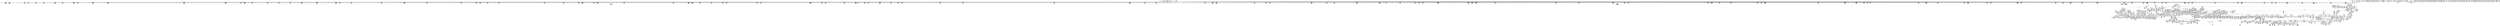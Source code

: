 digraph {
	CE0x556bb50 [shape=record,shape=Mrecord,label="{CE0x556bb50|i32_(i32,_i32,_i16,_i32,_%struct.common_audit_data*)*_bitcast_(i32_(i32,_i32,_i16,_i32,_%struct.common_audit_data.495*)*_avc_has_perm_to_i32_(i32,_i32,_i16,_i32,_%struct.common_audit_data*)*)|*Constant*}"]
	CE0x55225a0 [shape=record,shape=Mrecord,label="{CE0x55225a0|file_map_prot_check:_if.then33}"]
	CE0x5587e60 [shape=record,shape=Mrecord,label="{CE0x5587e60|0:_i32,_4:_i32,_8:_i16,_12:_i32,_16:_i32,_20:_i32,_24:_i32,_56:_i8*,_:_SCMRE_88,96_|*MultipleSource*|*LoadInst*|include/linux/fs.h,1916|security/selinux/hooks.c,1675|Function::inode_has_perm&Arg::inode::|security/selinux/hooks.c,1611}"]
	CE0x5661550 [shape=record,shape=Mrecord,label="{CE0x5661550|0:_i32,_4:_i32,_8:_i16,_12:_i32,_16:_i32,_20:_i32,_24:_i32,_56:_i8*,_:_SCMRE_177,178_}"]
	CE0x5663f80 [shape=record,shape=Mrecord,label="{CE0x5663f80|0:_i32,_4:_i32,_8:_i16,_12:_i32,_16:_i32,_20:_i32,_24:_i32,_56:_i8*,_:_SCMRE_202,203_}"]
	CE0x55e9db0 [shape=record,shape=Mrecord,label="{CE0x55e9db0|0:_i32,_4:_i32,_8:_i32,_12:_i32,_:_CMRE_20,24_|*MultipleSource*|security/selinux/hooks.c,196|security/selinux/hooks.c,197|*LoadInst*|security/selinux/hooks.c,196}"]
	CE0x55d9040 [shape=record,shape=Mrecord,label="{CE0x55d9040|8:_i8,_32:_%struct.inode*,_%struct.selinux_audit_data*,_456:_i8*,_:_SCMRE_24,32_|*MultipleSource*|Function::selinux_mmap_file&Arg::file::|security/selinux/hooks.c,1674|security/selinux/hooks.c, 1676|Function::file_has_perm&Arg::file::|Function::file_map_prot_check&Arg::file::|Function::avc_has_perm&Arg::auditdata::}"]
	CE0x55664e0 [shape=record,shape=Mrecord,label="{CE0x55664e0|__validate_creds:_tobool|include/linux/cred.h,173}"]
	CE0x55dce00 [shape=record,shape=Mrecord,label="{CE0x55dce00|avc_has_perm:_auditdata|Function::avc_has_perm&Arg::auditdata::|*SummSource*}"]
	CE0x568f070 [shape=record,shape=Mrecord,label="{CE0x568f070|GLOBAL:___llvm_gcov_ctr155|Global_var:__llvm_gcov_ctr155|*SummSink*}"]
	CE0x5697ec0 [shape=record,shape=Mrecord,label="{CE0x5697ec0|inode_has_perm:_and|security/selinux/hooks.c,1611|*SummSource*}"]
	CE0x56a6f60 [shape=record,shape=Mrecord,label="{CE0x56a6f60|i64*_getelementptr_inbounds_(_5_x_i64_,_5_x_i64_*___llvm_gcov_ctr155,_i64_0,_i64_4)|*Constant*}"]
	CE0x569b940 [shape=record,shape=Mrecord,label="{CE0x569b940|inode_has_perm:_tmp8|security/selinux/hooks.c,1611|*SummSource*}"]
	CE0x5507c60 [shape=record,shape=Mrecord,label="{CE0x5507c60|file_map_prot_check:_tmp38|security/selinux/hooks.c,3241|*SummSource*}"]
	CE0x54ffcb0 [shape=record,shape=Mrecord,label="{CE0x54ffcb0|file_map_prot_check:_tobool17|security/selinux/hooks.c,3249|*SummSink*}"]
	CE0x555e470 [shape=record,shape=Mrecord,label="{CE0x555e470|__validate_creds:_tmp1|*SummSink*}"]
	CE0x55e22e0 [shape=record,shape=Mrecord,label="{CE0x55e22e0|file_inode:_tmp3|*SummSink*}"]
	CE0x550a420 [shape=record,shape=Mrecord,label="{CE0x550a420|i64_5|*Constant*|*SummSource*}"]
	CE0x5518de0 [shape=record,shape=Mrecord,label="{CE0x5518de0|cred_has_perm:_tmp2|*SummSource*}"]
	CE0x55f1b00 [shape=record,shape=Mrecord,label="{CE0x55f1b00|file_has_perm:_tmp16|security/selinux/hooks.c,1689|*SummSource*}"]
	CE0x552bbb0 [shape=record,shape=Mrecord,label="{CE0x552bbb0|file_map_prot_check:_tmp75|security/selinux/hooks.c,3269}"]
	CE0x5608a50 [shape=record,shape=Mrecord,label="{CE0x5608a50|_ret_%struct.inode*_%tmp4,_!dbg_!27713|include/linux/fs.h,1916|*SummSink*}"]
	CE0x566bb50 [shape=record,shape=Mrecord,label="{CE0x566bb50|0:_i32,_4:_i32,_8:_i16,_12:_i32,_16:_i32,_20:_i32,_24:_i32,_56:_i8*,_:_SCMRE_299,300_}"]
	CE0x5649bb0 [shape=record,shape=Mrecord,label="{CE0x5649bb0|__validate_creds:_file|Function::__validate_creds&Arg::file::|*SummSink*}"]
	CE0x557ccc0 [shape=record,shape=Mrecord,label="{CE0x557ccc0|8:_i8,_32:_%struct.inode*,_%struct.selinux_audit_data*,_456:_i8*,_:_SCMRE_170,171_}"]
	CE0x5593b30 [shape=record,shape=Mrecord,label="{CE0x5593b30|file_map_prot_check:_tmp21|security/selinux/hooks.c,3241|*SummSink*}"]
	CE0x5605c80 [shape=record,shape=Mrecord,label="{CE0x5605c80|file_has_perm:_tmp7|security/selinux/hooks.c,1683|*SummSink*}"]
	CE0x555ace0 [shape=record,shape=Mrecord,label="{CE0x555ace0|i64*_getelementptr_inbounds_(_12_x_i64_,_12_x_i64_*___llvm_gcov_ctr170,_i64_0,_i64_11)|*Constant*}"]
	CE0x5662b40 [shape=record,shape=Mrecord,label="{CE0x5662b40|0:_i32,_4:_i32,_8:_i16,_12:_i32,_16:_i32,_20:_i32,_24:_i32,_56:_i8*,_:_SCMRE_190,191_}"]
	CE0x555cf00 [shape=record,shape=Mrecord,label="{CE0x555cf00|i64*_getelementptr_inbounds_(_8_x_i64_,_8_x_i64_*___llvm_gcov_ctr154,_i64_0,_i64_1)|*Constant*|*SummSource*}"]
	CE0x55c3e50 [shape=record,shape=Mrecord,label="{CE0x55c3e50|file_has_perm:_if.then5|*SummSource*}"]
	CE0x55883e0 [shape=record,shape=Mrecord,label="{CE0x55883e0|0:_i32,_4:_i32,_8:_i16,_12:_i32,_16:_i32,_20:_i32,_24:_i32,_56:_i8*,_:_SCMRE_104,112_|*MultipleSource*|*LoadInst*|include/linux/fs.h,1916|security/selinux/hooks.c,1675|Function::inode_has_perm&Arg::inode::|security/selinux/hooks.c,1611}"]
	CE0x556c320 [shape=record,shape=Mrecord,label="{CE0x556c320|_ret_i32_%retval.0,_!dbg_!27728|security/selinux/avc.c,775}"]
	CE0x5551ba0 [shape=record,shape=Mrecord,label="{CE0x5551ba0|i64*_getelementptr_inbounds_(_38_x_i64_,_38_x_i64_*___llvm_gcov_ctr257,_i64_0,_i64_9)|*Constant*|*SummSink*}"]
	CE0x5542e00 [shape=record,shape=Mrecord,label="{CE0x5542e00|file_map_prot_check:_tmp15|security/selinux/hooks.c,3238}"]
	CE0x5501c50 [shape=record,shape=Mrecord,label="{CE0x5501c50|i64_2|*Constant*|*SummSource*}"]
	CE0x56658b0 [shape=record,shape=Mrecord,label="{CE0x56658b0|0:_i32,_4:_i32,_8:_i16,_12:_i32,_16:_i32,_20:_i32,_24:_i32,_56:_i8*,_:_SCMRE_242,243_}"]
	CE0x55197e0 [shape=record,shape=Mrecord,label="{CE0x55197e0|i64*_getelementptr_inbounds_(_38_x_i64_,_38_x_i64_*___llvm_gcov_ctr257,_i64_0,_i64_0)|*Constant*}"]
	CE0x555df00 [shape=record,shape=Mrecord,label="{CE0x555df00|COLLAPSED:_GCMRE___llvm_gcov_ctr154_internal_global_8_x_i64_zeroinitializer:_elem_0:default:}"]
	CE0x5503d40 [shape=record,shape=Mrecord,label="{CE0x5503d40|i64_19|*Constant*}"]
	CE0x5533510 [shape=record,shape=Mrecord,label="{CE0x5533510|8:_i8,_32:_%struct.inode*,_%struct.selinux_audit_data*,_456:_i8*,_:_SCMRE_179,180_}"]
	CE0x55d0830 [shape=record,shape=Mrecord,label="{CE0x55d0830|8:_i8,_32:_%struct.inode*,_%struct.selinux_audit_data*,_456:_i8*,_:_SCMRE_408,416_|*MultipleSource*|Function::selinux_mmap_file&Arg::file::|security/selinux/hooks.c,1674|security/selinux/hooks.c, 1676|Function::file_has_perm&Arg::file::|Function::file_map_prot_check&Arg::file::|Function::avc_has_perm&Arg::auditdata::}"]
	CE0x5665d90 [shape=record,shape=Mrecord,label="{CE0x5665d90|0:_i32,_4:_i32,_8:_i16,_12:_i32,_16:_i32,_20:_i32,_24:_i32,_56:_i8*,_:_SCMRE_243,244_}"]
	CE0x5577960 [shape=record,shape=Mrecord,label="{CE0x5577960|file_map_prot_check:_tmp63|security/selinux/hooks.c,3261|*SummSource*}"]
	CE0x55ca5f0 [shape=record,shape=Mrecord,label="{CE0x55ca5f0|avc_has_perm:_ssid|Function::avc_has_perm&Arg::ssid::}"]
	CE0x556edc0 [shape=record,shape=Mrecord,label="{CE0x556edc0|i64*_getelementptr_inbounds_(_38_x_i64_,_38_x_i64_*___llvm_gcov_ctr257,_i64_0,_i64_37)|*Constant*|*SummSink*}"]
	CE0x55c0d30 [shape=record,shape=Mrecord,label="{CE0x55c0d30|file_has_perm:_tmp1}"]
	CE0x566c3c0 [shape=record,shape=Mrecord,label="{CE0x566c3c0|0:_i32,_4:_i32,_8:_i16,_12:_i32,_16:_i32,_20:_i32,_24:_i32,_56:_i8*,_:_SCMRE_304,305_}"]
	CE0x569b080 [shape=record,shape=Mrecord,label="{CE0x569b080|inode_has_perm:_tmp7|security/selinux/hooks.c,1611|*SummSink*}"]
	CE0x55d5670 [shape=record,shape=Mrecord,label="{CE0x55d5670|COLLAPSED:_GCMRE___llvm_gcov_ctr162_internal_global_2_x_i64_zeroinitializer:_elem_0:default:}"]
	CE0x558a3a0 [shape=record,shape=Mrecord,label="{CE0x558a3a0|0:_i32,_4:_i32,_8:_i16,_12:_i32,_16:_i32,_20:_i32,_24:_i32,_56:_i8*,_:_SCMRE_148,149_}"]
	CE0x5550830 [shape=record,shape=Mrecord,label="{CE0x5550830|file_map_prot_check:_tmp5|security/selinux/hooks.c,3238|*SummSource*}"]
	CE0x56721c0 [shape=record,shape=Mrecord,label="{CE0x56721c0|0:_i32,_4:_i32,_8:_i16,_12:_i32,_16:_i32,_20:_i32,_24:_i32,_56:_i8*,_:_SCMRE_496,500_|*MultipleSource*|*LoadInst*|include/linux/fs.h,1916|security/selinux/hooks.c,1675|Function::inode_has_perm&Arg::inode::|security/selinux/hooks.c,1611}"]
	CE0x55739f0 [shape=record,shape=Mrecord,label="{CE0x55739f0|i64_27|*Constant*|*SummSink*}"]
	CE0x55704d0 [shape=record,shape=Mrecord,label="{CE0x55704d0|cred_sid:_entry}"]
	CE0x5692920 [shape=record,shape=Mrecord,label="{CE0x5692920|__validate_creds:_tmp9|include/linux/cred.h,175|*SummSink*}"]
	CE0x56613a0 [shape=record,shape=Mrecord,label="{CE0x56613a0|0:_i32,_4:_i32,_8:_i16,_12:_i32,_16:_i32,_20:_i32,_24:_i32,_56:_i8*,_:_SCMRE_176,177_}"]
	CE0x564f4b0 [shape=record,shape=Mrecord,label="{CE0x564f4b0|inode_has_perm:_if.then|*SummSink*}"]
	CE0x55545c0 [shape=record,shape=Mrecord,label="{CE0x55545c0|GLOBAL:_lockdep_rcu_suspicious|*Constant*}"]
	CE0x5678c60 [shape=record,shape=Mrecord,label="{CE0x5678c60|0:_i32,_4:_i32,_8:_i16,_12:_i32,_16:_i32,_20:_i32,_24:_i32,_56:_i8*,_:_SCMRE_598,599_}"]
	CE0x551b350 [shape=record,shape=Mrecord,label="{CE0x551b350|selinux_mmap_file:_tmp1|*SummSource*}"]
	CE0x554e840 [shape=record,shape=Mrecord,label="{CE0x554e840|8:_i8,_32:_%struct.inode*,_%struct.selinux_audit_data*,_456:_i8*,_:_SCMRE_6,7_}"]
	CE0x55d2fb0 [shape=record,shape=Mrecord,label="{CE0x55d2fb0|8:_i8,_32:_%struct.inode*,_%struct.selinux_audit_data*,_456:_i8*,_:_SCMRE_488,496_|*MultipleSource*|Function::selinux_mmap_file&Arg::file::|security/selinux/hooks.c,1674|security/selinux/hooks.c, 1676|Function::file_has_perm&Arg::file::|Function::file_map_prot_check&Arg::file::|Function::avc_has_perm&Arg::auditdata::}"]
	CE0x5660980 [shape=record,shape=Mrecord,label="{CE0x5660980|0:_i32,_4:_i32,_8:_i16,_12:_i32,_16:_i32,_20:_i32,_24:_i32,_56:_i8*,_:_SCMRE_170,171_}"]
	CE0x55cf3b0 [shape=record,shape=Mrecord,label="{CE0x55cf3b0|8:_i8,_32:_%struct.inode*,_%struct.selinux_audit_data*,_456:_i8*,_:_SCMRE_376,384_|*MultipleSource*|Function::selinux_mmap_file&Arg::file::|security/selinux/hooks.c,1674|security/selinux/hooks.c, 1676|Function::file_has_perm&Arg::file::|Function::file_map_prot_check&Arg::file::|Function::avc_has_perm&Arg::auditdata::}"]
	CE0x55ce6f0 [shape=record,shape=Mrecord,label="{CE0x55ce6f0|8:_i8,_32:_%struct.inode*,_%struct.selinux_audit_data*,_456:_i8*,_:_SCMRE_336,344_|*MultipleSource*|Function::selinux_mmap_file&Arg::file::|security/selinux/hooks.c,1674|security/selinux/hooks.c, 1676|Function::file_has_perm&Arg::file::|Function::file_map_prot_check&Arg::file::|Function::avc_has_perm&Arg::auditdata::}"]
	CE0x564fd20 [shape=record,shape=Mrecord,label="{CE0x564fd20|__validate_creds:_tmp1}"]
	CE0x5591440 [shape=record,shape=Mrecord,label="{CE0x5591440|i64_25|*Constant*|*SummSource*}"]
	CE0x55ddcb0 [shape=record,shape=Mrecord,label="{CE0x55ddcb0|cred_sid:_tmp|*SummSink*}"]
	CE0x5663c20 [shape=record,shape=Mrecord,label="{CE0x5663c20|0:_i32,_4:_i32,_8:_i16,_12:_i32,_16:_i32,_20:_i32,_24:_i32,_56:_i8*,_:_SCMRE_200,201_}"]
	CE0x550eca0 [shape=record,shape=Mrecord,label="{CE0x550eca0|selinux_mmap_file:_prot.addr.0|*SummSource*}"]
	CE0x557c4a0 [shape=record,shape=Mrecord,label="{CE0x557c4a0|8:_i8,_32:_%struct.inode*,_%struct.selinux_audit_data*,_456:_i8*,_:_SCMRE_165,166_}"]
	CE0x5527f60 [shape=record,shape=Mrecord,label="{CE0x5527f60|file_map_prot_check:_call|security/selinux/hooks.c,3238|*SummSource*}"]
	CE0x5562e30 [shape=record,shape=Mrecord,label="{CE0x5562e30|__validate_creds:_if.end}"]
	CE0x5678900 [shape=record,shape=Mrecord,label="{CE0x5678900|0:_i32,_4:_i32,_8:_i16,_12:_i32,_16:_i32,_20:_i32,_24:_i32,_56:_i8*,_:_SCMRE_596,597_}"]
	CE0x5549d20 [shape=record,shape=Mrecord,label="{CE0x5549d20|file_map_prot_check:_land.lhs.true7}"]
	CE0x55bde00 [shape=record,shape=Mrecord,label="{CE0x55bde00|i64*_getelementptr_inbounds_(_2_x_i64_,_2_x_i64_*___llvm_gcov_ctr131,_i64_0,_i64_1)|*Constant*}"]
	CE0x555b8c0 [shape=record,shape=Mrecord,label="{CE0x555b8c0|file_has_perm:_tmp29|security/selinux/hooks.c,1698|*SummSource*}"]
	CE0x557a4f0 [shape=record,shape=Mrecord,label="{CE0x557a4f0|file_map_prot_check:_conv34|security/selinux/hooks.c,3262}"]
	CE0x566de00 [shape=record,shape=Mrecord,label="{CE0x566de00|0:_i32,_4:_i32,_8:_i16,_12:_i32,_16:_i32,_20:_i32,_24:_i32,_56:_i8*,_:_SCMRE_352,360_|*MultipleSource*|*LoadInst*|include/linux/fs.h,1916|security/selinux/hooks.c,1675|Function::inode_has_perm&Arg::inode::|security/selinux/hooks.c,1611}"]
	CE0x566d7f0 [shape=record,shape=Mrecord,label="{CE0x566d7f0|0:_i32,_4:_i32,_8:_i16,_12:_i32,_16:_i32,_20:_i32,_24:_i32,_56:_i8*,_:_SCMRE_336,344_|*MultipleSource*|*LoadInst*|include/linux/fs.h,1916|security/selinux/hooks.c,1675|Function::inode_has_perm&Arg::inode::|security/selinux/hooks.c,1611}"]
	CE0x550dc70 [shape=record,shape=Mrecord,label="{CE0x550dc70|file_map_prot_check:_tobool1|security/selinux/hooks.c,3238}"]
	CE0x5608590 [shape=record,shape=Mrecord,label="{CE0x5608590|file_inode:_f|Function::file_inode&Arg::f::}"]
	CE0x566a710 [shape=record,shape=Mrecord,label="{CE0x566a710|0:_i32,_4:_i32,_8:_i16,_12:_i32,_16:_i32,_20:_i32,_24:_i32,_56:_i8*,_:_SCMRE_287,288_}"]
	CE0x567c240 [shape=record,shape=Mrecord,label="{CE0x567c240|0:_i32,_4:_i32,_8:_i16,_12:_i32,_16:_i32,_20:_i32,_24:_i32,_56:_i8*,_:_SCMRE_656,664_|*MultipleSource*|*LoadInst*|include/linux/fs.h,1916|security/selinux/hooks.c,1675|Function::inode_has_perm&Arg::inode::|security/selinux/hooks.c,1611}"]
	CE0x5543b60 [shape=record,shape=Mrecord,label="{CE0x5543b60|file_map_prot_check:_tmp62|security/selinux/hooks.c,3259}"]
	CE0x5663a70 [shape=record,shape=Mrecord,label="{CE0x5663a70|0:_i32,_4:_i32,_8:_i16,_12:_i32,_16:_i32,_20:_i32,_24:_i32,_56:_i8*,_:_SCMRE_199,200_}"]
	CE0x5558730 [shape=record,shape=Mrecord,label="{CE0x5558730|file_has_perm:_ad|security/selinux/hooks.c, 1676|*SummSink*}"]
	CE0x566f400 [shape=record,shape=Mrecord,label="{CE0x566f400|0:_i32,_4:_i32,_8:_i16,_12:_i32,_16:_i32,_20:_i32,_24:_i32,_56:_i8*,_:_SCMRE_424,432_|*MultipleSource*|*LoadInst*|include/linux/fs.h,1916|security/selinux/hooks.c,1675|Function::inode_has_perm&Arg::inode::|security/selinux/hooks.c,1611}"]
	CE0x55f94e0 [shape=record,shape=Mrecord,label="{CE0x55f94e0|file_has_perm:_tmp26|security/selinux/hooks.c,1694|*SummSink*}"]
	CE0x564aaa0 [shape=record,shape=Mrecord,label="{CE0x564aaa0|__validate_creds:_conv|include/linux/cred.h,173}"]
	CE0x55c9720 [shape=record,shape=Mrecord,label="{CE0x55c9720|cred_has_perm:_tmp3|*SummSink*}"]
	CE0x55efef0 [shape=record,shape=Mrecord,label="{CE0x55efef0|file_has_perm:_tmp12|security/selinux/hooks.c,1688|*SummSource*}"]
	CE0x55043b0 [shape=record,shape=Mrecord,label="{CE0x55043b0|file_map_prot_check:_tmp6|security/selinux/hooks.c,3238|*SummSink*}"]
	CE0x568f1e0 [shape=record,shape=Mrecord,label="{CE0x568f1e0|__validate_creds:_tmp3|include/linux/cred.h,173|*SummSink*}"]
	CE0x5532810 [shape=record,shape=Mrecord,label="{CE0x5532810|8:_i8,_32:_%struct.inode*,_%struct.selinux_audit_data*,_456:_i8*,_:_SCMRE_171,172_}"]
	CE0x55c4a50 [shape=record,shape=Mrecord,label="{CE0x55c4a50|8:_i8,_32:_%struct.inode*,_%struct.selinux_audit_data*,_456:_i8*,_:_SCMRE_97,98_}"]
	CE0x55096e0 [shape=record,shape=Mrecord,label="{CE0x55096e0|file_map_prot_check:_if.then22|*SummSource*}"]
	CE0x5564e80 [shape=record,shape=Mrecord,label="{CE0x5564e80|inode_has_perm:_if.then|*SummSource*}"]
	CE0x55dd970 [shape=record,shape=Mrecord,label="{CE0x55dd970|8:_i8,_32:_%struct.inode*,_%struct.selinux_audit_data*,_456:_i8*,_:_SCMRE_40,48_|*MultipleSource*|Function::selinux_mmap_file&Arg::file::|security/selinux/hooks.c,1674|security/selinux/hooks.c, 1676|Function::file_has_perm&Arg::file::|Function::file_map_prot_check&Arg::file::|Function::avc_has_perm&Arg::auditdata::}"]
	CE0x5515d80 [shape=record,shape=Mrecord,label="{CE0x5515d80|file_map_prot_check:_tmp20|security/selinux/hooks.c,3241|*SummSource*}"]
	CE0x5502070 [shape=record,shape=Mrecord,label="{CE0x5502070|file_map_prot_check:_tmp34|security/selinux/hooks.c,3242|*SummSource*}"]
	CE0x55e85f0 [shape=record,shape=Mrecord,label="{CE0x55e85f0|i32_1|*Constant*}"]
	CE0x556e240 [shape=record,shape=Mrecord,label="{CE0x556e240|file_has_perm:_av|Function::file_has_perm&Arg::av::}"]
	CE0x5543310 [shape=record,shape=Mrecord,label="{CE0x5543310|i64*_getelementptr_inbounds_(_38_x_i64_,_38_x_i64_*___llvm_gcov_ctr257,_i64_0,_i64_30)|*Constant*}"]
	CE0x56a67b0 [shape=record,shape=Mrecord,label="{CE0x56a67b0|GLOBAL:___invalid_creds|*Constant*|*SummSink*}"]
	CE0x5669cf0 [shape=record,shape=Mrecord,label="{CE0x5669cf0|0:_i32,_4:_i32,_8:_i16,_12:_i32,_16:_i32,_20:_i32,_24:_i32,_56:_i8*,_:_SCMRE_281,282_}"]
	CE0x55c6860 [shape=record,shape=Mrecord,label="{CE0x55c6860|i64*_getelementptr_inbounds_(_2_x_i64_,_2_x_i64_*___llvm_gcov_ctr98,_i64_0,_i64_1)|*Constant*|*SummSource*}"]
	CE0x5528af0 [shape=record,shape=Mrecord,label="{CE0x5528af0|i64*_getelementptr_inbounds_(_2_x_i64_,_2_x_i64_*___llvm_gcov_ctr141,_i64_0,_i64_1)|*Constant*|*SummSink*}"]
	CE0x55d4350 [shape=record,shape=Mrecord,label="{CE0x55d4350|i64*_getelementptr_inbounds_(_2_x_i64_,_2_x_i64_*___llvm_gcov_ctr162,_i64_0,_i64_0)|*Constant*}"]
	CE0x5535480 [shape=record,shape=Mrecord,label="{CE0x5535480|file_map_prot_check:_tmp16|security/selinux/hooks.c,3238|*SummSource*}"]
	CE0x5578500 [shape=record,shape=Mrecord,label="{CE0x5578500|file_map_prot_check:_tmp65|security/selinux/hooks.c,3261|*SummSink*}"]
	CE0x5588b40 [shape=record,shape=Mrecord,label="{CE0x5588b40|0:_i32,_4:_i32,_8:_i16,_12:_i32,_16:_i32,_20:_i32,_24:_i32,_56:_i8*,_:_SCMRE_128,136_|*MultipleSource*|*LoadInst*|include/linux/fs.h,1916|security/selinux/hooks.c,1675|Function::inode_has_perm&Arg::inode::|security/selinux/hooks.c,1611}"]
	CE0x55825c0 [shape=record,shape=Mrecord,label="{CE0x55825c0|8:_i8,_32:_%struct.inode*,_%struct.selinux_audit_data*,_456:_i8*,_:_SCMRE_205,206_}"]
	CE0x55c3830 [shape=record,shape=Mrecord,label="{CE0x55c3830|8:_i8,_32:_%struct.inode*,_%struct.selinux_audit_data*,_456:_i8*,_:_SCMRE_64,65_}"]
	CE0x55cc170 [shape=record,shape=Mrecord,label="{CE0x55cc170|8:_i8,_32:_%struct.inode*,_%struct.selinux_audit_data*,_456:_i8*,_:_SCMRE_256,264_|*MultipleSource*|Function::selinux_mmap_file&Arg::file::|security/selinux/hooks.c,1674|security/selinux/hooks.c, 1676|Function::file_has_perm&Arg::file::|Function::file_map_prot_check&Arg::file::|Function::avc_has_perm&Arg::auditdata::}"]
	CE0x557ab80 [shape=record,shape=Mrecord,label="{CE0x557ab80|i64_8192|*Constant*}"]
	CE0x5563050 [shape=record,shape=Mrecord,label="{CE0x5563050|_call_void_mcount()_#3|*SummSink*}"]
	CE0x56a6030 [shape=record,shape=Mrecord,label="{CE0x56a6030|__validate_creds:_tmp7|include/linux/cred.h,174}"]
	CE0x5558440 [shape=record,shape=Mrecord,label="{CE0x5558440|file_has_perm:_ad|security/selinux/hooks.c, 1676}"]
	CE0x554bfa0 [shape=record,shape=Mrecord,label="{CE0x554bfa0|_call_void_mcount()_#3|*SummSink*}"]
	CE0x566d430 [shape=record,shape=Mrecord,label="{CE0x566d430|0:_i32,_4:_i32,_8:_i16,_12:_i32,_16:_i32,_20:_i32,_24:_i32,_56:_i8*,_:_SCMRE_328,336_|*MultipleSource*|*LoadInst*|include/linux/fs.h,1916|security/selinux/hooks.c,1675|Function::inode_has_perm&Arg::inode::|security/selinux/hooks.c,1611}"]
	CE0x56816c0 [shape=record,shape=Mrecord,label="{CE0x56816c0|0:_i32,_4:_i32,_8:_i16,_12:_i32,_16:_i32,_20:_i32,_24:_i32,_56:_i8*,_:_SCMRE_872,873_}"]
	CE0x5676740 [shape=record,shape=Mrecord,label="{CE0x5676740|0:_i32,_4:_i32,_8:_i16,_12:_i32,_16:_i32,_20:_i32,_24:_i32,_56:_i8*,_:_SCMRE_576,577_}"]
	CE0x569f700 [shape=record,shape=Mrecord,label="{CE0x569f700|28:_i32,_32:_i16,_:_CRE_28,32_|*MultipleSource*|*LoadInst*|security/selinux/hooks.c,1615|security/selinux/hooks.c,1615|security/selinux/hooks.c,1617}"]
	CE0x55e1770 [shape=record,shape=Mrecord,label="{CE0x55e1770|8:_i8,_32:_%struct.inode*,_%struct.selinux_audit_data*,_456:_i8*,_:_SCMRE_66,67_}"]
	CE0x5545150 [shape=record,shape=Mrecord,label="{CE0x5545150|get_current:_entry}"]
	CE0x5531730 [shape=record,shape=Mrecord,label="{CE0x5531730|i64*_getelementptr_inbounds_(_38_x_i64_,_38_x_i64_*___llvm_gcov_ctr257,_i64_0,_i64_22)|*Constant*|*SummSource*}"]
	CE0x5545240 [shape=record,shape=Mrecord,label="{CE0x5545240|get_current:_entry|*SummSource*}"]
	CE0x55cfdd0 [shape=record,shape=Mrecord,label="{CE0x55cfdd0|8:_i8,_32:_%struct.inode*,_%struct.selinux_audit_data*,_456:_i8*,_:_SCMRE_396,400_|*MultipleSource*|Function::selinux_mmap_file&Arg::file::|security/selinux/hooks.c,1674|security/selinux/hooks.c, 1676|Function::file_has_perm&Arg::file::|Function::file_map_prot_check&Arg::file::|Function::avc_has_perm&Arg::auditdata::}"]
	CE0x5516a60 [shape=record,shape=Mrecord,label="{CE0x5516a60|i64_11|*Constant*|*SummSource*}"]
	CE0x55dd1c0 [shape=record,shape=Mrecord,label="{CE0x55dd1c0|_ret_i32_%retval.0,_!dbg_!27728|security/selinux/avc.c,775|*SummSink*}"]
	CE0x5668dc0 [shape=record,shape=Mrecord,label="{CE0x5668dc0|0:_i32,_4:_i32,_8:_i16,_12:_i32,_16:_i32,_20:_i32,_24:_i32,_56:_i8*,_:_SCMRE_272,273_}"]
	CE0x55dbc20 [shape=record,shape=Mrecord,label="{CE0x55dbc20|cred_has_perm:_call1|security/selinux/hooks.c,1506|*SummSource*}"]
	CE0x56763e0 [shape=record,shape=Mrecord,label="{CE0x56763e0|0:_i32,_4:_i32,_8:_i16,_12:_i32,_16:_i32,_20:_i32,_24:_i32,_56:_i8*,_:_SCMRE_574,575_}"]
	CE0x564b590 [shape=record,shape=Mrecord,label="{CE0x564b590|inode_has_perm:_do.body}"]
	CE0x5558d50 [shape=record,shape=Mrecord,label="{CE0x5558d50|8:_i8,_32:_%struct.inode*,_%struct.selinux_audit_data*,_456:_i8*,_:_SCMRE_88,89_}"]
	CE0x55c3900 [shape=record,shape=Mrecord,label="{CE0x55c3900|inode_has_perm:_i_flags|security/selinux/hooks.c,1611}"]
	CE0x55dca60 [shape=record,shape=Mrecord,label="{CE0x55dca60|get_current:_tmp4|./arch/x86/include/asm/current.h,14|*SummSource*}"]
	CE0x5545b50 [shape=record,shape=Mrecord,label="{CE0x5545b50|i32_78|*Constant*|*SummSource*}"]
	CE0x551d1d0 [shape=record,shape=Mrecord,label="{CE0x551d1d0|selinux_mmap_file:_tmp4|security/selinux/hooks.c,3292|*SummSink*}"]
	CE0x551a7f0 [shape=record,shape=Mrecord,label="{CE0x551a7f0|file_map_prot_check:_tmp25|security/selinux/hooks.c,3242|*SummSink*}"]
	CE0x5555380 [shape=record,shape=Mrecord,label="{CE0x5555380|file_map_prot_check:_tmp13|security/selinux/hooks.c,3238|*SummSource*}"]
	CE0x552f3b0 [shape=record,shape=Mrecord,label="{CE0x552f3b0|get_current:_tmp1|*SummSink*}"]
	CE0x55cb9b0 [shape=record,shape=Mrecord,label="{CE0x55cb9b0|8:_i8,_32:_%struct.inode*,_%struct.selinux_audit_data*,_456:_i8*,_:_SCMRE_232,240_|*MultipleSource*|Function::selinux_mmap_file&Arg::file::|security/selinux/hooks.c,1674|security/selinux/hooks.c, 1676|Function::file_has_perm&Arg::file::|Function::file_map_prot_check&Arg::file::|Function::avc_has_perm&Arg::auditdata::}"]
	CE0x5525a90 [shape=record,shape=Mrecord,label="{CE0x5525a90|0:_i32,_4:_i32,_8:_i16,_12:_i32,_16:_i32,_20:_i32,_24:_i32,_56:_i8*,_:_SCMRE_56,64_|*MultipleSource*|*LoadInst*|include/linux/fs.h,1916|security/selinux/hooks.c,1675|Function::inode_has_perm&Arg::inode::|security/selinux/hooks.c,1611}"]
	CE0x56a5e40 [shape=record,shape=Mrecord,label="{CE0x56a5e40|__validate_creds:_tmp7|include/linux/cred.h,174|*SummSink*}"]
	CE0x55907a0 [shape=record,shape=Mrecord,label="{CE0x55907a0|file_map_prot_check:_rc.0|*SummSink*}"]
	CE0x568f580 [shape=record,shape=Mrecord,label="{CE0x568f580|__validate_creds:_tmp3|include/linux/cred.h,173|*SummSource*}"]
	CE0x5595120 [shape=record,shape=Mrecord,label="{CE0x5595120|file_map_prot_check:_and|security/selinux/hooks.c,3242}"]
	CE0x5591b10 [shape=record,shape=Mrecord,label="{CE0x5591b10|file_map_prot_check:_tmp50|security/selinux/hooks.c,3253|*SummSource*}"]
	CE0x551e5b0 [shape=record,shape=Mrecord,label="{CE0x551e5b0|_call_void_lockdep_rcu_suspicious(i8*_getelementptr_inbounds_(_25_x_i8_,_25_x_i8_*_.str3,_i32_0,_i32_0),_i32_3238,_i8*_getelementptr_inbounds_(_45_x_i8_,_45_x_i8_*_.str12,_i32_0,_i32_0))_#10,_!dbg_!27730|security/selinux/hooks.c,3238|*SummSource*}"]
	CE0x55c4710 [shape=record,shape=Mrecord,label="{CE0x55c4710|8:_i8,_32:_%struct.inode*,_%struct.selinux_audit_data*,_456:_i8*,_:_SCMRE_95,96_}"]
	CE0x55e0ee0 [shape=record,shape=Mrecord,label="{CE0x55e0ee0|file_has_perm:_if.end10|*SummSource*}"]
	CE0x55708f0 [shape=record,shape=Mrecord,label="{CE0x55708f0|cred_sid:_cred|Function::cred_sid&Arg::cred::|*SummSource*}"]
	CE0x564b660 [shape=record,shape=Mrecord,label="{CE0x564b660|inode_has_perm:_do.body|*SummSource*}"]
	CE0x55e54a0 [shape=record,shape=Mrecord,label="{CE0x55e54a0|8:_i8,_32:_%struct.inode*,_%struct.selinux_audit_data*,_456:_i8*,_:_SCMRE_122,123_}"]
	CE0x5526820 [shape=record,shape=Mrecord,label="{CE0x5526820|file_map_prot_check:_entry|*SummSource*}"]
	CE0x555bd00 [shape=record,shape=Mrecord,label="{CE0x555bd00|cred_sid:_bb}"]
	CE0x5546460 [shape=record,shape=Mrecord,label="{CE0x5546460|%struct.task_struct*_(%struct.task_struct**)*_asm_movq_%gs:$_1:P_,$0_,_r,im,_dirflag_,_fpsr_,_flags_|*SummSource*}"]
	CE0x5550560 [shape=record,shape=Mrecord,label="{CE0x5550560|GLOBAL:_file_map_prot_check.__warned|Global_var:file_map_prot_check.__warned}"]
	CE0x55154a0 [shape=record,shape=Mrecord,label="{CE0x55154a0|file_map_prot_check:_tmp19|security/selinux/hooks.c,3238|*SummSink*}"]
	CE0x557b940 [shape=record,shape=Mrecord,label="{CE0x557b940|8:_i8,_32:_%struct.inode*,_%struct.selinux_audit_data*,_456:_i8*,_:_SCMRE_158,159_}"]
	CE0x55233d0 [shape=record,shape=Mrecord,label="{CE0x55233d0|GLOBAL:_selinux_checkreqprot|Global_var:selinux_checkreqprot}"]
	CE0x552ac10 [shape=record,shape=Mrecord,label="{CE0x552ac10|cred_has_perm:_tmp1|*SummSink*}"]
	CE0x55571c0 [shape=record,shape=Mrecord,label="{CE0x55571c0|cred_sid:_tmp4|*LoadInst*|security/selinux/hooks.c,196|*SummSink*}"]
	CE0x5569920 [shape=record,shape=Mrecord,label="{CE0x5569920|__validate_creds:_line|Function::__validate_creds&Arg::line::}"]
	CE0x5689aa0 [shape=record,shape=Mrecord,label="{CE0x5689aa0|0:_i32,_4:_i32,_8:_i16,_12:_i32,_16:_i32,_20:_i32,_24:_i32,_56:_i8*,_:_SCMRE_982,983_}"]
	CE0x55e3bc0 [shape=record,shape=Mrecord,label="{CE0x55e3bc0|file_inode:_f_inode|include/linux/fs.h,1916|*SummSink*}"]
	CE0x55c8270 [shape=record,shape=Mrecord,label="{CE0x55c8270|8:_i8,_32:_%struct.inode*,_%struct.selinux_audit_data*,_456:_i8*,_:_SCMRE_15,16_}"]
	CE0x5518c40 [shape=record,shape=Mrecord,label="{CE0x5518c40|file_map_prot_check:_tmp28|security/selinux/hooks.c,3242}"]
	CE0x552ffa0 [shape=record,shape=Mrecord,label="{CE0x552ffa0|file_map_prot_check:_tmp41|security/selinux/hooks.c,3249|*SummSource*}"]
	CE0x55073e0 [shape=record,shape=Mrecord,label="{CE0x55073e0|i64_19|*Constant*|*SummSink*}"]
	CE0x5566470 [shape=record,shape=Mrecord,label="{CE0x5566470|__validate_creds:_tmp2|include/linux/cred.h,173|*SummSource*}"]
	CE0x550cd80 [shape=record,shape=Mrecord,label="{CE0x550cd80|selinux_mmap_file:_if.then|*SummSource*}"]
	CE0x55d9420 [shape=record,shape=Mrecord,label="{CE0x55d9420|COLLAPSED:_GCMRE___llvm_gcov_ctr131_internal_global_2_x_i64_zeroinitializer:_elem_0:default:}"]
	CE0x5516470 [shape=record,shape=Mrecord,label="{CE0x5516470|file_map_prot_check:_tobool6|security/selinux/hooks.c,3241}"]
	CE0x556e7c0 [shape=record,shape=Mrecord,label="{CE0x556e7c0|_ret_i32_%rc.1,_!dbg_!27749|security/selinux/hooks.c,1698|*SummSource*}"]
	CE0x55bd140 [shape=record,shape=Mrecord,label="{CE0x55bd140|8:_i8,_32:_%struct.inode*,_%struct.selinux_audit_data*,_456:_i8*,_:_SCMRE_80,81_}"]
	CE0x564cb40 [shape=record,shape=Mrecord,label="{CE0x564cb40|GLOBAL:_llvm.expect.i64|*Constant*}"]
	CE0x558ce10 [shape=record,shape=Mrecord,label="{CE0x558ce10|file_has_perm:_if.then}"]
	CE0x55ea8e0 [shape=record,shape=Mrecord,label="{CE0x55ea8e0|8:_i8,_32:_%struct.inode*,_%struct.selinux_audit_data*,_456:_i8*,_:_SCMRE_86,87_}"]
	CE0x5518350 [shape=record,shape=Mrecord,label="{CE0x5518350|file_map_prot_check:_tmp31|security/selinux/hooks.c,3242|*SummSource*}"]
	CE0x5665660 [shape=record,shape=Mrecord,label="{CE0x5665660|0:_i32,_4:_i32,_8:_i16,_12:_i32,_16:_i32,_20:_i32,_24:_i32,_56:_i8*,_:_SCMRE_241,242_}"]
	CE0x565f6f0 [shape=record,shape=Mrecord,label="{CE0x565f6f0|0:_i32,_4:_i32,_8:_i16,_12:_i32,_16:_i32,_20:_i32,_24:_i32,_56:_i8*,_:_SCMRE_159,160_}"]
	CE0x567ac70 [shape=record,shape=Mrecord,label="{CE0x567ac70|0:_i32,_4:_i32,_8:_i16,_12:_i32,_16:_i32,_20:_i32,_24:_i32,_56:_i8*,_:_SCMRE_617,618_}"]
	CE0x5605150 [shape=record,shape=Mrecord,label="{CE0x5605150|file_has_perm:_tmp8|security/selinux/hooks.c,1683|*SummSource*}"]
	CE0x551e970 [shape=record,shape=Mrecord,label="{CE0x551e970|file_map_prot_check:_tmp1|*SummSource*}"]
	CE0x55f1b70 [shape=record,shape=Mrecord,label="{CE0x55f1b70|file_has_perm:_tmp16|security/selinux/hooks.c,1689|*SummSink*}"]
	CE0x55e7d60 [shape=record,shape=Mrecord,label="{CE0x55e7d60|8:_i8,_32:_%struct.inode*,_%struct.selinux_audit_data*,_456:_i8*,_:_SCMRE_156,157_}"]
	CE0x568ad80 [shape=record,shape=Mrecord,label="{CE0x568ad80|i32_512|*Constant*|*SummSource*}"]
	CE0x55f8280 [shape=record,shape=Mrecord,label="{CE0x55f8280|_ret_i32_%retval.0,_!dbg_!27739|security/selinux/hooks.c,1618}"]
	CE0x566b9a0 [shape=record,shape=Mrecord,label="{CE0x566b9a0|0:_i32,_4:_i32,_8:_i16,_12:_i32,_16:_i32,_20:_i32,_24:_i32,_56:_i8*,_:_SCMRE_298,299_}"]
	CE0x5606c90 [shape=record,shape=Mrecord,label="{CE0x5606c90|file_has_perm:_tmp4|security/selinux/hooks.c,1681}"]
	CE0x5577730 [shape=record,shape=Mrecord,label="{CE0x5577730|i64_31|*Constant*|*SummSource*}"]
	CE0x5678090 [shape=record,shape=Mrecord,label="{CE0x5678090|0:_i32,_4:_i32,_8:_i16,_12:_i32,_16:_i32,_20:_i32,_24:_i32,_56:_i8*,_:_SCMRE_591,592_}"]
	CE0x5678ab0 [shape=record,shape=Mrecord,label="{CE0x5678ab0|0:_i32,_4:_i32,_8:_i16,_12:_i32,_16:_i32,_20:_i32,_24:_i32,_56:_i8*,_:_SCMRE_597,598_}"]
	CE0x55c0cc0 [shape=record,shape=Mrecord,label="{CE0x55c0cc0|i32_0|*Constant*}"]
	CE0x55c94d0 [shape=record,shape=Mrecord,label="{CE0x55c94d0|8:_i8,_32:_%struct.inode*,_%struct.selinux_audit_data*,_456:_i8*,_:_SCMRE_103,104_}"]
	CE0x55c34f0 [shape=record,shape=Mrecord,label="{CE0x55c34f0|8:_i8,_32:_%struct.inode*,_%struct.selinux_audit_data*,_456:_i8*,_:_SCMRE_62,63_}"]
	CE0x5675b70 [shape=record,shape=Mrecord,label="{CE0x5675b70|0:_i32,_4:_i32,_8:_i16,_12:_i32,_16:_i32,_20:_i32,_24:_i32,_56:_i8*,_:_SCMRE_569,570_}"]
	CE0x551e620 [shape=record,shape=Mrecord,label="{CE0x551e620|_call_void_lockdep_rcu_suspicious(i8*_getelementptr_inbounds_(_25_x_i8_,_25_x_i8_*_.str3,_i32_0,_i32_0),_i32_3238,_i8*_getelementptr_inbounds_(_45_x_i8_,_45_x_i8_*_.str12,_i32_0,_i32_0))_#10,_!dbg_!27730|security/selinux/hooks.c,3238|*SummSink*}"]
	CE0x55c6cc0 [shape=record,shape=Mrecord,label="{CE0x55c6cc0|_call_void_mcount()_#3|*SummSink*}"]
	CE0x55eb530 [shape=record,shape=Mrecord,label="{CE0x55eb530|avc_has_perm:_tclass|Function::avc_has_perm&Arg::tclass::|*SummSource*}"]
	CE0x55832c0 [shape=record,shape=Mrecord,label="{CE0x55832c0|8:_i8,_32:_%struct.inode*,_%struct.selinux_audit_data*,_456:_i8*,_:_SCMRE_213,214_}"]
	CE0x567a400 [shape=record,shape=Mrecord,label="{CE0x567a400|0:_i32,_4:_i32,_8:_i16,_12:_i32,_16:_i32,_20:_i32,_24:_i32,_56:_i8*,_:_SCMRE_612,613_}"]
	CE0x55d7670 [shape=record,shape=Mrecord,label="{CE0x55d7670|i32_22|*Constant*|*SummSource*}"]
	CE0x55d4ef0 [shape=record,shape=Mrecord,label="{CE0x55d4ef0|i64*_getelementptr_inbounds_(_2_x_i64_,_2_x_i64_*___llvm_gcov_ctr162,_i64_0,_i64_0)|*Constant*|*SummSource*}"]
	CE0x569d1b0 [shape=record,shape=Mrecord,label="{CE0x569d1b0|inode_has_perm:_tmp12|security/selinux/hooks.c,1612|*SummSink*}"]
	CE0x5503770 [shape=record,shape=Mrecord,label="{CE0x5503770|file_map_prot_check:_tobool14|security/selinux/hooks.c,3242}"]
	CE0x55309d0 [shape=record,shape=Mrecord,label="{CE0x55309d0|file_map_prot_check:_tmp43|security/selinux/hooks.c,3249|*SummSource*}"]
	CE0x56057a0 [shape=record,shape=Mrecord,label="{CE0x56057a0|i32_8|*Constant*|*SummSink*}"]
	CE0x552c4d0 [shape=record,shape=Mrecord,label="{CE0x552c4d0|file_map_prot_check:_tmp30|security/selinux/hooks.c,3242}"]
	CE0x5606840 [shape=record,shape=Mrecord,label="{CE0x5606840|file_has_perm:_f_path|security/selinux/hooks.c,1681|*SummSource*}"]
	CE0x550d2c0 [shape=record,shape=Mrecord,label="{CE0x550d2c0|get_current:_tmp1}"]
	CE0x55758c0 [shape=record,shape=Mrecord,label="{CE0x55758c0|file_map_prot_check:_and26|security/selinux/hooks.c,3258|*SummSource*}"]
	CE0x5518850 [shape=record,shape=Mrecord,label="{CE0x5518850|file_map_prot_check:_tmp27|security/selinux/hooks.c,3242|*SummSource*}"]
	CE0x5691810 [shape=record,shape=Mrecord,label="{CE0x5691810|inode_has_perm:_sclass|security/selinux/hooks.c,1617|*SummSource*}"]
	CE0x564fbb0 [shape=record,shape=Mrecord,label="{CE0x564fbb0|i64_1|*Constant*}"]
	CE0x5555700 [shape=record,shape=Mrecord,label="{CE0x5555700|i64*_getelementptr_inbounds_(_38_x_i64_,_38_x_i64_*___llvm_gcov_ctr257,_i64_0,_i64_8)|*Constant*|*SummSink*}"]
	CE0x55fd930 [shape=record,shape=Mrecord,label="{CE0x55fd930|cred_sid:_cred|Function::cred_sid&Arg::cred::}"]
	CE0x569cfa0 [shape=record,shape=Mrecord,label="{CE0x569cfa0|inode_has_perm:_tmp11|security/selinux/hooks.c,1612|*SummSink*}"]
	CE0x54fef70 [shape=record,shape=Mrecord,label="{CE0x54fef70|file_map_prot_check:_prot|Function::file_map_prot_check&Arg::prot::|*SummSource*}"]
	CE0x55d0f50 [shape=record,shape=Mrecord,label="{CE0x55d0f50|8:_i8,_32:_%struct.inode*,_%struct.selinux_audit_data*,_456:_i8*,_:_SCMRE_424,428_|*MultipleSource*|Function::selinux_mmap_file&Arg::file::|security/selinux/hooks.c,1674|security/selinux/hooks.c, 1676|Function::file_has_perm&Arg::file::|Function::file_map_prot_check&Arg::file::|Function::avc_has_perm&Arg::auditdata::}"]
	CE0x55de2d0 [shape=record,shape=Mrecord,label="{CE0x55de2d0|8:_i8,_32:_%struct.inode*,_%struct.selinux_audit_data*,_456:_i8*,_:_SCMRE_3,4_}"]
	CE0x566d140 [shape=record,shape=Mrecord,label="{CE0x566d140|0:_i32,_4:_i32,_8:_i16,_12:_i32,_16:_i32,_20:_i32,_24:_i32,_56:_i8*,_:_SCMRE_472,473_}"]
	CE0x556aba0 [shape=record,shape=Mrecord,label="{CE0x556aba0|file_map_prot_check:_tmp69|security/selinux/hooks.c,3264|*SummSink*}"]
	CE0x568ad10 [shape=record,shape=Mrecord,label="{CE0x568ad10|i32_512|*Constant*|*SummSink*}"]
	CE0x5501cf0 [shape=record,shape=Mrecord,label="{CE0x5501cf0|i64_2|*Constant*|*SummSink*}"]
	CE0x557bc80 [shape=record,shape=Mrecord,label="{CE0x557bc80|8:_i8,_32:_%struct.inode*,_%struct.selinux_audit_data*,_456:_i8*,_:_SCMRE_160,161_}"]
	CE0x5513510 [shape=record,shape=Mrecord,label="{CE0x5513510|file_map_prot_check:_tmp45|security/selinux/hooks.c,3250|*SummSink*}"]
	CE0x55e03d0 [shape=record,shape=Mrecord,label="{CE0x55e03d0|cred_has_perm:_tmp3}"]
	CE0x55fa5f0 [shape=record,shape=Mrecord,label="{CE0x55fa5f0|file_has_perm:_tmp25|security/selinux/hooks.c,1695|*SummSource*}"]
	CE0x55000a0 [shape=record,shape=Mrecord,label="{CE0x55000a0|file_map_prot_check:_tmp32|security/selinux/hooks.c,3242}"]
	CE0x55d7fb0 [shape=record,shape=Mrecord,label="{CE0x55d7fb0|i32_0|*Constant*}"]
	CE0x5576720 [shape=record,shape=Mrecord,label="{CE0x5576720|i64_29|*Constant*|*SummSink*}"]
	CE0x550cb00 [shape=record,shape=Mrecord,label="{CE0x550cb00|i64_2|*Constant*}"]
	CE0x556ea30 [shape=record,shape=Mrecord,label="{CE0x556ea30|file_map_prot_check:_tmp74|security/selinux/hooks.c,3268}"]
	CE0x568dd90 [shape=record,shape=Mrecord,label="{CE0x568dd90|inode_has_perm:_call|security/selinux/hooks.c,1614|*SummSource*}"]
	CE0x5684450 [shape=record,shape=Mrecord,label="{CE0x5684450|0:_i32,_4:_i32,_8:_i16,_12:_i32,_16:_i32,_20:_i32,_24:_i32,_56:_i8*,_:_SCMRE_899,900_}"]
	CE0x5667920 [shape=record,shape=Mrecord,label="{CE0x5667920|0:_i32,_4:_i32,_8:_i16,_12:_i32,_16:_i32,_20:_i32,_24:_i32,_56:_i8*,_:_SCMRE_260,261_}"]
	CE0x55c3690 [shape=record,shape=Mrecord,label="{CE0x55c3690|8:_i8,_32:_%struct.inode*,_%struct.selinux_audit_data*,_456:_i8*,_:_SCMRE_63,64_}"]
	CE0x551f820 [shape=record,shape=Mrecord,label="{CE0x551f820|GLOBAL:_file_map_prot_check|*Constant*}"]
	CE0x55d6cb0 [shape=record,shape=Mrecord,label="{CE0x55d6cb0|i32_14|*Constant*}"]
	CE0x5530b40 [shape=record,shape=Mrecord,label="{CE0x5530b40|file_map_prot_check:_tmp43|security/selinux/hooks.c,3249|*SummSink*}"]
	CE0x55e5300 [shape=record,shape=Mrecord,label="{CE0x55e5300|8:_i8,_32:_%struct.inode*,_%struct.selinux_audit_data*,_456:_i8*,_:_SCMRE_121,122_}"]
	CE0x5670bb0 [shape=record,shape=Mrecord,label="{CE0x5670bb0|0:_i32,_4:_i32,_8:_i16,_12:_i32,_16:_i32,_20:_i32,_24:_i32,_56:_i8*,_:_SCMRE_475,476_}"]
	CE0x557bae0 [shape=record,shape=Mrecord,label="{CE0x557bae0|8:_i8,_32:_%struct.inode*,_%struct.selinux_audit_data*,_456:_i8*,_:_SCMRE_159,160_}"]
	CE0x569d9e0 [shape=record,shape=Mrecord,label="{CE0x569d9e0|i64*_getelementptr_inbounds_(_8_x_i64_,_8_x_i64_*___llvm_gcov_ctr154,_i64_0,_i64_6)|*Constant*|*SummSink*}"]
	CE0x55c04d0 [shape=record,shape=Mrecord,label="{CE0x55c04d0|GLOBAL:_current_task|Global_var:current_task|*SummSink*}"]
	CE0x558f1b0 [shape=record,shape=Mrecord,label="{CE0x558f1b0|file_map_prot_check:_tmp57|security/selinux/hooks.c,3258|*SummSource*}"]
	CE0x551e180 [shape=record,shape=Mrecord,label="{CE0x551e180|i8_1|*Constant*|*SummSink*}"]
	CE0x55ef5c0 [shape=record,shape=Mrecord,label="{CE0x55ef5c0|file_has_perm:_tobool|security/selinux/hooks.c,1688|*SummSink*}"]
	CE0x55616e0 [shape=record,shape=Mrecord,label="{CE0x55616e0|_ret_void,_!dbg_!27722|include/linux/cred.h,175|*SummSink*}"]
	CE0x564ae80 [shape=record,shape=Mrecord,label="{CE0x564ae80|i32_1609|*Constant*|*SummSource*}"]
	CE0x554c3b0 [shape=record,shape=Mrecord,label="{CE0x554c3b0|file_map_prot_check:_if.end19|*SummSink*}"]
	CE0x566b640 [shape=record,shape=Mrecord,label="{CE0x566b640|0:_i32,_4:_i32,_8:_i16,_12:_i32,_16:_i32,_20:_i32,_24:_i32,_56:_i8*,_:_SCMRE_296,297_}"]
	CE0x5527600 [shape=record,shape=Mrecord,label="{CE0x5527600|file_map_prot_check:_land.lhs.true12|*SummSource*}"]
	CE0x552de40 [shape=record,shape=Mrecord,label="{CE0x552de40|cred_has_perm:_target|Function::cred_has_perm&Arg::target::|*SummSource*}"]
	CE0x569a100 [shape=record,shape=Mrecord,label="{CE0x569a100|i64_3|*Constant*}"]
	CE0x5500350 [shape=record,shape=Mrecord,label="{CE0x5500350|file_map_prot_check:_tmp32|security/selinux/hooks.c,3242|*SummSink*}"]
	CE0x55cfa70 [shape=record,shape=Mrecord,label="{CE0x55cfa70|8:_i8,_32:_%struct.inode*,_%struct.selinux_audit_data*,_456:_i8*,_:_SCMRE_392,396_|*MultipleSource*|Function::selinux_mmap_file&Arg::file::|security/selinux/hooks.c,1674|security/selinux/hooks.c, 1676|Function::file_has_perm&Arg::file::|Function::file_map_prot_check&Arg::file::|Function::avc_has_perm&Arg::auditdata::}"]
	CE0x5590480 [shape=record,shape=Mrecord,label="{CE0x5590480|i64_25|*Constant*|*SummSink*}"]
	CE0x5687390 [shape=record,shape=Mrecord,label="{CE0x5687390|0:_i32,_4:_i32,_8:_i16,_12:_i32,_16:_i32,_20:_i32,_24:_i32,_56:_i8*,_:_SCMRE_927,928_}"]
	CE0x5572550 [shape=record,shape=Mrecord,label="{CE0x5572550|file_map_prot_check:_rc.1|*SummSink*}"]
	CE0x558bba0 [shape=record,shape=Mrecord,label="{CE0x558bba0|file_map_prot_check:_and31|security/selinux/hooks.c,3261|*SummSink*}"]
	CE0x5582aa0 [shape=record,shape=Mrecord,label="{CE0x5582aa0|8:_i8,_32:_%struct.inode*,_%struct.selinux_audit_data*,_456:_i8*,_:_SCMRE_208,209_}"]
	CE0x554a530 [shape=record,shape=Mrecord,label="{CE0x554a530|file_map_prot_check:_if.end19}"]
	CE0x5679320 [shape=record,shape=Mrecord,label="{CE0x5679320|0:_i32,_4:_i32,_8:_i16,_12:_i32,_16:_i32,_20:_i32,_24:_i32,_56:_i8*,_:_SCMRE_602,603_}"]
	CE0x56985f0 [shape=record,shape=Mrecord,label="{CE0x56985f0|inode_has_perm:_lnot|security/selinux/hooks.c,1611}"]
	CE0x558f800 [shape=record,shape=Mrecord,label="{CE0x558f800|i64*_getelementptr_inbounds_(_38_x_i64_,_38_x_i64_*___llvm_gcov_ctr257,_i64_0,_i64_23)|*Constant*|*SummSource*}"]
	CE0x55dfbd0 [shape=record,shape=Mrecord,label="{CE0x55dfbd0|get_current:_tmp|*SummSource*}"]
	CE0x550e640 [shape=record,shape=Mrecord,label="{CE0x550e640|file_map_prot_check:_file|Function::file_map_prot_check&Arg::file::|*SummSource*}"]
	CE0x552a0d0 [shape=record,shape=Mrecord,label="{CE0x552a0d0|file_map_prot_check:_tmp28|security/selinux/hooks.c,3242|*SummSink*}"]
	CE0x566e0c0 [shape=record,shape=Mrecord,label="{CE0x566e0c0|0:_i32,_4:_i32,_8:_i16,_12:_i32,_16:_i32,_20:_i32,_24:_i32,_56:_i8*,_:_SCMRE_360,376_|*MultipleSource*|*LoadInst*|include/linux/fs.h,1916|security/selinux/hooks.c,1675|Function::inode_has_perm&Arg::inode::|security/selinux/hooks.c,1611}"]
	CE0x55e1e10 [shape=record,shape=Mrecord,label="{CE0x55e1e10|file_has_perm:_bb|*SummSource*}"]
	CE0x55cecf0 [shape=record,shape=Mrecord,label="{CE0x55cecf0|8:_i8,_32:_%struct.inode*,_%struct.selinux_audit_data*,_456:_i8*,_:_SCMRE_360,368_|*MultipleSource*|Function::selinux_mmap_file&Arg::file::|security/selinux/hooks.c,1674|security/selinux/hooks.c, 1676|Function::file_has_perm&Arg::file::|Function::file_map_prot_check&Arg::file::|Function::avc_has_perm&Arg::auditdata::}"]
	CE0x55e4a40 [shape=record,shape=Mrecord,label="{CE0x55e4a40|__validate_creds:_lnot1|include/linux/cred.h,173}"]
	CE0x5509b90 [shape=record,shape=Mrecord,label="{CE0x5509b90|_ret_i32_%call,_!dbg_!27724|security/selinux/hooks.c,3295|*SummSource*}"]
	CE0x54fba50 [shape=record,shape=Mrecord,label="{CE0x54fba50|selinux_mmap_file:_entry}"]
	CE0x5522740 [shape=record,shape=Mrecord,label="{CE0x5522740|GLOBAL:___llvm_gcov_ctr256|Global_var:__llvm_gcov_ctr256|*SummSource*}"]
	CE0x55736d0 [shape=record,shape=Mrecord,label="{CE0x55736d0|i64_27|*Constant*}"]
	CE0x5608ae0 [shape=record,shape=Mrecord,label="{CE0x5608ae0|file_has_perm:_type|security/selinux/hooks.c,1680|*SummSink*}"]
	CE0x55eb0d0 [shape=record,shape=Mrecord,label="{CE0x55eb0d0|file_has_perm:_f_security|security/selinux/hooks.c,1674|*SummSink*}"]
	CE0x5591c80 [shape=record,shape=Mrecord,label="{CE0x5591c80|file_map_prot_check:_tmp50|security/selinux/hooks.c,3253|*SummSink*}"]
	CE0x55fb020 [shape=record,shape=Mrecord,label="{CE0x55fb020|GLOBAL:_inode_has_perm|*Constant*}"]
	CE0x56683a0 [shape=record,shape=Mrecord,label="{CE0x56683a0|0:_i32,_4:_i32,_8:_i16,_12:_i32,_16:_i32,_20:_i32,_24:_i32,_56:_i8*,_:_SCMRE_266,267_}"]
	CE0x554fc90 [shape=record,shape=Mrecord,label="{CE0x554fc90|file_map_prot_check:_tmp4|security/selinux/hooks.c,3238|*SummSource*}"]
	CE0x5512f30 [shape=record,shape=Mrecord,label="{CE0x5512f30|selinux_mmap_file:_prot|Function::selinux_mmap_file&Arg::prot::}"]
	CE0x5594fb0 [shape=record,shape=Mrecord,label="{CE0x5594fb0|file_map_prot_check:_tobool8|security/selinux/hooks.c,3242}"]
	CE0x5672730 [shape=record,shape=Mrecord,label="{CE0x5672730|0:_i32,_4:_i32,_8:_i16,_12:_i32,_16:_i32,_20:_i32,_24:_i32,_56:_i8*,_:_SCMRE_504,508_|*MultipleSource*|*LoadInst*|include/linux/fs.h,1916|security/selinux/hooks.c,1675|Function::inode_has_perm&Arg::inode::|security/selinux/hooks.c,1611}"]
	CE0x56664e0 [shape=record,shape=Mrecord,label="{CE0x56664e0|0:_i32,_4:_i32,_8:_i16,_12:_i32,_16:_i32,_20:_i32,_24:_i32,_56:_i8*,_:_SCMRE_248,249_}"]
	CE0x5685bf0 [shape=record,shape=Mrecord,label="{CE0x5685bf0|0:_i32,_4:_i32,_8:_i16,_12:_i32,_16:_i32,_20:_i32,_24:_i32,_56:_i8*,_:_SCMRE_913,914_}"]
	CE0x5674610 [shape=record,shape=Mrecord,label="{CE0x5674610|0:_i32,_4:_i32,_8:_i16,_12:_i32,_16:_i32,_20:_i32,_24:_i32,_56:_i8*,_:_SCMRE_556,557_}"]
	CE0x567b9f0 [shape=record,shape=Mrecord,label="{CE0x567b9f0|0:_i32,_4:_i32,_8:_i16,_12:_i32,_16:_i32,_20:_i32,_24:_i32,_56:_i8*,_:_SCMRE_624,628_|*MultipleSource*|*LoadInst*|include/linux/fs.h,1916|security/selinux/hooks.c,1675|Function::inode_has_perm&Arg::inode::|security/selinux/hooks.c,1611}"]
	CE0x552aef0 [shape=record,shape=Mrecord,label="{CE0x552aef0|i64*_getelementptr_inbounds_(_2_x_i64_,_2_x_i64_*___llvm_gcov_ctr141,_i64_0,_i64_1)|*Constant*|*SummSource*}"]
	CE0x5575780 [shape=record,shape=Mrecord,label="{CE0x5575780|file_map_prot_check:_and26|security/selinux/hooks.c,3258}"]
	CE0x55e1ff0 [shape=record,shape=Mrecord,label="{CE0x55e1ff0|file_has_perm:_if.end6}"]
	CE0x55715f0 [shape=record,shape=Mrecord,label="{CE0x55715f0|i64*_getelementptr_inbounds_(_38_x_i64_,_38_x_i64_*___llvm_gcov_ctr257,_i64_0,_i64_35)|*Constant*|*SummSink*}"]
	CE0x55c50f0 [shape=record,shape=Mrecord,label="{CE0x55c50f0|8:_i8,_32:_%struct.inode*,_%struct.selinux_audit_data*,_456:_i8*,_:_SCMRE_11,12_}"]
	CE0x55e20c0 [shape=record,shape=Mrecord,label="{CE0x55e20c0|file_has_perm:_if.end6|*SummSource*}"]
	CE0x5677820 [shape=record,shape=Mrecord,label="{CE0x5677820|0:_i32,_4:_i32,_8:_i16,_12:_i32,_16:_i32,_20:_i32,_24:_i32,_56:_i8*,_:_SCMRE_586,587_}"]
	CE0x567f7c0 [shape=record,shape=Mrecord,label="{CE0x567f7c0|0:_i32,_4:_i32,_8:_i16,_12:_i32,_16:_i32,_20:_i32,_24:_i32,_56:_i8*,_:_SCMRE_816,824_|*MultipleSource*|*LoadInst*|include/linux/fs.h,1916|security/selinux/hooks.c,1675|Function::inode_has_perm&Arg::inode::|security/selinux/hooks.c,1611}"]
	CE0x550e460 [shape=record,shape=Mrecord,label="{CE0x550e460|file_map_prot_check:_file|Function::file_map_prot_check&Arg::file::}"]
	CE0x55f4af0 [shape=record,shape=Mrecord,label="{CE0x55f4af0|file_has_perm:_tmp21|security/selinux/hooks.c,1694|*SummSource*}"]
	CE0x554acb0 [shape=record,shape=Mrecord,label="{CE0x554acb0|file_map_prot_check:_land.lhs.true}"]
	CE0x55fddf0 [shape=record,shape=Mrecord,label="{CE0x55fddf0|file_has_perm:_type|security/selinux/hooks.c,1680}"]
	CE0x56706d0 [shape=record,shape=Mrecord,label="{CE0x56706d0|0:_i32,_4:_i32,_8:_i16,_12:_i32,_16:_i32,_20:_i32,_24:_i32,_56:_i8*,_:_SCMRE_474,475_}"]
	CE0x564e500 [shape=record,shape=Mrecord,label="{CE0x564e500|0:_i32,_4:_i32,_8:_i16,_12:_i32,_16:_i32,_20:_i32,_24:_i32,_56:_i8*,_:_SCMRE_136,137_}"]
	CE0x551bbe0 [shape=record,shape=Mrecord,label="{CE0x551bbe0|selinux_mmap_file:_tmp|*SummSink*}"]
	CE0x55d5190 [shape=record,shape=Mrecord,label="{CE0x55d5190|file_inode:_tmp}"]
	CE0x5680580 [shape=record,shape=Mrecord,label="{CE0x5680580|0:_i32,_4:_i32,_8:_i16,_12:_i32,_16:_i32,_20:_i32,_24:_i32,_56:_i8*,_:_SCMRE_856,864_|*MultipleSource*|*LoadInst*|include/linux/fs.h,1916|security/selinux/hooks.c,1675|Function::inode_has_perm&Arg::inode::|security/selinux/hooks.c,1611}"]
	CE0x55de850 [shape=record,shape=Mrecord,label="{CE0x55de850|file_inode:_tmp4|*LoadInst*|include/linux/fs.h,1916|*SummSink*}"]
	CE0x568c140 [shape=record,shape=Mrecord,label="{CE0x568c140|inode_has_perm:_i_security|security/selinux/hooks.c,1615|*SummSource*}"]
	CE0x565f540 [shape=record,shape=Mrecord,label="{CE0x565f540|0:_i32,_4:_i32,_8:_i16,_12:_i32,_16:_i32,_20:_i32,_24:_i32,_56:_i8*,_:_SCMRE_158,159_}"]
	CE0x5679170 [shape=record,shape=Mrecord,label="{CE0x5679170|0:_i32,_4:_i32,_8:_i16,_12:_i32,_16:_i32,_20:_i32,_24:_i32,_56:_i8*,_:_SCMRE_601,602_}"]
	CE0x5560820 [shape=record,shape=Mrecord,label="{CE0x5560820|__validate_creds:_if.then|*SummSink*}"]
	CE0x55d25f0 [shape=record,shape=Mrecord,label="{CE0x55d25f0|8:_i8,_32:_%struct.inode*,_%struct.selinux_audit_data*,_456:_i8*,_:_SCMRE_464,472_|*MultipleSource*|Function::selinux_mmap_file&Arg::file::|security/selinux/hooks.c,1674|security/selinux/hooks.c, 1676|Function::file_has_perm&Arg::file::|Function::file_map_prot_check&Arg::file::|Function::avc_has_perm&Arg::auditdata::}"]
	CE0x5581da0 [shape=record,shape=Mrecord,label="{CE0x5581da0|8:_i8,_32:_%struct.inode*,_%struct.selinux_audit_data*,_456:_i8*,_:_SCMRE_200,201_}"]
	CE0x557b370 [shape=record,shape=Mrecord,label="{CE0x557b370|file_map_prot_check:_conv36|security/selinux/hooks.c,3262|*SummSource*}"]
	CE0x5687c00 [shape=record,shape=Mrecord,label="{CE0x5687c00|0:_i32,_4:_i32,_8:_i16,_12:_i32,_16:_i32,_20:_i32,_24:_i32,_56:_i8*,_:_SCMRE_932,933_}"]
	CE0x5582420 [shape=record,shape=Mrecord,label="{CE0x5582420|8:_i8,_32:_%struct.inode*,_%struct.selinux_audit_data*,_456:_i8*,_:_SCMRE_204,205_}"]
	CE0x55d0530 [shape=record,shape=Mrecord,label="{CE0x55d0530|8:_i8,_32:_%struct.inode*,_%struct.selinux_audit_data*,_456:_i8*,_:_SCMRE_404,408_|*MultipleSource*|Function::selinux_mmap_file&Arg::file::|security/selinux/hooks.c,1674|security/selinux/hooks.c, 1676|Function::file_has_perm&Arg::file::|Function::file_map_prot_check&Arg::file::|Function::avc_has_perm&Arg::auditdata::}"]
	CE0x5682cb0 [shape=record,shape=Mrecord,label="{CE0x5682cb0|0:_i32,_4:_i32,_8:_i16,_12:_i32,_16:_i32,_20:_i32,_24:_i32,_56:_i8*,_:_SCMRE_885,886_}"]
	CE0x55021e0 [shape=record,shape=Mrecord,label="{CE0x55021e0|file_map_prot_check:_tmp34|security/selinux/hooks.c,3242|*SummSink*}"]
	CE0x56069b0 [shape=record,shape=Mrecord,label="{CE0x56069b0|file_has_perm:_f_path|security/selinux/hooks.c,1681|*SummSink*}"]
	"CONST[source:1(input),value:2(dynamic)][purpose:{operation}]"
	CE0x550f7e0 [shape=record,shape=Mrecord,label="{CE0x550f7e0|file_map_prot_check:_if.then15|*SummSource*}"]
	CE0x5650250 [shape=record,shape=Mrecord,label="{CE0x5650250|_ret_i32_%tmp6,_!dbg_!27716|security/selinux/hooks.c,197}"]
	CE0x55f2100 [shape=record,shape=Mrecord,label="{CE0x55f2100|file_has_perm:_tmp17|security/selinux/hooks.c,1689}"]
	CE0x566cf90 [shape=record,shape=Mrecord,label="{CE0x566cf90|0:_i32,_4:_i32,_8:_i16,_12:_i32,_16:_i32,_20:_i32,_24:_i32,_56:_i8*,_:_SCMRE_311,312_}"]
	CE0x55938d0 [shape=record,shape=Mrecord,label="{CE0x55938d0|i64_10|*Constant*|*SummSink*}"]
	CE0x674c430 [shape=record,shape=Mrecord,label="{CE0x674c430|i32_0|*Constant*}"]
	CE0x56940c0 [shape=record,shape=Mrecord,label="{CE0x56940c0|__validate_creds:_tmp6|include/linux/cred.h,174|*SummSink*}"]
	CE0x55c3020 [shape=record,shape=Mrecord,label="{CE0x55c3020|i64*_getelementptr_inbounds_(_12_x_i64_,_12_x_i64_*___llvm_gcov_ctr170,_i64_0,_i64_0)|*Constant*|*SummSource*}"]
	CE0x5516d90 [shape=record,shape=Mrecord,label="{CE0x5516d90|i64*_getelementptr_inbounds_(_2_x_i64_,_2_x_i64_*___llvm_gcov_ctr141,_i64_0,_i64_0)|*Constant*|*SummSink*}"]
	CE0x55fe300 [shape=record,shape=Mrecord,label="{CE0x55fe300|i8_1|*Constant*}"]
	CE0x558f990 [shape=record,shape=Mrecord,label="{CE0x558f990|file_map_prot_check:_tmp48|security/selinux/hooks.c,3251|*SummSink*}"]
	CE0x566a050 [shape=record,shape=Mrecord,label="{CE0x566a050|0:_i32,_4:_i32,_8:_i16,_12:_i32,_16:_i32,_20:_i32,_24:_i32,_56:_i8*,_:_SCMRE_283,284_}"]
	CE0x55ddd20 [shape=record,shape=Mrecord,label="{CE0x55ddd20|i64*_getelementptr_inbounds_(_2_x_i64_,_2_x_i64_*___llvm_gcov_ctr131,_i64_0,_i64_1)|*Constant*|*SummSink*}"]
	CE0x55bdca0 [shape=record,shape=Mrecord,label="{CE0x55bdca0|cred_sid:_tmp1|*SummSink*}"]
	CE0x5669b40 [shape=record,shape=Mrecord,label="{CE0x5669b40|0:_i32,_4:_i32,_8:_i16,_12:_i32,_16:_i32,_20:_i32,_24:_i32,_56:_i8*,_:_SCMRE_280,281_}"]
	CE0x5578da0 [shape=record,shape=Mrecord,label="{CE0x5578da0|file_map_prot_check:_tmp67|security/selinux/hooks.c,3262}"]
	CE0x55c1d80 [shape=record,shape=Mrecord,label="{CE0x55c1d80|file_has_perm:_tmp}"]
	CE0x55d0bf0 [shape=record,shape=Mrecord,label="{CE0x55d0bf0|8:_i8,_32:_%struct.inode*,_%struct.selinux_audit_data*,_456:_i8*,_:_SCMRE_416,424_|*MultipleSource*|Function::selinux_mmap_file&Arg::file::|security/selinux/hooks.c,1674|security/selinux/hooks.c, 1676|Function::file_has_perm&Arg::file::|Function::file_map_prot_check&Arg::file::|Function::avc_has_perm&Arg::auditdata::}"]
	CE0x567d000 [shape=record,shape=Mrecord,label="{CE0x567d000|0:_i32,_4:_i32,_8:_i16,_12:_i32,_16:_i32,_20:_i32,_24:_i32,_56:_i8*,_:_SCMRE_688,692_|*MultipleSource*|*LoadInst*|include/linux/fs.h,1916|security/selinux/hooks.c,1675|Function::inode_has_perm&Arg::inode::|security/selinux/hooks.c,1611}"]
	CE0x55e7bc0 [shape=record,shape=Mrecord,label="{CE0x55e7bc0|8:_i8,_32:_%struct.inode*,_%struct.selinux_audit_data*,_456:_i8*,_:_SCMRE_155,156_}"]
	CE0x555eed0 [shape=record,shape=Mrecord,label="{CE0x555eed0|__validate_creds:_cred|Function::__validate_creds&Arg::cred::|*SummSink*}"]
	CE0x55055c0 [shape=record,shape=Mrecord,label="{CE0x55055c0|file_map_prot_check:_do.end}"]
	CE0x554a110 [shape=record,shape=Mrecord,label="{CE0x554a110|get_current:_tmp3|*SummSink*}"]
	CE0x566c210 [shape=record,shape=Mrecord,label="{CE0x566c210|0:_i32,_4:_i32,_8:_i16,_12:_i32,_16:_i32,_20:_i32,_24:_i32,_56:_i8*,_:_SCMRE_303,304_}"]
	CE0x566ee80 [shape=record,shape=Mrecord,label="{CE0x566ee80|0:_i32,_4:_i32,_8:_i16,_12:_i32,_16:_i32,_20:_i32,_24:_i32,_56:_i8*,_:_SCMRE_408,416_|*MultipleSource*|*LoadInst*|include/linux/fs.h,1916|security/selinux/hooks.c,1675|Function::inode_has_perm&Arg::inode::|security/selinux/hooks.c,1611}"]
	CE0x55d9980 [shape=record,shape=Mrecord,label="{CE0x55d9980|i32_14|*Constant*|*SummSource*}"]
	CE0x557a7a0 [shape=record,shape=Mrecord,label="{CE0x557a7a0|file_map_prot_check:_conv34|security/selinux/hooks.c,3262|*SummSink*}"]
	CE0x5589b30 [shape=record,shape=Mrecord,label="{CE0x5589b30|0:_i32,_4:_i32,_8:_i16,_12:_i32,_16:_i32,_20:_i32,_24:_i32,_56:_i8*,_:_SCMRE_143,144_}"]
	CE0x55ffa50 [shape=record,shape=Mrecord,label="{CE0x55ffa50|file_has_perm:_call4|security/selinux/hooks.c,1684}"]
	CE0x55bff50 [shape=record,shape=Mrecord,label="{CE0x55bff50|8:_i8,_32:_%struct.inode*,_%struct.selinux_audit_data*,_456:_i8*,_:_SCMRE_92,93_}"]
	CE0x5669630 [shape=record,shape=Mrecord,label="{CE0x5669630|0:_i32,_4:_i32,_8:_i16,_12:_i32,_16:_i32,_20:_i32,_24:_i32,_56:_i8*,_:_SCMRE_277,278_}"]
	CE0x565ecd0 [shape=record,shape=Mrecord,label="{CE0x565ecd0|0:_i32,_4:_i32,_8:_i16,_12:_i32,_16:_i32,_20:_i32,_24:_i32,_56:_i8*,_:_SCMRE_153,154_}"]
	CE0x5606dc0 [shape=record,shape=Mrecord,label="{CE0x5606dc0|file_has_perm:_tmp4|security/selinux/hooks.c,1681|*SummSource*}"]
	CE0x5505b80 [shape=record,shape=Mrecord,label="{CE0x5505b80|file_map_prot_check:_entry}"]
	CE0x55e8220 [shape=record,shape=Mrecord,label="{CE0x55e8220|cred_sid:_sid|security/selinux/hooks.c,197}"]
	CE0x5513240 [shape=record,shape=Mrecord,label="{CE0x5513240|selinux_mmap_file:_reqprot|Function::selinux_mmap_file&Arg::reqprot::|*SummSource*}"]
	CE0x5686b20 [shape=record,shape=Mrecord,label="{CE0x5686b20|0:_i32,_4:_i32,_8:_i16,_12:_i32,_16:_i32,_20:_i32,_24:_i32,_56:_i8*,_:_SCMRE_922,923_}"]
	CE0x5607de0 [shape=record,shape=Mrecord,label="{CE0x5607de0|GLOBAL:_file_inode|*Constant*}"]
	CE0x5577340 [shape=record,shape=Mrecord,label="{CE0x5577340|i64_32|*Constant*|*SummSource*}"]
	CE0x564c610 [shape=record,shape=Mrecord,label="{CE0x564c610|inode_has_perm:_bb}"]
	CE0x55efd50 [shape=record,shape=Mrecord,label="{CE0x55efd50|file_has_perm:_tmp12|security/selinux/hooks.c,1688}"]
	CE0x550c3c0 [shape=record,shape=Mrecord,label="{CE0x550c3c0|selinux_mmap_file:_tmp8|security/selinux/hooks.c,3293|*SummSource*}"]
	CE0x554b370 [shape=record,shape=Mrecord,label="{CE0x554b370|file_map_prot_check:_bb}"]
	CE0x554c9b0 [shape=record,shape=Mrecord,label="{CE0x554c9b0|file_has_perm:_f_security|security/selinux/hooks.c,1674|*SummSource*}"]
	CE0x55fb9a0 [shape=record,shape=Mrecord,label="{CE0x55fb9a0|inode_has_perm:_cred|Function::inode_has_perm&Arg::cred::|*SummSink*}"]
	CE0x55f72e0 [shape=record,shape=Mrecord,label="{CE0x55f72e0|file_has_perm:_tmp23|security/selinux/hooks.c,1694|*SummSink*}"]
	CE0x56991a0 [shape=record,shape=Mrecord,label="{CE0x56991a0|inode_has_perm:_conv|security/selinux/hooks.c,1611}"]
	CE0x551df20 [shape=record,shape=Mrecord,label="{CE0x551df20|i8_1|*Constant*}"]
	CE0x5600fc0 [shape=record,shape=Mrecord,label="{CE0x5600fc0|file_has_perm:_sid2|security/selinux/hooks.c,1683|*SummSource*}"]
	CE0x566af80 [shape=record,shape=Mrecord,label="{CE0x566af80|0:_i32,_4:_i32,_8:_i16,_12:_i32,_16:_i32,_20:_i32,_24:_i32,_56:_i8*,_:_SCMRE_292,293_}"]
	CE0x5674fa0 [shape=record,shape=Mrecord,label="{CE0x5674fa0|0:_i32,_4:_i32,_8:_i16,_12:_i32,_16:_i32,_20:_i32,_24:_i32,_56:_i8*,_:_SCMRE_562,563_}"]
	CE0x555ab40 [shape=record,shape=Mrecord,label="{CE0x555ab40|file_has_perm:_tmp28|security/selinux/hooks.c,1698}"]
	CE0x5587ba0 [shape=record,shape=Mrecord,label="{CE0x5587ba0|0:_i32,_4:_i32,_8:_i16,_12:_i32,_16:_i32,_20:_i32,_24:_i32,_56:_i8*,_:_SCMRE_80,88_|*MultipleSource*|*LoadInst*|include/linux/fs.h,1916|security/selinux/hooks.c,1675|Function::inode_has_perm&Arg::inode::|security/selinux/hooks.c,1611}"]
	CE0x568d3f0 [shape=record,shape=Mrecord,label="{CE0x568d3f0|inode_has_perm:_tmp14|security/selinux/hooks.c,1614|*SummSink*}"]
	CE0x565f8a0 [shape=record,shape=Mrecord,label="{CE0x565f8a0|0:_i32,_4:_i32,_8:_i16,_12:_i32,_16:_i32,_20:_i32,_24:_i32,_56:_i8*,_:_SCMRE_160,161_}"]
	CE0x555d8e0 [shape=record,shape=Mrecord,label="{CE0x555d8e0|__validate_creds:_entry|*SummSource*}"]
	CE0x5508360 [shape=record,shape=Mrecord,label="{CE0x5508360|file_map_prot_check:_tmp39|security/selinux/hooks.c,3241|*SummSink*}"]
	CE0x5679d40 [shape=record,shape=Mrecord,label="{CE0x5679d40|0:_i32,_4:_i32,_8:_i16,_12:_i32,_16:_i32,_20:_i32,_24:_i32,_56:_i8*,_:_SCMRE_608,609_}"]
	CE0x5504630 [shape=record,shape=Mrecord,label="{CE0x5504630|file_map_prot_check:_tmp7|security/selinux/hooks.c,3238}"]
	CE0x5544ff0 [shape=record,shape=Mrecord,label="{CE0x5544ff0|GLOBAL:_get_current|*Constant*|*SummSink*}"]
	CE0x56856e0 [shape=record,shape=Mrecord,label="{CE0x56856e0|0:_i32,_4:_i32,_8:_i16,_12:_i32,_16:_i32,_20:_i32,_24:_i32,_56:_i8*,_:_SCMRE_910,911_}"]
	CE0x55d4b40 [shape=record,shape=Mrecord,label="{CE0x55d4b40|i64_7|*Constant*|*SummSink*}"]
	CE0x5564bb0 [shape=record,shape=Mrecord,label="{CE0x5564bb0|cred_sid:_security|security/selinux/hooks.c,196}"]
	CE0x5579510 [shape=record,shape=Mrecord,label="{CE0x5579510|file_map_prot_check:_tmp67|security/selinux/hooks.c,3262|*SummSink*}"]
	CE0x5571140 [shape=record,shape=Mrecord,label="{CE0x5571140|file_map_prot_check:_tmp71|security/selinux/hooks.c,3253}"]
	CE0x5517c40 [shape=record,shape=Mrecord,label="{CE0x5517c40|i64_12|*Constant*}"]
	CE0x5675810 [shape=record,shape=Mrecord,label="{CE0x5675810|0:_i32,_4:_i32,_8:_i16,_12:_i32,_16:_i32,_20:_i32,_24:_i32,_56:_i8*,_:_SCMRE_567,568_}"]
	CE0x55f4c60 [shape=record,shape=Mrecord,label="{CE0x55f4c60|file_has_perm:_tmp21|security/selinux/hooks.c,1694|*SummSink*}"]
	CE0x554b230 [shape=record,shape=Mrecord,label="{CE0x554b230|cred_has_perm:_bb}"]
	CE0x564c2f0 [shape=record,shape=Mrecord,label="{CE0x564c2f0|i32_0|*Constant*}"]
	CE0x55794a0 [shape=record,shape=Mrecord,label="{CE0x55794a0|i64*_getelementptr_inbounds_(_38_x_i64_,_38_x_i64_*___llvm_gcov_ctr257,_i64_0,_i64_33)|*Constant*|*SummSink*}"]
	CE0x55dd040 [shape=record,shape=Mrecord,label="{CE0x55dd040|_ret_i32_%retval.0,_!dbg_!27728|security/selinux/avc.c,775|*SummSource*}"]
	CE0x5607ad0 [shape=record,shape=Mrecord,label="{CE0x5607ad0|file_has_perm:_call|security/selinux/hooks.c,1675}"]
	CE0x554bea0 [shape=record,shape=Mrecord,label="{CE0x554bea0|file_map_prot_check:_error}"]
	CE0x55c2330 [shape=record,shape=Mrecord,label="{CE0x55c2330|file_inode:_tmp2|*SummSource*}"]
	CE0x564c700 [shape=record,shape=Mrecord,label="{CE0x564c700|inode_has_perm:_bb|*SummSource*}"]
	CE0x55820e0 [shape=record,shape=Mrecord,label="{CE0x55820e0|8:_i8,_32:_%struct.inode*,_%struct.selinux_audit_data*,_456:_i8*,_:_SCMRE_202,203_}"]
	CE0x558ae80 [shape=record,shape=Mrecord,label="{CE0x558ae80|file_map_prot_check:_conv29|security/selinux/hooks.c,3259}"]
	CE0x55cb810 [shape=record,shape=Mrecord,label="{CE0x55cb810|8:_i8,_32:_%struct.inode*,_%struct.selinux_audit_data*,_456:_i8*,_:_SCMRE_224,232_|*MultipleSource*|Function::selinux_mmap_file&Arg::file::|security/selinux/hooks.c,1674|security/selinux/hooks.c, 1676|Function::file_has_perm&Arg::file::|Function::file_map_prot_check&Arg::file::|Function::avc_has_perm&Arg::auditdata::}"]
	CE0x55e80b0 [shape=record,shape=Mrecord,label="{CE0x55e80b0|i32_1|*Constant*}"]
	CE0x55f3860 [shape=record,shape=Mrecord,label="{CE0x55f3860|file_has_perm:_tobool7|security/selinux/hooks.c,1694}"]
	CE0x5545ce0 [shape=record,shape=Mrecord,label="{CE0x5545ce0|GLOBAL:_default_noexec|Global_var:default_noexec|*SummSink*}"]
	CE0x5548ce0 [shape=record,shape=Mrecord,label="{CE0x5548ce0|i64_14|*Constant*|*SummSource*}"]
	CE0x5568280 [shape=record,shape=Mrecord,label="{CE0x5568280|inode_has_perm:_tmp5|security/selinux/hooks.c,1609}"]
	CE0x55c48b0 [shape=record,shape=Mrecord,label="{CE0x55c48b0|8:_i8,_32:_%struct.inode*,_%struct.selinux_audit_data*,_456:_i8*,_:_SCMRE_96,97_}"]
	CE0x54fc930 [shape=record,shape=Mrecord,label="{CE0x54fc930|file_map_prot_check:_land.lhs.true2|*SummSink*}"]
	CE0x55f1360 [shape=record,shape=Mrecord,label="{CE0x55f1360|i64*_getelementptr_inbounds_(_12_x_i64_,_12_x_i64_*___llvm_gcov_ctr170,_i64_0,_i64_5)|*Constant*}"]
	CE0x55ea4d0 [shape=record,shape=Mrecord,label="{CE0x55ea4d0|file_inode:_bb}"]
	CE0x55094f0 [shape=record,shape=Mrecord,label="{CE0x55094f0|file_map_prot_check:_land.lhs.true12|*SummSink*}"]
	CE0x56a6ab0 [shape=record,shape=Mrecord,label="{CE0x56a6ab0|GLOBAL:___invalid_creds|*Constant*|*SummSource*}"]
	CE0x552d6a0 [shape=record,shape=Mrecord,label="{CE0x552d6a0|cred_has_perm:_entry|*SummSink*}"]
	CE0x55bfb10 [shape=record,shape=Mrecord,label="{CE0x55bfb10|_call_void_mcount()_#3|*SummSource*}"]
	CE0x5565160 [shape=record,shape=Mrecord,label="{CE0x5565160|i64*_getelementptr_inbounds_(_2_x_i64_,_2_x_i64_*___llvm_gcov_ctr131,_i64_0,_i64_0)|*Constant*}"]
	CE0x552eb90 [shape=record,shape=Mrecord,label="{CE0x552eb90|_ret_i32_%call2,_!dbg_!27719|security/selinux/hooks.c,1508|*SummSink*}"]
	CE0x5529e40 [shape=record,shape=Mrecord,label="{CE0x5529e40|GLOBAL:_file_has_perm|*Constant*|*SummSource*}"]
	CE0x5678750 [shape=record,shape=Mrecord,label="{CE0x5678750|0:_i32,_4:_i32,_8:_i16,_12:_i32,_16:_i32,_20:_i32,_24:_i32,_56:_i8*,_:_SCMRE_595,596_}"]
	CE0x5581c00 [shape=record,shape=Mrecord,label="{CE0x5581c00|8:_i8,_32:_%struct.inode*,_%struct.selinux_audit_data*,_456:_i8*,_:_SCMRE_199,200_}"]
	CE0x5674010 [shape=record,shape=Mrecord,label="{CE0x5674010|0:_i32,_4:_i32,_8:_i16,_12:_i32,_16:_i32,_20:_i32,_24:_i32,_56:_i8*,_:_SCMRE_554,555_}"]
	CE0x5502a20 [shape=record,shape=Mrecord,label="{CE0x5502a20|file_map_prot_check:_tmp36|security/selinux/hooks.c,3242}"]
	CE0x5560950 [shape=record,shape=Mrecord,label="{CE0x5560950|i64*_getelementptr_inbounds_(_5_x_i64_,_5_x_i64_*___llvm_gcov_ctr155,_i64_0,_i64_0)|*Constant*}"]
	CE0x56a5850 [shape=record,shape=Mrecord,label="{CE0x56a5850|i64*_getelementptr_inbounds_(_5_x_i64_,_5_x_i64_*___llvm_gcov_ctr155,_i64_0,_i64_3)|*Constant*|*SummSource*}"]
	CE0x5649d70 [shape=record,shape=Mrecord,label="{CE0x5649d70|__validate_creds:_file|Function::__validate_creds&Arg::file::}"]
	CE0x564c420 [shape=record,shape=Mrecord,label="{CE0x564c420|inode_has_perm:_if.end|*SummSource*}"]
	CE0x56794d0 [shape=record,shape=Mrecord,label="{CE0x56794d0|0:_i32,_4:_i32,_8:_i16,_12:_i32,_16:_i32,_20:_i32,_24:_i32,_56:_i8*,_:_SCMRE_603,604_}"]
	CE0x550f620 [shape=record,shape=Mrecord,label="{CE0x550f620|selinux_mmap_file:_tmp9|security/selinux/hooks.c,3295|*SummSink*}"]
	CE0x554ec50 [shape=record,shape=Mrecord,label="{CE0x554ec50|file_map_prot_check:_tmp2|*SummSource*}"]
	CE0x55ff290 [shape=record,shape=Mrecord,label="{CE0x55ff290|file_has_perm:_tmp11|security/selinux/hooks.c,1684}"]
	CE0x55689c0 [shape=record,shape=Mrecord,label="{CE0x55689c0|inode_has_perm:_tmp3|*SummSink*}"]
	CE0x567f090 [shape=record,shape=Mrecord,label="{CE0x567f090|0:_i32,_4:_i32,_8:_i16,_12:_i32,_16:_i32,_20:_i32,_24:_i32,_56:_i8*,_:_SCMRE_800,804_|*MultipleSource*|*LoadInst*|include/linux/fs.h,1916|security/selinux/hooks.c,1675|Function::inode_has_perm&Arg::inode::|security/selinux/hooks.c,1611}"]
	CE0x5505280 [shape=record,shape=Mrecord,label="{CE0x5505280|selinux_mmap_file:_call|security/selinux/hooks.c,3295|*SummSource*}"]
	CE0x550e080 [shape=record,shape=Mrecord,label="{CE0x550e080|selinux_mmap_file:_file|Function::selinux_mmap_file&Arg::file::}"]
	CE0x55f7170 [shape=record,shape=Mrecord,label="{CE0x55f7170|file_has_perm:_tmp23|security/selinux/hooks.c,1694|*SummSource*}"]
	CE0x55f4620 [shape=record,shape=Mrecord,label="{CE0x55f4620|file_has_perm:_tmp20|security/selinux/hooks.c,1694|*SummSink*}"]
	CE0x5529d30 [shape=record,shape=Mrecord,label="{CE0x5529d30|GLOBAL:_file_has_perm|*Constant*}"]
	CE0x5608350 [shape=record,shape=Mrecord,label="{CE0x5608350|file_inode:_entry|*SummSink*}"]
	CE0x5665eb0 [shape=record,shape=Mrecord,label="{CE0x5665eb0|0:_i32,_4:_i32,_8:_i16,_12:_i32,_16:_i32,_20:_i32,_24:_i32,_56:_i8*,_:_SCMRE_244,245_}"]
	CE0x556bdf0 [shape=record,shape=Mrecord,label="{CE0x556bdf0|avc_has_perm:_ssid|Function::avc_has_perm&Arg::ssid::}"]
	CE0x556f1c0 [shape=record,shape=Mrecord,label="{CE0x556f1c0|file_map_prot_check:_tmp76|security/selinux/hooks.c,3269}"]
	CE0x556d750 [shape=record,shape=Mrecord,label="{CE0x556d750|file_has_perm:_entry|*SummSink*}"]
	CE0x55c5ab0 [shape=record,shape=Mrecord,label="{CE0x55c5ab0|8:_i8,_32:_%struct.inode*,_%struct.selinux_audit_data*,_456:_i8*,_:_SCMRE_78,79_}"]
	CE0x55d4d70 [shape=record,shape=Mrecord,label="{CE0x55d4d70|file_has_perm:_tmp20|security/selinux/hooks.c,1694|*SummSource*}"]
	CE0x5522850 [shape=record,shape=Mrecord,label="{CE0x5522850|GLOBAL:___llvm_gcov_ctr256|Global_var:__llvm_gcov_ctr256|*SummSink*}"]
	CE0x550abb0 [shape=record,shape=Mrecord,label="{CE0x550abb0|i64_1|*Constant*|*SummSink*}"]
	CE0x5546640 [shape=record,shape=Mrecord,label="{CE0x5546640|i64_4|*Constant*|*SummSource*}"]
	CE0x567b690 [shape=record,shape=Mrecord,label="{CE0x567b690|0:_i32,_4:_i32,_8:_i16,_12:_i32,_16:_i32,_20:_i32,_24:_i32,_56:_i8*,_:_SCMRE_623,624_}"]
	CE0x55f5820 [shape=record,shape=Mrecord,label="{CE0x55f5820|file_has_perm:_tmp19|security/selinux/hooks.c,1690}"]
	CE0x55461a0 [shape=record,shape=Mrecord,label="{CE0x55461a0|COLLAPSED:_GCMRE_current_task_external_global_%struct.task_struct*:_elem_0::|security/selinux/hooks.c,3238}"]
	CE0x568e390 [shape=record,shape=Mrecord,label="{CE0x568e390|inode_has_perm:_tmp19|security/selinux/hooks.c,1618|*SummSink*}"]
	CE0x56785a0 [shape=record,shape=Mrecord,label="{CE0x56785a0|0:_i32,_4:_i32,_8:_i16,_12:_i32,_16:_i32,_20:_i32,_24:_i32,_56:_i8*,_:_SCMRE_594,595_}"]
	CE0x5526ee0 [shape=record,shape=Mrecord,label="{CE0x5526ee0|i64*_getelementptr_inbounds_(_5_x_i64_,_5_x_i64_*___llvm_gcov_ctr256,_i64_0,_i64_4)|*Constant*|*SummSource*}"]
	CE0x55ca170 [shape=record,shape=Mrecord,label="{CE0x55ca170|avc_has_perm:_entry|*SummSource*}"]
	CE0x5590630 [shape=record,shape=Mrecord,label="{CE0x5590630|file_map_prot_check:_rc.0|*SummSource*}"]
	CE0x5552630 [shape=record,shape=Mrecord,label="{CE0x5552630|file_map_prot_check:_tmp18|security/selinux/hooks.c,3238|*SummSource*}"]
	CE0x555f7f0 [shape=record,shape=Mrecord,label="{CE0x555f7f0|i64*_getelementptr_inbounds_(_8_x_i64_,_8_x_i64_*___llvm_gcov_ctr154,_i64_0,_i64_1)|*Constant*|*SummSink*}"]
	CE0x5526c40 [shape=record,shape=Mrecord,label="{CE0x5526c40|selinux_mmap_file:_prot.addr.0|*SummSink*}"]
	CE0x5547440 [shape=record,shape=Mrecord,label="{CE0x5547440|file_map_prot_check:_tmp11|security/selinux/hooks.c,3238|*SummSink*}"]
	CE0x55222d0 [shape=record,shape=Mrecord,label="{CE0x55222d0|file_map_prot_check:_do.body}"]
	CE0x554db10 [shape=record,shape=Mrecord,label="{CE0x554db10|i32_22|*Constant*}"]
	CE0x55709c0 [shape=record,shape=Mrecord,label="{CE0x55709c0|cred_sid:_cred|Function::cred_sid&Arg::cred::|*SummSink*}"]
	CE0x55793f0 [shape=record,shape=Mrecord,label="{CE0x55793f0|i64*_getelementptr_inbounds_(_38_x_i64_,_38_x_i64_*___llvm_gcov_ctr257,_i64_0,_i64_33)|*Constant*|*SummSource*}"]
	CE0x554ada0 [shape=record,shape=Mrecord,label="{CE0x554ada0|file_map_prot_check:_land.lhs.true|*SummSource*}"]
	CE0x5675ed0 [shape=record,shape=Mrecord,label="{CE0x5675ed0|0:_i32,_4:_i32,_8:_i16,_12:_i32,_16:_i32,_20:_i32,_24:_i32,_56:_i8*,_:_SCMRE_571,572_}"]
	CE0x5510b60 [shape=record,shape=Mrecord,label="{CE0x5510b60|file_map_prot_check:_tmp|*SummSource*}"]
	CE0x687efb0 [shape=record,shape=Mrecord,label="{CE0x687efb0|i64*_getelementptr_inbounds_(_5_x_i64_,_5_x_i64_*___llvm_gcov_ctr256,_i64_0,_i64_0)|*Constant*|*SummSource*}"]
	CE0x55925d0 [shape=record,shape=Mrecord,label="{CE0x55925d0|file_map_prot_check:_tmp52|security/selinux/hooks.c,3253|*SummSource*}"]
	CE0x566b2e0 [shape=record,shape=Mrecord,label="{CE0x566b2e0|0:_i32,_4:_i32,_8:_i16,_12:_i32,_16:_i32,_20:_i32,_24:_i32,_56:_i8*,_:_SCMRE_294,295_}"]
	CE0x557c7e0 [shape=record,shape=Mrecord,label="{CE0x557c7e0|8:_i8,_32:_%struct.inode*,_%struct.selinux_audit_data*,_456:_i8*,_:_SCMRE_167,168_}"]
	CE0x5505360 [shape=record,shape=Mrecord,label="{CE0x5505360|file_map_prot_check:_do.body|*SummSource*}"]
	CE0x5553220 [shape=record,shape=Mrecord,label="{CE0x5553220|file_map_prot_check:_tmp59|security/selinux/hooks.c,3258|*SummSource*}"]
	CE0x54fb130 [shape=record,shape=Mrecord,label="{CE0x54fb130|selinux_mmap_file:_tmp|*SummSource*}"]
	CE0x5575e90 [shape=record,shape=Mrecord,label="{CE0x5575e90|file_map_prot_check:_tobool27|security/selinux/hooks.c,3258}"]
	CE0x557a630 [shape=record,shape=Mrecord,label="{CE0x557a630|file_map_prot_check:_conv34|security/selinux/hooks.c,3262|*SummSource*}"]
	CE0x55d4240 [shape=record,shape=Mrecord,label="{CE0x55d4240|cred_sid:_tmp6|security/selinux/hooks.c,197|*SummSink*}"]
	CE0x555d9d0 [shape=record,shape=Mrecord,label="{CE0x555d9d0|__validate_creds:_entry}"]
	CE0x557ac90 [shape=record,shape=Mrecord,label="{CE0x557ac90|i64_8192|*Constant*|*SummSource*}"]
	CE0x55ca340 [shape=record,shape=Mrecord,label="{CE0x55ca340|avc_has_perm:_entry|*SummSink*}"]
	CE0x557f230 [shape=record,shape=Mrecord,label="{CE0x557f230|i64*_getelementptr_inbounds_(_5_x_i64_,_5_x_i64_*___llvm_gcov_ctr155,_i64_0,_i64_0)|*Constant*|*SummSink*}"]
	CE0x55095f0 [shape=record,shape=Mrecord,label="{CE0x55095f0|file_map_prot_check:_if.then22}"]
	CE0x5691600 [shape=record,shape=Mrecord,label="{CE0x5691600|inode_has_perm:_tmp18|security/selinux/hooks.c,1617}"]
	CE0x5560de0 [shape=record,shape=Mrecord,label="{CE0x5560de0|inode_has_perm:_tmp2}"]
	CE0x55c5c50 [shape=record,shape=Mrecord,label="{CE0x55c5c50|8:_i8,_32:_%struct.inode*,_%struct.selinux_audit_data*,_456:_i8*,_:_SCMRE_79,80_}"]
	CE0x5673000 [shape=record,shape=Mrecord,label="{CE0x5673000|0:_i32,_4:_i32,_8:_i16,_12:_i32,_16:_i32,_20:_i32,_24:_i32,_56:_i8*,_:_SCMRE_520,528_|*MultipleSource*|*LoadInst*|include/linux/fs.h,1916|security/selinux/hooks.c,1675|Function::inode_has_perm&Arg::inode::|security/selinux/hooks.c,1611}"]
	CE0x55c4190 [shape=record,shape=Mrecord,label="{CE0x55c4190|_call_void_mcount()_#3|*SummSource*}"]
	CE0x55e9050 [shape=record,shape=Mrecord,label="{CE0x55e9050|8:_i8,_32:_%struct.inode*,_%struct.selinux_audit_data*,_456:_i8*,_:_SCMRE_56,57_}"]
	CE0x55c4090 [shape=record,shape=Mrecord,label="{CE0x55c4090|file_has_perm:_out}"]
	CE0x555afe0 [shape=record,shape=Mrecord,label="{CE0x555afe0|file_has_perm:_tmp28|security/selinux/hooks.c,1698|*SummSink*}"]
	CE0x568eed0 [shape=record,shape=Mrecord,label="{CE0x568eed0|i64*_getelementptr_inbounds_(_5_x_i64_,_5_x_i64_*___llvm_gcov_ctr155,_i64_0,_i64_3)|*Constant*}"]
	CE0x55fd6c0 [shape=record,shape=Mrecord,label="{CE0x55fd6c0|file_has_perm:_call1|security/selinux/hooks.c,1677|*SummSink*}"]
	CE0x5676230 [shape=record,shape=Mrecord,label="{CE0x5676230|0:_i32,_4:_i32,_8:_i16,_12:_i32,_16:_i32,_20:_i32,_24:_i32,_56:_i8*,_:_SCMRE_573,574_}"]
	CE0x55904f0 [shape=record,shape=Mrecord,label="{CE0x55904f0|file_map_prot_check:_rc.0}"]
	CE0x55196b0 [shape=record,shape=Mrecord,label="{CE0x55196b0|file_map_prot_check:_if.end30|*SummSink*}"]
	CE0x55cb4d0 [shape=record,shape=Mrecord,label="{CE0x55cb4d0|8:_i8,_32:_%struct.inode*,_%struct.selinux_audit_data*,_456:_i8*,_:_SCMRE_214,215_}"]
	CE0x56089e0 [shape=record,shape=Mrecord,label="{CE0x56089e0|file_has_perm:_call1|security/selinux/hooks.c,1677}"]
	CE0x550c120 [shape=record,shape=Mrecord,label="{CE0x550c120|selinux_mmap_file:_reqprot|Function::selinux_mmap_file&Arg::reqprot::}"]
	CE0x55fa9d0 [shape=record,shape=Mrecord,label="{CE0x55fa9d0|file_has_perm:_call9|security/selinux/hooks.c,1695}"]
	CE0x567db00 [shape=record,shape=Mrecord,label="{CE0x567db00|0:_i32,_4:_i32,_8:_i16,_12:_i32,_16:_i32,_20:_i32,_24:_i32,_56:_i8*,_:_SCMRE_728,736_|*MultipleSource*|*LoadInst*|include/linux/fs.h,1916|security/selinux/hooks.c,1675|Function::inode_has_perm&Arg::inode::|security/selinux/hooks.c,1611}"]
	CE0x55629a0 [shape=record,shape=Mrecord,label="{CE0x55629a0|inode_has_perm:_tmp4|security/selinux/hooks.c,1609}"]
	CE0x550a050 [shape=record,shape=Mrecord,label="{CE0x550a050|file_map_prot_check:_tobool1|security/selinux/hooks.c,3238|*SummSink*}"]
	CE0x552d370 [shape=record,shape=Mrecord,label="{CE0x552d370|GLOBAL:_cred_has_perm|*Constant*|*SummSink*}"]
	CE0x556ac10 [shape=record,shape=Mrecord,label="{CE0x556ac10|file_map_prot_check:_tmp70|security/selinux/hooks.c,3264|*SummSink*}"]
	CE0x554d2b0 [shape=record,shape=Mrecord,label="{CE0x554d2b0|GLOBAL:_current_task|Global_var:current_task|*SummSource*}"]
	CE0x5594460 [shape=record,shape=Mrecord,label="{CE0x5594460|file_map_prot_check:_tmp23|security/selinux/hooks.c,3241|*SummSource*}"]
	CE0x55cab00 [shape=record,shape=Mrecord,label="{CE0x55cab00|avc_has_perm:_tsid|Function::avc_has_perm&Arg::tsid::|*SummSource*}"]
	CE0x55468b0 [shape=record,shape=Mrecord,label="{CE0x55468b0|file_map_prot_check:_tmp9|security/selinux/hooks.c,3238}"]
	CE0x569c2a0 [shape=record,shape=Mrecord,label="{CE0x569c2a0|inode_has_perm:_tmp10|security/selinux/hooks.c,1611}"]
	CE0x5672a80 [shape=record,shape=Mrecord,label="{CE0x5672a80|0:_i32,_4:_i32,_8:_i16,_12:_i32,_16:_i32,_20:_i32,_24:_i32,_56:_i8*,_:_SCMRE_508,512_|*MultipleSource*|*LoadInst*|include/linux/fs.h,1916|security/selinux/hooks.c,1675|Function::inode_has_perm&Arg::inode::|security/selinux/hooks.c,1611}"]
	CE0x55c67f0 [shape=record,shape=Mrecord,label="{CE0x55c67f0|i64*_getelementptr_inbounds_(_2_x_i64_,_2_x_i64_*___llvm_gcov_ctr98,_i64_0,_i64_1)|*Constant*}"]
	CE0x554e9e0 [shape=record,shape=Mrecord,label="{CE0x554e9e0|8:_i8,_32:_%struct.inode*,_%struct.selinux_audit_data*,_456:_i8*,_:_SCMRE_7,8_}"]
	CE0x5664c90 [shape=record,shape=Mrecord,label="{CE0x5664c90|0:_i32,_4:_i32,_8:_i16,_12:_i32,_16:_i32,_20:_i32,_24:_i32,_56:_i8*,_:_SCMRE_216,224_|*MultipleSource*|*LoadInst*|include/linux/fs.h,1916|security/selinux/hooks.c,1675|Function::inode_has_perm&Arg::inode::|security/selinux/hooks.c,1611}"]
	CE0x55fbbe0 [shape=record,shape=Mrecord,label="{CE0x55fbbe0|inode_has_perm:_inode|Function::inode_has_perm&Arg::inode::}"]
	CE0x55264d0 [shape=record,shape=Mrecord,label="{CE0x55264d0|GLOBAL:_file_map_prot_check|*Constant*|*SummSink*}"]
	CE0x56a5570 [shape=record,shape=Mrecord,label="{CE0x56a5570|__validate_creds:_tmp5|include/linux/cred.h,173|*SummSink*}"]
	CE0x5567210 [shape=record,shape=Mrecord,label="{CE0x5567210|__validate_creds:_call|include/linux/cred.h,173}"]
	CE0x5677ee0 [shape=record,shape=Mrecord,label="{CE0x5677ee0|0:_i32,_4:_i32,_8:_i16,_12:_i32,_16:_i32,_20:_i32,_24:_i32,_56:_i8*,_:_SCMRE_590,591_}"]
	CE0x554f430 [shape=record,shape=Mrecord,label="{CE0x554f430|_call_void_mcount()_#3}"]
	CE0x55d3f20 [shape=record,shape=Mrecord,label="{CE0x55d3f20|8:_i8,_32:_%struct.inode*,_%struct.selinux_audit_data*,_456:_i8*,_:_SCMRE_116,117_}"]
	CE0x5556400 [shape=record,shape=Mrecord,label="{CE0x5556400|i64*_getelementptr_inbounds_(_38_x_i64_,_38_x_i64_*___llvm_gcov_ctr257,_i64_0,_i64_8)|*Constant*}"]
	CE0x551c480 [shape=record,shape=Mrecord,label="{CE0x551c480|selinux_mmap_file:_tmp3|security/selinux/hooks.c,3292|*SummSink*}"]
	CE0x56885b0 [shape=record,shape=Mrecord,label="{CE0x56885b0|0:_i32,_4:_i32,_8:_i16,_12:_i32,_16:_i32,_20:_i32,_24:_i32,_56:_i8*,_:_SCMRE_952,960_|*MultipleSource*|*LoadInst*|include/linux/fs.h,1916|security/selinux/hooks.c,1675|Function::inode_has_perm&Arg::inode::|security/selinux/hooks.c,1611}"]
	CE0x55c3a10 [shape=record,shape=Mrecord,label="{CE0x55c3a10|inode_has_perm:_i_flags|security/selinux/hooks.c,1611|*SummSource*}"]
	CE0x55ef3b0 [shape=record,shape=Mrecord,label="{CE0x55ef3b0|file_has_perm:_tobool|security/selinux/hooks.c,1688}"]
	CE0x5532b50 [shape=record,shape=Mrecord,label="{CE0x5532b50|8:_i8,_32:_%struct.inode*,_%struct.selinux_audit_data*,_456:_i8*,_:_SCMRE_173,174_}"]
	CE0x56681f0 [shape=record,shape=Mrecord,label="{CE0x56681f0|0:_i32,_4:_i32,_8:_i16,_12:_i32,_16:_i32,_20:_i32,_24:_i32,_56:_i8*,_:_SCMRE_265,266_}"]
	CE0x558b0c0 [shape=record,shape=Mrecord,label="{CE0x558b0c0|get_current:_tmp4|./arch/x86/include/asm/current.h,14}"]
	CE0x55d8c80 [shape=record,shape=Mrecord,label="{CE0x55d8c80|i64*_getelementptr_inbounds_(_2_x_i64_,_2_x_i64_*___llvm_gcov_ctr131,_i64_0,_i64_0)|*Constant*|*SummSource*}"]
	CE0x552a440 [shape=record,shape=Mrecord,label="{CE0x552a440|%struct.file*_null|*Constant*}"]
	CE0x55dcb00 [shape=record,shape=Mrecord,label="{CE0x55dcb00|get_current:_tmp4|./arch/x86/include/asm/current.h,14|*SummSink*}"]
	CE0x55c6bb0 [shape=record,shape=Mrecord,label="{CE0x55c6bb0|_call_void_mcount()_#3|*SummSource*}"]
	CE0x55437d0 [shape=record,shape=Mrecord,label="{CE0x55437d0|file_map_prot_check:_tmp61|security/selinux/hooks.c,3259|*SummSink*}"]
	CE0x550d6c0 [shape=record,shape=Mrecord,label="{CE0x550d6c0|8:_i8,_32:_%struct.inode*,_%struct.selinux_audit_data*,_456:_i8*,_:_SCMRE_73,74_}"]
	CE0x55dfcf0 [shape=record,shape=Mrecord,label="{CE0x55dfcf0|cred_has_perm:_bb|*SummSource*}"]
	CE0x5575410 [shape=record,shape=Mrecord,label="{CE0x5575410|file_map_prot_check:_tmp56|security/selinux/hooks.c,3258|*SummSink*}"]
	CE0x55dc050 [shape=record,shape=Mrecord,label="{CE0x55dc050|cred_has_perm:_call2|security/selinux/hooks.c,1508|*SummSource*}"]
	CE0x56919b0 [shape=record,shape=Mrecord,label="{CE0x56919b0|inode_has_perm:_call4|security/selinux/hooks.c,1617}"]
	CE0x55e49d0 [shape=record,shape=Mrecord,label="{CE0x55e49d0|i64_0|*Constant*}"]
	CE0x55207a0 [shape=record,shape=Mrecord,label="{CE0x55207a0|_call_void_mcount()_#3|*SummSource*}"]
	CE0x5661c10 [shape=record,shape=Mrecord,label="{CE0x5661c10|0:_i32,_4:_i32,_8:_i16,_12:_i32,_16:_i32,_20:_i32,_24:_i32,_56:_i8*,_:_SCMRE_181,182_}"]
	CE0x55bf8d0 [shape=record,shape=Mrecord,label="{CE0x55bf8d0|GLOBAL:_cred_sid|*Constant*|*SummSink*}"]
	CE0x5607610 [shape=record,shape=Mrecord,label="{CE0x5607610|file_has_perm:_tmp5|security/selinux/hooks.c,1681}"]
	CE0x569d500 [shape=record,shape=Mrecord,label="{CE0x569d500|inode_has_perm:_tmp12|security/selinux/hooks.c,1612}"]
	CE0x554cc60 [shape=record,shape=Mrecord,label="{CE0x554cc60|file_map_prot_check:_if.end39}"]
	CE0x555f8d0 [shape=record,shape=Mrecord,label="{CE0x555f8d0|inode_has_perm:_tmp1|*SummSource*}"]
	CE0x5554760 [shape=record,shape=Mrecord,label="{CE0x5554760|GLOBAL:_lockdep_rcu_suspicious|*Constant*|*SummSink*}"]
	CE0x556fe50 [shape=record,shape=Mrecord,label="{CE0x556fe50|i64*_getelementptr_inbounds_(_2_x_i64_,_2_x_i64_*___llvm_gcov_ctr98,_i64_0,_i64_0)|*Constant*|*SummSink*}"]
	CE0x55343b0 [shape=record,shape=Mrecord,label="{CE0x55343b0|8:_i8,_32:_%struct.inode*,_%struct.selinux_audit_data*,_456:_i8*,_:_SCMRE_188,189_}"]
	CE0x55f0ae0 [shape=record,shape=Mrecord,label="{CE0x55f0ae0|file_has_perm:_tmp14|security/selinux/hooks.c,1688|*SummSink*}"]
	CE0x55e8aa0 [shape=record,shape=Mrecord,label="{CE0x55e8aa0|file_inode:_bb|*SummSource*}"]
	CE0x55e9960 [shape=record,shape=Mrecord,label="{CE0x55e9960|file_has_perm:_if.then8|*SummSink*}"]
	CE0x558f8b0 [shape=record,shape=Mrecord,label="{CE0x558f8b0|i64*_getelementptr_inbounds_(_38_x_i64_,_38_x_i64_*___llvm_gcov_ctr257,_i64_0,_i64_23)|*Constant*|*SummSink*}"]
	CE0x55d56e0 [shape=record,shape=Mrecord,label="{CE0x55d56e0|file_inode:_tmp|*SummSource*}"]
	CE0x556fec0 [shape=record,shape=Mrecord,label="{CE0x556fec0|get_current:_bb}"]
	CE0x55ca9d0 [shape=record,shape=Mrecord,label="{CE0x55ca9d0|avc_has_perm:_tsid|Function::avc_has_perm&Arg::tsid::}"]
	CE0x55c74e0 [shape=record,shape=Mrecord,label="{CE0x55c74e0|8:_i8,_32:_%struct.inode*,_%struct.selinux_audit_data*,_456:_i8*,_:_SCMRE_111,112_}"]
	CE0x55900e0 [shape=record,shape=Mrecord,label="{CE0x55900e0|file_map_prot_check:_tmp48|security/selinux/hooks.c,3251|*SummSource*}"]
	CE0x55920a0 [shape=record,shape=Mrecord,label="{CE0x55920a0|file_map_prot_check:_tmp51|security/selinux/hooks.c,3253|*SummSource*}"]
	CE0x558f090 [shape=record,shape=Mrecord,label="{CE0x558f090|file_map_prot_check:_tmp57|security/selinux/hooks.c,3258}"]
	CE0x5571850 [shape=record,shape=Mrecord,label="{CE0x5571850|file_map_prot_check:_tmp72|security/selinux/hooks.c,3253}"]
	CE0x55134a0 [shape=record,shape=Mrecord,label="{CE0x55134a0|i64*_getelementptr_inbounds_(_38_x_i64_,_38_x_i64_*___llvm_gcov_ctr257,_i64_0,_i64_22)|*Constant*|*SummSink*}"]
	CE0x56649a0 [shape=record,shape=Mrecord,label="{CE0x56649a0|0:_i32,_4:_i32,_8:_i16,_12:_i32,_16:_i32,_20:_i32,_24:_i32,_56:_i8*,_:_SCMRE_240,241_}"]
	CE0x56a6e00 [shape=record,shape=Mrecord,label="{CE0x56a6e00|i64*_getelementptr_inbounds_(_5_x_i64_,_5_x_i64_*___llvm_gcov_ctr155,_i64_0,_i64_4)|*Constant*|*SummSource*}"]
	CE0x5591220 [shape=record,shape=Mrecord,label="{CE0x5591220|i64_24|*Constant*|*SummSink*}"]
	CE0x5549200 [shape=record,shape=Mrecord,label="{CE0x5549200|0:_i8,_:_GCMR_file_map_prot_check.__warned_internal_global_i8_0,_section_.data.unlikely_,_align_1:_elem_0:default:}"]
	CE0x5553110 [shape=record,shape=Mrecord,label="{CE0x5553110|file_map_prot_check:_tmp59|security/selinux/hooks.c,3258}"]
	CE0x5581240 [shape=record,shape=Mrecord,label="{CE0x5581240|8:_i8,_32:_%struct.inode*,_%struct.selinux_audit_data*,_456:_i8*,_:_SCMRE_193,194_}"]
	CE0x551a0a0 [shape=record,shape=Mrecord,label="{CE0x551a0a0|selinux_mmap_file:_bb}"]
	CE0x554f050 [shape=record,shape=Mrecord,label="{CE0x554f050|file_map_prot_check:_tmp3}"]
	CE0x55effc0 [shape=record,shape=Mrecord,label="{CE0x55effc0|file_has_perm:_tmp12|security/selinux/hooks.c,1688|*SummSink*}"]
	CE0x566cc30 [shape=record,shape=Mrecord,label="{CE0x566cc30|0:_i32,_4:_i32,_8:_i16,_12:_i32,_16:_i32,_20:_i32,_24:_i32,_56:_i8*,_:_SCMRE_309,310_}"]
	CE0x55dbf20 [shape=record,shape=Mrecord,label="{CE0x55dbf20|cred_has_perm:_call2|security/selinux/hooks.c,1508}"]
	CE0x5687f60 [shape=record,shape=Mrecord,label="{CE0x5687f60|0:_i32,_4:_i32,_8:_i16,_12:_i32,_16:_i32,_20:_i32,_24:_i32,_56:_i8*,_:_SCMRE_934,935_}"]
	CE0x56001f0 [shape=record,shape=Mrecord,label="{CE0x56001f0|avc_has_perm:_tsid|Function::avc_has_perm&Arg::tsid::}"]
	CE0x569cec0 [shape=record,shape=Mrecord,label="{CE0x569cec0|inode_has_perm:_tmp11|security/selinux/hooks.c,1612}"]
	CE0x5689c50 [shape=record,shape=Mrecord,label="{CE0x5689c50|0:_i32,_4:_i32,_8:_i16,_12:_i32,_16:_i32,_20:_i32,_24:_i32,_56:_i8*,_:_SCMRE_983,984_}"]
	CE0x55940a0 [shape=record,shape=Mrecord,label="{CE0x55940a0|file_map_prot_check:_tmp22|security/selinux/hooks.c,3241|*SummSink*}"]
	CE0x555d340 [shape=record,shape=Mrecord,label="{CE0x555d340|__validate_creds:_tmp|*SummSource*}"]
	CE0x566db40 [shape=record,shape=Mrecord,label="{CE0x566db40|0:_i32,_4:_i32,_8:_i16,_12:_i32,_16:_i32,_20:_i32,_24:_i32,_56:_i8*,_:_SCMRE_344,352_|*MultipleSource*|*LoadInst*|include/linux/fs.h,1916|security/selinux/hooks.c,1675|Function::inode_has_perm&Arg::inode::|security/selinux/hooks.c,1611}"]
	CE0x566a560 [shape=record,shape=Mrecord,label="{CE0x566a560|0:_i32,_4:_i32,_8:_i16,_12:_i32,_16:_i32,_20:_i32,_24:_i32,_56:_i8*,_:_SCMRE_286,287_}"]
	CE0x55fab00 [shape=record,shape=Mrecord,label="{CE0x55fab00|file_has_perm:_call9|security/selinux/hooks.c,1695|*SummSource*}"]
	CE0x5573c20 [shape=record,shape=Mrecord,label="{CE0x5573c20|i64_26|*Constant*|*SummSource*}"]
	CE0x5579580 [shape=record,shape=Mrecord,label="{CE0x5579580|file_map_prot_check:_tmp68|security/selinux/hooks.c,3262|*SummSink*}"]
	CE0x5510240 [shape=record,shape=Mrecord,label="{CE0x5510240|selinux_mmap_file:_tmp7|security/selinux/hooks.c,3293|*SummSink*}"]
	CE0x551a1d0 [shape=record,shape=Mrecord,label="{CE0x551a1d0|i64_3|*Constant*|*SummSource*}"]
	CE0x5670fa0 [shape=record,shape=Mrecord,label="{CE0x5670fa0|0:_i32,_4:_i32,_8:_i16,_12:_i32,_16:_i32,_20:_i32,_24:_i32,_56:_i8*,_:_SCMRE_478,479_}"]
	CE0x55c11f0 [shape=record,shape=Mrecord,label="{CE0x55c11f0|file_inode:_tmp1|*SummSource*}"]
	CE0x5528910 [shape=record,shape=Mrecord,label="{CE0x5528910|file_map_prot_check:_tmp4|security/selinux/hooks.c,3238|*SummSink*}"]
	CE0x5557930 [shape=record,shape=Mrecord,label="{CE0x5557930|i32_1|*Constant*}"]
	CE0x5553610 [shape=record,shape=Mrecord,label="{CE0x5553610|file_map_prot_check:_tmp60|security/selinux/hooks.c,3258}"]
	CE0x567a760 [shape=record,shape=Mrecord,label="{CE0x567a760|0:_i32,_4:_i32,_8:_i16,_12:_i32,_16:_i32,_20:_i32,_24:_i32,_56:_i8*,_:_SCMRE_614,615_}"]
	CE0x55c0840 [shape=record,shape=Mrecord,label="{CE0x55c0840|i64*_getelementptr_inbounds_(_8_x_i64_,_8_x_i64_*___llvm_gcov_ctr154,_i64_0,_i64_2)|*Constant*|*SummSink*}"]
	CE0x55bfdb0 [shape=record,shape=Mrecord,label="{CE0x55bfdb0|8:_i8,_32:_%struct.inode*,_%struct.selinux_audit_data*,_456:_i8*,_:_SCMRE_91,92_}"]
	CE0x5680000 [shape=record,shape=Mrecord,label="{CE0x5680000|0:_i32,_4:_i32,_8:_i16,_12:_i32,_16:_i32,_20:_i32,_24:_i32,_56:_i8*,_:_SCMRE_840,848_|*MultipleSource*|*LoadInst*|include/linux/fs.h,1916|security/selinux/hooks.c,1675|Function::inode_has_perm&Arg::inode::|security/selinux/hooks.c,1611}"]
	CE0x5549df0 [shape=record,shape=Mrecord,label="{CE0x5549df0|file_map_prot_check:_land.lhs.true7|*SummSource*}"]
	CE0x5576c70 [shape=record,shape=Mrecord,label="{CE0x5576c70|file_map_prot_check:_tobool32|security/selinux/hooks.c,3261}"]
	CE0x55d5f20 [shape=record,shape=Mrecord,label="{CE0x55d5f20|i64*_getelementptr_inbounds_(_2_x_i64_,_2_x_i64_*___llvm_gcov_ctr162,_i64_0,_i64_1)|*Constant*|*SummSink*}"]
	CE0x554b440 [shape=record,shape=Mrecord,label="{CE0x554b440|file_map_prot_check:_bb|*SummSource*}"]
	CE0x5676c50 [shape=record,shape=Mrecord,label="{CE0x5676c50|0:_i32,_4:_i32,_8:_i16,_12:_i32,_16:_i32,_20:_i32,_24:_i32,_56:_i8*,_:_SCMRE_579,580_}"]
	CE0x5594850 [shape=record,shape=Mrecord,label="{CE0x5594850|file_map_prot_check:_tmp24|security/selinux/hooks.c,3241}"]
	CE0x55221a0 [shape=record,shape=Mrecord,label="{CE0x55221a0|file_map_prot_check:_return|*SummSink*}"]
	CE0x5692720 [shape=record,shape=Mrecord,label="{CE0x5692720|__validate_creds:_tmp8|include/linux/cred.h,175|*SummSink*}"]
	CE0x554b5f0 [shape=record,shape=Mrecord,label="{CE0x554b5f0|file_map_prot_check:_if.end37}"]
	CE0x566c8d0 [shape=record,shape=Mrecord,label="{CE0x566c8d0|0:_i32,_4:_i32,_8:_i16,_12:_i32,_16:_i32,_20:_i32,_24:_i32,_56:_i8*,_:_SCMRE_307,308_}"]
	CE0x55553f0 [shape=record,shape=Mrecord,label="{CE0x55553f0|file_map_prot_check:_tmp13|security/selinux/hooks.c,3238|*SummSink*}"]
	CE0x55752a0 [shape=record,shape=Mrecord,label="{CE0x55752a0|file_map_prot_check:_tmp56|security/selinux/hooks.c,3258|*SummSource*}"]
	CE0x552c180 [shape=record,shape=Mrecord,label="{CE0x552c180|file_map_prot_check:_tmp29|security/selinux/hooks.c,3242|*SummSink*}"]
	CE0x5516550 [shape=record,shape=Mrecord,label="{CE0x5516550|file_map_prot_check:_tobool6|security/selinux/hooks.c,3241|*SummSource*}"]
	"CONST[source:0(mediator),value:0(static)][purpose:{operation}]"
	CE0x5556f40 [shape=record,shape=Mrecord,label="{CE0x5556f40|8:_i8,_32:_%struct.inode*,_%struct.selinux_audit_data*,_456:_i8*,_:_SCMRE_52,53_}"]
	CE0x55652d0 [shape=record,shape=Mrecord,label="{CE0x55652d0|cred_sid:_tmp}"]
	CE0x567fd40 [shape=record,shape=Mrecord,label="{CE0x567fd40|0:_i32,_4:_i32,_8:_i16,_12:_i32,_16:_i32,_20:_i32,_24:_i32,_56:_i8*,_:_SCMRE_832,840_|*MultipleSource*|*LoadInst*|include/linux/fs.h,1916|security/selinux/hooks.c,1675|Function::inode_has_perm&Arg::inode::|security/selinux/hooks.c,1611}"]
	CE0x55ccb30 [shape=record,shape=Mrecord,label="{CE0x55ccb30|8:_i8,_32:_%struct.inode*,_%struct.selinux_audit_data*,_456:_i8*,_:_SCMRE_288,292_|*MultipleSource*|Function::selinux_mmap_file&Arg::file::|security/selinux/hooks.c,1674|security/selinux/hooks.c, 1676|Function::file_has_perm&Arg::file::|Function::file_map_prot_check&Arg::file::|Function::avc_has_perm&Arg::auditdata::}"]
	CE0x5574950 [shape=record,shape=Mrecord,label="{CE0x5574950|file_map_prot_check:_tmp54|security/selinux/hooks.c,3258|*SummSink*}"]
	CE0x55e8690 [shape=record,shape=Mrecord,label="{CE0x55e8690|i32_1|*Constant*|*SummSource*}"]
	CE0x565fa50 [shape=record,shape=Mrecord,label="{CE0x565fa50|0:_i32,_4:_i32,_8:_i16,_12:_i32,_16:_i32,_20:_i32,_24:_i32,_56:_i8*,_:_SCMRE_161,162_}"]
	CE0x5691d50 [shape=record,shape=Mrecord,label="{CE0x5691d50|i64*_getelementptr_inbounds_(_5_x_i64_,_5_x_i64_*___llvm_gcov_ctr155,_i64_0,_i64_4)|*Constant*|*SummSink*}"]
	"CONST[source:1(input),value:2(dynamic)][purpose:{subject}]"
	CE0x568cda0 [shape=record,shape=Mrecord,label="{CE0x568cda0|inode_has_perm:_sclass|security/selinux/hooks.c,1617|*SummSink*}"]
	CE0x55d93b0 [shape=record,shape=Mrecord,label="{CE0x55d93b0|cred_sid:_tmp}"]
	CE0x5675300 [shape=record,shape=Mrecord,label="{CE0x5675300|0:_i32,_4:_i32,_8:_i16,_12:_i32,_16:_i32,_20:_i32,_24:_i32,_56:_i8*,_:_SCMRE_564,565_}"]
	CE0x564bc90 [shape=record,shape=Mrecord,label="{CE0x564bc90|i32_1609|*Constant*|*SummSink*}"]
	CE0x555c6c0 [shape=record,shape=Mrecord,label="{CE0x555c6c0|inode_has_perm:_do.end|*SummSink*}"]
	CE0x5592bf0 [shape=record,shape=Mrecord,label="{CE0x5592bf0|file_map_prot_check:_tobool24|security/selinux/hooks.c,3258}"]
	CE0x5560a20 [shape=record,shape=Mrecord,label="{CE0x5560a20|i64*_getelementptr_inbounds_(_5_x_i64_,_5_x_i64_*___llvm_gcov_ctr155,_i64_0,_i64_0)|*Constant*|*SummSource*}"]
	CE0x55257d0 [shape=record,shape=Mrecord,label="{CE0x55257d0|0:_i32,_4:_i32,_8:_i16,_12:_i32,_16:_i32,_20:_i32,_24:_i32,_56:_i8*,_:_SCMRE_48,56_|*MultipleSource*|*LoadInst*|include/linux/fs.h,1916|security/selinux/hooks.c,1675|Function::inode_has_perm&Arg::inode::|security/selinux/hooks.c,1611}"]
	CE0x55fc530 [shape=record,shape=Mrecord,label="{CE0x55fc530|8:_i8,_32:_%struct.inode*,_%struct.selinux_audit_data*,_456:_i8*,_:_SCMRE_504,512_|*MultipleSource*|Function::selinux_mmap_file&Arg::file::|security/selinux/hooks.c,1674|security/selinux/hooks.c, 1676|Function::file_has_perm&Arg::file::|Function::file_map_prot_check&Arg::file::|Function::avc_has_perm&Arg::auditdata::}"]
	CE0x55514e0 [shape=record,shape=Mrecord,label="{CE0x55514e0|i8*_getelementptr_inbounds_(_45_x_i8_,_45_x_i8_*_.str12,_i32_0,_i32_0)|*Constant*|*SummSource*}"]
	CE0x56080f0 [shape=record,shape=Mrecord,label="{CE0x56080f0|GLOBAL:_file_inode|*Constant*|*SummSink*}"]
	CE0x55c6200 [shape=record,shape=Mrecord,label="{CE0x55c6200|8:_i8,_32:_%struct.inode*,_%struct.selinux_audit_data*,_456:_i8*,_:_SCMRE_75,76_}"]
	CE0x55193b0 [shape=record,shape=Mrecord,label="{CE0x55193b0|file_map_prot_check:_lor.lhs.false|*SummSink*}"]
	CE0x5669120 [shape=record,shape=Mrecord,label="{CE0x5669120|0:_i32,_4:_i32,_8:_i16,_12:_i32,_16:_i32,_20:_i32,_24:_i32,_56:_i8*,_:_SCMRE_274,275_}"]
	CE0x55157b0 [shape=record,shape=Mrecord,label="{CE0x55157b0|GLOBAL:_default_noexec|Global_var:default_noexec}"]
	CE0x5684960 [shape=record,shape=Mrecord,label="{CE0x5684960|0:_i32,_4:_i32,_8:_i16,_12:_i32,_16:_i32,_20:_i32,_24:_i32,_56:_i8*,_:_SCMRE_902,903_}"]
	CE0x551c380 [shape=record,shape=Mrecord,label="{CE0x551c380|selinux_mmap_file:_tmp3|security/selinux/hooks.c,3292}"]
	CE0x5532e90 [shape=record,shape=Mrecord,label="{CE0x5532e90|8:_i8,_32:_%struct.inode*,_%struct.selinux_audit_data*,_456:_i8*,_:_SCMRE_175,176_}"]
	CE0x55ed8b0 [shape=record,shape=Mrecord,label="{CE0x55ed8b0|file_has_perm:_tmp7|security/selinux/hooks.c,1683|*SummSource*}"]
	CE0x5519f70 [shape=record,shape=Mrecord,label="{CE0x5519f70|selinux_mmap_file:_flags|Function::selinux_mmap_file&Arg::flags::}"]
	CE0x5570880 [shape=record,shape=Mrecord,label="{CE0x5570880|cred_sid:_cred|Function::cred_sid&Arg::cred::}"]
	CE0x552e620 [shape=record,shape=Mrecord,label="{CE0x552e620|cred_has_perm:_perms|Function::cred_has_perm&Arg::perms::|*SummSource*}"]
	CE0x5590b00 [shape=record,shape=Mrecord,label="{CE0x5590b00|file_map_prot_check:_tobool21|security/selinux/hooks.c,3253}"]
	CE0x5533370 [shape=record,shape=Mrecord,label="{CE0x5533370|8:_i8,_32:_%struct.inode*,_%struct.selinux_audit_data*,_456:_i8*,_:_SCMRE_178,179_}"]
	CE0x5557dd0 [shape=record,shape=Mrecord,label="{CE0x5557dd0|8:_i8,_32:_%struct.inode*,_%struct.selinux_audit_data*,_456:_i8*,_:_SCMRE_53,54_}"]
	CE0x551be50 [shape=record,shape=Mrecord,label="{CE0x551be50|0:_i32,_:_GCRE_selinux_checkreqprot_external_global_i32:_elem_0:default:}"]
	CE0x550f8a0 [shape=record,shape=Mrecord,label="{CE0x550f8a0|file_map_prot_check:_if.then15|*SummSink*}"]
	CE0x568a4b0 [shape=record,shape=Mrecord,label="{CE0x568a4b0|0:_i32,_4:_i32,_8:_i16,_12:_i32,_16:_i32,_20:_i32,_24:_i32,_56:_i8*,_:_SCMRE_1000,1008_|*MultipleSource*|*LoadInst*|include/linux/fs.h,1916|security/selinux/hooks.c,1675|Function::inode_has_perm&Arg::inode::|security/selinux/hooks.c,1611}"]
	CE0x56688b0 [shape=record,shape=Mrecord,label="{CE0x56688b0|0:_i32,_4:_i32,_8:_i16,_12:_i32,_16:_i32,_20:_i32,_24:_i32,_56:_i8*,_:_SCMRE_269,270_}"]
	CE0x5558ef0 [shape=record,shape=Mrecord,label="{CE0x5558ef0|8:_i8,_32:_%struct.inode*,_%struct.selinux_audit_data*,_456:_i8*,_:_SCMRE_89,90_}"]
	CE0x5574d70 [shape=record,shape=Mrecord,label="{CE0x5574d70|file_map_prot_check:_tmp55|security/selinux/hooks.c,3258|*SummSource*}"]
	CE0x5553750 [shape=record,shape=Mrecord,label="{CE0x5553750|file_map_prot_check:_tmp60|security/selinux/hooks.c,3258|*SummSource*}"]
	CE0x55bd5b0 [shape=record,shape=Mrecord,label="{CE0x55bd5b0|cred_sid:_tmp1}"]
	CE0x5666330 [shape=record,shape=Mrecord,label="{CE0x5666330|0:_i32,_4:_i32,_8:_i16,_12:_i32,_16:_i32,_20:_i32,_24:_i32,_56:_i8*,_:_SCMRE_247,248_}"]
	CE0x569ca10 [shape=record,shape=Mrecord,label="{CE0x569ca10|i64*_getelementptr_inbounds_(_8_x_i64_,_8_x_i64_*___llvm_gcov_ctr154,_i64_0,_i64_5)|*Constant*|*SummSource*}"]
	CE0x55ebf00 [shape=record,shape=Mrecord,label="{CE0x55ebf00|%struct.common_audit_data*_null|*Constant*|*SummSink*}"]
	CE0x568eaa0 [shape=record,shape=Mrecord,label="{CE0x568eaa0|__validate_creds:_tmp2|include/linux/cred.h,173|*SummSink*}"]
	CE0x55e0df0 [shape=record,shape=Mrecord,label="{CE0x55e0df0|file_has_perm:_if.end10}"]
	CE0x5520970 [shape=record,shape=Mrecord,label="{CE0x5520970|i64*_getelementptr_inbounds_(_5_x_i64_,_5_x_i64_*___llvm_gcov_ctr256,_i64_0,_i64_0)|*Constant*|*SummSink*}"]
	CE0x55e7df0 [shape=record,shape=Mrecord,label="{CE0x55e7df0|cred_sid:_tmp5|security/selinux/hooks.c,196}"]
	CE0x558f650 [shape=record,shape=Mrecord,label="{CE0x558f650|file_map_prot_check:_tmp58|security/selinux/hooks.c,3258|*SummSource*}"]
	CE0x5682290 [shape=record,shape=Mrecord,label="{CE0x5682290|0:_i32,_4:_i32,_8:_i16,_12:_i32,_16:_i32,_20:_i32,_24:_i32,_56:_i8*,_:_SCMRE_879,880_}"]
	CE0x5677160 [shape=record,shape=Mrecord,label="{CE0x5677160|0:_i32,_4:_i32,_8:_i16,_12:_i32,_16:_i32,_20:_i32,_24:_i32,_56:_i8*,_:_SCMRE_582,583_}"]
	CE0x55dc780 [shape=record,shape=Mrecord,label="{CE0x55dc780|i32_(i32,_i32,_i16,_i32,_%struct.common_audit_data*)*_bitcast_(i32_(i32,_i32,_i16,_i32,_%struct.common_audit_data.495*)*_avc_has_perm_to_i32_(i32,_i32,_i16,_i32,_%struct.common_audit_data*)*)|*Constant*|*SummSink*}"]
	CE0x55d77b0 [shape=record,shape=Mrecord,label="{CE0x55d77b0|cred_sid:_security|security/selinux/hooks.c,196|*SummSource*}"]
	CE0x555ef90 [shape=record,shape=Mrecord,label="{CE0x555ef90|__validate_creds:_cred|Function::__validate_creds&Arg::cred::}"]
	CE0x556bff0 [shape=record,shape=Mrecord,label="{CE0x556bff0|inode_has_perm:_retval.0}"]
	CE0x55bce30 [shape=record,shape=Mrecord,label="{CE0x55bce30|file_inode:_f_inode|include/linux/fs.h,1916|*SummSource*}"]
	CE0x551cc30 [shape=record,shape=Mrecord,label="{CE0x551cc30|i64_15|*Constant*}"]
	CE0x5578280 [shape=record,shape=Mrecord,label="{CE0x5578280|file_map_prot_check:_tmp65|security/selinux/hooks.c,3261}"]
	CE0x55eb4c0 [shape=record,shape=Mrecord,label="{CE0x55eb4c0|avc_has_perm:_tclass|Function::avc_has_perm&Arg::tclass::}"]
	CE0x5671150 [shape=record,shape=Mrecord,label="{CE0x5671150|0:_i32,_4:_i32,_8:_i16,_12:_i32,_16:_i32,_20:_i32,_24:_i32,_56:_i8*,_:_SCMRE_479,480_}"]
	CE0x55dc1c0 [shape=record,shape=Mrecord,label="{CE0x55dc1c0|cred_has_perm:_call2|security/selinux/hooks.c,1508|*SummSink*}"]
	CE0x55e8b10 [shape=record,shape=Mrecord,label="{CE0x55e8b10|0:_i32,_4:_i32,_8:_i32,_12:_i32,_:_CMRE_0,4_|*MultipleSource*|security/selinux/hooks.c,196|security/selinux/hooks.c,197|*LoadInst*|security/selinux/hooks.c,196}"]
	CE0x5533850 [shape=record,shape=Mrecord,label="{CE0x5533850|8:_i8,_32:_%struct.inode*,_%struct.selinux_audit_data*,_456:_i8*,_:_SCMRE_181,182_}"]
	CE0x55897d0 [shape=record,shape=Mrecord,label="{CE0x55897d0|0:_i32,_4:_i32,_8:_i16,_12:_i32,_16:_i32,_20:_i32,_24:_i32,_56:_i8*,_:_SCMRE_141,142_}"]
	CE0x554d540 [shape=record,shape=Mrecord,label="{CE0x554d540|file_map_prot_check:_if.then}"]
	CE0x56a5400 [shape=record,shape=Mrecord,label="{CE0x56a5400|__validate_creds:_tmp5|include/linux/cred.h,173|*SummSource*}"]
	CE0x55e3e70 [shape=record,shape=Mrecord,label="{CE0x55e3e70|8:_i8,_32:_%struct.inode*,_%struct.selinux_audit_data*,_456:_i8*,_:_SCMRE_70,71_}"]
	CE0x55c2ad0 [shape=record,shape=Mrecord,label="{CE0x55c2ad0|inode_has_perm:_tmp5|security/selinux/hooks.c,1609|*SummSink*}"]
	CE0x55746d0 [shape=record,shape=Mrecord,label="{CE0x55746d0|file_map_prot_check:_tmp54|security/selinux/hooks.c,3258}"]
	CE0x558a1f0 [shape=record,shape=Mrecord,label="{CE0x558a1f0|0:_i32,_4:_i32,_8:_i16,_12:_i32,_16:_i32,_20:_i32,_24:_i32,_56:_i8*,_:_SCMRE_147,148_}"]
	CE0x556e930 [shape=record,shape=Mrecord,label="{CE0x556e930|_ret_i32_%rc.1,_!dbg_!27749|security/selinux/hooks.c,1698|*SummSink*}"]
	CE0x55e4fc0 [shape=record,shape=Mrecord,label="{CE0x55e4fc0|8:_i8,_32:_%struct.inode*,_%struct.selinux_audit_data*,_456:_i8*,_:_SCMRE_119,120_}"]
	CE0x5692990 [shape=record,shape=Mrecord,label="{CE0x5692990|cred_sid:_bb}"]
	CE0x568e900 [shape=record,shape=Mrecord,label="{CE0x568e900|__validate_creds:_tmp2|include/linux/cred.h,173}"]
	CE0x55c4bf0 [shape=record,shape=Mrecord,label="{CE0x55c4bf0|8:_i8,_32:_%struct.inode*,_%struct.selinux_audit_data*,_456:_i8*,_:_SCMRE_98,99_}"]
	CE0x552ae50 [shape=record,shape=Mrecord,label="{CE0x552ae50|i64*_getelementptr_inbounds_(_2_x_i64_,_2_x_i64_*___llvm_gcov_ctr141,_i64_0,_i64_1)|*Constant*}"]
	CE0x555f860 [shape=record,shape=Mrecord,label="{CE0x555f860|inode_has_perm:_tmp1}"]
	CE0x5664b50 [shape=record,shape=Mrecord,label="{CE0x5664b50|0:_i32,_4:_i32,_8:_i16,_12:_i32,_16:_i32,_20:_i32,_24:_i32,_56:_i8*,_:_SCMRE_208,210_|*MultipleSource*|*LoadInst*|include/linux/fs.h,1916|security/selinux/hooks.c,1675|Function::inode_has_perm&Arg::inode::|security/selinux/hooks.c,1611}"]
	CE0x55198d0 [shape=record,shape=Mrecord,label="{CE0x55198d0|i64*_getelementptr_inbounds_(_38_x_i64_,_38_x_i64_*___llvm_gcov_ctr257,_i64_0,_i64_0)|*Constant*|*SummSource*}"]
	CE0x55e3b50 [shape=record,shape=Mrecord,label="{CE0x55e3b50|cred_sid:_tmp1}"]
	CE0x55e8eb0 [shape=record,shape=Mrecord,label="{CE0x55e8eb0|8:_i8,_32:_%struct.inode*,_%struct.selinux_audit_data*,_456:_i8*,_:_SCMRE_55,56_}"]
	CE0x556a6f0 [shape=record,shape=Mrecord,label="{CE0x556a6f0|file_map_prot_check:_tmp69|security/selinux/hooks.c,3264}"]
	CE0x72e8950 [shape=record,shape=Mrecord,label="{CE0x72e8950|GLOBAL:_selinux_checkreqprot|Global_var:selinux_checkreqprot|*SummSink*}"]
	CE0x5684b10 [shape=record,shape=Mrecord,label="{CE0x5684b10|0:_i32,_4:_i32,_8:_i16,_12:_i32,_16:_i32,_20:_i32,_24:_i32,_56:_i8*,_:_SCMRE_903,904_}"]
	CE0x5528980 [shape=record,shape=Mrecord,label="{CE0x5528980|i64_3|*Constant*}"]
	CE0x5568dc0 [shape=record,shape=Mrecord,label="{CE0x5568dc0|GLOBAL:_creds_are_invalid|*Constant*|*SummSource*}"]
	CE0x552fa00 [shape=record,shape=Mrecord,label="{CE0x552fa00|i64_21|*Constant*|*SummSource*}"]
	CE0x567b330 [shape=record,shape=Mrecord,label="{CE0x567b330|0:_i32,_4:_i32,_8:_i16,_12:_i32,_16:_i32,_20:_i32,_24:_i32,_56:_i8*,_:_SCMRE_621,622_}"]
	CE0x5591060 [shape=record,shape=Mrecord,label="{CE0x5591060|i64_24|*Constant*|*SummSource*}"]
	CE0x55cf710 [shape=record,shape=Mrecord,label="{CE0x55cf710|8:_i8,_32:_%struct.inode*,_%struct.selinux_audit_data*,_456:_i8*,_:_SCMRE_384,392_|*MultipleSource*|Function::selinux_mmap_file&Arg::file::|security/selinux/hooks.c,1674|security/selinux/hooks.c, 1676|Function::file_has_perm&Arg::file::|Function::file_map_prot_check&Arg::file::|Function::avc_has_perm&Arg::auditdata::}"]
	CE0x5571660 [shape=record,shape=Mrecord,label="{CE0x5571660|file_map_prot_check:_tmp71|security/selinux/hooks.c,3253|*SummSink*}"]
	CE0x5513fc0 [shape=record,shape=Mrecord,label="{CE0x5513fc0|file_map_prot_check:_tmp47|security/selinux/hooks.c,3251}"]
	CE0x55eeda0 [shape=record,shape=Mrecord,label="{CE0x55eeda0|avc_has_perm:_tclass|Function::avc_has_perm&Arg::tclass::}"]
	CE0x55eef10 [shape=record,shape=Mrecord,label="{CE0x55eef10|avc_has_perm:_requested|Function::avc_has_perm&Arg::requested::}"]
	CE0x5649f60 [shape=record,shape=Mrecord,label="{CE0x5649f60|cred_sid:_tmp5|security/selinux/hooks.c,196}"]
	CE0x5507670 [shape=record,shape=Mrecord,label="{CE0x5507670|file_map_prot_check:_tmp37|security/selinux/hooks.c,3241}"]
	CE0x55c4f30 [shape=record,shape=Mrecord,label="{CE0x55c4f30|cred_sid:_tmp2}"]
	CE0x55d1250 [shape=record,shape=Mrecord,label="{CE0x55d1250|8:_i8,_32:_%struct.inode*,_%struct.selinux_audit_data*,_456:_i8*,_:_SCMRE_428,432_|*MultipleSource*|Function::selinux_mmap_file&Arg::file::|security/selinux/hooks.c,1674|security/selinux/hooks.c, 1676|Function::file_has_perm&Arg::file::|Function::file_map_prot_check&Arg::file::|Function::avc_has_perm&Arg::auditdata::}"]
	CE0x566b130 [shape=record,shape=Mrecord,label="{CE0x566b130|0:_i32,_4:_i32,_8:_i16,_12:_i32,_16:_i32,_20:_i32,_24:_i32,_56:_i8*,_:_SCMRE_293,294_}"]
	CE0x5688400 [shape=record,shape=Mrecord,label="{CE0x5688400|0:_i32,_4:_i32,_8:_i16,_12:_i32,_16:_i32,_20:_i32,_24:_i32,_56:_i8*,_:_SCMRE_944,952_|*MultipleSource*|*LoadInst*|include/linux/fs.h,1916|security/selinux/hooks.c,1675|Function::inode_has_perm&Arg::inode::|security/selinux/hooks.c,1611}"]
	CE0x55ebd40 [shape=record,shape=Mrecord,label="{CE0x55ebd40|_ret_i32_%retval.0,_!dbg_!27728|security/selinux/avc.c,775}"]
	CE0x568c7d0 [shape=record,shape=Mrecord,label="{CE0x568c7d0|inode_has_perm:_tmp15|*LoadInst*|security/selinux/hooks.c,1615|*SummSink*}"]
	CE0x56878a0 [shape=record,shape=Mrecord,label="{CE0x56878a0|0:_i32,_4:_i32,_8:_i16,_12:_i32,_16:_i32,_20:_i32,_24:_i32,_56:_i8*,_:_SCMRE_930,931_}"]
	CE0x55688e0 [shape=record,shape=Mrecord,label="{CE0x55688e0|inode_has_perm:_tmp3|*SummSource*}"]
	CE0x5545530 [shape=record,shape=Mrecord,label="{CE0x5545530|_ret_%struct.task_struct*_%tmp4,_!dbg_!27714|./arch/x86/include/asm/current.h,14|*SummSource*}"]
	CE0x5555e60 [shape=record,shape=Mrecord,label="{CE0x5555e60|i1_true|*Constant*}"]
	CE0x5697e50 [shape=record,shape=Mrecord,label="{CE0x5697e50|inode_has_perm:_and|security/selinux/hooks.c,1611}"]
	CE0x569a7f0 [shape=record,shape=Mrecord,label="{CE0x569a7f0|inode_has_perm:_tobool2|security/selinux/hooks.c,1611|*SummSource*}"]
	CE0x5668700 [shape=record,shape=Mrecord,label="{CE0x5668700|0:_i32,_4:_i32,_8:_i16,_12:_i32,_16:_i32,_20:_i32,_24:_i32,_56:_i8*,_:_SCMRE_268,269_}"]
	"CONST[source:1(input),value:2(dynamic)][purpose:{object}]"
	CE0x555d780 [shape=record,shape=Mrecord,label="{CE0x555d780|GLOBAL:___validate_creds|*Constant*|*SummSource*}"]
	CE0x5688470 [shape=record,shape=Mrecord,label="{CE0x5688470|0:_i32,_4:_i32,_8:_i16,_12:_i32,_16:_i32,_20:_i32,_24:_i32,_56:_i8*,_:_SCMRE_936,944_|*MultipleSource*|*LoadInst*|include/linux/fs.h,1916|security/selinux/hooks.c,1675|Function::inode_has_perm&Arg::inode::|security/selinux/hooks.c,1611}"]
	CE0x55feaf0 [shape=record,shape=Mrecord,label="{CE0x55feaf0|file_has_perm:_sid3|security/selinux/hooks.c,1684}"]
	CE0x55d3d80 [shape=record,shape=Mrecord,label="{CE0x55d3d80|8:_i8,_32:_%struct.inode*,_%struct.selinux_audit_data*,_456:_i8*,_:_SCMRE_115,116_}"]
	CE0x55336b0 [shape=record,shape=Mrecord,label="{CE0x55336b0|8:_i8,_32:_%struct.inode*,_%struct.selinux_audit_data*,_456:_i8*,_:_SCMRE_180,181_}"]
	CE0x5665050 [shape=record,shape=Mrecord,label="{CE0x5665050|0:_i32,_4:_i32,_8:_i16,_12:_i32,_16:_i32,_20:_i32,_24:_i32,_56:_i8*,_:_SCMRE_224,232_|*MultipleSource*|*LoadInst*|include/linux/fs.h,1916|security/selinux/hooks.c,1675|Function::inode_has_perm&Arg::inode::|security/selinux/hooks.c,1611}"]
	CE0x5528f70 [shape=record,shape=Mrecord,label="{CE0x5528f70|file_map_prot_check:_tmp70|security/selinux/hooks.c,3264|*SummSource*}"]
	CE0x5689fb0 [shape=record,shape=Mrecord,label="{CE0x5689fb0|0:_i32,_4:_i32,_8:_i16,_12:_i32,_16:_i32,_20:_i32,_24:_i32,_56:_i8*,_:_SCMRE_984,988_|*MultipleSource*|*LoadInst*|include/linux/fs.h,1916|security/selinux/hooks.c,1675|Function::inode_has_perm&Arg::inode::|security/selinux/hooks.c,1611}"]
	CE0x552ea20 [shape=record,shape=Mrecord,label="{CE0x552ea20|_ret_i32_%call2,_!dbg_!27719|security/selinux/hooks.c,1508|*SummSource*}"]
	CE0x5604630 [shape=record,shape=Mrecord,label="{CE0x5604630|file_has_perm:_tmp9|security/selinux/hooks.c,1683|*SummSource*}"]
	CE0x5668a60 [shape=record,shape=Mrecord,label="{CE0x5668a60|0:_i32,_4:_i32,_8:_i16,_12:_i32,_16:_i32,_20:_i32,_24:_i32,_56:_i8*,_:_SCMRE_270,271_}"]
	CE0x55f1490 [shape=record,shape=Mrecord,label="{CE0x55f1490|i64*_getelementptr_inbounds_(_12_x_i64_,_12_x_i64_*___llvm_gcov_ctr170,_i64_0,_i64_5)|*Constant*|*SummSource*}"]
	CE0x5504d60 [shape=record,shape=Mrecord,label="{CE0x5504d60|GLOBAL:_file_map_prot_check.__warned|Global_var:file_map_prot_check.__warned|*SummSink*}"]
	CE0x554dc10 [shape=record,shape=Mrecord,label="{CE0x554dc10|i64*_getelementptr_inbounds_(_38_x_i64_,_38_x_i64_*___llvm_gcov_ctr257,_i64_0,_i64_0)|*Constant*|*SummSink*}"]
	CE0x569bdc0 [shape=record,shape=Mrecord,label="{CE0x569bdc0|inode_has_perm:_tmp9|security/selinux/hooks.c,1611}"]
	CE0x5660110 [shape=record,shape=Mrecord,label="{CE0x5660110|0:_i32,_4:_i32,_8:_i16,_12:_i32,_16:_i32,_20:_i32,_24:_i32,_56:_i8*,_:_SCMRE_165,166_}"]
	CE0x56871e0 [shape=record,shape=Mrecord,label="{CE0x56871e0|0:_i32,_4:_i32,_8:_i16,_12:_i32,_16:_i32,_20:_i32,_24:_i32,_56:_i8*,_:_SCMRE_926,927_}"]
	CE0x566beb0 [shape=record,shape=Mrecord,label="{CE0x566beb0|0:_i32,_4:_i32,_8:_i16,_12:_i32,_16:_i32,_20:_i32,_24:_i32,_56:_i8*,_:_SCMRE_301,302_}"]
	CE0x5575160 [shape=record,shape=Mrecord,label="{CE0x5575160|file_map_prot_check:_tmp56|security/selinux/hooks.c,3258}"]
	CE0x55806b0 [shape=record,shape=Mrecord,label="{CE0x55806b0|__validate_creds:_tobool|include/linux/cred.h,173|*SummSource*}"]
	CE0x564f370 [shape=record,shape=Mrecord,label="{CE0x564f370|cred_sid:_tmp3}"]
	CE0x551d6a0 [shape=record,shape=Mrecord,label="{CE0x551d6a0|selinux_mmap_file:_tmp6|security/selinux/hooks.c,3292}"]
	CE0x5563b80 [shape=record,shape=Mrecord,label="{CE0x5563b80|i32_4|*Constant*|*SummSource*}"]
	CE0x552dfb0 [shape=record,shape=Mrecord,label="{CE0x552dfb0|cred_has_perm:_target|Function::cred_has_perm&Arg::target::|*SummSink*}"]
	CE0x5649c20 [shape=record,shape=Mrecord,label="{CE0x5649c20|i32_1609|*Constant*}"]
	CE0x55e4ba0 [shape=record,shape=Mrecord,label="{CE0x55e4ba0|__validate_creds:_lnot1|include/linux/cred.h,173|*SummSource*}"]
	CE0x55df450 [shape=record,shape=Mrecord,label="{CE0x55df450|cred_has_perm:_call|security/selinux/hooks.c,1506|*SummSource*}"]
	CE0x5679b90 [shape=record,shape=Mrecord,label="{CE0x5679b90|0:_i32,_4:_i32,_8:_i16,_12:_i32,_16:_i32,_20:_i32,_24:_i32,_56:_i8*,_:_SCMRE_607,608_}"]
	CE0x5682e60 [shape=record,shape=Mrecord,label="{CE0x5682e60|0:_i32,_4:_i32,_8:_i16,_12:_i32,_16:_i32,_20:_i32,_24:_i32,_56:_i8*,_:_SCMRE_886,887_}"]
	CE0x55d8760 [shape=record,shape=Mrecord,label="{CE0x55d8760|8:_i8,_32:_%struct.inode*,_%struct.selinux_audit_data*,_456:_i8*,_:_SCMRE_106,107_}"]
	CE0x5508eb0 [shape=record,shape=Mrecord,label="{CE0x5508eb0|file_map_prot_check:_call16|security/selinux/hooks.c,3248|*SummSink*}"]
	CE0x56802c0 [shape=record,shape=Mrecord,label="{CE0x56802c0|0:_i32,_4:_i32,_8:_i16,_12:_i32,_16:_i32,_20:_i32,_24:_i32,_56:_i8*,_:_SCMRE_848,856_|*MultipleSource*|*LoadInst*|include/linux/fs.h,1916|security/selinux/hooks.c,1675|Function::inode_has_perm&Arg::inode::|security/selinux/hooks.c,1611}"]
	CE0x551a480 [shape=record,shape=Mrecord,label="{CE0x551a480|i64_2|*Constant*}"]
	CE0x55fa480 [shape=record,shape=Mrecord,label="{CE0x55fa480|file_has_perm:_tmp25|security/selinux/hooks.c,1695}"]
	CE0x566e640 [shape=record,shape=Mrecord,label="{CE0x566e640|0:_i32,_4:_i32,_8:_i16,_12:_i32,_16:_i32,_20:_i32,_24:_i32,_56:_i8*,_:_SCMRE_384,388_|*MultipleSource*|*LoadInst*|include/linux/fs.h,1916|security/selinux/hooks.c,1675|Function::inode_has_perm&Arg::inode::|security/selinux/hooks.c,1611}"]
	CE0x5502520 [shape=record,shape=Mrecord,label="{CE0x5502520|file_map_prot_check:_tmp35|security/selinux/hooks.c,3242}"]
	CE0x5522530 [shape=record,shape=Mrecord,label="{CE0x5522530|file_map_prot_check:_land.lhs.true9}"]
	CE0x5572b60 [shape=record,shape=Mrecord,label="{CE0x5572b60|i64*_getelementptr_inbounds_(_38_x_i64_,_38_x_i64_*___llvm_gcov_ctr257,_i64_0,_i64_36)|*Constant*}"]
	CE0x551b2e0 [shape=record,shape=Mrecord,label="{CE0x551b2e0|selinux_mmap_file:_tmp1}"]
	CE0x5527510 [shape=record,shape=Mrecord,label="{CE0x5527510|file_map_prot_check:_land.lhs.true12}"]
	CE0x5532cf0 [shape=record,shape=Mrecord,label="{CE0x5532cf0|8:_i8,_32:_%struct.inode*,_%struct.selinux_audit_data*,_456:_i8*,_:_SCMRE_174,175_}"]
	CE0x568d160 [shape=record,shape=Mrecord,label="{CE0x568d160|inode_has_perm:_tmp13|security/selinux/hooks.c,1614|*SummSink*}"]
	CE0x5528050 [shape=record,shape=Mrecord,label="{CE0x5528050|file_map_prot_check:_call|security/selinux/hooks.c,3238|*SummSink*}"]
	CE0x55d8900 [shape=record,shape=Mrecord,label="{CE0x55d8900|8:_i8,_32:_%struct.inode*,_%struct.selinux_audit_data*,_456:_i8*,_:_SCMRE_107,108_}"]
	CE0x557ffe0 [shape=record,shape=Mrecord,label="{CE0x557ffe0|__validate_creds:_if.then}"]
	CE0x566ca80 [shape=record,shape=Mrecord,label="{CE0x566ca80|0:_i32,_4:_i32,_8:_i16,_12:_i32,_16:_i32,_20:_i32,_24:_i32,_56:_i8*,_:_SCMRE_308,309_}"]
	CE0x55d4c70 [shape=record,shape=Mrecord,label="{CE0x55d4c70|file_has_perm:_tmp20|security/selinux/hooks.c,1694}"]
	CE0x550d1f0 [shape=record,shape=Mrecord,label="{CE0x550d1f0|selinux_mmap_file:_entry|*SummSource*}"]
	CE0x5504770 [shape=record,shape=Mrecord,label="{CE0x5504770|file_map_prot_check:_tmp7|security/selinux/hooks.c,3238|*SummSource*}"]
	CE0x55c2de0 [shape=record,shape=Mrecord,label="{CE0x55c2de0|file_has_perm:_out|*SummSink*}"]
	CE0x554f610 [shape=record,shape=Mrecord,label="{CE0x554f610|_call_void_mcount()_#3|*SummSink*}"]
	CE0x552f830 [shape=record,shape=Mrecord,label="{CE0x552f830|file_map_prot_check:_tmp45|security/selinux/hooks.c,3250|*SummSource*}"]
	CE0x56611f0 [shape=record,shape=Mrecord,label="{CE0x56611f0|0:_i32,_4:_i32,_8:_i16,_12:_i32,_16:_i32,_20:_i32,_24:_i32,_56:_i8*,_:_SCMRE_175,176_}"]
	CE0x552fbc0 [shape=record,shape=Mrecord,label="{CE0x552fbc0|i64_21|*Constant*|*SummSink*}"]
	CE0x55e3a60 [shape=record,shape=Mrecord,label="{CE0x55e3a60|file_inode:_f_inode|include/linux/fs.h,1916}"]
	CE0x5607ec0 [shape=record,shape=Mrecord,label="{CE0x5607ec0|GLOBAL:_file_inode|*Constant*|*SummSource*}"]
	CE0x55ef1a0 [shape=record,shape=Mrecord,label="{CE0x55ef1a0|avc_has_perm:_auditdata|Function::avc_has_perm&Arg::auditdata::}"]
	CE0x56a7760 [shape=record,shape=Mrecord,label="{CE0x56a7760|inode_has_perm:_tmp16|security/selinux/hooks.c,1615|*SummSink*}"]
	CE0x5670df0 [shape=record,shape=Mrecord,label="{CE0x5670df0|0:_i32,_4:_i32,_8:_i16,_12:_i32,_16:_i32,_20:_i32,_24:_i32,_56:_i8*,_:_SCMRE_477,478_}"]
	CE0x5698c40 [shape=record,shape=Mrecord,label="{CE0x5698c40|inode_has_perm:_lnot1|security/selinux/hooks.c,1611}"]
	CE0x569b830 [shape=record,shape=Mrecord,label="{CE0x569b830|inode_has_perm:_tmp8|security/selinux/hooks.c,1611}"]
	CE0x56670b0 [shape=record,shape=Mrecord,label="{CE0x56670b0|0:_i32,_4:_i32,_8:_i16,_12:_i32,_16:_i32,_20:_i32,_24:_i32,_56:_i8*,_:_SCMRE_255,256_}"]
	CE0x5500970 [shape=record,shape=Mrecord,label="{CE0x5500970|file_map_prot_check:_tobool11|security/selinux/hooks.c,3242|*SummSink*}"]
	CE0x551ec00 [shape=record,shape=Mrecord,label="{CE0x551ec00|file_map_prot_check:_tmp1|*SummSink*}"]
	CE0x5691b50 [shape=record,shape=Mrecord,label="{CE0x5691b50|inode_has_perm:_tmp18|security/selinux/hooks.c,1617|*SummSink*}"]
	CE0x5505690 [shape=record,shape=Mrecord,label="{CE0x5505690|file_map_prot_check:_do.end|*SummSource*}"]
	CE0x551d900 [shape=record,shape=Mrecord,label="{CE0x551d900|selinux_mmap_file:_tmp6|security/selinux/hooks.c,3292|*SummSink*}"]
	CE0x5699940 [shape=record,shape=Mrecord,label="{CE0x5699940|inode_has_perm:_expval|security/selinux/hooks.c,1611}"]
	CE0x552ca60 [shape=record,shape=Mrecord,label="{CE0x552ca60|file_map_prot_check:_tmp31|security/selinux/hooks.c,3242}"]
	CE0x5520170 [shape=record,shape=Mrecord,label="{CE0x5520170|selinux_mmap_file:_tmp5|security/selinux/hooks.c,3292|*SummSink*}"]
	CE0x550a5e0 [shape=record,shape=Mrecord,label="{CE0x550a5e0|i64_5|*Constant*|*SummSink*}"]
	CE0x5507590 [shape=record,shape=Mrecord,label="{CE0x5507590|i64_18|*Constant*|*SummSource*}"]
	CE0x5686970 [shape=record,shape=Mrecord,label="{CE0x5686970|0:_i32,_4:_i32,_8:_i16,_12:_i32,_16:_i32,_20:_i32,_24:_i32,_56:_i8*,_:_SCMRE_921,922_}"]
	CE0x54fec00 [shape=record,shape=Mrecord,label="{CE0x54fec00|_ret_i32_%retval.0,_!dbg_!27784|security/selinux/hooks.c,3269}"]
	CE0x55c2cd0 [shape=record,shape=Mrecord,label="{CE0x55c2cd0|file_has_perm:_out|*SummSource*}"]
	CE0x566aa70 [shape=record,shape=Mrecord,label="{CE0x566aa70|0:_i32,_4:_i32,_8:_i16,_12:_i32,_16:_i32,_20:_i32,_24:_i32,_56:_i8*,_:_SCMRE_289,290_}"]
	CE0x5583120 [shape=record,shape=Mrecord,label="{CE0x5583120|8:_i8,_32:_%struct.inode*,_%struct.selinux_audit_data*,_456:_i8*,_:_SCMRE_212,213_}"]
	CE0x55ea360 [shape=record,shape=Mrecord,label="{CE0x55ea360|cred_sid:_tmp6|security/selinux/hooks.c,197}"]
	CE0x5582f80 [shape=record,shape=Mrecord,label="{CE0x5582f80|8:_i8,_32:_%struct.inode*,_%struct.selinux_audit_data*,_456:_i8*,_:_SCMRE_211,212_}"]
	CE0x569a600 [shape=record,shape=Mrecord,label="{CE0x569a600|inode_has_perm:_tmp7|security/selinux/hooks.c,1611|*SummSource*}"]
	CE0x550bf80 [shape=record,shape=Mrecord,label="{CE0x550bf80|get_current:_tmp1|*SummSource*}"]
	CE0x555b050 [shape=record,shape=Mrecord,label="{CE0x555b050|file_has_perm:_tmp29|security/selinux/hooks.c,1698|*SummSink*}"]
	CE0x55f36f0 [shape=record,shape=Mrecord,label="{CE0x55f36f0|i64_8|*Constant*}"]
	CE0x55fdaa0 [shape=record,shape=Mrecord,label="{CE0x55fdaa0|_ret_i32_%tmp6,_!dbg_!27716|security/selinux/hooks.c,197}"]
	CE0x4c65fd0 [shape=record,shape=Mrecord,label="{CE0x4c65fd0|selinux_mmap_file:_tobool|security/selinux/hooks.c,3292}"]
	CE0x5510f10 [shape=record,shape=Mrecord,label="{CE0x5510f10|i64_1|*Constant*}"]
	CE0x5574c60 [shape=record,shape=Mrecord,label="{CE0x5574c60|file_map_prot_check:_tmp55|security/selinux/hooks.c,3258}"]
	CE0x55ff3c0 [shape=record,shape=Mrecord,label="{CE0x55ff3c0|file_has_perm:_tmp11|security/selinux/hooks.c,1684|*SummSource*}"]
	CE0x5526a80 [shape=record,shape=Mrecord,label="{CE0x5526a80|selinux_mmap_file:_tmp7|security/selinux/hooks.c,3293}"]
	CE0x5551840 [shape=record,shape=Mrecord,label="{CE0x5551840|i64*_getelementptr_inbounds_(_38_x_i64_,_38_x_i64_*___llvm_gcov_ctr257,_i64_0,_i64_9)|*Constant*}"]
	CE0x55dd370 [shape=record,shape=Mrecord,label="{CE0x55dd370|file_has_perm:_if.end}"]
	CE0x5604550 [shape=record,shape=Mrecord,label="{CE0x5604550|file_has_perm:_tmp9|security/selinux/hooks.c,1683}"]
	CE0x556a4a0 [shape=record,shape=Mrecord,label="{CE0x556a4a0|file_map_prot_check:_av.1|*SummSink*}"]
	CE0x5678fc0 [shape=record,shape=Mrecord,label="{CE0x5678fc0|0:_i32,_4:_i32,_8:_i16,_12:_i32,_16:_i32,_20:_i32,_24:_i32,_56:_i8*,_:_SCMRE_600,601_}"]
	CE0x55006c0 [shape=record,shape=Mrecord,label="{CE0x55006c0|file_map_prot_check:_tobool11|security/selinux/hooks.c,3242}"]
	CE0x56898f0 [shape=record,shape=Mrecord,label="{CE0x56898f0|0:_i32,_4:_i32,_8:_i16,_12:_i32,_16:_i32,_20:_i32,_24:_i32,_56:_i8*,_:_SCMRE_981,982_}"]
	CE0x55cc7d0 [shape=record,shape=Mrecord,label="{CE0x55cc7d0|8:_i8,_32:_%struct.inode*,_%struct.selinux_audit_data*,_456:_i8*,_:_SCMRE_280,288_|*MultipleSource*|Function::selinux_mmap_file&Arg::file::|security/selinux/hooks.c,1674|security/selinux/hooks.c, 1676|Function::file_has_perm&Arg::file::|Function::file_map_prot_check&Arg::file::|Function::avc_has_perm&Arg::auditdata::}"]
	CE0x556cee0 [shape=record,shape=Mrecord,label="{CE0x556cee0|i64*_getelementptr_inbounds_(_8_x_i64_,_8_x_i64_*___llvm_gcov_ctr154,_i64_0,_i64_7)|*Constant*}"]
	CE0x566b7f0 [shape=record,shape=Mrecord,label="{CE0x566b7f0|0:_i32,_4:_i32,_8:_i16,_12:_i32,_16:_i32,_20:_i32,_24:_i32,_56:_i8*,_:_SCMRE_297,298_}"]
	CE0x5510ea0 [shape=record,shape=Mrecord,label="{CE0x5510ea0|i64*_getelementptr_inbounds_(_38_x_i64_,_38_x_i64_*___llvm_gcov_ctr257,_i64_0,_i64_1)|*Constant*|*SummSink*}"]
	CE0x552fd00 [shape=record,shape=Mrecord,label="{CE0x552fd00|i64_20|*Constant*}"]
	CE0x55c7340 [shape=record,shape=Mrecord,label="{CE0x55c7340|8:_i8,_32:_%struct.inode*,_%struct.selinux_audit_data*,_456:_i8*,_:_SCMRE_110,111_}"]
	CE0x55bcd20 [shape=record,shape=Mrecord,label="{CE0x55bcd20|i32_2|*Constant*}"]
	CE0x558e880 [shape=record,shape=Mrecord,label="{CE0x558e880|0:_i32,_4:_i32,_8:_i16,_12:_i32,_16:_i32,_20:_i32,_24:_i32,_56:_i8*,_:_SCMRE_32,40_|*MultipleSource*|*LoadInst*|include/linux/fs.h,1916|security/selinux/hooks.c,1675|Function::inode_has_perm&Arg::inode::|security/selinux/hooks.c,1611}"]
	CE0x552e710 [shape=record,shape=Mrecord,label="{CE0x552e710|cred_has_perm:_perms|Function::cred_has_perm&Arg::perms::|*SummSink*}"]
	CE0x5688cc0 [shape=record,shape=Mrecord,label="{CE0x5688cc0|0:_i32,_4:_i32,_8:_i16,_12:_i32,_16:_i32,_20:_i32,_24:_i32,_56:_i8*,_:_SCMRE_968,976_|*MultipleSource*|*LoadInst*|include/linux/fs.h,1916|security/selinux/hooks.c,1675|Function::inode_has_perm&Arg::inode::|security/selinux/hooks.c,1611}"]
	CE0x55c1aa0 [shape=record,shape=Mrecord,label="{CE0x55c1aa0|i64*_getelementptr_inbounds_(_2_x_i64_,_2_x_i64_*___llvm_gcov_ctr162,_i64_0,_i64_1)|*Constant*|*SummSource*}"]
	CE0x5576de0 [shape=record,shape=Mrecord,label="{CE0x5576de0|file_map_prot_check:_tobool32|security/selinux/hooks.c,3261|*SummSource*}"]
	CE0x5690f90 [shape=record,shape=Mrecord,label="{CE0x5690f90|inode_has_perm:_tmp20|security/selinux/hooks.c,1618|*SummSource*}"]
	CE0x550d860 [shape=record,shape=Mrecord,label="{CE0x550d860|8:_i8,_32:_%struct.inode*,_%struct.selinux_audit_data*,_456:_i8*,_:_SCMRE_74,75_}"]
	CE0x56820e0 [shape=record,shape=Mrecord,label="{CE0x56820e0|0:_i32,_4:_i32,_8:_i16,_12:_i32,_16:_i32,_20:_i32,_24:_i32,_56:_i8*,_:_SCMRE_878,879_}"]
	CE0x5664130 [shape=record,shape=Mrecord,label="{CE0x5664130|0:_i32,_4:_i32,_8:_i16,_12:_i32,_16:_i32,_20:_i32,_24:_i32,_56:_i8*,_:_SCMRE_203,204_}"]
	CE0x557ff50 [shape=record,shape=Mrecord,label="{CE0x557ff50|__validate_creds:_if.end|*SummSink*}"]
	CE0x54ff120 [shape=record,shape=Mrecord,label="{CE0x54ff120|file_map_prot_check:_prot|Function::file_map_prot_check&Arg::prot::|*SummSink*}"]
	CE0x5570bf0 [shape=record,shape=Mrecord,label="{CE0x5570bf0|_ret_i32_%tmp6,_!dbg_!27716|security/selinux/hooks.c,197}"]
	CE0x556d5e0 [shape=record,shape=Mrecord,label="{CE0x556d5e0|file_has_perm:_entry}"]
	CE0x554df10 [shape=record,shape=Mrecord,label="{CE0x554df10|file_map_prot_check:_if.then15}"]
	CE0x5592490 [shape=record,shape=Mrecord,label="{CE0x5592490|file_map_prot_check:_tmp52|security/selinux/hooks.c,3253}"]
	CE0x5505e90 [shape=record,shape=Mrecord,label="{CE0x5505e90|selinux_mmap_file:_cmp|security/selinux/hooks.c,3296|*SummSink*}"]
	CE0x55455d0 [shape=record,shape=Mrecord,label="{CE0x55455d0|_ret_%struct.task_struct*_%tmp4,_!dbg_!27714|./arch/x86/include/asm/current.h,14}"]
	CE0x55352e0 [shape=record,shape=Mrecord,label="{CE0x55352e0|file_map_prot_check:_tmp16|security/selinux/hooks.c,3238}"]
	CE0x5548740 [shape=record,shape=Mrecord,label="{CE0x5548740|file_map_prot_check:_tobool10|security/selinux/hooks.c,3242|*SummSource*}"]
	CE0x55183c0 [shape=record,shape=Mrecord,label="{CE0x55183c0|i64_12|*Constant*|*SummSource*}"]
	CE0x5690e20 [shape=record,shape=Mrecord,label="{CE0x5690e20|inode_has_perm:_tmp20|security/selinux/hooks.c,1618}"]
	CE0x56602c0 [shape=record,shape=Mrecord,label="{CE0x56602c0|0:_i32,_4:_i32,_8:_i16,_12:_i32,_16:_i32,_20:_i32,_24:_i32,_56:_i8*,_:_SCMRE_166,167_}"]
	CE0x5566950 [shape=record,shape=Mrecord,label="{CE0x5566950|inode_has_perm:_tmp3}"]
	CE0x568ef40 [shape=record,shape=Mrecord,label="{CE0x568ef40|GLOBAL:___llvm_gcov_ctr155|Global_var:__llvm_gcov_ctr155|*SummSource*}"]
	CE0x55798a0 [shape=record,shape=Mrecord,label="{CE0x55798a0|file_map_prot_check:_tmp68|security/selinux/hooks.c,3262}"]
	CE0x5525d50 [shape=record,shape=Mrecord,label="{CE0x5525d50|0:_i32,_4:_i32,_8:_i16,_12:_i32,_16:_i32,_20:_i32,_24:_i32,_56:_i8*,_:_SCMRE_64,72_|*MultipleSource*|*LoadInst*|include/linux/fs.h,1916|security/selinux/hooks.c,1675|Function::inode_has_perm&Arg::inode::|security/selinux/hooks.c,1611}"]
	CE0x567aac0 [shape=record,shape=Mrecord,label="{CE0x567aac0|0:_i32,_4:_i32,_8:_i16,_12:_i32,_16:_i32,_20:_i32,_24:_i32,_56:_i8*,_:_SCMRE_616,617_}"]
	CE0x5510e10 [shape=record,shape=Mrecord,label="{CE0x5510e10|file_map_prot_check:_tmp|*SummSink*}"]
	CE0x5667260 [shape=record,shape=Mrecord,label="{CE0x5667260|0:_i32,_4:_i32,_8:_i16,_12:_i32,_16:_i32,_20:_i32,_24:_i32,_56:_i8*,_:_SCMRE_256,257_}"]
	CE0x569da50 [shape=record,shape=Mrecord,label="{CE0x569da50|i64*_getelementptr_inbounds_(_8_x_i64_,_8_x_i64_*___llvm_gcov_ctr154,_i64_0,_i64_6)|*Constant*}"]
	CE0x55c4120 [shape=record,shape=Mrecord,label="{CE0x55c4120|_call_void_mcount()_#3}"]
	CE0x56992d0 [shape=record,shape=Mrecord,label="{CE0x56992d0|inode_has_perm:_lnot.ext|security/selinux/hooks.c,1611}"]
	"CONST[source:2(external),value:2(dynamic)][purpose:{subject}]"
	CE0x55c5870 [shape=record,shape=Mrecord,label="{CE0x55c5870|cred_sid:_tmp3}"]
	CE0x551ad70 [shape=record,shape=Mrecord,label="{CE0x551ad70|file_map_prot_check:_tmp4|security/selinux/hooks.c,3238}"]
	CE0x555de90 [shape=record,shape=Mrecord,label="{CE0x555de90|inode_has_perm:_tmp}"]
	CE0x5699440 [shape=record,shape=Mrecord,label="{CE0x5699440|inode_has_perm:_lnot.ext|security/selinux/hooks.c,1611|*SummSource*}"]
	CE0x5555fa0 [shape=record,shape=Mrecord,label="{CE0x5555fa0|i1_true|*Constant*|*SummSource*}"]
	CE0x55e96a0 [shape=record,shape=Mrecord,label="{CE0x55e96a0|file_has_perm:_if.then|*SummSource*}"]
	CE0x55d8ea0 [shape=record,shape=Mrecord,label="{CE0x55d8ea0|8:_i8,_32:_%struct.inode*,_%struct.selinux_audit_data*,_456:_i8*,_:_SCMRE_16,24_|*MultipleSource*|Function::selinux_mmap_file&Arg::file::|security/selinux/hooks.c,1674|security/selinux/hooks.c, 1676|Function::file_has_perm&Arg::file::|Function::file_map_prot_check&Arg::file::|Function::avc_has_perm&Arg::auditdata::}"]
	CE0x55ede30 [shape=record,shape=Mrecord,label="{CE0x55ede30|0:_i32,_:_CRE_12,16_|*MultipleSource*|security/selinux/hooks.c,1683|*LoadInst*|security/selinux/hooks.c,1674|security/selinux/hooks.c,1674}"]
	CE0x566a8c0 [shape=record,shape=Mrecord,label="{CE0x566a8c0|0:_i32,_4:_i32,_8:_i16,_12:_i32,_16:_i32,_20:_i32,_24:_i32,_56:_i8*,_:_SCMRE_288,289_}"]
	CE0x55159e0 [shape=record,shape=Mrecord,label="{CE0x55159e0|GLOBAL:_default_noexec|Global_var:default_noexec|*SummSource*}"]
	CE0x556af30 [shape=record,shape=Mrecord,label="{CE0x556af30|file_map_prot_check:_tmp70|security/selinux/hooks.c,3264}"]
	CE0x56653a0 [shape=record,shape=Mrecord,label="{CE0x56653a0|0:_i32,_4:_i32,_8:_i16,_12:_i32,_16:_i32,_20:_i32,_24:_i32,_56:_i8*,_:_SCMRE_232,236_|*MultipleSource*|*LoadInst*|include/linux/fs.h,1916|security/selinux/hooks.c,1675|Function::inode_has_perm&Arg::inode::|security/selinux/hooks.c,1611}"]
	CE0x5556a50 [shape=record,shape=Mrecord,label="{CE0x5556a50|COLLAPSED:_CMRE:_elem_0::|security/selinux/hooks.c,196}"]
	CE0x55624c0 [shape=record,shape=Mrecord,label="{CE0x55624c0|inode_has_perm:_if.then}"]
	CE0x55bf7f0 [shape=record,shape=Mrecord,label="{CE0x55bf7f0|GLOBAL:_cred_sid|*Constant*|*SummSource*}"]
	CE0x55ee4f0 [shape=record,shape=Mrecord,label="{CE0x55ee4f0|file_has_perm:_cmp|security/selinux/hooks.c,1683|*SummSink*}"]
	CE0x555e870 [shape=record,shape=Mrecord,label="{CE0x555e870|inode_has_perm:_tmp1|*SummSink*}"]
	CE0x55ee850 [shape=record,shape=Mrecord,label="{CE0x55ee850|file_has_perm:_tmp7|security/selinux/hooks.c,1683}"]
	CE0x5565f50 [shape=record,shape=Mrecord,label="{CE0x5565f50|_call_void___validate_creds(%struct.cred*_%cred,_i8*_getelementptr_inbounds_(_25_x_i8_,_25_x_i8_*_.str3,_i32_0,_i32_0),_i32_1609)_#10,_!dbg_!27719|security/selinux/hooks.c,1609|*SummSink*}"]
	CE0x558eb40 [shape=record,shape=Mrecord,label="{CE0x558eb40|0:_i32,_4:_i32,_8:_i16,_12:_i32,_16:_i32,_20:_i32,_24:_i32,_56:_i8*,_:_SCMRE_40,48_|*MultipleSource*|*LoadInst*|include/linux/fs.h,1916|security/selinux/hooks.c,1675|Function::inode_has_perm&Arg::inode::|security/selinux/hooks.c,1611}"]
	CE0x5684e70 [shape=record,shape=Mrecord,label="{CE0x5684e70|0:_i32,_4:_i32,_8:_i16,_12:_i32,_16:_i32,_20:_i32,_24:_i32,_56:_i8*,_:_SCMRE_905,906_}"]
	CE0x56827a0 [shape=record,shape=Mrecord,label="{CE0x56827a0|0:_i32,_4:_i32,_8:_i16,_12:_i32,_16:_i32,_20:_i32,_24:_i32,_56:_i8*,_:_SCMRE_882,883_}"]
	CE0x5576560 [shape=record,shape=Mrecord,label="{CE0x5576560|i64_29|*Constant*|*SummSource*}"]
	CE0x568a800 [shape=record,shape=Mrecord,label="{CE0x568a800|inode_has_perm:_tmp6|*LoadInst*|security/selinux/hooks.c,1611|*SummSink*}"]
	CE0x5606500 [shape=record,shape=Mrecord,label="{CE0x5606500|file_has_perm:_path|security/selinux/hooks.c,1681|*SummSink*}"]
	CE0x55ce390 [shape=record,shape=Mrecord,label="{CE0x55ce390|8:_i8,_32:_%struct.inode*,_%struct.selinux_audit_data*,_456:_i8*,_:_SCMRE_328,336_|*MultipleSource*|Function::selinux_mmap_file&Arg::file::|security/selinux/hooks.c,1674|security/selinux/hooks.c, 1676|Function::file_has_perm&Arg::file::|Function::file_map_prot_check&Arg::file::|Function::avc_has_perm&Arg::auditdata::}"]
	CE0x55d91e0 [shape=record,shape=Mrecord,label="{CE0x55d91e0|8:_i8,_32:_%struct.inode*,_%struct.selinux_audit_data*,_456:_i8*,_:_SCMRE_32,40_|*MultipleSource*|Function::selinux_mmap_file&Arg::file::|security/selinux/hooks.c,1674|security/selinux/hooks.c, 1676|Function::file_has_perm&Arg::file::|Function::file_map_prot_check&Arg::file::|Function::avc_has_perm&Arg::auditdata::}"]
	CE0x550c850 [shape=record,shape=Mrecord,label="{CE0x550c850|i64*_getelementptr_inbounds_(_2_x_i64_,_2_x_i64_*___llvm_gcov_ctr98,_i64_0,_i64_1)|*Constant*|*SummSink*}"]
	CE0x56a7b80 [shape=record,shape=Mrecord,label="{CE0x56a7b80|i32_3|*Constant*|*SummSource*}"]
	CE0x55de1f0 [shape=record,shape=Mrecord,label="{CE0x55de1f0|8:_i8,_32:_%struct.inode*,_%struct.selinux_audit_data*,_456:_i8*,_:_SCMRE_2,3_}"]
	CE0x55d7d10 [shape=record,shape=Mrecord,label="{CE0x55d7d10|8:_i8,_32:_%struct.inode*,_%struct.selinux_audit_data*,_456:_i8*,_:_SCMRE_50,51_}"]
	CE0x568fba0 [shape=record,shape=Mrecord,label="{CE0x568fba0|__validate_creds:_tmp4|include/linux/cred.h,173|*SummSink*}"]
	CE0x5506470 [shape=record,shape=Mrecord,label="{CE0x5506470|get_current:_tmp2}"]
	CE0x55ec080 [shape=record,shape=Mrecord,label="{CE0x55ec080|avc_has_perm:_auditdata|Function::avc_has_perm&Arg::auditdata::|*SummSink*}"]
	CE0x564e680 [shape=record,shape=Mrecord,label="{CE0x564e680|0:_i32,_4:_i32,_8:_i16,_12:_i32,_16:_i32,_20:_i32,_24:_i32,_56:_i8*,_:_SCMRE_0,2_|*MultipleSource*|*LoadInst*|include/linux/fs.h,1916|security/selinux/hooks.c,1675|Function::inode_has_perm&Arg::inode::|security/selinux/hooks.c,1611}"]
	CE0x55c63a0 [shape=record,shape=Mrecord,label="{CE0x55c63a0|8:_i8,_32:_%struct.inode*,_%struct.selinux_audit_data*,_456:_i8*,_:_SCMRE_76,77_}"]
	CE0x567ddc0 [shape=record,shape=Mrecord,label="{CE0x567ddc0|0:_i32,_4:_i32,_8:_i16,_12:_i32,_16:_i32,_20:_i32,_24:_i32,_56:_i8*,_:_SCMRE_736,740_|*MultipleSource*|*LoadInst*|include/linux/fs.h,1916|security/selinux/hooks.c,1675|Function::inode_has_perm&Arg::inode::|security/selinux/hooks.c,1611}"]
	CE0x555c220 [shape=record,shape=Mrecord,label="{CE0x555c220|_call_void_mcount()_#3|*SummSource*}"]
	CE0x5527ec0 [shape=record,shape=Mrecord,label="{CE0x5527ec0|file_map_prot_check:_call|security/selinux/hooks.c,3238}"]
	CE0x568c050 [shape=record,shape=Mrecord,label="{CE0x568c050|inode_has_perm:_i_security|security/selinux/hooks.c,1615}"]
	CE0x54f7c30 [shape=record,shape=Mrecord,label="{CE0x54f7c30|GLOBAL:_selinux_checkreqprot|Global_var:selinux_checkreqprot|*SummSource*}"]
	CE0x567ee40 [shape=record,shape=Mrecord,label="{CE0x567ee40|0:_i32,_4:_i32,_8:_i16,_12:_i32,_16:_i32,_20:_i32,_24:_i32,_56:_i8*,_:_SCMRE_792,800_|*MultipleSource*|*LoadInst*|include/linux/fs.h,1916|security/selinux/hooks.c,1675|Function::inode_has_perm&Arg::inode::|security/selinux/hooks.c,1611}"]
	"CONST[source:0(mediator),value:2(dynamic)][purpose:{subject}]"
	CE0x564cad0 [shape=record,shape=Mrecord,label="{CE0x564cad0|__validate_creds:_expval|include/linux/cred.h,173}"]
	CE0x56840f0 [shape=record,shape=Mrecord,label="{CE0x56840f0|0:_i32,_4:_i32,_8:_i16,_12:_i32,_16:_i32,_20:_i32,_24:_i32,_56:_i8*,_:_SCMRE_897,898_}"]
	CE0x5608630 [shape=record,shape=Mrecord,label="{CE0x5608630|_ret_%struct.inode*_%tmp4,_!dbg_!27713|include/linux/fs.h,1916}"]
	CE0x5589ce0 [shape=record,shape=Mrecord,label="{CE0x5589ce0|0:_i32,_4:_i32,_8:_i16,_12:_i32,_16:_i32,_20:_i32,_24:_i32,_56:_i8*,_:_SCMRE_144,145_}"]
	CE0x55706b0 [shape=record,shape=Mrecord,label="{CE0x55706b0|cred_sid:_entry|*SummSink*}"]
	CE0x55f54d0 [shape=record,shape=Mrecord,label="{CE0x55f54d0|file_has_perm:_tmp19|security/selinux/hooks.c,1690|*SummSink*}"]
	CE0x56a5eb0 [shape=record,shape=Mrecord,label="{CE0x56a5eb0|GLOBAL:___invalid_creds|*Constant*}"]
	CE0x5516f00 [shape=record,shape=Mrecord,label="{CE0x5516f00|i64*_getelementptr_inbounds_(_2_x_i64_,_2_x_i64_*___llvm_gcov_ctr141,_i64_0,_i64_0)|*Constant*|*SummSource*}"]
	CE0x5683be0 [shape=record,shape=Mrecord,label="{CE0x5683be0|0:_i32,_4:_i32,_8:_i16,_12:_i32,_16:_i32,_20:_i32,_24:_i32,_56:_i8*,_:_SCMRE_894,895_}"]
	CE0x5577840 [shape=record,shape=Mrecord,label="{CE0x5577840|file_map_prot_check:_tmp63|security/selinux/hooks.c,3261}"]
	CE0x5589e90 [shape=record,shape=Mrecord,label="{CE0x5589e90|0:_i32,_4:_i32,_8:_i16,_12:_i32,_16:_i32,_20:_i32,_24:_i32,_56:_i8*,_:_SCMRE_145,146_}"]
	CE0x55e8d60 [shape=record,shape=Mrecord,label="{CE0x55e8d60|0:_i32,_4:_i32,_8:_i32,_12:_i32,_:_CMRE_8,12_|*MultipleSource*|security/selinux/hooks.c,196|security/selinux/hooks.c,197|*LoadInst*|security/selinux/hooks.c,196}"]
	CE0x569a200 [shape=record,shape=Mrecord,label="{CE0x569a200|inode_has_perm:_expval|security/selinux/hooks.c,1611|*SummSource*}"]
	CE0x5590c30 [shape=record,shape=Mrecord,label="{CE0x5590c30|file_map_prot_check:_tobool21|security/selinux/hooks.c,3253|*SummSink*}"]
	CE0x5545320 [shape=record,shape=Mrecord,label="{CE0x5545320|get_current:_entry|*SummSink*}"]
	CE0x55777a0 [shape=record,shape=Mrecord,label="{CE0x55777a0|i64_31|*Constant*|*SummSink*}"]
	CE0x54ffe20 [shape=record,shape=Mrecord,label="{CE0x54ffe20|file_map_prot_check:_tmp31|security/selinux/hooks.c,3242|*SummSink*}"]
	CE0x55c5d20 [shape=record,shape=Mrecord,label="{CE0x55c5d20|cred_sid:_tmp3|*SummSource*}"]
	CE0x5661700 [shape=record,shape=Mrecord,label="{CE0x5661700|0:_i32,_4:_i32,_8:_i16,_12:_i32,_16:_i32,_20:_i32,_24:_i32,_56:_i8*,_:_SCMRE_178,179_}"]
	CE0x5607b60 [shape=record,shape=Mrecord,label="{CE0x5607b60|file_has_perm:_call|security/selinux/hooks.c,1675|*SummSource*}"]
	CE0x54ffb20 [shape=record,shape=Mrecord,label="{CE0x54ffb20|_ret_i32_%retval.0,_!dbg_!27784|security/selinux/hooks.c,3269|*SummSink*}"]
	CE0x554f120 [shape=record,shape=Mrecord,label="{CE0x554f120|file_map_prot_check:_tmp3|*SummSource*}"]
	CE0x556d2f0 [shape=record,shape=Mrecord,label="{CE0x556d2f0|inode_has_perm:_tmp20|security/selinux/hooks.c,1618|*SummSink*}"]
	CE0x554ab50 [shape=record,shape=Mrecord,label="{CE0x554ab50|file_map_prot_check:_land.lhs.true7|*SummSink*}"]
	CE0x566cde0 [shape=record,shape=Mrecord,label="{CE0x566cde0|0:_i32,_4:_i32,_8:_i16,_12:_i32,_16:_i32,_20:_i32,_24:_i32,_56:_i8*,_:_SCMRE_310,311_}"]
	CE0x550cb70 [shape=record,shape=Mrecord,label="{CE0x550cb70|selinux_mmap_file:_if.then|*SummSink*}"]
	CE0x5501600 [shape=record,shape=Mrecord,label="{CE0x5501600|i64_16|*Constant*|*SummSource*}"]
	CE0x5518050 [shape=record,shape=Mrecord,label="{CE0x5518050|i64_13|*Constant*|*SummSource*}"]
	CE0x55f9640 [shape=record,shape=Mrecord,label="{CE0x55f9640|file_has_perm:_tmp27|security/selinux/hooks.c,1694}"]
	CE0x569a670 [shape=record,shape=Mrecord,label="{CE0x569a670|inode_has_perm:_tobool2|security/selinux/hooks.c,1611}"]
	CE0x5526dc0 [shape=record,shape=Mrecord,label="{CE0x5526dc0|i64*_getelementptr_inbounds_(_5_x_i64_,_5_x_i64_*___llvm_gcov_ctr256,_i64_0,_i64_4)|*Constant*}"]
	CE0x55ee720 [shape=record,shape=Mrecord,label="{CE0x55ee720|i64_2|*Constant*}"]
	CE0x5517920 [shape=record,shape=Mrecord,label="{CE0x5517920|i64_13|*Constant*}"]
	CE0x5579cd0 [shape=record,shape=Mrecord,label="{CE0x5579cd0|file_map_prot_check:_tmp68|security/selinux/hooks.c,3262|*SummSource*}"]
	CE0x55346f0 [shape=record,shape=Mrecord,label="{CE0x55346f0|8:_i8,_32:_%struct.inode*,_%struct.selinux_audit_data*,_456:_i8*,_:_SCMRE_190,191_}"]
	CE0x5674a90 [shape=record,shape=Mrecord,label="{CE0x5674a90|0:_i32,_4:_i32,_8:_i16,_12:_i32,_16:_i32,_20:_i32,_24:_i32,_56:_i8*,_:_SCMRE_559,560_}"]
	CE0x56811b0 [shape=record,shape=Mrecord,label="{CE0x56811b0|0:_i32,_4:_i32,_8:_i16,_12:_i32,_16:_i32,_20:_i32,_24:_i32,_56:_i8*,_:_SCMRE_869,870_}"]
	CE0x5672d40 [shape=record,shape=Mrecord,label="{CE0x5672d40|0:_i32,_4:_i32,_8:_i16,_12:_i32,_16:_i32,_20:_i32,_24:_i32,_56:_i8*,_:_SCMRE_512,520_|*MultipleSource*|*LoadInst*|include/linux/fs.h,1916|security/selinux/hooks.c,1675|Function::inode_has_perm&Arg::inode::|security/selinux/hooks.c,1611}"]
	CE0x5660620 [shape=record,shape=Mrecord,label="{CE0x5660620|0:_i32,_4:_i32,_8:_i16,_12:_i32,_16:_i32,_20:_i32,_24:_i32,_56:_i8*,_:_SCMRE_168,169_}"]
	CE0x558a870 [shape=record,shape=Mrecord,label="{CE0x558a870|file_map_prot_check:_conv|security/selinux/hooks.c,3259|*SummSink*}"]
	CE0x56647f0 [shape=record,shape=Mrecord,label="{CE0x56647f0|0:_i32,_4:_i32,_8:_i16,_12:_i32,_16:_i32,_20:_i32,_24:_i32,_56:_i8*,_:_SCMRE_207,208_}"]
	CE0x5601250 [shape=record,shape=Mrecord,label="{CE0x5601250|i64_0|*Constant*}"]
	CE0x5582c40 [shape=record,shape=Mrecord,label="{CE0x5582c40|8:_i8,_32:_%struct.inode*,_%struct.selinux_audit_data*,_456:_i8*,_:_SCMRE_209,210_}"]
	CE0x550fac0 [shape=record,shape=Mrecord,label="{CE0x550fac0|file_map_prot_check:_land.lhs.true2|*SummSource*}"]
	CE0x564d2f0 [shape=record,shape=Mrecord,label="{CE0x564d2f0|i32_22|*Constant*}"]
	CE0x5581f40 [shape=record,shape=Mrecord,label="{CE0x5581f40|8:_i8,_32:_%struct.inode*,_%struct.selinux_audit_data*,_456:_i8*,_:_SCMRE_201,202_}"]
	CE0x551a720 [shape=record,shape=Mrecord,label="{CE0x551a720|file_map_prot_check:_tmp25|security/selinux/hooks.c,3242|*SummSource*}"]
	CE0x56714b0 [shape=record,shape=Mrecord,label="{CE0x56714b0|0:_i32,_4:_i32,_8:_i16,_12:_i32,_16:_i32,_20:_i32,_24:_i32,_56:_i8*,_:_SCMRE_481,482_}"]
	CE0x55d4450 [shape=record,shape=Mrecord,label="{CE0x55d4450|i64*_getelementptr_inbounds_(_2_x_i64_,_2_x_i64_*___llvm_gcov_ctr162,_i64_0,_i64_0)|*Constant*|*SummSink*}"]
	CE0x567ca80 [shape=record,shape=Mrecord,label="{CE0x567ca80|0:_i32,_4:_i32,_8:_i16,_12:_i32,_16:_i32,_20:_i32,_24:_i32,_56:_i8*,_:_SCMRE_680,684_|*MultipleSource*|*LoadInst*|include/linux/fs.h,1916|security/selinux/hooks.c,1675|Function::inode_has_perm&Arg::inode::|security/selinux/hooks.c,1611}"]
	CE0x550e3f0 [shape=record,shape=Mrecord,label="{CE0x550e3f0|file_map_prot_check:_file|Function::file_map_prot_check&Arg::file::|*SummSink*}"]
	CE0x55e01f0 [shape=record,shape=Mrecord,label="{CE0x55e01f0|cred_has_perm:_tmp2|*SummSink*}"]
	CE0x55ec2b0 [shape=record,shape=Mrecord,label="{CE0x55ec2b0|avc_has_perm:_auditdata|Function::avc_has_perm&Arg::auditdata::}"]
	CE0x556cfe0 [shape=record,shape=Mrecord,label="{CE0x556cfe0|i64*_getelementptr_inbounds_(_8_x_i64_,_8_x_i64_*___llvm_gcov_ctr154,_i64_0,_i64_7)|*Constant*|*SummSource*}"]
	CE0x551b270 [shape=record,shape=Mrecord,label="{CE0x551b270|selinux_mmap_file:_tmp1|*SummSink*}"]
	CE0x5686610 [shape=record,shape=Mrecord,label="{CE0x5686610|0:_i32,_4:_i32,_8:_i16,_12:_i32,_16:_i32,_20:_i32,_24:_i32,_56:_i8*,_:_SCMRE_919,920_}"]
	CE0x55896b0 [shape=record,shape=Mrecord,label="{CE0x55896b0|0:_i32,_4:_i32,_8:_i16,_12:_i32,_16:_i32,_20:_i32,_24:_i32,_56:_i8*,_:_SCMRE_140,141_}"]
	CE0x5686e80 [shape=record,shape=Mrecord,label="{CE0x5686e80|0:_i32,_4:_i32,_8:_i16,_12:_i32,_16:_i32,_20:_i32,_24:_i32,_56:_i8*,_:_SCMRE_924,925_}"]
	CE0x5690d00 [shape=record,shape=Mrecord,label="{CE0x5690d00|__validate_creds:_if.end|*SummSource*}"]
	CE0x56675c0 [shape=record,shape=Mrecord,label="{CE0x56675c0|0:_i32,_4:_i32,_8:_i16,_12:_i32,_16:_i32,_20:_i32,_24:_i32,_56:_i8*,_:_SCMRE_258,259_}"]
	CE0x56768f0 [shape=record,shape=Mrecord,label="{CE0x56768f0|0:_i32,_4:_i32,_8:_i16,_12:_i32,_16:_i32,_20:_i32,_24:_i32,_56:_i8*,_:_SCMRE_577,578_}"]
	CE0x55d4860 [shape=record,shape=Mrecord,label="{CE0x55d4860|i64*_getelementptr_inbounds_(_12_x_i64_,_12_x_i64_*___llvm_gcov_ctr170,_i64_0,_i64_9)|*Constant*|*SummSink*}"]
	CE0x568f900 [shape=record,shape=Mrecord,label="{CE0x568f900|__validate_creds:_tmp4|include/linux/cred.h,173}"]
	CE0x55e62e0 [shape=record,shape=Mrecord,label="{CE0x55e62e0|8:_i8,_32:_%struct.inode*,_%struct.selinux_audit_data*,_456:_i8*,_:_SCMRE_144,145_}"]
	CE0x55fd510 [shape=record,shape=Mrecord,label="{CE0x55fd510|file_has_perm:_call1|security/selinux/hooks.c,1677|*SummSource*}"]
	CE0x5557100 [shape=record,shape=Mrecord,label="{CE0x5557100|cred_sid:_tmp4|*LoadInst*|security/selinux/hooks.c,196|*SummSource*}"]
	CE0x569d670 [shape=record,shape=Mrecord,label="{CE0x569d670|inode_has_perm:_tmp12|security/selinux/hooks.c,1612|*SummSource*}"]
	CE0x556a080 [shape=record,shape=Mrecord,label="{CE0x556a080|file_map_prot_check:_tmp69|security/selinux/hooks.c,3264|*SummSource*}"]
	CE0x55fb580 [shape=record,shape=Mrecord,label="{CE0x55fb580|inode_has_perm:_entry|*SummSink*}"]
	CE0x5578a30 [shape=record,shape=Mrecord,label="{CE0x5578a30|file_map_prot_check:_tmp66|security/selinux/hooks.c,3261|*SummSink*}"]
	CE0x55194e0 [shape=record,shape=Mrecord,label="{CE0x55194e0|file_map_prot_check:_if.end30}"]
	CE0x551e540 [shape=record,shape=Mrecord,label="{CE0x551e540|_call_void_lockdep_rcu_suspicious(i8*_getelementptr_inbounds_(_25_x_i8_,_25_x_i8_*_.str3,_i32_0,_i32_0),_i32_3238,_i8*_getelementptr_inbounds_(_45_x_i8_,_45_x_i8_*_.str12,_i32_0,_i32_0))_#10,_!dbg_!27730|security/selinux/hooks.c,3238}"]
	CE0x55e5780 [shape=record,shape=Mrecord,label="{CE0x55e5780|8:_i8,_32:_%struct.inode*,_%struct.selinux_audit_data*,_456:_i8*,_:_SCMRE_124,125_}"]
	CE0x5547780 [shape=record,shape=Mrecord,label="{CE0x5547780|file_map_prot_check:_tmp12|security/selinux/hooks.c,3238|*SummSource*}"]
	CE0x55097c0 [shape=record,shape=Mrecord,label="{CE0x55097c0|file_map_prot_check:_if.then22|*SummSink*}"]
	CE0x5604a20 [shape=record,shape=Mrecord,label="{CE0x5604a20|file_has_perm:_tmp10|security/selinux/hooks.c,1683}"]
	CE0x55d3a00 [shape=record,shape=Mrecord,label="{CE0x55d3a00|8:_i8,_32:_%struct.inode*,_%struct.selinux_audit_data*,_456:_i8*,_:_SCMRE_113,114_}"]
	CE0x554a620 [shape=record,shape=Mrecord,label="{CE0x554a620|file_map_prot_check:_if.end19|*SummSource*}"]
	CE0x557b300 [shape=record,shape=Mrecord,label="{CE0x557b300|file_map_prot_check:_av.1}"]
	CE0x55e38c0 [shape=record,shape=Mrecord,label="{CE0x55e38c0|8:_i8,_32:_%struct.inode*,_%struct.selinux_audit_data*,_456:_i8*,_:_SCMRE_84,85_}"]
	CE0x555c7e0 [shape=record,shape=Mrecord,label="{CE0x555c7e0|inode_has_perm:_return|*SummSource*}"]
	CE0x72e8a20 [shape=record,shape=Mrecord,label="{CE0x72e8a20|selinux_mmap_file:_tmp2|security/selinux/hooks.c,3292|*SummSink*}"]
	CE0x54fa1d0 [shape=record,shape=Mrecord,label="{CE0x54fa1d0|selinux_mmap_file:_flags|Function::selinux_mmap_file&Arg::flags::|*SummSink*}"]
	CE0x566c720 [shape=record,shape=Mrecord,label="{CE0x566c720|0:_i32,_4:_i32,_8:_i16,_12:_i32,_16:_i32,_20:_i32,_24:_i32,_56:_i8*,_:_SCMRE_306,307_}"]
	CE0x55ebdb0 [shape=record,shape=Mrecord,label="{CE0x55ebdb0|%struct.common_audit_data*_null|*Constant*|*SummSource*}"]
	CE0x5582de0 [shape=record,shape=Mrecord,label="{CE0x5582de0|8:_i8,_32:_%struct.inode*,_%struct.selinux_audit_data*,_456:_i8*,_:_SCMRE_210,211_}"]
	CE0x55c0650 [shape=record,shape=Mrecord,label="{CE0x55c0650|i64*_getelementptr_inbounds_(_8_x_i64_,_8_x_i64_*___llvm_gcov_ctr154,_i64_0,_i64_2)|*Constant*|*SummSource*}"]
	CE0x55544c0 [shape=record,shape=Mrecord,label="{CE0x55544c0|i8*_getelementptr_inbounds_(_25_x_i8_,_25_x_i8_*_.str3,_i32_0,_i32_0)|*Constant*|*SummSource*}"]
	CE0x55e98a0 [shape=record,shape=Mrecord,label="{CE0x55e98a0|file_has_perm:_if.then8|*SummSource*}"]
	CE0x5563c60 [shape=record,shape=Mrecord,label="{CE0x5563c60|i32_4|*Constant*|*SummSink*}"]
	CE0x556b8f0 [shape=record,shape=Mrecord,label="{CE0x556b8f0|inode_has_perm:_call4|security/selinux/hooks.c,1617|*SummSink*}"]
	CE0x5510f80 [shape=record,shape=Mrecord,label="{CE0x5510f80|file_map_prot_check:_tmp1}"]
	CE0x556a330 [shape=record,shape=Mrecord,label="{CE0x556a330|file_map_prot_check:_av.1|*SummSource*}"]
	CE0x558aef0 [shape=record,shape=Mrecord,label="{CE0x558aef0|file_map_prot_check:_conv|security/selinux/hooks.c,3259}"]
	CE0x551a4f0 [shape=record,shape=Mrecord,label="{CE0x551a4f0|GLOBAL:___llvm_gcov_ctr257|Global_var:__llvm_gcov_ctr257}"]
	CE0x5505bf0 [shape=record,shape=Mrecord,label="{CE0x5505bf0|selinux_mmap_file:_cmp|security/selinux/hooks.c,3296}"]
	CE0x5516890 [shape=record,shape=Mrecord,label="{CE0x5516890|file_map_prot_check:_and|security/selinux/hooks.c,3242|*SummSource*}"]
	CE0x55fff50 [shape=record,shape=Mrecord,label="{CE0x55fff50|avc_has_perm:_entry}"]
	CE0x55eaa80 [shape=record,shape=Mrecord,label="{CE0x55eaa80|8:_i8,_32:_%struct.inode*,_%struct.selinux_audit_data*,_456:_i8*,_:_SCMRE_87,88_}"]
	CE0x56754b0 [shape=record,shape=Mrecord,label="{CE0x56754b0|0:_i32,_4:_i32,_8:_i16,_12:_i32,_16:_i32,_20:_i32,_24:_i32,_56:_i8*,_:_SCMRE_565,566_}"]
	CE0x5685890 [shape=record,shape=Mrecord,label="{CE0x5685890|0:_i32,_4:_i32,_8:_i16,_12:_i32,_16:_i32,_20:_i32,_24:_i32,_56:_i8*,_:_SCMRE_911,912_}"]
	CE0x5571ef0 [shape=record,shape=Mrecord,label="{CE0x5571ef0|file_map_prot_check:_tmp72|security/selinux/hooks.c,3253|*SummSink*}"]
	CE0x55c5080 [shape=record,shape=Mrecord,label="{CE0x55c5080|i32_22|*Constant*}"]
	CE0x552d200 [shape=record,shape=Mrecord,label="{CE0x552d200|GLOBAL:_cred_has_perm|*Constant*|*SummSource*}"]
	CE0x55e6610 [shape=record,shape=Mrecord,label="{CE0x55e6610|8:_i8,_32:_%struct.inode*,_%struct.selinux_audit_data*,_456:_i8*,_:_SCMRE_145,146_}"]
	CE0x5507790 [shape=record,shape=Mrecord,label="{CE0x5507790|file_map_prot_check:_tmp37|security/selinux/hooks.c,3241|*SummSource*}"]
	CE0x5501f60 [shape=record,shape=Mrecord,label="{CE0x5501f60|file_map_prot_check:_tmp34|security/selinux/hooks.c,3242}"]
	CE0x568aa50 [shape=record,shape=Mrecord,label="{CE0x568aa50|i32_512|*Constant*}"]
	CE0x55e5160 [shape=record,shape=Mrecord,label="{CE0x55e5160|8:_i8,_32:_%struct.inode*,_%struct.selinux_audit_data*,_456:_i8*,_:_SCMRE_120,121_}"]
	CE0x5553390 [shape=record,shape=Mrecord,label="{CE0x5553390|file_map_prot_check:_tmp59|security/selinux/hooks.c,3258|*SummSink*}"]
	CE0x5686100 [shape=record,shape=Mrecord,label="{CE0x5686100|0:_i32,_4:_i32,_8:_i16,_12:_i32,_16:_i32,_20:_i32,_24:_i32,_56:_i8*,_:_SCMRE_916,917_}"]
	CE0x558c3d0 [shape=record,shape=Mrecord,label="{CE0x558c3d0|file_map_prot_check:_and31|security/selinux/hooks.c,3261|*SummSource*}"]
	CE0x558cd00 [shape=record,shape=Mrecord,label="{CE0x558cd00|file_has_perm:_if.end|*SummSink*}"]
	CE0x564c8b0 [shape=record,shape=Mrecord,label="{CE0x564c8b0|__validate_creds:_conv|include/linux/cred.h,173|*SummSource*}"]
	CE0x55f86c0 [shape=record,shape=Mrecord,label="{CE0x55f86c0|file_has_perm:_rc.0}"]
	CE0x5673dc0 [shape=record,shape=Mrecord,label="{CE0x5673dc0|0:_i32,_4:_i32,_8:_i16,_12:_i32,_16:_i32,_20:_i32,_24:_i32,_56:_i8*,_:_SCMRE_553,554_}"]
	CE0x5697f30 [shape=record,shape=Mrecord,label="{CE0x5697f30|inode_has_perm:_and|security/selinux/hooks.c,1611|*SummSink*}"]
	CE0x55d81c0 [shape=record,shape=Mrecord,label="{CE0x55d81c0|cred_sid:_security|security/selinux/hooks.c,196|*SummSink*}"]
	CE0x5572e80 [shape=record,shape=Mrecord,label="{CE0x5572e80|file_map_prot_check:_tmp73|security/selinux/hooks.c,3268|*SummSink*}"]
	CE0x55331d0 [shape=record,shape=Mrecord,label="{CE0x55331d0|8:_i8,_32:_%struct.inode*,_%struct.selinux_audit_data*,_456:_i8*,_:_SCMRE_177,178_}"]
	CE0x555f0a0 [shape=record,shape=Mrecord,label="{CE0x555f0a0|__validate_creds:_cred|Function::__validate_creds&Arg::cred::|*SummSource*}"]
	CE0x556a880 [shape=record,shape=Mrecord,label="{CE0x556a880|i64*_getelementptr_inbounds_(_38_x_i64_,_38_x_i64_*___llvm_gcov_ctr257,_i64_0,_i64_34)|*Constant*}"]
	CE0x55f0290 [shape=record,shape=Mrecord,label="{CE0x55f0290|file_has_perm:_tmp13|security/selinux/hooks.c,1688}"]
	CE0x56618b0 [shape=record,shape=Mrecord,label="{CE0x56618b0|0:_i32,_4:_i32,_8:_i16,_12:_i32,_16:_i32,_20:_i32,_24:_i32,_56:_i8*,_:_SCMRE_179,180_}"]
	CE0x5661040 [shape=record,shape=Mrecord,label="{CE0x5661040|0:_i32,_4:_i32,_8:_i16,_12:_i32,_16:_i32,_20:_i32,_24:_i32,_56:_i8*,_:_SCMRE_174,175_}"]
	CE0x565e780 [shape=record,shape=Mrecord,label="{CE0x565e780|0:_i32,_4:_i32,_8:_i16,_12:_i32,_16:_i32,_20:_i32,_24:_i32,_56:_i8*,_:_SCMRE_150,151_}"]
	CE0x5692b10 [shape=record,shape=Mrecord,label="{CE0x5692b10|__validate_creds:_tmp9|include/linux/cred.h,175}"]
	CE0x565eb20 [shape=record,shape=Mrecord,label="{CE0x565eb20|0:_i32,_4:_i32,_8:_i16,_12:_i32,_16:_i32,_20:_i32,_24:_i32,_56:_i8*,_:_SCMRE_152,153_}"]
	CE0x564e7f0 [shape=record,shape=Mrecord,label="{CE0x564e7f0|0:_i32,_4:_i32,_8:_i16,_12:_i32,_16:_i32,_20:_i32,_24:_i32,_56:_i8*,_:_SCMRE_2,4_|*MultipleSource*|*LoadInst*|include/linux/fs.h,1916|security/selinux/hooks.c,1675|Function::inode_has_perm&Arg::inode::|security/selinux/hooks.c,1611}"]
	CE0x55131d0 [shape=record,shape=Mrecord,label="{CE0x55131d0|selinux_mmap_file:_prot|Function::selinux_mmap_file&Arg::prot::|*SummSink*}"]
	CE0x564be40 [shape=record,shape=Mrecord,label="{CE0x564be40|__validate_creds:_line|Function::__validate_creds&Arg::line::|*SummSink*}"]
	CE0x550d520 [shape=record,shape=Mrecord,label="{CE0x550d520|8:_i8,_32:_%struct.inode*,_%struct.selinux_audit_data*,_456:_i8*,_:_SCMRE_72,73_}"]
	CE0x554c680 [shape=record,shape=Mrecord,label="{CE0x554c680|file_map_prot_check:_if.end|*SummSink*}"]
	CE0x54fb1a0 [shape=record,shape=Mrecord,label="{CE0x54fb1a0|selinux_mmap_file:_tmp}"]
	CE0x55741a0 [shape=record,shape=Mrecord,label="{CE0x55741a0|file_map_prot_check:_tmp53|security/selinux/hooks.c,3258}"]
	CE0x565fdb0 [shape=record,shape=Mrecord,label="{CE0x565fdb0|0:_i32,_4:_i32,_8:_i16,_12:_i32,_16:_i32,_20:_i32,_24:_i32,_56:_i8*,_:_SCMRE_163,164_}"]
	CE0x566a200 [shape=record,shape=Mrecord,label="{CE0x566a200|0:_i32,_4:_i32,_8:_i16,_12:_i32,_16:_i32,_20:_i32,_24:_i32,_56:_i8*,_:_SCMRE_284,285_}"]
	CE0x5551420 [shape=record,shape=Mrecord,label="{CE0x5551420|i8*_getelementptr_inbounds_(_45_x_i8_,_45_x_i8_*_.str12,_i32_0,_i32_0)|*Constant*}"]
	CE0x5534070 [shape=record,shape=Mrecord,label="{CE0x5534070|8:_i8,_32:_%struct.inode*,_%struct.selinux_audit_data*,_456:_i8*,_:_SCMRE_186,187_}"]
	CE0x55bde70 [shape=record,shape=Mrecord,label="{CE0x55bde70|i64*_getelementptr_inbounds_(_2_x_i64_,_2_x_i64_*___llvm_gcov_ctr131,_i64_0,_i64_1)|*Constant*|*SummSource*}"]
	CE0x55c8ce0 [shape=record,shape=Mrecord,label="{CE0x55c8ce0|i64*_getelementptr_inbounds_(_2_x_i64_,_2_x_i64_*___llvm_gcov_ctr131,_i64_0,_i64_1)|*Constant*}"]
	CE0x5556470 [shape=record,shape=Mrecord,label="{CE0x5556470|i64*_getelementptr_inbounds_(_38_x_i64_,_38_x_i64_*___llvm_gcov_ctr257,_i64_0,_i64_8)|*Constant*|*SummSource*}"]
	CE0x5501450 [shape=record,shape=Mrecord,label="{CE0x5501450|i64_17|*Constant*|*SummSink*}"]
	CE0x5693e30 [shape=record,shape=Mrecord,label="{CE0x5693e30|__validate_creds:_tmp6|include/linux/cred.h,174|*SummSource*}"]
	CE0x5685530 [shape=record,shape=Mrecord,label="{CE0x5685530|0:_i32,_4:_i32,_8:_i16,_12:_i32,_16:_i32,_20:_i32,_24:_i32,_56:_i8*,_:_SCMRE_909,910_}"]
	CE0x556eea0 [shape=record,shape=Mrecord,label="{CE0x556eea0|file_map_prot_check:_tmp76|security/selinux/hooks.c,3269|*SummSink*}"]
	CE0x55f97e0 [shape=record,shape=Mrecord,label="{CE0x55f97e0|file_has_perm:_tmp27|security/selinux/hooks.c,1694|*SummSource*}"]
	CE0x5608880 [shape=record,shape=Mrecord,label="{CE0x5608880|file_inode:_f|Function::file_inode&Arg::f::|*SummSink*}"]
	CE0x55f5150 [shape=record,shape=Mrecord,label="{CE0x55f5150|file_has_perm:_tmp18|security/selinux/hooks.c,1690|*SummSource*}"]
	CE0x565f1e0 [shape=record,shape=Mrecord,label="{CE0x565f1e0|0:_i32,_4:_i32,_8:_i16,_12:_i32,_16:_i32,_20:_i32,_24:_i32,_56:_i8*,_:_SCMRE_156,157_}"]
	CE0x552b1c0 [shape=record,shape=Mrecord,label="{CE0x552b1c0|file_map_prot_check:_tmp74|security/selinux/hooks.c,3268|*SummSource*}"]
	CE0x568dbf0 [shape=record,shape=Mrecord,label="{CE0x568dbf0|i32_10|*Constant*|*SummSink*}"]
	CE0x5501290 [shape=record,shape=Mrecord,label="{CE0x5501290|i64_17|*Constant*|*SummSource*}"]
	CE0x550d990 [shape=record,shape=Mrecord,label="{CE0x550d990|file_map_prot_check:_entry|*SummSink*}"]
	CE0x5501930 [shape=record,shape=Mrecord,label="{CE0x5501930|file_map_prot_check:_tmp33|security/selinux/hooks.c,3242|*SummSink*}"]
	CE0x554b850 [shape=record,shape=Mrecord,label="{CE0x554b850|8:_i8,_32:_%struct.inode*,_%struct.selinux_audit_data*,_456:_i8*,_:_SCMRE_9,10_}"]
	CE0x5527430 [shape=record,shape=Mrecord,label="{CE0x5527430|file_map_prot_check:_land.lhs.true25|*SummSink*}"]
	CE0x5550050 [shape=record,shape=Mrecord,label="{CE0x5550050|GLOBAL:___llvm_gcov_ctr257|Global_var:__llvm_gcov_ctr257|*SummSource*}"]
	CE0x5593f30 [shape=record,shape=Mrecord,label="{CE0x5593f30|file_map_prot_check:_tmp22|security/selinux/hooks.c,3241|*SummSource*}"]
	CE0x5562f00 [shape=record,shape=Mrecord,label="{CE0x5562f00|_call_void_mcount()_#3|*SummSource*}"]
	CE0x56719c0 [shape=record,shape=Mrecord,label="{CE0x56719c0|0:_i32,_4:_i32,_8:_i16,_12:_i32,_16:_i32,_20:_i32,_24:_i32,_56:_i8*,_:_SCMRE_484,485_}"]
	CE0x5591520 [shape=record,shape=Mrecord,label="{CE0x5591520|file_map_prot_check:_tmp49|security/selinux/hooks.c,3253}"]
	CE0x5518210 [shape=record,shape=Mrecord,label="{CE0x5518210|i64_13|*Constant*|*SummSink*}"]
	CE0x550c0b0 [shape=record,shape=Mrecord,label="{CE0x550c0b0|selinux_mmap_file:_tmp8|security/selinux/hooks.c,3293|*SummSink*}"]
	CE0x55be980 [shape=record,shape=Mrecord,label="{CE0x55be980|__validate_creds:_lnot|include/linux/cred.h,173|*SummSink*}"]
	CE0x5514520 [shape=record,shape=Mrecord,label="{CE0x5514520|file_map_prot_check:_tobool1|security/selinux/hooks.c,3238|*SummSource*}"]
	CE0x551c4f0 [shape=record,shape=Mrecord,label="{CE0x551c4f0|selinux_mmap_file:_tmp3|security/selinux/hooks.c,3292|*SummSource*}"]
	CE0x552c750 [shape=record,shape=Mrecord,label="{CE0x552c750|file_map_prot_check:_tmp30|security/selinux/hooks.c,3242|*SummSink*}"]
	CE0x5679680 [shape=record,shape=Mrecord,label="{CE0x5679680|0:_i32,_4:_i32,_8:_i16,_12:_i32,_16:_i32,_20:_i32,_24:_i32,_56:_i8*,_:_SCMRE_604,605_}"]
	CE0x5544dc0 [shape=record,shape=Mrecord,label="{CE0x5544dc0|GLOBAL:_get_current|*Constant*|*SummSource*}"]
	CE0x55e7a20 [shape=record,shape=Mrecord,label="{CE0x55e7a20|8:_i8,_32:_%struct.inode*,_%struct.selinux_audit_data*,_456:_i8*,_:_SCMRE_154,155_}"]
	CE0x554ffe0 [shape=record,shape=Mrecord,label="{CE0x554ffe0|i64_0|*Constant*}"]
	CE0x55c5430 [shape=record,shape=Mrecord,label="{CE0x55c5430|8:_i8,_32:_%struct.inode*,_%struct.selinux_audit_data*,_456:_i8*,_:_SCMRE_13,14_}"]
	CE0x54fcec0 [shape=record,shape=Mrecord,label="{CE0x54fcec0|selinux_mmap_file:_tobool|security/selinux/hooks.c,3292|*SummSource*}"]
	CE0x55f0fc0 [shape=record,shape=Mrecord,label="{CE0x55f0fc0|file_has_perm:_tmp15|security/selinux/hooks.c,1688|*SummSink*}"]
	CE0x552ee90 [shape=record,shape=Mrecord,label="{CE0x552ee90|file_map_prot_check:_tobool17|security/selinux/hooks.c,3249}"]
	CE0x5699e30 [shape=record,shape=Mrecord,label="{CE0x5699e30|GLOBAL:_llvm.expect.i64|*Constant*|*SummSink*}"]
	CE0x55462e0 [shape=record,shape=Mrecord,label="{CE0x55462e0|%struct.task_struct*_(%struct.task_struct**)*_asm_movq_%gs:$_1:P_,$0_,_r,im,_dirflag_,_fpsr_,_flags_}"]
	CE0x5608740 [shape=record,shape=Mrecord,label="{CE0x5608740|file_inode:_f|Function::file_inode&Arg::f::|*SummSource*}"]
	CE0x564a7a0 [shape=record,shape=Mrecord,label="{CE0x564a7a0|__validate_creds:_conv|include/linux/cred.h,173|*SummSink*}"]
	CE0x5560e50 [shape=record,shape=Mrecord,label="{CE0x5560e50|inode_has_perm:_tmp2|*SummSource*}"]
	CE0x55e4d10 [shape=record,shape=Mrecord,label="{CE0x55e4d10|__validate_creds:_lnot1|include/linux/cred.h,173|*SummSink*}"]
	CE0x5667410 [shape=record,shape=Mrecord,label="{CE0x5667410|0:_i32,_4:_i32,_8:_i16,_12:_i32,_16:_i32,_20:_i32,_24:_i32,_56:_i8*,_:_SCMRE_257,258_}"]
	CE0x5501590 [shape=record,shape=Mrecord,label="{CE0x5501590|i64_16|*Constant*}"]
	CE0x5574ee0 [shape=record,shape=Mrecord,label="{CE0x5574ee0|file_map_prot_check:_tmp55|security/selinux/hooks.c,3258|*SummSink*}"]
	CE0x5533d30 [shape=record,shape=Mrecord,label="{CE0x5533d30|8:_i8,_32:_%struct.inode*,_%struct.selinux_audit_data*,_456:_i8*,_:_SCMRE_184,185_}"]
	CE0x54fcb00 [shape=record,shape=Mrecord,label="{CE0x54fcb00|file_map_prot_check:_if.then28|*SummSource*}"]
	CE0x5662480 [shape=record,shape=Mrecord,label="{CE0x5662480|0:_i32,_4:_i32,_8:_i16,_12:_i32,_16:_i32,_20:_i32,_24:_i32,_56:_i8*,_:_SCMRE_186,187_}"]
	CE0x566b490 [shape=record,shape=Mrecord,label="{CE0x566b490|0:_i32,_4:_i32,_8:_i16,_12:_i32,_16:_i32,_20:_i32,_24:_i32,_56:_i8*,_:_SCMRE_295,296_}"]
	CE0x55be7e0 [shape=record,shape=Mrecord,label="{CE0x55be7e0|__validate_creds:_lnot|include/linux/cred.h,173}"]
	CE0x552dcd0 [shape=record,shape=Mrecord,label="{CE0x552dcd0|cred_has_perm:_target|Function::cred_has_perm&Arg::target::}"]
	CE0x55efa40 [shape=record,shape=Mrecord,label="{CE0x55efa40|i64*_getelementptr_inbounds_(_12_x_i64_,_12_x_i64_*___llvm_gcov_ctr170,_i64_0,_i64_5)|*Constant*|*SummSink*}"]
	CE0x5568460 [shape=record,shape=Mrecord,label="{CE0x5568460|GLOBAL:___validate_creds|*Constant*}"]
	CE0x557b050 [shape=record,shape=Mrecord,label="{CE0x557b050|file_map_prot_check:_or35|security/selinux/hooks.c,3262|*SummSource*}"]
	CE0x55eb3a0 [shape=record,shape=Mrecord,label="{CE0x55eb3a0|i16_2|*Constant*|*SummSink*}"]
	CE0x5582900 [shape=record,shape=Mrecord,label="{CE0x5582900|8:_i8,_32:_%struct.inode*,_%struct.selinux_audit_data*,_456:_i8*,_:_SCMRE_207,208_}"]
	CE0x55080e0 [shape=record,shape=Mrecord,label="{CE0x55080e0|file_map_prot_check:_tmp39|security/selinux/hooks.c,3241}"]
	CE0x5528340 [shape=record,shape=Mrecord,label="{CE0x5528340|file_map_prot_check:_tobool|security/selinux/hooks.c,3238|*SummSource*}"]
	CE0x55f0e50 [shape=record,shape=Mrecord,label="{CE0x55f0e50|file_has_perm:_tmp15|security/selinux/hooks.c,1688|*SummSource*}"]
	CE0x55e1300 [shape=record,shape=Mrecord,label="{CE0x55e1300|i32_0|*Constant*}"]
	CE0x5682950 [shape=record,shape=Mrecord,label="{CE0x5682950|0:_i32,_4:_i32,_8:_i16,_12:_i32,_16:_i32,_20:_i32,_24:_i32,_56:_i8*,_:_SCMRE_883,884_}"]
	CE0x55818c0 [shape=record,shape=Mrecord,label="{CE0x55818c0|8:_i8,_32:_%struct.inode*,_%struct.selinux_audit_data*,_456:_i8*,_:_SCMRE_197,198_}"]
	CE0x55c8dc0 [shape=record,shape=Mrecord,label="{CE0x55c8dc0|cred_sid:_tmp2}"]
	CE0x552cc70 [shape=record,shape=Mrecord,label="{CE0x552cc70|cred_has_perm:_tmp}"]
	CE0x56504c0 [shape=record,shape=Mrecord,label="{CE0x56504c0|i32_10|*Constant*}"]
	CE0x5529a40 [shape=record,shape=Mrecord,label="{CE0x5529a40|file_map_prot_check:_call38|security/selinux/hooks.c,3264|*SummSink*}"]
	CE0x564fe30 [shape=record,shape=Mrecord,label="{CE0x564fe30|__validate_creds:_tmp1|*SummSource*}"]
	CE0x5555bb0 [shape=record,shape=Mrecord,label="{CE0x5555bb0|file_map_prot_check:_tmp14|security/selinux/hooks.c,3238|*SummSink*}"]
	CE0x568aac0 [shape=record,shape=Mrecord,label="{CE0x568aac0|inode_has_perm:_tobool|security/selinux/hooks.c,1611|*SummSink*}"]
	CE0x55c2720 [shape=record,shape=Mrecord,label="{CE0x55c2720|8:_i8,_32:_%struct.inode*,_%struct.selinux_audit_data*,_456:_i8*,_:_SCMRE_61,62_}"]
	CE0x55d1bd0 [shape=record,shape=Mrecord,label="{CE0x55d1bd0|8:_i8,_32:_%struct.inode*,_%struct.selinux_audit_data*,_456:_i8*,_:_SCMRE_440,448_|*MultipleSource*|Function::selinux_mmap_file&Arg::file::|security/selinux/hooks.c,1674|security/selinux/hooks.c, 1676|Function::file_has_perm&Arg::file::|Function::file_map_prot_check&Arg::file::|Function::avc_has_perm&Arg::auditdata::}"]
	CE0x55fd850 [shape=record,shape=Mrecord,label="{CE0x55fd850|cred_sid:_entry}"]
	CE0x5556e30 [shape=record,shape=Mrecord,label="{CE0x5556e30|8:_i8,_32:_%struct.inode*,_%struct.selinux_audit_data*,_456:_i8*,_:_SCMRE_51,52_}"]
	CE0x5500800 [shape=record,shape=Mrecord,label="{CE0x5500800|file_map_prot_check:_tobool11|security/selinux/hooks.c,3242|*SummSource*}"]
	CE0x55f6c90 [shape=record,shape=Mrecord,label="{CE0x55f6c90|file_has_perm:_tmp22|security/selinux/hooks.c,1694|*SummSource*}"]
	CE0x5549c40 [shape=record,shape=Mrecord,label="{CE0x5549c40|file_map_prot_check:_error|*SummSink*}"]
	CE0x55bf670 [shape=record,shape=Mrecord,label="{CE0x55bf670|GLOBAL:_cred_sid|*Constant*}"]
	CE0x55c5e00 [shape=record,shape=Mrecord,label="{CE0x55c5e00|cred_sid:_tmp3|*SummSink*}"]
	CE0x564fb40 [shape=record,shape=Mrecord,label="{CE0x564fb40|GLOBAL:_creds_are_invalid|*Constant*}"]
	CE0x5685da0 [shape=record,shape=Mrecord,label="{CE0x5685da0|0:_i32,_4:_i32,_8:_i16,_12:_i32,_16:_i32,_20:_i32,_24:_i32,_56:_i8*,_:_SCMRE_914,915_}"]
	CE0x55ee070 [shape=record,shape=Mrecord,label="{CE0x55ee070|file_has_perm:_tmp6|security/selinux/hooks.c,1683|*SummSink*}"]
	CE0x567afd0 [shape=record,shape=Mrecord,label="{CE0x567afd0|0:_i32,_4:_i32,_8:_i16,_12:_i32,_16:_i32,_20:_i32,_24:_i32,_56:_i8*,_:_SCMRE_619,620_}"]
	CE0x5518740 [shape=record,shape=Mrecord,label="{CE0x5518740|file_map_prot_check:_tmp27|security/selinux/hooks.c,3242}"]
	CE0x551a5d0 [shape=record,shape=Mrecord,label="{CE0x551a5d0|file_map_prot_check:_tmp25|security/selinux/hooks.c,3242}"]
	CE0x554d3f0 [shape=record,shape=Mrecord,label="{CE0x554d3f0|file_map_prot_check:_if.then33|*SummSource*}"]
	CE0x567eb80 [shape=record,shape=Mrecord,label="{CE0x567eb80|0:_i32,_4:_i32,_8:_i16,_12:_i32,_16:_i32,_20:_i32,_24:_i32,_56:_i8*,_:_SCMRE_776,792_|*MultipleSource*|*LoadInst*|include/linux/fs.h,1916|security/selinux/hooks.c,1675|Function::inode_has_perm&Arg::inode::|security/selinux/hooks.c,1611}"]
	CE0x5662120 [shape=record,shape=Mrecord,label="{CE0x5662120|0:_i32,_4:_i32,_8:_i16,_12:_i32,_16:_i32,_20:_i32,_24:_i32,_56:_i8*,_:_SCMRE_184,185_}"]
	CE0x568e2b0 [shape=record,shape=Mrecord,label="{CE0x568e2b0|GLOBAL:_cred_sid|*Constant*}"]
	CE0x5556110 [shape=record,shape=Mrecord,label="{CE0x5556110|i1_true|*Constant*|*SummSink*}"]
	CE0x55355f0 [shape=record,shape=Mrecord,label="{CE0x55355f0|file_map_prot_check:_tmp16|security/selinux/hooks.c,3238|*SummSink*}"]
	CE0x55fb150 [shape=record,shape=Mrecord,label="{CE0x55fb150|inode_has_perm:_entry}"]
	CE0x555bc90 [shape=record,shape=Mrecord,label="{CE0x555bc90|i64*_getelementptr_inbounds_(_2_x_i64_,_2_x_i64_*___llvm_gcov_ctr131,_i64_0,_i64_0)|*Constant*|*SummSink*}"]
	CE0x55fbd50 [shape=record,shape=Mrecord,label="{CE0x55fbd50|inode_has_perm:_inode|Function::inode_has_perm&Arg::inode::|*SummSource*}"]
	CE0x55c1610 [shape=record,shape=Mrecord,label="{CE0x55c1610|8:_i8,_32:_%struct.inode*,_%struct.selinux_audit_data*,_456:_i8*,_:_SCMRE_58,59_}"]
	CE0x55701b0 [shape=record,shape=Mrecord,label="{CE0x55701b0|get_current:_bb|*SummSink*}"]
	CE0x566ff00 [shape=record,shape=Mrecord,label="{CE0x566ff00|0:_i32,_4:_i32,_8:_i16,_12:_i32,_16:_i32,_20:_i32,_24:_i32,_56:_i8*,_:_SCMRE_456,464_|*MultipleSource*|*LoadInst*|include/linux/fs.h,1916|security/selinux/hooks.c,1675|Function::inode_has_perm&Arg::inode::|security/selinux/hooks.c,1611}"]
	CE0x5679830 [shape=record,shape=Mrecord,label="{CE0x5679830|0:_i32,_4:_i32,_8:_i16,_12:_i32,_16:_i32,_20:_i32,_24:_i32,_56:_i8*,_:_SCMRE_605,606_}"]
	CE0x55192d0 [shape=record,shape=Mrecord,label="{CE0x55192d0|file_map_prot_check:_lor.lhs.false|*SummSource*}"]
	CE0x55085e0 [shape=record,shape=Mrecord,label="{CE0x55085e0|file_map_prot_check:_tmp40|security/selinux/hooks.c,3241}"]
	CE0x56862b0 [shape=record,shape=Mrecord,label="{CE0x56862b0|0:_i32,_4:_i32,_8:_i16,_12:_i32,_16:_i32,_20:_i32,_24:_i32,_56:_i8*,_:_SCMRE_917,918_}"]
	CE0x568d0f0 [shape=record,shape=Mrecord,label="{CE0x568d0f0|inode_has_perm:_tmp13|security/selinux/hooks.c,1614|*SummSource*}"]
	CE0x5682b00 [shape=record,shape=Mrecord,label="{CE0x5682b00|0:_i32,_4:_i32,_8:_i16,_12:_i32,_16:_i32,_20:_i32,_24:_i32,_56:_i8*,_:_SCMRE_884,885_}"]
	CE0x55de130 [shape=record,shape=Mrecord,label="{CE0x55de130|8:_i8,_32:_%struct.inode*,_%struct.selinux_audit_data*,_456:_i8*,_:_SCMRE_1,2_}"]
	CE0x551bb00 [shape=record,shape=Mrecord,label="{CE0x551bb00|COLLAPSED:_GCMRE___llvm_gcov_ctr256_internal_global_5_x_i64_zeroinitializer:_elem_0:default:}"]
	CE0x55e30a0 [shape=record,shape=Mrecord,label="{CE0x55e30a0|8:_i8,_32:_%struct.inode*,_%struct.selinux_audit_data*,_456:_i8*,_:_SCMRE_69,70_}"]
	CE0x55f4160 [shape=record,shape=Mrecord,label="{CE0x55f4160|i64_8|*Constant*|*SummSource*}"]
	CE0x5547da0 [shape=record,shape=Mrecord,label="{CE0x5547da0|i64*_getelementptr_inbounds_(_38_x_i64_,_38_x_i64_*___llvm_gcov_ctr257,_i64_0,_i64_6)|*Constant*|*SummSource*}"]
	CE0x5600d20 [shape=record,shape=Mrecord,label="{CE0x5600d20|i32_8|*Constant*}"]
	CE0x55fb890 [shape=record,shape=Mrecord,label="{CE0x55fb890|inode_has_perm:_cred|Function::inode_has_perm&Arg::cred::|*SummSource*}"]
	CE0x5589980 [shape=record,shape=Mrecord,label="{CE0x5589980|0:_i32,_4:_i32,_8:_i16,_12:_i32,_16:_i32,_20:_i32,_24:_i32,_56:_i8*,_:_SCMRE_142,143_}"]
	CE0x5590f30 [shape=record,shape=Mrecord,label="{CE0x5590f30|i64_24|*Constant*}"]
	CE0x55ee410 [shape=record,shape=Mrecord,label="{CE0x55ee410|file_has_perm:_cmp|security/selinux/hooks.c,1683|*SummSource*}"]
	CE0x5546f20 [shape=record,shape=Mrecord,label="{CE0x5546f20|i64*_getelementptr_inbounds_(_38_x_i64_,_38_x_i64_*___llvm_gcov_ctr257,_i64_0,_i64_6)|*Constant*|*SummSink*}"]
	CE0x55776c0 [shape=record,shape=Mrecord,label="{CE0x55776c0|i64_31|*Constant*}"]
	CE0x555c630 [shape=record,shape=Mrecord,label="{CE0x555c630|inode_has_perm:_do.end|*SummSource*}"]
	CE0x556dab0 [shape=record,shape=Mrecord,label="{CE0x556dab0|file_has_perm:_cred|Function::file_has_perm&Arg::cred::|*SummSink*}"]
	CE0x55c8ff0 [shape=record,shape=Mrecord,label="{CE0x55c8ff0|8:_i8,_32:_%struct.inode*,_%struct.selinux_audit_data*,_456:_i8*,_:_SCMRE_99,100_}"]
	CE0x55e3580 [shape=record,shape=Mrecord,label="{CE0x55e3580|8:_i8,_32:_%struct.inode*,_%struct.selinux_audit_data*,_456:_i8*,_:_SCMRE_82,83_}"]
	CE0x5666840 [shape=record,shape=Mrecord,label="{CE0x5666840|0:_i32,_4:_i32,_8:_i16,_12:_i32,_16:_i32,_20:_i32,_24:_i32,_56:_i8*,_:_SCMRE_250,251_}"]
	CE0x55f50e0 [shape=record,shape=Mrecord,label="{CE0x55f50e0|file_has_perm:_tmp18|security/selinux/hooks.c,1690}"]
	CE0x55339f0 [shape=record,shape=Mrecord,label="{CE0x55339f0|8:_i8,_32:_%struct.inode*,_%struct.selinux_audit_data*,_456:_i8*,_:_SCMRE_182,183_}"]
	CE0x568bfe0 [shape=record,shape=Mrecord,label="{CE0x568bfe0|inode_has_perm:_sid3|security/selinux/hooks.c,1617|*SummSink*}"]
	CE0x54fa6e0 [shape=record,shape=Mrecord,label="{CE0x54fa6e0|_call_void_mcount()_#3|*SummSink*}"]
	CE0x55eee40 [shape=record,shape=Mrecord,label="{CE0x55eee40|_ret_i32_%retval.0,_!dbg_!27728|security/selinux/avc.c,775}"]
	CE0x556e4c0 [shape=record,shape=Mrecord,label="{CE0x556e4c0|file_has_perm:_av|Function::file_has_perm&Arg::av::|*SummSink*}"]
	CE0x55d9490 [shape=record,shape=Mrecord,label="{CE0x55d9490|cred_sid:_tmp|*SummSource*}"]
	CE0x55e3720 [shape=record,shape=Mrecord,label="{CE0x55e3720|8:_i8,_32:_%struct.inode*,_%struct.selinux_audit_data*,_456:_i8*,_:_SCMRE_83,84_}"]
	CE0x551cdb0 [shape=record,shape=Mrecord,label="{CE0x551cdb0|selinux_mmap_file:_tmp10|security/selinux/hooks.c,3295}"]
	CE0x55d62a0 [shape=record,shape=Mrecord,label="{CE0x55d62a0|file_has_perm:_if.end|*SummSource*}"]
	CE0x5575a30 [shape=record,shape=Mrecord,label="{CE0x5575a30|file_map_prot_check:_and26|security/selinux/hooks.c,3258|*SummSink*}"]
	CE0x5570000 [shape=record,shape=Mrecord,label="{CE0x5570000|get_current:_bb|*SummSource*}"]
	CE0x5667e90 [shape=record,shape=Mrecord,label="{CE0x5667e90|0:_i32,_4:_i32,_8:_i16,_12:_i32,_16:_i32,_20:_i32,_24:_i32,_56:_i8*,_:_SCMRE_263,264_}"]
	CE0x564df70 [shape=record,shape=Mrecord,label="{CE0x564df70|0:_i32,_4:_i32,_8:_i16,_12:_i32,_16:_i32,_20:_i32,_24:_i32,_56:_i8*,_:_SCMRE_16,24_|*MultipleSource*|*LoadInst*|include/linux/fs.h,1916|security/selinux/hooks.c,1675|Function::inode_has_perm&Arg::inode::|security/selinux/hooks.c,1611}"]
	CE0x5591740 [shape=record,shape=Mrecord,label="{CE0x5591740|file_map_prot_check:_tmp49|security/selinux/hooks.c,3253|*SummSink*}"]
	CE0x5672080 [shape=record,shape=Mrecord,label="{CE0x5672080|0:_i32,_4:_i32,_8:_i16,_12:_i32,_16:_i32,_20:_i32,_24:_i32,_56:_i8*,_:_SCMRE_552,553_}"]
	CE0x55e87a0 [shape=record,shape=Mrecord,label="{CE0x55e87a0|i32_1|*Constant*|*SummSink*}"]
	CE0x55dfb60 [shape=record,shape=Mrecord,label="{CE0x55dfb60|COLLAPSED:_GCMRE___llvm_gcov_ctr98_internal_global_2_x_i64_zeroinitializer:_elem_0:default:}"]
	CE0x55d1f30 [shape=record,shape=Mrecord,label="{CE0x55d1f30|8:_i8,_32:_%struct.inode*,_%struct.selinux_audit_data*,_456:_i8*,_:_SCMRE_448,456_|*MultipleSource*|Function::selinux_mmap_file&Arg::file::|security/selinux/hooks.c,1674|security/selinux/hooks.c, 1676|Function::file_has_perm&Arg::file::|Function::file_map_prot_check&Arg::file::|Function::avc_has_perm&Arg::auditdata::}"]
	CE0x5698230 [shape=record,shape=Mrecord,label="{CE0x5698230|inode_has_perm:_tobool|security/selinux/hooks.c,1611}"]
	CE0x55d2c50 [shape=record,shape=Mrecord,label="{CE0x55d2c50|8:_i8,_32:_%struct.inode*,_%struct.selinux_audit_data*,_456:_i8*,_:_SCMRE_480,488_|*MultipleSource*|Function::selinux_mmap_file&Arg::file::|security/selinux/hooks.c,1674|security/selinux/hooks.c, 1676|Function::file_has_perm&Arg::file::|Function::file_map_prot_check&Arg::file::|Function::avc_has_perm&Arg::auditdata::}"]
	CE0x55224c0 [shape=record,shape=Mrecord,label="{CE0x55224c0|file_map_prot_check:_if.end20|*SummSink*}"]
	CE0x557a480 [shape=record,shape=Mrecord,label="{CE0x557a480|file_map_prot_check:_or35|security/selinux/hooks.c,3262|*SummSink*}"]
	CE0x54ff4d0 [shape=record,shape=Mrecord,label="{CE0x54ff4d0|file_map_prot_check:_shared|Function::file_map_prot_check&Arg::shared::|*SummSink*}"]
	CE0x5681bd0 [shape=record,shape=Mrecord,label="{CE0x5681bd0|0:_i32,_4:_i32,_8:_i16,_12:_i32,_16:_i32,_20:_i32,_24:_i32,_56:_i8*,_:_SCMRE_875,876_}"]
	CE0x55caf80 [shape=record,shape=Mrecord,label="{CE0x55caf80|i16_2|*Constant*|*SummSource*}"]
	CE0x564bb40 [shape=record,shape=Mrecord,label="{CE0x564bb40|__validate_creds:_expval|include/linux/cred.h,173|*SummSource*}"]
	CE0x5683370 [shape=record,shape=Mrecord,label="{CE0x5683370|0:_i32,_4:_i32,_8:_i16,_12:_i32,_16:_i32,_20:_i32,_24:_i32,_56:_i8*,_:_SCMRE_889,890_}"]
	CE0x5668c10 [shape=record,shape=Mrecord,label="{CE0x5668c10|0:_i32,_4:_i32,_8:_i16,_12:_i32,_16:_i32,_20:_i32,_24:_i32,_56:_i8*,_:_SCMRE_271,272_}"]
	CE0x556c6f0 [shape=record,shape=Mrecord,label="{CE0x556c6f0|avc_has_perm:_auditdata|Function::avc_has_perm&Arg::auditdata::}"]
	CE0x569ad10 [shape=record,shape=Mrecord,label="{CE0x569ad10|inode_has_perm:_tmp7|security/selinux/hooks.c,1611}"]
	CE0x552c0e0 [shape=record,shape=Mrecord,label="{CE0x552c0e0|file_map_prot_check:_tmp29|security/selinux/hooks.c,3242|*SummSource*}"]
	CE0x54faf80 [shape=record,shape=Mrecord,label="{CE0x54faf80|selinux_mmap_file:_if.end|*SummSource*}"]
	CE0x56744f0 [shape=record,shape=Mrecord,label="{CE0x56744f0|0:_i32,_4:_i32,_8:_i16,_12:_i32,_16:_i32,_20:_i32,_24:_i32,_56:_i8*,_:_SCMRE_555,556_}"]
	CE0x55fe620 [shape=record,shape=Mrecord,label="{CE0x55fe620|file_has_perm:_u|security/selinux/hooks.c,1681}"]
	CE0x56876f0 [shape=record,shape=Mrecord,label="{CE0x56876f0|0:_i32,_4:_i32,_8:_i16,_12:_i32,_16:_i32,_20:_i32,_24:_i32,_56:_i8*,_:_SCMRE_929,930_}"]
	CE0x55538c0 [shape=record,shape=Mrecord,label="{CE0x55538c0|file_map_prot_check:_tmp60|security/selinux/hooks.c,3258|*SummSink*}"]
	CE0x5551a10 [shape=record,shape=Mrecord,label="{CE0x5551a10|i64*_getelementptr_inbounds_(_38_x_i64_,_38_x_i64_*___llvm_gcov_ctr257,_i64_0,_i64_9)|*Constant*|*SummSource*}"]
	CE0x5533030 [shape=record,shape=Mrecord,label="{CE0x5533030|8:_i8,_32:_%struct.inode*,_%struct.selinux_audit_data*,_456:_i8*,_:_SCMRE_176,177_}"]
	CE0x5578780 [shape=record,shape=Mrecord,label="{CE0x5578780|file_map_prot_check:_tmp66|security/selinux/hooks.c,3261}"]
	CE0x5692f70 [shape=record,shape=Mrecord,label="{CE0x5692f70|i64*_getelementptr_inbounds_(_2_x_i64_,_2_x_i64_*___llvm_gcov_ctr131,_i64_0,_i64_0)|*Constant*}"]
	CE0x552fe80 [shape=record,shape=Mrecord,label="{CE0x552fe80|file_map_prot_check:_tmp41|security/selinux/hooks.c,3249}"]
	CE0x5575fa0 [shape=record,shape=Mrecord,label="{CE0x5575fa0|file_map_prot_check:_tobool27|security/selinux/hooks.c,3258|*SummSource*}"]
	CE0x568c210 [shape=record,shape=Mrecord,label="{CE0x568c210|inode_has_perm:_i_security|security/selinux/hooks.c,1615|*SummSink*}"]
	CE0x564f300 [shape=record,shape=Mrecord,label="{CE0x564f300|i64*_getelementptr_inbounds_(_2_x_i64_,_2_x_i64_*___llvm_gcov_ctr131,_i64_0,_i64_1)|*Constant*}"]
	CE0x5507dd0 [shape=record,shape=Mrecord,label="{CE0x5507dd0|file_map_prot_check:_tmp38|security/selinux/hooks.c,3241|*SummSink*}"]
	CE0x554dd00 [shape=record,shape=Mrecord,label="{CE0x554dd00|file_map_prot_check:_land.lhs.true9|*SummSource*}"]
	CE0x56a7cf0 [shape=record,shape=Mrecord,label="{CE0x56a7cf0|i32_3|*Constant*|*SummSink*}"]
	CE0x5516e00 [shape=record,shape=Mrecord,label="{CE0x5516e00|i64*_getelementptr_inbounds_(_2_x_i64_,_2_x_i64_*___llvm_gcov_ctr141,_i64_0,_i64_0)|*Constant*}"]
	CE0x564c4e0 [shape=record,shape=Mrecord,label="{CE0x564c4e0|inode_has_perm:_if.end|*SummSink*}"]
	CE0x55f7780 [shape=record,shape=Mrecord,label="{CE0x55f7780|i64*_getelementptr_inbounds_(_12_x_i64_,_12_x_i64_*___llvm_gcov_ctr170,_i64_0,_i64_9)|*Constant*|*SummSource*}"]
	CE0x56078d0 [shape=record,shape=Mrecord,label="{CE0x56078d0|file_has_perm:_tmp3|security/selinux/hooks.c,1674|*SummSink*}"]
	CE0x55195d0 [shape=record,shape=Mrecord,label="{CE0x55195d0|file_map_prot_check:_if.end30|*SummSource*}"]
	CE0x558bff0 [shape=record,shape=Mrecord,label="{CE0x558bff0|file_map_prot_check:_av.0|*SummSink*}"]
	CE0x555af70 [shape=record,shape=Mrecord,label="{CE0x555af70|i64*_getelementptr_inbounds_(_12_x_i64_,_12_x_i64_*___llvm_gcov_ctr170,_i64_0,_i64_11)|*Constant*|*SummSink*}"]
	CE0x5663050 [shape=record,shape=Mrecord,label="{CE0x5663050|0:_i32,_4:_i32,_8:_i16,_12:_i32,_16:_i32,_20:_i32,_24:_i32,_56:_i8*,_:_SCMRE_193,194_}"]
	CE0x55e97e0 [shape=record,shape=Mrecord,label="{CE0x55e97e0|file_has_perm:_if.then8}"]
	CE0x56071b0 [shape=record,shape=Mrecord,label="{CE0x56071b0|file_has_perm:_tmp5|security/selinux/hooks.c,1681}"]
	CE0x55e15d0 [shape=record,shape=Mrecord,label="{CE0x55e15d0|8:_i8,_32:_%struct.inode*,_%struct.selinux_audit_data*,_456:_i8*,_:_SCMRE_65,66_}"]
	CE0x55bf4a0 [shape=record,shape=Mrecord,label="{CE0x55bf4a0|avc_has_perm:_entry}"]
	CE0x55ffb80 [shape=record,shape=Mrecord,label="{CE0x55ffb80|file_has_perm:_call4|security/selinux/hooks.c,1684|*SummSource*}"]
	CE0x558ba30 [shape=record,shape=Mrecord,label="{CE0x558ba30|file_map_prot_check:_conv29|security/selinux/hooks.c,3259|*SummSink*}"]
	CE0x55e0ff0 [shape=record,shape=Mrecord,label="{CE0x55e0ff0|file_has_perm:_if.end10|*SummSink*}"]
	CE0x5546980 [shape=record,shape=Mrecord,label="{CE0x5546980|file_map_prot_check:_tmp9|security/selinux/hooks.c,3238|*SummSource*}"]
	CE0x5534550 [shape=record,shape=Mrecord,label="{CE0x5534550|8:_i8,_32:_%struct.inode*,_%struct.selinux_audit_data*,_456:_i8*,_:_SCMRE_189,190_}"]
	CE0x5549390 [shape=record,shape=Mrecord,label="{CE0x5549390|file_map_prot_check:_tmp8|security/selinux/hooks.c,3238|*SummSink*}"]
	CE0x567d840 [shape=record,shape=Mrecord,label="{CE0x567d840|0:_i32,_4:_i32,_8:_i16,_12:_i32,_16:_i32,_20:_i32,_24:_i32,_56:_i8*,_:_SCMRE_712,728_|*MultipleSource*|*LoadInst*|include/linux/fs.h,1916|security/selinux/hooks.c,1675|Function::inode_has_perm&Arg::inode::|security/selinux/hooks.c,1611}"]
	CE0x55eb960 [shape=record,shape=Mrecord,label="{CE0x55eb960|avc_has_perm:_requested|Function::avc_has_perm&Arg::requested::}"]
	CE0x5669ea0 [shape=record,shape=Mrecord,label="{CE0x5669ea0|0:_i32,_4:_i32,_8:_i16,_12:_i32,_16:_i32,_20:_i32,_24:_i32,_56:_i8*,_:_SCMRE_282,283_}"]
	CE0x56633b0 [shape=record,shape=Mrecord,label="{CE0x56633b0|0:_i32,_4:_i32,_8:_i16,_12:_i32,_16:_i32,_20:_i32,_24:_i32,_56:_i8*,_:_SCMRE_195,196_}"]
	CE0x567e340 [shape=record,shape=Mrecord,label="{CE0x567e340|0:_i32,_4:_i32,_8:_i16,_12:_i32,_16:_i32,_20:_i32,_24:_i32,_56:_i8*,_:_SCMRE_752,756_|*MultipleSource*|*LoadInst*|include/linux/fs.h,1916|security/selinux/hooks.c,1675|Function::inode_has_perm&Arg::inode::|security/selinux/hooks.c,1611}"]
	CE0x56983a0 [shape=record,shape=Mrecord,label="{CE0x56983a0|inode_has_perm:_tobool|security/selinux/hooks.c,1611|*SummSource*}"]
	CE0x5580820 [shape=record,shape=Mrecord,label="{CE0x5580820|__validate_creds:_tobool|include/linux/cred.h,173|*SummSink*}"]
	CE0x556de60 [shape=record,shape=Mrecord,label="{CE0x556de60|file_has_perm:_file|Function::file_has_perm&Arg::file::|*SummSource*}"]
	CE0x567e600 [shape=record,shape=Mrecord,label="{CE0x567e600|0:_i32,_4:_i32,_8:_i16,_12:_i32,_16:_i32,_20:_i32,_24:_i32,_56:_i8*,_:_SCMRE_760,768_|*MultipleSource*|*LoadInst*|include/linux/fs.h,1916|security/selinux/hooks.c,1675|Function::inode_has_perm&Arg::inode::|security/selinux/hooks.c,1611}"]
	CE0x5681090 [shape=record,shape=Mrecord,label="{CE0x5681090|0:_i32,_4:_i32,_8:_i16,_12:_i32,_16:_i32,_20:_i32,_24:_i32,_56:_i8*,_:_SCMRE_868,869_}"]
	CE0x5501be0 [shape=record,shape=Mrecord,label="{CE0x5501be0|GLOBAL:___llvm_gcov_ctr256|Global_var:__llvm_gcov_ctr256}"]
	CE0x564a280 [shape=record,shape=Mrecord,label="{CE0x564a280|i32_1|*Constant*}"]
	CE0x556c1f0 [shape=record,shape=Mrecord,label="{CE0x556c1f0|avc_has_perm:_tclass|Function::avc_has_perm&Arg::tclass::}"]
	CE0x55c9a50 [shape=record,shape=Mrecord,label="{CE0x55c9a50|_call_void_mcount()_#3|*SummSource*}"]
	CE0x5530330 [shape=record,shape=Mrecord,label="{CE0x5530330|file_map_prot_check:_tmp42|security/selinux/hooks.c,3249}"]
	CE0x550f9d0 [shape=record,shape=Mrecord,label="{CE0x550f9d0|file_map_prot_check:_land.lhs.true2}"]
	CE0x55209e0 [shape=record,shape=Mrecord,label="{CE0x55209e0|selinux_mmap_file:_if.end|*SummSink*}"]
	CE0x5671810 [shape=record,shape=Mrecord,label="{CE0x5671810|0:_i32,_4:_i32,_8:_i16,_12:_i32,_16:_i32,_20:_i32,_24:_i32,_56:_i8*,_:_SCMRE_483,484_}"]
	CE0x5667c80 [shape=record,shape=Mrecord,label="{CE0x5667c80|0:_i32,_4:_i32,_8:_i16,_12:_i32,_16:_i32,_20:_i32,_24:_i32,_56:_i8*,_:_SCMRE_262,263_}"]
	CE0x5549b10 [shape=record,shape=Mrecord,label="{CE0x5549b10|file_map_prot_check:_error|*SummSource*}"]
	CE0x55f9230 [shape=record,shape=Mrecord,label="{CE0x55f9230|i64*_getelementptr_inbounds_(_12_x_i64_,_12_x_i64_*___llvm_gcov_ctr170,_i64_0,_i64_10)|*Constant*}"]
	CE0x5510af0 [shape=record,shape=Mrecord,label="{CE0x5510af0|COLLAPSED:_GCMRE___llvm_gcov_ctr257_internal_global_38_x_i64_zeroinitializer:_elem_0:default:}"]
	CE0x55d46f0 [shape=record,shape=Mrecord,label="{CE0x55d46f0|i64_8|*Constant*|*SummSink*}"]
	CE0x5591670 [shape=record,shape=Mrecord,label="{CE0x5591670|file_map_prot_check:_tmp49|security/selinux/hooks.c,3253|*SummSource*}"]
	CE0x5509a00 [shape=record,shape=Mrecord,label="{CE0x5509a00|_ret_i32_%call,_!dbg_!27724|security/selinux/hooks.c,3295}"]
	CE0x551abc0 [shape=record,shape=Mrecord,label="{CE0x551abc0|file_map_prot_check:_tmp26|security/selinux/hooks.c,3242|*SummSource*}"]
	CE0x5578390 [shape=record,shape=Mrecord,label="{CE0x5578390|file_map_prot_check:_tmp65|security/selinux/hooks.c,3261|*SummSource*}"]
	CE0x5604b50 [shape=record,shape=Mrecord,label="{CE0x5604b50|file_has_perm:_tmp10|security/selinux/hooks.c,1683|*SummSource*}"]
	CE0x55487d0 [shape=record,shape=Mrecord,label="{CE0x55487d0|file_map_prot_check:_tobool10|security/selinux/hooks.c,3242|*SummSink*}"]
	CE0x552c5e0 [shape=record,shape=Mrecord,label="{CE0x552c5e0|file_map_prot_check:_tmp30|security/selinux/hooks.c,3242|*SummSource*}"]
	CE0x55305b0 [shape=record,shape=Mrecord,label="{CE0x55305b0|file_map_prot_check:_tmp42|security/selinux/hooks.c,3249|*SummSink*}"]
	CE0x555c750 [shape=record,shape=Mrecord,label="{CE0x555c750|inode_has_perm:_return}"]
	CE0x551f2b0 [shape=record,shape=Mrecord,label="{CE0x551f2b0|file_map_prot_check:_tmp2}"]
	CE0x569db80 [shape=record,shape=Mrecord,label="{CE0x569db80|i64*_getelementptr_inbounds_(_8_x_i64_,_8_x_i64_*___llvm_gcov_ctr154,_i64_0,_i64_6)|*Constant*|*SummSource*}"]
	CE0x5517990 [shape=record,shape=Mrecord,label="{CE0x5517990|file_map_prot_check:_tobool8|security/selinux/hooks.c,3242|*SummSource*}"]
	CE0x5675660 [shape=record,shape=Mrecord,label="{CE0x5675660|0:_i32,_4:_i32,_8:_i16,_12:_i32,_16:_i32,_20:_i32,_24:_i32,_56:_i8*,_:_SCMRE_566,567_}"]
	CE0x550ac20 [shape=record,shape=Mrecord,label="{CE0x550ac20|i64_1|*Constant*}"]
	CE0x5557ee0 [shape=record,shape=Mrecord,label="{CE0x5557ee0|8:_i8,_32:_%struct.inode*,_%struct.selinux_audit_data*,_456:_i8*,_:_SCMRE_54,55_}"]
	CE0x554eed0 [shape=record,shape=Mrecord,label="{CE0x554eed0|i32_0|*Constant*}"]
	CE0x55016a0 [shape=record,shape=Mrecord,label="{CE0x55016a0|i64_16|*Constant*|*SummSink*}"]
	CE0x55226d0 [shape=record,shape=Mrecord,label="{CE0x55226d0|i64_0|*Constant*}"]
	CE0x565ff60 [shape=record,shape=Mrecord,label="{CE0x565ff60|0:_i32,_4:_i32,_8:_i16,_12:_i32,_16:_i32,_20:_i32,_24:_i32,_56:_i8*,_:_SCMRE_164,165_}"]
	CE0x552d4d0 [shape=record,shape=Mrecord,label="{CE0x552d4d0|cred_has_perm:_entry}"]
	CE0x557ae00 [shape=record,shape=Mrecord,label="{CE0x557ae00|i64_8192|*Constant*|*SummSink*}"]
	CE0x55f7f00 [shape=record,shape=Mrecord,label="{CE0x55f7f00|inode_has_perm:_adp|Function::inode_has_perm&Arg::adp::|*SummSource*}"]
	CE0x55f8500 [shape=record,shape=Mrecord,label="{CE0x55f8500|_ret_i32_%retval.0,_!dbg_!27739|security/selinux/hooks.c,1618|*SummSink*}"]
	CE0x55813e0 [shape=record,shape=Mrecord,label="{CE0x55813e0|8:_i8,_32:_%struct.inode*,_%struct.selinux_audit_data*,_456:_i8*,_:_SCMRE_194,195_}"]
	CE0x5506250 [shape=record,shape=Mrecord,label="{CE0x5506250|selinux_mmap_file:_conv|security/selinux/hooks.c,3296|*SummSource*}"]
	CE0x5510000 [shape=record,shape=Mrecord,label="{CE0x5510000|i64*_getelementptr_inbounds_(_5_x_i64_,_5_x_i64_*___llvm_gcov_ctr256,_i64_0,_i64_3)|*Constant*|*SummSink*}"]
	CE0x551ed20 [shape=record,shape=Mrecord,label="{CE0x551ed20|i64*_getelementptr_inbounds_(_38_x_i64_,_38_x_i64_*___llvm_gcov_ctr257,_i64_0,_i64_1)|*Constant*}"]
	CE0x5514e00 [shape=record,shape=Mrecord,label="{CE0x5514e00|cred_has_perm:_tmp|*SummSink*}"]
	CE0x554b010 [shape=record,shape=Mrecord,label="{CE0x554b010|cred_has_perm:_bb|*SummSink*}"]
	CE0x564ffa0 [shape=record,shape=Mrecord,label="{CE0x564ffa0|cred_sid:_entry}"]
	CE0x5601540 [shape=record,shape=Mrecord,label="{CE0x5601540|GLOBAL:___llvm_gcov_ctr170|Global_var:__llvm_gcov_ctr170|*SummSource*}"]
	CE0x55719f0 [shape=record,shape=Mrecord,label="{CE0x55719f0|file_map_prot_check:_tmp72|security/selinux/hooks.c,3253|*SummSource*}"]
	CE0x55c9330 [shape=record,shape=Mrecord,label="{CE0x55c9330|8:_i8,_32:_%struct.inode*,_%struct.selinux_audit_data*,_456:_i8*,_:_SCMRE_101,102_}"]
	CE0x5549320 [shape=record,shape=Mrecord,label="{CE0x5549320|file_map_prot_check:_tmp8|security/selinux/hooks.c,3238|*SummSource*}"]
	CE0x5580bc0 [shape=record,shape=Mrecord,label="{CE0x5580bc0|avc_has_perm:_tsid|Function::avc_has_perm&Arg::tsid::}"]
	CE0x5676080 [shape=record,shape=Mrecord,label="{CE0x5676080|0:_i32,_4:_i32,_8:_i16,_12:_i32,_16:_i32,_20:_i32,_24:_i32,_56:_i8*,_:_SCMRE_572,573_}"]
	CE0x5554270 [shape=record,shape=Mrecord,label="{CE0x5554270|i8*_getelementptr_inbounds_(_25_x_i8_,_25_x_i8_*_.str3,_i32_0,_i32_0)|*Constant*}"]
	CE0x568dc60 [shape=record,shape=Mrecord,label="{CE0x568dc60|inode_has_perm:_call|security/selinux/hooks.c,1614}"]
	CE0x5674730 [shape=record,shape=Mrecord,label="{CE0x5674730|0:_i32,_4:_i32,_8:_i16,_12:_i32,_16:_i32,_20:_i32,_24:_i32,_56:_i8*,_:_SCMRE_557,558_}"]
	CE0x5520020 [shape=record,shape=Mrecord,label="{CE0x5520020|selinux_mmap_file:_tmp5|security/selinux/hooks.c,3292|*SummSource*}"]
	CE0x55f1a90 [shape=record,shape=Mrecord,label="{CE0x55f1a90|file_has_perm:_tmp16|security/selinux/hooks.c,1689}"]
	CE0x55cd910 [shape=record,shape=Mrecord,label="{CE0x55cd910|8:_i8,_32:_%struct.inode*,_%struct.selinux_audit_data*,_456:_i8*,_:_SCMRE_316,320_|*MultipleSource*|Function::selinux_mmap_file&Arg::file::|security/selinux/hooks.c,1674|security/selinux/hooks.c, 1676|Function::file_has_perm&Arg::file::|Function::file_map_prot_check&Arg::file::|Function::avc_has_perm&Arg::auditdata::}"]
	CE0x5600080 [shape=record,shape=Mrecord,label="{CE0x5600080|avc_has_perm:_ssid|Function::avc_has_perm&Arg::ssid::}"]
	CE0x557af20 [shape=record,shape=Mrecord,label="{CE0x557af20|file_map_prot_check:_conv36|security/selinux/hooks.c,3262}"]
	CE0x566bd00 [shape=record,shape=Mrecord,label="{CE0x566bd00|0:_i32,_4:_i32,_8:_i16,_12:_i32,_16:_i32,_20:_i32,_24:_i32,_56:_i8*,_:_SCMRE_300,301_}"]
	CE0x56783f0 [shape=record,shape=Mrecord,label="{CE0x56783f0|0:_i32,_4:_i32,_8:_i16,_12:_i32,_16:_i32,_20:_i32,_24:_i32,_56:_i8*,_:_SCMRE_593,594_}"]
	CE0x55edfe0 [shape=record,shape=Mrecord,label="{CE0x55edfe0|file_has_perm:_tmp6|security/selinux/hooks.c,1683|*SummSource*}"]
	CE0x5501740 [shape=record,shape=Mrecord,label="{CE0x5501740|file_map_prot_check:_tmp33|security/selinux/hooks.c,3242}"]
	CE0x5605ea0 [shape=record,shape=Mrecord,label="{CE0x5605ea0|file_has_perm:_u|security/selinux/hooks.c,1681|*SummSource*}"]
	CE0x5529790 [shape=record,shape=Mrecord,label="{CE0x5529790|file_map_prot_check:_call38|security/selinux/hooks.c,3264}"]
	CE0x56897d0 [shape=record,shape=Mrecord,label="{CE0x56897d0|0:_i32,_4:_i32,_8:_i16,_12:_i32,_16:_i32,_20:_i32,_24:_i32,_56:_i8*,_:_SCMRE_980,981_}"]
	CE0x55ff530 [shape=record,shape=Mrecord,label="{CE0x55ff530|file_has_perm:_tmp11|security/selinux/hooks.c,1684|*SummSink*}"]
	CE0x5513f50 [shape=record,shape=Mrecord,label="{CE0x5513f50|file_map_prot_check:_tmp47|security/selinux/hooks.c,3251|*SummSource*}"]
	CE0x556aa30 [shape=record,shape=Mrecord,label="{CE0x556aa30|i64*_getelementptr_inbounds_(_38_x_i64_,_38_x_i64_*___llvm_gcov_ctr257,_i64_0,_i64_34)|*Constant*|*SummSource*}"]
	CE0x55937f0 [shape=record,shape=Mrecord,label="{CE0x55937f0|i64_10|*Constant*}"]
	CE0x567bb30 [shape=record,shape=Mrecord,label="{CE0x567bb30|0:_i32,_4:_i32,_8:_i16,_12:_i32,_16:_i32,_20:_i32,_24:_i32,_56:_i8*,_:_SCMRE_640,648_|*MultipleSource*|*LoadInst*|include/linux/fs.h,1916|security/selinux/hooks.c,1675|Function::inode_has_perm&Arg::inode::|security/selinux/hooks.c,1611}"]
	CE0x5557b00 [shape=record,shape=Mrecord,label="{CE0x5557b00|cred_sid:_tmp5|security/selinux/hooks.c,196|*SummSource*}"]
	CE0x5671d20 [shape=record,shape=Mrecord,label="{CE0x5671d20|0:_i32,_4:_i32,_8:_i16,_12:_i32,_16:_i32,_20:_i32,_24:_i32,_56:_i8*,_:_SCMRE_486,487_}"]
	CE0x5504210 [shape=record,shape=Mrecord,label="{CE0x5504210|file_map_prot_check:_tmp6|security/selinux/hooks.c,3238|*SummSource*}"]
	CE0x5568d50 [shape=record,shape=Mrecord,label="{CE0x5568d50|i1_true|*Constant*}"]
	CE0x5606f30 [shape=record,shape=Mrecord,label="{CE0x5606f30|file_has_perm:_tmp4|security/selinux/hooks.c,1681|*SummSink*}"]
	"CONST[source:2(external),value:0(static)][purpose:{operation}]"
	CE0x55c1a00 [shape=record,shape=Mrecord,label="{CE0x55c1a00|i64*_getelementptr_inbounds_(_2_x_i64_,_2_x_i64_*___llvm_gcov_ctr162,_i64_0,_i64_1)|*Constant*}"]
	CE0x55e1d20 [shape=record,shape=Mrecord,label="{CE0x55e1d20|file_has_perm:_bb}"]
	CE0x55c42a0 [shape=record,shape=Mrecord,label="{CE0x55c42a0|_call_void_mcount()_#3|*SummSink*}"]
	CE0x55efbe0 [shape=record,shape=Mrecord,label="{CE0x55efbe0|i64_4|*Constant*}"]
	CE0x55878e0 [shape=record,shape=Mrecord,label="{CE0x55878e0|0:_i32,_4:_i32,_8:_i16,_12:_i32,_16:_i32,_20:_i32,_24:_i32,_56:_i8*,_:_SCMRE_76,80_|*MultipleSource*|*LoadInst*|include/linux/fs.h,1916|security/selinux/hooks.c,1675|Function::inode_has_perm&Arg::inode::|security/selinux/hooks.c,1611}"]
	CE0x5685380 [shape=record,shape=Mrecord,label="{CE0x5685380|0:_i32,_4:_i32,_8:_i16,_12:_i32,_16:_i32,_20:_i32,_24:_i32,_56:_i8*,_:_SCMRE_908,909_}"]
	CE0x567a910 [shape=record,shape=Mrecord,label="{CE0x567a910|0:_i32,_4:_i32,_8:_i16,_12:_i32,_16:_i32,_20:_i32,_24:_i32,_56:_i8*,_:_SCMRE_615,616_}"]
	CE0x55d5f90 [shape=record,shape=Mrecord,label="{CE0x55d5f90|i64_1|*Constant*}"]
	CE0x564b830 [shape=record,shape=Mrecord,label="{CE0x564b830|i64_2|*Constant*}"]
	CE0x5681870 [shape=record,shape=Mrecord,label="{CE0x5681870|0:_i32,_4:_i32,_8:_i16,_12:_i32,_16:_i32,_20:_i32,_24:_i32,_56:_i8*,_:_SCMRE_873,874_}"]
	CE0x552a580 [shape=record,shape=Mrecord,label="{CE0x552a580|%struct.file*_null|*Constant*|*SummSource*}"]
	CE0x55dcc10 [shape=record,shape=Mrecord,label="{CE0x55dcc10|GLOBAL:_current_task|Global_var:current_task}"]
	CE0x55de0c0 [shape=record,shape=Mrecord,label="{CE0x55de0c0|8:_i8,_32:_%struct.inode*,_%struct.selinux_audit_data*,_456:_i8*,_:_SCMRE_4,5_}"]
	CE0x555df70 [shape=record,shape=Mrecord,label="{CE0x555df70|inode_has_perm:_tmp|*SummSource*}"]
	CE0x55c9ba0 [shape=record,shape=Mrecord,label="{CE0x55c9ba0|_call_void_mcount()_#3|*SummSink*}"]
	CE0x568fa30 [shape=record,shape=Mrecord,label="{CE0x568fa30|__validate_creds:_tmp4|include/linux/cred.h,173|*SummSource*}"]
	CE0x556dcf0 [shape=record,shape=Mrecord,label="{CE0x556dcf0|file_has_perm:_file|Function::file_has_perm&Arg::file::}"]
	CE0x55c1470 [shape=record,shape=Mrecord,label="{CE0x55c1470|8:_i8,_32:_%struct.inode*,_%struct.selinux_audit_data*,_456:_i8*,_:_SCMRE_57,58_}"]
	CE0x55d2950 [shape=record,shape=Mrecord,label="{CE0x55d2950|8:_i8,_32:_%struct.inode*,_%struct.selinux_audit_data*,_456:_i8*,_:_SCMRE_472,480_|*MultipleSource*|Function::selinux_mmap_file&Arg::file::|security/selinux/hooks.c,1674|security/selinux/hooks.c, 1676|Function::file_has_perm&Arg::file::|Function::file_map_prot_check&Arg::file::|Function::avc_has_perm&Arg::auditdata::}"]
	CE0x556b780 [shape=record,shape=Mrecord,label="{CE0x556b780|inode_has_perm:_call4|security/selinux/hooks.c,1617|*SummSource*}"]
	CE0x5563e70 [shape=record,shape=Mrecord,label="{CE0x5563e70|inode_has_perm:_tmp6|*LoadInst*|security/selinux/hooks.c,1611}"]
	CE0x55fb2c0 [shape=record,shape=Mrecord,label="{CE0x55fb2c0|GLOBAL:_inode_has_perm|*Constant*|*SummSource*}"]
	CE0x5670480 [shape=record,shape=Mrecord,label="{CE0x5670480|0:_i32,_4:_i32,_8:_i16,_12:_i32,_16:_i32,_20:_i32,_24:_i32,_56:_i8*,_:_SCMRE_473,474_}"]
	CE0x55913d0 [shape=record,shape=Mrecord,label="{CE0x55913d0|i64_25|*Constant*}"]
	CE0x55e5920 [shape=record,shape=Mrecord,label="{CE0x55e5920|8:_i8,_32:_%struct.inode*,_%struct.selinux_audit_data*,_456:_i8*,_:_SCMRE_125,126_}"]
	CE0x55588a0 [shape=record,shape=Mrecord,label="{CE0x55588a0|cred_sid:_sid|security/selinux/hooks.c,197|*SummSink*}"]
	CE0x55f49c0 [shape=record,shape=Mrecord,label="{CE0x55f49c0|file_has_perm:_tmp21|security/selinux/hooks.c,1694}"]
	CE0x55d6d90 [shape=record,shape=Mrecord,label="{CE0x55d6d90|i32_14|*Constant*|*SummSink*}"]
	CE0x55f9d80 [shape=record,shape=Mrecord,label="{CE0x55f9d80|file_has_perm:_tmp24|security/selinux/hooks.c,1695|*SummSource*}"]
	CE0x55c71a0 [shape=record,shape=Mrecord,label="{CE0x55c71a0|8:_i8,_32:_%struct.inode*,_%struct.selinux_audit_data*,_456:_i8*,_:_SCMRE_109,110_}"]
	CE0x5691730 [shape=record,shape=Mrecord,label="{CE0x5691730|inode_has_perm:_sclass|security/selinux/hooks.c,1617}"]
	CE0x55716d0 [shape=record,shape=Mrecord,label="{CE0x55716d0|file_map_prot_check:_tmp73|security/selinux/hooks.c,3268|*SummSource*}"]
	CE0x5543840 [shape=record,shape=Mrecord,label="{CE0x5543840|file_map_prot_check:_tmp62|security/selinux/hooks.c,3259|*SummSink*}"]
	CE0x5515270 [shape=record,shape=Mrecord,label="{CE0x5515270|file_map_prot_check:_tmp19|security/selinux/hooks.c,3238|*SummSource*}"]
	CE0x5663710 [shape=record,shape=Mrecord,label="{CE0x5663710|0:_i32,_4:_i32,_8:_i16,_12:_i32,_16:_i32,_20:_i32,_24:_i32,_56:_i8*,_:_SCMRE_197,198_}"]
	CE0x5503040 [shape=record,shape=Mrecord,label="{CE0x5503040|file_map_prot_check:_and13|security/selinux/hooks.c,3242}"]
	CE0x555d670 [shape=record,shape=Mrecord,label="{CE0x555d670|GLOBAL:___validate_creds|*Constant*|*SummSink*}"]
	CE0x551edf0 [shape=record,shape=Mrecord,label="{CE0x551edf0|i64*_getelementptr_inbounds_(_38_x_i64_,_38_x_i64_*___llvm_gcov_ctr257,_i64_0,_i64_1)|*Constant*|*SummSource*}"]
	CE0x5531070 [shape=record,shape=Mrecord,label="{CE0x5531070|file_map_prot_check:_tmp44|security/selinux/hooks.c,3249|*SummSink*}"]
	CE0x55524f0 [shape=record,shape=Mrecord,label="{CE0x55524f0|file_map_prot_check:_tmp18|security/selinux/hooks.c,3238}"]
	CE0x551f8d0 [shape=record,shape=Mrecord,label="{CE0x551f8d0|selinux_mmap_file:_and|security/selinux/hooks.c,3296}"]
	CE0x5680f70 [shape=record,shape=Mrecord,label="{CE0x5680f70|0:_i32,_4:_i32,_8:_i16,_12:_i32,_16:_i32,_20:_i32,_24:_i32,_56:_i8*,_:_SCMRE_867,868_}"]
	CE0x5503180 [shape=record,shape=Mrecord,label="{CE0x5503180|file_map_prot_check:_and13|security/selinux/hooks.c,3242|*SummSource*}"]
	CE0x55c6a00 [shape=record,shape=Mrecord,label="{CE0x55c6a00|get_current:_tmp|*SummSink*}"]
	CE0x557f2a0 [shape=record,shape=Mrecord,label="{CE0x557f2a0|__validate_creds:_bb}"]
	CE0x5572e10 [shape=record,shape=Mrecord,label="{CE0x5572e10|i64*_getelementptr_inbounds_(_38_x_i64_,_38_x_i64_*___llvm_gcov_ctr257,_i64_0,_i64_36)|*Constant*|*SummSink*}"]
	CE0x55cae50 [shape=record,shape=Mrecord,label="{CE0x55cae50|i16_2|*Constant*}"]
	CE0x552c000 [shape=record,shape=Mrecord,label="{CE0x552c000|i64_14|*Constant*|*SummSink*}"]
	CE0x55e6140 [shape=record,shape=Mrecord,label="{CE0x55e6140|8:_i8,_32:_%struct.inode*,_%struct.selinux_audit_data*,_456:_i8*,_:_SCMRE_136,140_|*MultipleSource*|Function::selinux_mmap_file&Arg::file::|security/selinux/hooks.c,1674|security/selinux/hooks.c, 1676|Function::file_has_perm&Arg::file::|Function::file_map_prot_check&Arg::file::|Function::avc_has_perm&Arg::auditdata::}"]
	CE0x555c980 [shape=record,shape=Mrecord,label="{CE0x555c980|inode_has_perm:_if.end}"]
	CE0x552cce0 [shape=record,shape=Mrecord,label="{CE0x552cce0|COLLAPSED:_GCMRE___llvm_gcov_ctr141_internal_global_2_x_i64_zeroinitializer:_elem_0:default:}"]
	CE0x5554550 [shape=record,shape=Mrecord,label="{CE0x5554550|i8*_getelementptr_inbounds_(_25_x_i8_,_25_x_i8_*_.str3,_i32_0,_i32_0)|*Constant*|*SummSink*}"]
	CE0x55ebad0 [shape=record,shape=Mrecord,label="{CE0x55ebad0|avc_has_perm:_requested|Function::avc_has_perm&Arg::requested::|*SummSource*}"]
	CE0x557b4b0 [shape=record,shape=Mrecord,label="{CE0x557b4b0|file_map_prot_check:_conv36|security/selinux/hooks.c,3262|*SummSink*}"]
	CE0x5675d20 [shape=record,shape=Mrecord,label="{CE0x5675d20|0:_i32,_4:_i32,_8:_i16,_12:_i32,_16:_i32,_20:_i32,_24:_i32,_56:_i8*,_:_SCMRE_570,571_}"]
	CE0x55fd250 [shape=record,shape=Mrecord,label="{CE0x55fd250|_ret_%struct.inode*_%tmp4,_!dbg_!27713|include/linux/fs.h,1916|*SummSource*}"]
	CE0x55c3f60 [shape=record,shape=Mrecord,label="{CE0x55c3f60|file_has_perm:_if.then5|*SummSink*}"]
	CE0x555ce90 [shape=record,shape=Mrecord,label="{CE0x555ce90|i64*_getelementptr_inbounds_(_8_x_i64_,_8_x_i64_*___llvm_gcov_ctr154,_i64_0,_i64_1)|*Constant*}"]
	CE0x552e580 [shape=record,shape=Mrecord,label="{CE0x552e580|cred_has_perm:_perms|Function::cred_has_perm&Arg::perms::}"]
	CE0x55d4a60 [shape=record,shape=Mrecord,label="{CE0x55d4a60|i64_7|*Constant*|*SummSource*}"]
	CE0x55546f0 [shape=record,shape=Mrecord,label="{CE0x55546f0|GLOBAL:_lockdep_rcu_suspicious|*Constant*|*SummSource*}"]
	CE0x5650630 [shape=record,shape=Mrecord,label="{CE0x5650630|i32_10|*Constant*|*SummSource*}"]
	CE0x5506550 [shape=record,shape=Mrecord,label="{CE0x5506550|get_current:_tmp2|*SummSink*}"]
	CE0x55eb600 [shape=record,shape=Mrecord,label="{CE0x55eb600|avc_has_perm:_tclass|Function::avc_has_perm&Arg::tclass::|*SummSink*}"]
	CE0x5530f00 [shape=record,shape=Mrecord,label="{CE0x5530f00|file_map_prot_check:_tmp44|security/selinux/hooks.c,3249|*SummSource*}"]
	CE0x55fcf50 [shape=record,shape=Mrecord,label="{CE0x55fcf50|file_has_perm:_tmp2|*LoadInst*|security/selinux/hooks.c,1674|*SummSink*}"]
	CE0x555a6c0 [shape=record,shape=Mrecord,label="{CE0x555a6c0|file_has_perm:_rc.1|*SummSource*}"]
	CE0x55edb60 [shape=record,shape=Mrecord,label="{CE0x55edb60|0:_i32,_:_CRE_8,12_|*MultipleSource*|security/selinux/hooks.c,1683|*LoadInst*|security/selinux/hooks.c,1674|security/selinux/hooks.c,1674}"]
	CE0x56a5b40 [shape=record,shape=Mrecord,label="{CE0x56a5b40|i64*_getelementptr_inbounds_(_5_x_i64_,_5_x_i64_*___llvm_gcov_ctr155,_i64_0,_i64_3)|*Constant*|*SummSink*}"]
	CE0x5662990 [shape=record,shape=Mrecord,label="{CE0x5662990|0:_i32,_4:_i32,_8:_i16,_12:_i32,_16:_i32,_20:_i32,_24:_i32,_56:_i8*,_:_SCMRE_189,190_}"]
	CE0x5681360 [shape=record,shape=Mrecord,label="{CE0x5681360|0:_i32,_4:_i32,_8:_i16,_12:_i32,_16:_i32,_20:_i32,_24:_i32,_56:_i8*,_:_SCMRE_870,871_}"]
	CE0x5507b50 [shape=record,shape=Mrecord,label="{CE0x5507b50|file_map_prot_check:_tmp38|security/selinux/hooks.c,3241}"]
	CE0x5577cf0 [shape=record,shape=Mrecord,label="{CE0x5577cf0|file_map_prot_check:_tmp64|security/selinux/hooks.c,3261}"]
	CE0x556c8f0 [shape=record,shape=Mrecord,label="{CE0x556c8f0|inode_has_perm:_retval.0|*SummSink*}"]
	CE0x5518d70 [shape=record,shape=Mrecord,label="{CE0x5518d70|cred_has_perm:_tmp2}"]
	CE0x5592740 [shape=record,shape=Mrecord,label="{CE0x5592740|file_map_prot_check:_tmp52|security/selinux/hooks.c,3253|*SummSink*}"]
	CE0x55713d0 [shape=record,shape=Mrecord,label="{CE0x55713d0|i64*_getelementptr_inbounds_(_38_x_i64_,_38_x_i64_*___llvm_gcov_ctr257,_i64_0,_i64_35)|*Constant*}"]
	CE0x5664640 [shape=record,shape=Mrecord,label="{CE0x5664640|0:_i32,_4:_i32,_8:_i16,_12:_i32,_16:_i32,_20:_i32,_24:_i32,_56:_i8*,_:_SCMRE_206,207_}"]
	CE0x558fcb0 [shape=record,shape=Mrecord,label="{CE0x558fcb0|file_map_prot_check:_tmp48|security/selinux/hooks.c,3251}"]
	CE0x557af90 [shape=record,shape=Mrecord,label="{CE0x557af90|file_map_prot_check:_or35|security/selinux/hooks.c,3262}"]
	CE0x551cf20 [shape=record,shape=Mrecord,label="{CE0x551cf20|selinux_mmap_file:_tmp10|security/selinux/hooks.c,3295|*SummSource*}"]
	CE0x556c4a0 [shape=record,shape=Mrecord,label="{CE0x556c4a0|avc_has_perm:_requested|Function::avc_has_perm&Arg::requested::}"]
	CE0x55d35f0 [shape=record,shape=Mrecord,label="{CE0x55d35f0|cred_sid:_tmp6|security/selinux/hooks.c,197|*SummSource*}"]
	CE0x5577500 [shape=record,shape=Mrecord,label="{CE0x5577500|i64_32|*Constant*|*SummSink*}"]
	CE0x566ebc0 [shape=record,shape=Mrecord,label="{CE0x566ebc0|0:_i32,_4:_i32,_8:_i16,_12:_i32,_16:_i32,_20:_i32,_24:_i32,_56:_i8*,_:_SCMRE_400,408_|*MultipleSource*|*LoadInst*|include/linux/fs.h,1916|security/selinux/hooks.c,1675|Function::inode_has_perm&Arg::inode::|security/selinux/hooks.c,1611}"]
	CE0x55d5bc0 [shape=record,shape=Mrecord,label="{CE0x55d5bc0|8:_i8,_32:_%struct.inode*,_%struct.selinux_audit_data*,_456:_i8*,_:_SCMRE_48,49_}"]
	CE0x552e480 [shape=record,shape=Mrecord,label="{CE0x552e480|i32_33554432|*Constant*|*SummSink*}"]
	CE0x55e2130 [shape=record,shape=Mrecord,label="{CE0x55e2130|file_inode:_tmp3}"]
	CE0x5515f50 [shape=record,shape=Mrecord,label="{CE0x5515f50|file_map_prot_check:_tmp20|security/selinux/hooks.c,3241|*SummSink*}"]
	CE0x6076a20 [shape=record,shape=Mrecord,label="{CE0x6076a20|i64*_getelementptr_inbounds_(_5_x_i64_,_5_x_i64_*___llvm_gcov_ctr256,_i64_0,_i64_3)|*Constant*|*SummSource*}"]
	CE0x55ee2e0 [shape=record,shape=Mrecord,label="{CE0x55ee2e0|file_has_perm:_cmp|security/selinux/hooks.c,1683}"]
	CE0x5529720 [shape=record,shape=Mrecord,label="{CE0x5529720|file_map_prot_check:_tmp71|security/selinux/hooks.c,3253|*SummSource*}"]
	CE0x55c4530 [shape=record,shape=Mrecord,label="{CE0x55c4530|8:_i8,_32:_%struct.inode*,_%struct.selinux_audit_data*,_456:_i8*,_:_SCMRE_93,94_}"]
	CE0x5683d90 [shape=record,shape=Mrecord,label="{CE0x5683d90|0:_i32,_4:_i32,_8:_i16,_12:_i32,_16:_i32,_20:_i32,_24:_i32,_56:_i8*,_:_SCMRE_895,896_}"]
	CE0x5689e00 [shape=record,shape=Mrecord,label="{CE0x5689e00|inode_has_perm:_tmp6|*LoadInst*|security/selinux/hooks.c,1611|*SummSource*}"]
	CE0x5607450 [shape=record,shape=Mrecord,label="{CE0x5607450|file_has_perm:_tmp5|security/selinux/hooks.c,1681|*SummSink*}"]
	CE0x566fc40 [shape=record,shape=Mrecord,label="{CE0x566fc40|0:_i32,_4:_i32,_8:_i16,_12:_i32,_16:_i32,_20:_i32,_24:_i32,_56:_i8*,_:_SCMRE_448,456_|*MultipleSource*|*LoadInst*|include/linux/fs.h,1916|security/selinux/hooks.c,1675|Function::inode_has_perm&Arg::inode::|security/selinux/hooks.c,1611}"]
	CE0x5664ae0 [shape=record,shape=Mrecord,label="{CE0x5664ae0|0:_i32,_4:_i32,_8:_i16,_12:_i32,_16:_i32,_20:_i32,_24:_i32,_56:_i8*,_:_SCMRE_212,216_|*MultipleSource*|*LoadInst*|include/linux/fs.h,1916|security/selinux/hooks.c,1675|Function::inode_has_perm&Arg::inode::|security/selinux/hooks.c,1611}"]
	CE0x55445c0 [shape=record,shape=Mrecord,label="{CE0x55445c0|file_map_prot_check:_call3|security/selinux/hooks.c,3238}"]
	CE0x567b980 [shape=record,shape=Mrecord,label="{CE0x567b980|0:_i32,_4:_i32,_8:_i16,_12:_i32,_16:_i32,_20:_i32,_24:_i32,_56:_i8*,_:_SCMRE_632,640_|*MultipleSource*|*LoadInst*|include/linux/fs.h,1916|security/selinux/hooks.c,1675|Function::inode_has_perm&Arg::inode::|security/selinux/hooks.c,1611}"]
	CE0x55eecb0 [shape=record,shape=Mrecord,label="{CE0x55eecb0|i16_8|*Constant*|*SummSink*}"]
	CE0x55d85c0 [shape=record,shape=Mrecord,label="{CE0x55d85c0|8:_i8,_32:_%struct.inode*,_%struct.selinux_audit_data*,_456:_i8*,_:_SCMRE_105,106_}"]
	CE0x56669f0 [shape=record,shape=Mrecord,label="{CE0x56669f0|0:_i32,_4:_i32,_8:_i16,_12:_i32,_16:_i32,_20:_i32,_24:_i32,_56:_i8*,_:_SCMRE_251,252_}"]
	CE0x56825f0 [shape=record,shape=Mrecord,label="{CE0x56825f0|0:_i32,_4:_i32,_8:_i16,_12:_i32,_16:_i32,_20:_i32,_24:_i32,_56:_i8*,_:_SCMRE_881,882_}"]
	CE0x55cdf70 [shape=record,shape=Mrecord,label="{CE0x55cdf70|8:_i8,_32:_%struct.inode*,_%struct.selinux_audit_data*,_456:_i8*,_:_SCMRE_324,328_|*MultipleSource*|Function::selinux_mmap_file&Arg::file::|security/selinux/hooks.c,1674|security/selinux/hooks.c, 1676|Function::file_has_perm&Arg::file::|Function::file_map_prot_check&Arg::file::|Function::avc_has_perm&Arg::auditdata::}"]
	CE0x56052c0 [shape=record,shape=Mrecord,label="{CE0x56052c0|file_has_perm:_tmp8|security/selinux/hooks.c,1683|*SummSink*}"]
	CE0x554ecc0 [shape=record,shape=Mrecord,label="{CE0x554ecc0|file_map_prot_check:_tmp2|*SummSink*}"]
	CE0x551d240 [shape=record,shape=Mrecord,label="{CE0x551d240|selinux_mmap_file:_tmp4|security/selinux/hooks.c,3292}"]
	CE0x568d080 [shape=record,shape=Mrecord,label="{CE0x568d080|inode_has_perm:_tmp13|security/selinux/hooks.c,1614}"]
	CE0x5591a00 [shape=record,shape=Mrecord,label="{CE0x5591a00|file_map_prot_check:_tmp50|security/selinux/hooks.c,3253}"]
	CE0x565f030 [shape=record,shape=Mrecord,label="{CE0x565f030|0:_i32,_4:_i32,_8:_i16,_12:_i32,_16:_i32,_20:_i32,_24:_i32,_56:_i8*,_:_SCMRE_155,156_}"]
	CE0x5506c20 [shape=record,shape=Mrecord,label="{CE0x5506c20|_ret_i32_%tmp6,_!dbg_!27716|security/selinux/hooks.c,197|*SummSink*}"]
	CE0x556bc80 [shape=record,shape=Mrecord,label="{CE0x556bc80|avc_has_perm:_entry}"]
	CE0x5545e80 [shape=record,shape=Mrecord,label="{CE0x5545e80|file_map_prot_check:_cred4|security/selinux/hooks.c,3238|*SummSink*}"]
	CE0x566c060 [shape=record,shape=Mrecord,label="{CE0x566c060|0:_i32,_4:_i32,_8:_i16,_12:_i32,_16:_i32,_20:_i32,_24:_i32,_56:_i8*,_:_SCMRE_302,303_}"]
	CE0x55fb6e0 [shape=record,shape=Mrecord,label="{CE0x55fb6e0|file_has_perm:_tmp26|security/selinux/hooks.c,1694|*SummSource*}"]
	CE0x5546710 [shape=record,shape=Mrecord,label="{CE0x5546710|i64_4|*Constant*|*SummSink*}"]
	CE0x674c290 [shape=record,shape=Mrecord,label="{CE0x674c290|selinux_mmap_file:_tmp2|security/selinux/hooks.c,3292|*SummSource*}"]
	CE0x5693dc0 [shape=record,shape=Mrecord,label="{CE0x5693dc0|__validate_creds:_tmp6|include/linux/cred.h,174}"]
	CE0x55c4fa0 [shape=record,shape=Mrecord,label="{CE0x55c4fa0|cred_sid:_tmp2|*SummSource*}"]
	CE0x5544760 [shape=record,shape=Mrecord,label="{CE0x5544760|file_map_prot_check:_call3|security/selinux/hooks.c,3238|*SummSource*}"]
	CE0x5503a20 [shape=record,shape=Mrecord,label="{CE0x5503a20|file_map_prot_check:_tobool14|security/selinux/hooks.c,3242|*SummSink*}"]
	CE0x56047a0 [shape=record,shape=Mrecord,label="{CE0x56047a0|file_has_perm:_tmp9|security/selinux/hooks.c,1683|*SummSink*}"]
	CE0x55fc250 [shape=record,shape=Mrecord,label="{CE0x55fc250|inode_has_perm:_perms|Function::inode_has_perm&Arg::perms::|*SummSource*}"]
	CE0x55bd2e0 [shape=record,shape=Mrecord,label="{CE0x55bd2e0|8:_i8,_32:_%struct.inode*,_%struct.selinux_audit_data*,_456:_i8*,_:_SCMRE_81,82_}"]
	CE0x55f6b60 [shape=record,shape=Mrecord,label="{CE0x55f6b60|file_has_perm:_tmp22|security/selinux/hooks.c,1694}"]
	CE0x55048e0 [shape=record,shape=Mrecord,label="{CE0x55048e0|file_map_prot_check:_tmp7|security/selinux/hooks.c,3238|*SummSink*}"]
	CE0x557f400 [shape=record,shape=Mrecord,label="{CE0x557f400|__validate_creds:_bb|*SummSource*}"]
	CE0x557c980 [shape=record,shape=Mrecord,label="{CE0x557c980|8:_i8,_32:_%struct.inode*,_%struct.selinux_audit_data*,_456:_i8*,_:_SCMRE_168,169_}"]
	CE0x5679ef0 [shape=record,shape=Mrecord,label="{CE0x5679ef0|0:_i32,_4:_i32,_8:_i16,_12:_i32,_16:_i32,_20:_i32,_24:_i32,_56:_i8*,_:_SCMRE_609,610_}"]
	CE0x55f03c0 [shape=record,shape=Mrecord,label="{CE0x55f03c0|file_has_perm:_tmp13|security/selinux/hooks.c,1688|*SummSource*}"]
	CE0x555c330 [shape=record,shape=Mrecord,label="{CE0x555c330|_call_void_mcount()_#3|*SummSink*}"]
	CE0x564e280 [shape=record,shape=Mrecord,label="{CE0x564e280|__validate_creds:_lnot.ext|include/linux/cred.h,173}"]
	CE0x56774c0 [shape=record,shape=Mrecord,label="{CE0x56774c0|0:_i32,_4:_i32,_8:_i16,_12:_i32,_16:_i32,_20:_i32,_24:_i32,_56:_i8*,_:_SCMRE_584,585_}"]
	CE0x55f93c0 [shape=record,shape=Mrecord,label="{CE0x55f93c0|i64*_getelementptr_inbounds_(_12_x_i64_,_12_x_i64_*___llvm_gcov_ctr170,_i64_0,_i64_10)|*Constant*|*SummSource*}"]
	CE0x550f410 [shape=record,shape=Mrecord,label="{CE0x550f410|selinux_mmap_file:_tmp9|security/selinux/hooks.c,3295|*SummSource*}"]
	CE0x5671660 [shape=record,shape=Mrecord,label="{CE0x5671660|0:_i32,_4:_i32,_8:_i16,_12:_i32,_16:_i32,_20:_i32,_24:_i32,_56:_i8*,_:_SCMRE_482,483_}"]
	CE0x55fbec0 [shape=record,shape=Mrecord,label="{CE0x55fbec0|inode_has_perm:_inode|Function::inode_has_perm&Arg::inode::|*SummSink*}"]
	CE0x55ce9f0 [shape=record,shape=Mrecord,label="{CE0x55ce9f0|8:_i8,_32:_%struct.inode*,_%struct.selinux_audit_data*,_456:_i8*,_:_SCMRE_344,360_|*MultipleSource*|Function::selinux_mmap_file&Arg::file::|security/selinux/hooks.c,1674|security/selinux/hooks.c, 1676|Function::file_has_perm&Arg::file::|Function::file_map_prot_check&Arg::file::|Function::avc_has_perm&Arg::auditdata::}"]
	CE0x5691430 [shape=record,shape=Mrecord,label="{CE0x5691430|inode_has_perm:_tmp19|security/selinux/hooks.c,1618}"]
	CE0x55cdc70 [shape=record,shape=Mrecord,label="{CE0x55cdc70|8:_i8,_32:_%struct.inode*,_%struct.selinux_audit_data*,_456:_i8*,_:_SCMRE_320,324_|*MultipleSource*|Function::selinux_mmap_file&Arg::file::|security/selinux/hooks.c,1674|security/selinux/hooks.c, 1676|Function::file_has_perm&Arg::file::|Function::file_map_prot_check&Arg::file::|Function::avc_has_perm&Arg::auditdata::}"]
	CE0x55478f0 [shape=record,shape=Mrecord,label="{CE0x55478f0|file_map_prot_check:_tmp12|security/selinux/hooks.c,3238|*SummSink*}"]
	CE0x5572260 [shape=record,shape=Mrecord,label="{CE0x5572260|file_map_prot_check:_rc.1}"]
	CE0x55e9c40 [shape=record,shape=Mrecord,label="{CE0x55e9c40|0:_i32,_4:_i32,_8:_i32,_12:_i32,_:_CMRE_16,20_|*MultipleSource*|security/selinux/hooks.c,196|security/selinux/hooks.c,197|*LoadInst*|security/selinux/hooks.c,196}"]
	CE0x5698720 [shape=record,shape=Mrecord,label="{CE0x5698720|inode_has_perm:_lnot|security/selinux/hooks.c,1611|*SummSource*}"]
	CE0x55f9df0 [shape=record,shape=Mrecord,label="{CE0x55f9df0|file_has_perm:_tmp24|security/selinux/hooks.c,1695|*SummSink*}"]
	CE0x558cf00 [shape=record,shape=Mrecord,label="{CE0x558cf00|i64_28|*Constant*}"]
	CE0x551d2b0 [shape=record,shape=Mrecord,label="{CE0x551d2b0|selinux_mmap_file:_tmp4|security/selinux/hooks.c,3292|*SummSource*}"]
	CE0x55bfa80 [shape=record,shape=Mrecord,label="{CE0x55bfa80|_call_void_mcount()_#3}"]
	CE0x554bb90 [shape=record,shape=Mrecord,label="{CE0x554bb90|file_map_prot_check:_if.then18}"]
	CE0x55ccef0 [shape=record,shape=Mrecord,label="{CE0x55ccef0|8:_i8,_32:_%struct.inode*,_%struct.selinux_audit_data*,_456:_i8*,_:_SCMRE_296,304_|*MultipleSource*|Function::selinux_mmap_file&Arg::file::|security/selinux/hooks.c,1674|security/selinux/hooks.c, 1676|Function::file_has_perm&Arg::file::|Function::file_map_prot_check&Arg::file::|Function::avc_has_perm&Arg::auditdata::}"]
	CE0x55d82a0 [shape=record,shape=Mrecord,label="{CE0x55d82a0|8:_i8,_32:_%struct.inode*,_%struct.selinux_audit_data*,_456:_i8*,_:_SCMRE_102,103_}"]
	CE0x55e4de0 [shape=record,shape=Mrecord,label="{CE0x55e4de0|8:_i8,_32:_%struct.inode*,_%struct.selinux_audit_data*,_456:_i8*,_:_SCMRE_118,119_}"]
	CE0x564f630 [shape=record,shape=Mrecord,label="{CE0x564f630|inode_has_perm:_do.end}"]
	CE0x55f8070 [shape=record,shape=Mrecord,label="{CE0x55f8070|inode_has_perm:_adp|Function::inode_has_perm&Arg::adp::|*SummSink*}"]
	CE0x55c1df0 [shape=record,shape=Mrecord,label="{CE0x55c1df0|COLLAPSED:_GCMRE___llvm_gcov_ctr170_internal_global_12_x_i64_zeroinitializer:_elem_0:default:}"]
	CE0x55747e0 [shape=record,shape=Mrecord,label="{CE0x55747e0|file_map_prot_check:_tmp54|security/selinux/hooks.c,3258|*SummSource*}"]
	CE0x56061e0 [shape=record,shape=Mrecord,label="{CE0x56061e0|i32_8|*Constant*|*SummSource*}"]
	CE0x569c540 [shape=record,shape=Mrecord,label="{CE0x569c540|inode_has_perm:_tmp10|security/selinux/hooks.c,1611|*SummSink*}"]
	CE0x552e1c0 [shape=record,shape=Mrecord,label="{CE0x552e1c0|i32_33554432|*Constant*}"]
	CE0x5508720 [shape=record,shape=Mrecord,label="{CE0x5508720|file_map_prot_check:_tmp40|security/selinux/hooks.c,3241|*SummSource*}"]
	CE0x566c570 [shape=record,shape=Mrecord,label="{CE0x566c570|0:_i32,_4:_i32,_8:_i16,_12:_i32,_16:_i32,_20:_i32,_24:_i32,_56:_i8*,_:_SCMRE_305,306_}"]
	CE0x5506d80 [shape=record,shape=Mrecord,label="{CE0x5506d80|cred_has_perm:_call1|security/selinux/hooks.c,1506}"]
	CE0x55de7c0 [shape=record,shape=Mrecord,label="{CE0x55de7c0|file_inode:_tmp4|*LoadInst*|include/linux/fs.h,1916|*SummSource*}"]
	CE0x56847b0 [shape=record,shape=Mrecord,label="{CE0x56847b0|0:_i32,_4:_i32,_8:_i16,_12:_i32,_16:_i32,_20:_i32,_24:_i32,_56:_i8*,_:_SCMRE_901,902_}"]
	CE0x5543760 [shape=record,shape=Mrecord,label="{CE0x5543760|i64*_getelementptr_inbounds_(_38_x_i64_,_38_x_i64_*___llvm_gcov_ctr257,_i64_0,_i64_30)|*Constant*|*SummSink*}"]
	CE0x552af80 [shape=record,shape=Mrecord,label="{CE0x552af80|file_map_prot_check:_tobool10|security/selinux/hooks.c,3242}"]
	CE0x5505150 [shape=record,shape=Mrecord,label="{CE0x5505150|selinux_mmap_file:_call|security/selinux/hooks.c,3295}"]
	CE0x5588120 [shape=record,shape=Mrecord,label="{CE0x5588120|0:_i32,_4:_i32,_8:_i16,_12:_i32,_16:_i32,_20:_i32,_24:_i32,_56:_i8*,_:_SCMRE_96,104_|*MultipleSource*|*LoadInst*|include/linux/fs.h,1916|security/selinux/hooks.c,1675|Function::inode_has_perm&Arg::inode::|security/selinux/hooks.c,1611}"]
	CE0x55c5010 [shape=record,shape=Mrecord,label="{CE0x55c5010|cred_sid:_tmp2|*SummSink*}"]
	CE0x55edf50 [shape=record,shape=Mrecord,label="{CE0x55edf50|file_has_perm:_tmp6|security/selinux/hooks.c,1683}"]
	CE0x550f3a0 [shape=record,shape=Mrecord,label="{CE0x550f3a0|selinux_mmap_file:_tmp9|security/selinux/hooks.c,3295}"]
	CE0x55467b0 [shape=record,shape=Mrecord,label="{CE0x55467b0|file_map_prot_check:_tmp10|security/selinux/hooks.c,3238}"]
	CE0x54fa510 [shape=record,shape=Mrecord,label="{CE0x54fa510|i64_15|*Constant*|*SummSource*}"]
	CE0x558a550 [shape=record,shape=Mrecord,label="{CE0x558a550|0:_i32,_4:_i32,_8:_i16,_12:_i32,_16:_i32,_20:_i32,_24:_i32,_56:_i8*,_:_SCMRE_149,150_}"]
	CE0x551ddc0 [shape=record,shape=Mrecord,label="{CE0x551ddc0|i64_0|*Constant*|*SummSink*}"]
	CE0x569c060 [shape=record,shape=Mrecord,label="{CE0x569c060|inode_has_perm:_tmp9|security/selinux/hooks.c,1611|*SummSink*}"]
	CE0x565f390 [shape=record,shape=Mrecord,label="{CE0x565f390|0:_i32,_4:_i32,_8:_i16,_12:_i32,_16:_i32,_20:_i32,_24:_i32,_56:_i8*,_:_SCMRE_157,158_}"]
	CE0x54fa640 [shape=record,shape=Mrecord,label="{CE0x54fa640|_call_void_mcount()_#3}"]
	CE0x5674c40 [shape=record,shape=Mrecord,label="{CE0x5674c40|0:_i32,_4:_i32,_8:_i16,_12:_i32,_16:_i32,_20:_i32,_24:_i32,_56:_i8*,_:_SCMRE_560,561_}"]
	CE0x56072e0 [shape=record,shape=Mrecord,label="{CE0x56072e0|file_has_perm:_tmp5|security/selinux/hooks.c,1681|*SummSource*}"]
	CE0x55329b0 [shape=record,shape=Mrecord,label="{CE0x55329b0|8:_i8,_32:_%struct.inode*,_%struct.selinux_audit_data*,_456:_i8*,_:_SCMRE_172,173_}"]
	CE0x5507860 [shape=record,shape=Mrecord,label="{CE0x5507860|file_map_prot_check:_tmp37|security/selinux/hooks.c,3241|*SummSink*}"]
	CE0x55f2b90 [shape=record,shape=Mrecord,label="{CE0x55f2b90|i64*_getelementptr_inbounds_(_12_x_i64_,_12_x_i64_*___llvm_gcov_ctr170,_i64_0,_i64_6)|*Constant*|*SummSource*}"]
	CE0x5671300 [shape=record,shape=Mrecord,label="{CE0x5671300|0:_i32,_4:_i32,_8:_i16,_12:_i32,_16:_i32,_20:_i32,_24:_i32,_56:_i8*,_:_SCMRE_480,481_}"]
	CE0x5516c20 [shape=record,shape=Mrecord,label="{CE0x5516c20|i64_11|*Constant*|*SummSink*}"]
	CE0x5502cd0 [shape=record,shape=Mrecord,label="{CE0x5502cd0|file_map_prot_check:_tmp36|security/selinux/hooks.c,3242|*SummSink*}"]
	CE0x554b520 [shape=record,shape=Mrecord,label="{CE0x554b520|file_map_prot_check:_bb|*SummSink*}"]
	CE0x55298d0 [shape=record,shape=Mrecord,label="{CE0x55298d0|file_map_prot_check:_call38|security/selinux/hooks.c,3264|*SummSource*}"]
	CE0x55cac70 [shape=record,shape=Mrecord,label="{CE0x55cac70|avc_has_perm:_tsid|Function::avc_has_perm&Arg::tsid::|*SummSink*}"]
	CE0x55f8c90 [shape=record,shape=Mrecord,label="{CE0x55f8c90|file_has_perm:_rc.0|*SummSource*}"]
	CE0x55dc610 [shape=record,shape=Mrecord,label="{CE0x55dc610|i32_(i32,_i32,_i16,_i32,_%struct.common_audit_data*)*_bitcast_(i32_(i32,_i32,_i16,_i32,_%struct.common_audit_data.495*)*_avc_has_perm_to_i32_(i32,_i32,_i16,_i32,_%struct.common_audit_data*)*)|*Constant*|*SummSource*}"]
	CE0x550ca00 [shape=record,shape=Mrecord,label="{CE0x550ca00|i32_0|*Constant*|*SummSink*}"]
	CE0x55eb060 [shape=record,shape=Mrecord,label="{CE0x55eb060|8:_i8,_32:_%struct.inode*,_%struct.selinux_audit_data*,_456:_i8*,_:_SCMRE_0,1_}"]
	CE0x55508c0 [shape=record,shape=Mrecord,label="{CE0x55508c0|i64*_getelementptr_inbounds_(_2_x_i64_,_2_x_i64_*___llvm_gcov_ctr98,_i64_0,_i64_0)|*Constant*}"]
	CE0x552be80 [shape=record,shape=Mrecord,label="{CE0x552be80|i64*_getelementptr_inbounds_(_38_x_i64_,_38_x_i64_*___llvm_gcov_ctr257,_i64_0,_i64_37)|*Constant*}"]
	CE0x55e73a0 [shape=record,shape=Mrecord,label="{CE0x55e73a0|8:_i8,_32:_%struct.inode*,_%struct.selinux_audit_data*,_456:_i8*,_:_SCMRE_150,151_}"]
	CE0x5683a30 [shape=record,shape=Mrecord,label="{CE0x5683a30|0:_i32,_4:_i32,_8:_i16,_12:_i32,_16:_i32,_20:_i32,_24:_i32,_56:_i8*,_:_SCMRE_893,894_}"]
	CE0x5546db0 [shape=record,shape=Mrecord,label="{CE0x5546db0|file_map_prot_check:_tmp10|security/selinux/hooks.c,3238|*SummSink*}"]
	CE0x5671ed0 [shape=record,shape=Mrecord,label="{CE0x5671ed0|0:_i32,_4:_i32,_8:_i16,_12:_i32,_16:_i32,_20:_i32,_24:_i32,_56:_i8*,_:_SCMRE_487,488_}"]
	CE0x556cb10 [shape=record,shape=Mrecord,label="{CE0x556cb10|i64*_getelementptr_inbounds_(_8_x_i64_,_8_x_i64_*___llvm_gcov_ctr154,_i64_0,_i64_7)|*Constant*|*SummSink*}"]
	CE0x55f8e10 [shape=record,shape=Mrecord,label="{CE0x55f8e10|file_has_perm:_rc.0|*SummSink*}"]
	CE0x5593940 [shape=record,shape=Mrecord,label="{CE0x5593940|file_map_prot_check:_tmp21|security/selinux/hooks.c,3241}"]
	CE0x56697e0 [shape=record,shape=Mrecord,label="{CE0x56697e0|0:_i32,_4:_i32,_8:_i16,_12:_i32,_16:_i32,_20:_i32,_24:_i32,_56:_i8*,_:_SCMRE_278,279_}"]
	CE0x5676590 [shape=record,shape=Mrecord,label="{CE0x5676590|0:_i32,_4:_i32,_8:_i16,_12:_i32,_16:_i32,_20:_i32,_24:_i32,_56:_i8*,_:_SCMRE_575,576_}"]
	CE0x55bd670 [shape=record,shape=Mrecord,label="{CE0x55bd670|cred_sid:_tmp1|*SummSource*}"]
	CE0x5675150 [shape=record,shape=Mrecord,label="{CE0x5675150|0:_i32,_4:_i32,_8:_i16,_12:_i32,_16:_i32,_20:_i32,_24:_i32,_56:_i8*,_:_SCMRE_563,564_}"]
	CE0x55e7880 [shape=record,shape=Mrecord,label="{CE0x55e7880|8:_i8,_32:_%struct.inode*,_%struct.selinux_audit_data*,_456:_i8*,_:_SCMRE_153,154_}"]
	CE0x55436b0 [shape=record,shape=Mrecord,label="{CE0x55436b0|i64*_getelementptr_inbounds_(_38_x_i64_,_38_x_i64_*___llvm_gcov_ctr257,_i64_0,_i64_30)|*Constant*|*SummSource*}"]
	CE0x5594b00 [shape=record,shape=Mrecord,label="{CE0x5594b00|file_map_prot_check:_tmp24|security/selinux/hooks.c,3241|*SummSink*}"]
	CE0x5528b60 [shape=record,shape=Mrecord,label="{CE0x5528b60|cred_has_perm:_tmp1}"]
	CE0x55672e0 [shape=record,shape=Mrecord,label="{CE0x55672e0|__validate_creds:_call|include/linux/cred.h,173|*SummSource*}"]
	CE0x551dc70 [shape=record,shape=Mrecord,label="{CE0x551dc70|i64_0|*Constant*|*SummSource*}"]
	CE0x5550160 [shape=record,shape=Mrecord,label="{CE0x5550160|GLOBAL:___llvm_gcov_ctr257|Global_var:__llvm_gcov_ctr257|*SummSink*}"]
	CE0x5535b80 [shape=record,shape=Mrecord,label="{CE0x5535b80|file_map_prot_check:_if.end20|*SummSource*}"]
	CE0x569a960 [shape=record,shape=Mrecord,label="{CE0x569a960|inode_has_perm:_tobool2|security/selinux/hooks.c,1611|*SummSink*}"]
	CE0x55fb440 [shape=record,shape=Mrecord,label="{CE0x55fb440|GLOBAL:_inode_has_perm|*Constant*|*SummSink*}"]
	CE0x55cb2a0 [shape=record,shape=Mrecord,label="{CE0x55cb2a0|get_current:_tmp}"]
	CE0x5555a40 [shape=record,shape=Mrecord,label="{CE0x5555a40|file_map_prot_check:_tmp14|security/selinux/hooks.c,3238|*SummSource*}"]
	CE0x55fe290 [shape=record,shape=Mrecord,label="{CE0x55fe290|file_has_perm:_u|security/selinux/hooks.c,1681|*SummSink*}"]
	CE0x552d8b0 [shape=record,shape=Mrecord,label="{CE0x552d8b0|cred_has_perm:_actor|Function::cred_has_perm&Arg::actor::}"]
	CE0x5687540 [shape=record,shape=Mrecord,label="{CE0x5687540|0:_i32,_4:_i32,_8:_i16,_12:_i32,_16:_i32,_20:_i32,_24:_i32,_56:_i8*,_:_SCMRE_928,929_}"]
	CE0x556ee30 [shape=record,shape=Mrecord,label="{CE0x556ee30|file_map_prot_check:_tmp75|security/selinux/hooks.c,3269|*SummSink*}"]
	CE0x5507600 [shape=record,shape=Mrecord,label="{CE0x5507600|i64_18|*Constant*|*SummSink*}"]
	CE0x550ab40 [shape=record,shape=Mrecord,label="{CE0x550ab40|i64_1|*Constant*|*SummSource*}"]
	CE0x558f280 [shape=record,shape=Mrecord,label="{CE0x558f280|file_map_prot_check:_tmp57|security/selinux/hooks.c,3258|*SummSink*}"]
	CE0x5573830 [shape=record,shape=Mrecord,label="{CE0x5573830|i64_27|*Constant*|*SummSource*}"]
	CE0x55c9190 [shape=record,shape=Mrecord,label="{CE0x55c9190|8:_i8,_32:_%struct.inode*,_%struct.selinux_audit_data*,_456:_i8*,_:_SCMRE_100,101_}"]
	CE0x55284f0 [shape=record,shape=Mrecord,label="{CE0x55284f0|file_map_prot_check:_tobool|security/selinux/hooks.c,3238}"]
	CE0x567a5b0 [shape=record,shape=Mrecord,label="{CE0x567a5b0|0:_i32,_4:_i32,_8:_i16,_12:_i32,_16:_i32,_20:_i32,_24:_i32,_56:_i8*,_:_SCMRE_613,614_}"]
	CE0x5550f50 [shape=record,shape=Mrecord,label="{CE0x5550f50|i32_3238|*Constant*|*SummSource*}"]
	CE0x568a0f0 [shape=record,shape=Mrecord,label="{CE0x568a0f0|0:_i32,_4:_i32,_8:_i16,_12:_i32,_16:_i32,_20:_i32,_24:_i32,_56:_i8*,_:_SCMRE_992,1000_|*MultipleSource*|*LoadInst*|include/linux/fs.h,1916|security/selinux/hooks.c,1675|Function::inode_has_perm&Arg::inode::|security/selinux/hooks.c,1611}"]
	CE0x70458b0 [shape=record,shape=Mrecord,label="{CE0x70458b0|selinux_mmap_file:_tmp2|security/selinux/hooks.c,3292}"]
	CE0x55ca3d0 [shape=record,shape=Mrecord,label="{CE0x55ca3d0|avc_has_perm:_requested|Function::avc_has_perm&Arg::requested::|*SummSink*}"]
	CE0x5574390 [shape=record,shape=Mrecord,label="{CE0x5574390|file_map_prot_check:_tmp53|security/selinux/hooks.c,3258|*SummSink*}"]
	CE0x5683f40 [shape=record,shape=Mrecord,label="{CE0x5683f40|0:_i32,_4:_i32,_8:_i16,_12:_i32,_16:_i32,_20:_i32,_24:_i32,_56:_i8*,_:_SCMRE_896,897_}"]
	CE0x55d8be0 [shape=record,shape=Mrecord,label="{CE0x55d8be0|i64*_getelementptr_inbounds_(_2_x_i64_,_2_x_i64_*___llvm_gcov_ctr131,_i64_0,_i64_0)|*Constant*}"]
	CE0x569b660 [shape=record,shape=Mrecord,label="{CE0x569b660|GLOBAL:___llvm_gcov_ctr154|Global_var:__llvm_gcov_ctr154|*SummSink*}"]
	CE0x564fad0 [shape=record,shape=Mrecord,label="{CE0x564fad0|__validate_creds:_tmp|*SummSink*}"]
	CE0x55788c0 [shape=record,shape=Mrecord,label="{CE0x55788c0|file_map_prot_check:_tmp66|security/selinux/hooks.c,3261|*SummSource*}"]
	CE0x5683520 [shape=record,shape=Mrecord,label="{CE0x5683520|0:_i32,_4:_i32,_8:_i16,_12:_i32,_16:_i32,_20:_i32,_24:_i32,_56:_i8*,_:_SCMRE_890,891_}"]
	CE0x5692c80 [shape=record,shape=Mrecord,label="{CE0x5692c80|__validate_creds:_tmp9|include/linux/cred.h,175|*SummSource*}"]
	CE0x556e320 [shape=record,shape=Mrecord,label="{CE0x556e320|file_has_perm:_av|Function::file_has_perm&Arg::av::|*SummSource*}"]
	CE0x5505d20 [shape=record,shape=Mrecord,label="{CE0x5505d20|selinux_mmap_file:_cmp|security/selinux/hooks.c,3296|*SummSource*}"]
	CE0x5685020 [shape=record,shape=Mrecord,label="{CE0x5685020|0:_i32,_4:_i32,_8:_i16,_12:_i32,_16:_i32,_20:_i32,_24:_i32,_56:_i8*,_:_SCMRE_906,907_}"]
	CE0x5660470 [shape=record,shape=Mrecord,label="{CE0x5660470|0:_i32,_4:_i32,_8:_i16,_12:_i32,_16:_i32,_20:_i32,_24:_i32,_56:_i8*,_:_SCMRE_167,168_}"]
	CE0x56882c0 [shape=record,shape=Mrecord,label="{CE0x56882c0|0:_i32,_4:_i32,_8:_i16,_12:_i32,_16:_i32,_20:_i32,_24:_i32,_56:_i8*,_:_SCMRE_976,977_}"]
	CE0x5672230 [shape=record,shape=Mrecord,label="{CE0x5672230|0:_i32,_4:_i32,_8:_i16,_12:_i32,_16:_i32,_20:_i32,_24:_i32,_56:_i8*,_:_SCMRE_488,496_|*MultipleSource*|*LoadInst*|include/linux/fs.h,1916|security/selinux/hooks.c,1675|Function::inode_has_perm&Arg::inode::|security/selinux/hooks.c,1611}"]
	CE0x550c250 [shape=record,shape=Mrecord,label="{CE0x550c250|selinux_mmap_file:_tmp8|security/selinux/hooks.c,3293}"]
	CE0x5607c80 [shape=record,shape=Mrecord,label="{CE0x5607c80|file_has_perm:_call|security/selinux/hooks.c,1675|*SummSink*}"]
	CE0x54ff650 [shape=record,shape=Mrecord,label="{CE0x54ff650|file_map_prot_check:_if.end20}"]
	CE0x5683010 [shape=record,shape=Mrecord,label="{CE0x5683010|0:_i32,_4:_i32,_8:_i16,_12:_i32,_16:_i32,_20:_i32,_24:_i32,_56:_i8*,_:_SCMRE_887,888_}"]
	CE0x556ab30 [shape=record,shape=Mrecord,label="{CE0x556ab30|i64*_getelementptr_inbounds_(_38_x_i64_,_38_x_i64_*___llvm_gcov_ctr257,_i64_0,_i64_34)|*Constant*|*SummSink*}"]
	CE0x55fa100 [shape=record,shape=Mrecord,label="{CE0x55fa100|file_has_perm:_tmp25|security/selinux/hooks.c,1695|*SummSink*}"]
	CE0x5676aa0 [shape=record,shape=Mrecord,label="{CE0x5676aa0|0:_i32,_4:_i32,_8:_i16,_12:_i32,_16:_i32,_20:_i32,_24:_i32,_56:_i8*,_:_SCMRE_578,579_}"]
	CE0x55eb1c0 [shape=record,shape=Mrecord,label="{CE0x55eb1c0|file_has_perm:_f_security|security/selinux/hooks.c,1674}"]
	CE0x55914b0 [shape=record,shape=Mrecord,label="{CE0x55914b0|file_map_prot_check:_tobool24|security/selinux/hooks.c,3258|*SummSink*}"]
	CE0x55d3be0 [shape=record,shape=Mrecord,label="{CE0x55d3be0|8:_i8,_32:_%struct.inode*,_%struct.selinux_audit_data*,_456:_i8*,_:_SCMRE_114,115_}"]
	CE0x557f0d0 [shape=record,shape=Mrecord,label="{CE0x557f0d0|inode_has_perm:_tmp17|security/selinux/hooks.c,1617|*SummSink*}"]
	CE0x5685a40 [shape=record,shape=Mrecord,label="{CE0x5685a40|0:_i32,_4:_i32,_8:_i16,_12:_i32,_16:_i32,_20:_i32,_24:_i32,_56:_i8*,_:_SCMRE_912,913_}"]
	CE0x55f0840 [shape=record,shape=Mrecord,label="{CE0x55f0840|file_has_perm:_tmp14|security/selinux/hooks.c,1688}"]
	CE0x5501860 [shape=record,shape=Mrecord,label="{CE0x5501860|file_map_prot_check:_tmp33|security/selinux/hooks.c,3242|*SummSource*}"]
	CE0x55f2a60 [shape=record,shape=Mrecord,label="{CE0x55f2a60|i64*_getelementptr_inbounds_(_12_x_i64_,_12_x_i64_*___llvm_gcov_ctr170,_i64_0,_i64_6)|*Constant*}"]
	CE0x55fc100 [shape=record,shape=Mrecord,label="{CE0x55fc100|inode_has_perm:_perms|Function::inode_has_perm&Arg::perms::}"]
	CE0x5533ed0 [shape=record,shape=Mrecord,label="{CE0x5533ed0|8:_i8,_32:_%struct.inode*,_%struct.selinux_audit_data*,_456:_i8*,_:_SCMRE_185,186_}"]
	CE0x55dc4e0 [shape=record,shape=Mrecord,label="{CE0x55dc4e0|i32_(i32,_i32,_i16,_i32,_%struct.common_audit_data*)*_bitcast_(i32_(i32,_i32,_i16,_i32,_%struct.common_audit_data.495*)*_avc_has_perm_to_i32_(i32,_i32,_i16,_i32,_%struct.common_audit_data*)*)|*Constant*}"]
	CE0x5667770 [shape=record,shape=Mrecord,label="{CE0x5667770|0:_i32,_4:_i32,_8:_i16,_12:_i32,_16:_i32,_20:_i32,_24:_i32,_56:_i8*,_:_SCMRE_259,260_}"]
	CE0x552b560 [shape=record,shape=Mrecord,label="{CE0x552b560|file_map_prot_check:_tmp75|security/selinux/hooks.c,3269|*SummSource*}"]
	CE0x54fca10 [shape=record,shape=Mrecord,label="{CE0x54fca10|file_map_prot_check:_if.then28}"]
	CE0x550e190 [shape=record,shape=Mrecord,label="{CE0x550e190|selinux_mmap_file:_file|Function::selinux_mmap_file&Arg::file::|*SummSource*}"]
	CE0x567a0a0 [shape=record,shape=Mrecord,label="{CE0x567a0a0|0:_i32,_4:_i32,_8:_i16,_12:_i32,_16:_i32,_20:_i32,_24:_i32,_56:_i8*,_:_SCMRE_610,611_}"]
	CE0x5692530 [shape=record,shape=Mrecord,label="{CE0x5692530|__validate_creds:_tmp8|include/linux/cred.h,175|*SummSource*}"]
	CE0x566a3b0 [shape=record,shape=Mrecord,label="{CE0x566a3b0|0:_i32,_4:_i32,_8:_i16,_12:_i32,_16:_i32,_20:_i32,_24:_i32,_56:_i8*,_:_SCMRE_285,286_}"]
	CE0x55d1870 [shape=record,shape=Mrecord,label="{CE0x55d1870|8:_i8,_32:_%struct.inode*,_%struct.selinux_audit_data*,_456:_i8*,_:_SCMRE_436,440_|*MultipleSource*|Function::selinux_mmap_file&Arg::file::|security/selinux/hooks.c,1674|security/selinux/hooks.c, 1676|Function::file_has_perm&Arg::file::|Function::file_map_prot_check&Arg::file::|Function::avc_has_perm&Arg::auditdata::}"]
	CE0x5515670 [shape=record,shape=Mrecord,label="{CE0x5515670|0:_i32,_:_GCMR_default_noexec_internal_global_i32_0,_align_4:_elem_0:default:}"]
	CE0x5588e00 [shape=record,shape=Mrecord,label="{CE0x5588e00|0:_i32,_4:_i32,_8:_i16,_12:_i32,_16:_i32,_20:_i32,_24:_i32,_56:_i8*,_:_SCMRE_137,138_}"]
	CE0x5546c30 [shape=record,shape=Mrecord,label="{CE0x5546c30|file_map_prot_check:_tmp11|security/selinux/hooks.c,3238}"]
	CE0x5661dc0 [shape=record,shape=Mrecord,label="{CE0x5661dc0|0:_i32,_4:_i32,_8:_i16,_12:_i32,_16:_i32,_20:_i32,_24:_i32,_56:_i8*,_:_SCMRE_182,183_}"]
	CE0x5517ad0 [shape=record,shape=Mrecord,label="{CE0x5517ad0|file_map_prot_check:_tobool8|security/selinux/hooks.c,3242|*SummSink*}"]
	CE0x564b9a0 [shape=record,shape=Mrecord,label="{CE0x564b9a0|__validate_creds:_expval|include/linux/cred.h,173|*SummSink*}"]
	CE0x5568c80 [shape=record,shape=Mrecord,label="{CE0x5568c80|_call_void_mcount()_#3}"]
	CE0x5569bf0 [shape=record,shape=Mrecord,label="{CE0x5569bf0|i32_4|*Constant*}"]
	CE0x5565ae0 [shape=record,shape=Mrecord,label="{CE0x5565ae0|__validate_creds:_lnot.ext|include/linux/cred.h,173|*SummSource*}"]
	CE0x567d580 [shape=record,shape=Mrecord,label="{CE0x567d580|0:_i32,_4:_i32,_8:_i16,_12:_i32,_16:_i32,_20:_i32,_24:_i32,_56:_i8*,_:_SCMRE_704,712_|*MultipleSource*|*LoadInst*|include/linux/fs.h,1916|security/selinux/hooks.c,1675|Function::inode_has_perm&Arg::inode::|security/selinux/hooks.c,1611}"]
	CE0x5551fd0 [shape=record,shape=Mrecord,label="{CE0x5551fd0|file_map_prot_check:_tmp17|security/selinux/hooks.c,3238|*SummSource*}"]
	CE0x566e900 [shape=record,shape=Mrecord,label="{CE0x566e900|0:_i32,_4:_i32,_8:_i16,_12:_i32,_16:_i32,_20:_i32,_24:_i32,_56:_i8*,_:_SCMRE_392,400_|*MultipleSource*|*LoadInst*|include/linux/fs.h,1916|security/selinux/hooks.c,1675|Function::inode_has_perm&Arg::inode::|security/selinux/hooks.c,1611}"]
	CE0x55f0530 [shape=record,shape=Mrecord,label="{CE0x55f0530|file_has_perm:_tmp13|security/selinux/hooks.c,1688|*SummSink*}"]
	CE0x554daa0 [shape=record,shape=Mrecord,label="{CE0x554daa0|cred_sid:_tmp4|*LoadInst*|security/selinux/hooks.c,196}"]
	CE0x552fd70 [shape=record,shape=Mrecord,label="{CE0x552fd70|i64_20|*Constant*|*SummSource*}"]
	CE0x5605610 [shape=record,shape=Mrecord,label="{CE0x5605610|file_has_perm:_sid3|security/selinux/hooks.c,1684|*SummSink*}"]
	CE0x5529f60 [shape=record,shape=Mrecord,label="{CE0x5529f60|file_map_prot_check:_tmp28|security/selinux/hooks.c,3242|*SummSource*}"]
	CE0x55ed920 [shape=record,shape=Mrecord,label="{CE0x55ed920|0:_i32,_:_CRE_0,4_|*MultipleSource*|security/selinux/hooks.c,1683|*LoadInst*|security/selinux/hooks.c,1674|security/selinux/hooks.c,1674}"]
	CE0x5552e00 [shape=record,shape=Mrecord,label="{CE0x5552e00|file_map_prot_check:_tmp58|security/selinux/hooks.c,3258|*SummSink*}"]
	CE0x5593a60 [shape=record,shape=Mrecord,label="{CE0x5593a60|file_map_prot_check:_tmp21|security/selinux/hooks.c,3241|*SummSource*}"]
	CE0x558b900 [shape=record,shape=Mrecord,label="{CE0x558b900|file_map_prot_check:_conv29|security/selinux/hooks.c,3259|*SummSource*}"]
	CE0x556ed10 [shape=record,shape=Mrecord,label="{CE0x556ed10|i64*_getelementptr_inbounds_(_38_x_i64_,_38_x_i64_*___llvm_gcov_ctr257,_i64_0,_i64_37)|*Constant*|*SummSource*}"]
	CE0x56a6b20 [shape=record,shape=Mrecord,label="{CE0x56a6b20|_call_void___invalid_creds(%struct.cred*_%cred,_i8*_%file,_i32_%line)_#10,_!dbg_!27721|include/linux/cred.h,174|*SummSink*}"]
	CE0x569cf30 [shape=record,shape=Mrecord,label="{CE0x569cf30|inode_has_perm:_tmp11|security/selinux/hooks.c,1612|*SummSource*}"]
	CE0x55ea740 [shape=record,shape=Mrecord,label="{CE0x55ea740|8:_i8,_32:_%struct.inode*,_%struct.selinux_audit_data*,_456:_i8*,_:_SCMRE_85,86_}"]
	CE0x5678240 [shape=record,shape=Mrecord,label="{CE0x5678240|0:_i32,_4:_i32,_8:_i16,_12:_i32,_16:_i32,_20:_i32,_24:_i32,_56:_i8*,_:_SCMRE_592,593_}"]
	CE0x5589590 [shape=record,shape=Mrecord,label="{CE0x5589590|0:_i32,_4:_i32,_8:_i16,_12:_i32,_16:_i32,_20:_i32,_24:_i32,_56:_i8*,_:_SCMRE_139,140_}"]
	CE0x5669480 [shape=record,shape=Mrecord,label="{CE0x5669480|0:_i32,_4:_i32,_8:_i16,_12:_i32,_16:_i32,_20:_i32,_24:_i32,_56:_i8*,_:_SCMRE_276,277_}"]
	CE0x55fa960 [shape=record,shape=Mrecord,label="{CE0x55fa960|inode_has_perm:_entry|*SummSource*}"]
	CE0x558eff0 [shape=record,shape=Mrecord,label="{CE0x558eff0|i64_28|*Constant*|*SummSink*}"]
	CE0x55c17b0 [shape=record,shape=Mrecord,label="{CE0x55c17b0|8:_i8,_32:_%struct.inode*,_%struct.selinux_audit_data*,_456:_i8*,_:_SCMRE_59,60_}"]
	CE0x56a6640 [shape=record,shape=Mrecord,label="{CE0x56a6640|_call_void___invalid_creds(%struct.cred*_%cred,_i8*_%file,_i32_%line)_#10,_!dbg_!27721|include/linux/cred.h,174}"]
	CE0x5581720 [shape=record,shape=Mrecord,label="{CE0x5581720|8:_i8,_32:_%struct.inode*,_%struct.selinux_audit_data*,_456:_i8*,_:_SCMRE_196,197_}"]
	CE0x55482b0 [shape=record,shape=Mrecord,label="{CE0x55482b0|__validate_creds:_entry|*SummSink*}"]
	CE0x56627e0 [shape=record,shape=Mrecord,label="{CE0x56627e0|0:_i32,_4:_i32,_8:_i16,_12:_i32,_16:_i32,_20:_i32,_24:_i32,_56:_i8*,_:_SCMRE_188,189_}"]
	CE0x5693900 [shape=record,shape=Mrecord,label="{CE0x5693900|cred_sid:_tmp}"]
	CE0x5577e00 [shape=record,shape=Mrecord,label="{CE0x5577e00|file_map_prot_check:_tmp64|security/selinux/hooks.c,3261|*SummSource*}"]
	CE0x55d5580 [shape=record,shape=Mrecord,label="{CE0x55d5580|_call_void_mcount()_#3|*SummSource*}"]
	CE0x55f7040 [shape=record,shape=Mrecord,label="{CE0x55f7040|file_has_perm:_tmp23|security/selinux/hooks.c,1694}"]
	CE0x55f9550 [shape=record,shape=Mrecord,label="{CE0x55f9550|file_has_perm:_tmp28|security/selinux/hooks.c,1698|*SummSource*}"]
	CE0x5515120 [shape=record,shape=Mrecord,label="{CE0x5515120|file_map_prot_check:_tmp19|security/selinux/hooks.c,3238}"]
	CE0x5505700 [shape=record,shape=Mrecord,label="{CE0x5505700|file_map_prot_check:_do.end|*SummSink*}"]
	CE0x55ca750 [shape=record,shape=Mrecord,label="{CE0x55ca750|avc_has_perm:_ssid|Function::avc_has_perm&Arg::ssid::|*SummSink*}"]
	CE0x5530440 [shape=record,shape=Mrecord,label="{CE0x5530440|file_map_prot_check:_tmp42|security/selinux/hooks.c,3249|*SummSource*}"]
	CE0x555b370 [shape=record,shape=Mrecord,label="{CE0x555b370|file_has_perm:_tmp29|security/selinux/hooks.c,1698}"]
	CE0x55f6e00 [shape=record,shape=Mrecord,label="{CE0x55f6e00|file_has_perm:_tmp22|security/selinux/hooks.c,1694|*SummSink*}"]
	CE0x55fac70 [shape=record,shape=Mrecord,label="{CE0x55fac70|file_has_perm:_call9|security/selinux/hooks.c,1695|*SummSink*}"]
	CE0x5583460 [shape=record,shape=Mrecord,label="{CE0x5583460|8:_i8,_32:_%struct.inode*,_%struct.selinux_audit_data*,_456:_i8*,_:_SCMRE_215,216_}"]
	CE0x55c80d0 [shape=record,shape=Mrecord,label="{CE0x55c80d0|8:_i8,_32:_%struct.inode*,_%struct.selinux_audit_data*,_456:_i8*,_:_SCMRE_14,15_}"]
	CE0x550d440 [shape=record,shape=Mrecord,label="{CE0x550d440|selinux_mmap_file:_bb|*SummSink*}"]
	CE0x55f0d20 [shape=record,shape=Mrecord,label="{CE0x55f0d20|file_has_perm:_tmp15|security/selinux/hooks.c,1688}"]
	CE0x55fb510 [shape=record,shape=Mrecord,label="{CE0x55fb510|inode_has_perm:_cred|Function::inode_has_perm&Arg::cred::}"]
	CE0x56759c0 [shape=record,shape=Mrecord,label="{CE0x56759c0|0:_i32,_4:_i32,_8:_i16,_12:_i32,_16:_i32,_20:_i32,_24:_i32,_56:_i8*,_:_SCMRE_568,569_}"]
	CE0x5698890 [shape=record,shape=Mrecord,label="{CE0x5698890|inode_has_perm:_lnot.ext|security/selinux/hooks.c,1611|*SummSink*}"]
	CE0x56924c0 [shape=record,shape=Mrecord,label="{CE0x56924c0|__validate_creds:_tmp8|include/linux/cred.h,175}"]
	CE0x55e2f00 [shape=record,shape=Mrecord,label="{CE0x55e2f00|8:_i8,_32:_%struct.inode*,_%struct.selinux_audit_data*,_456:_i8*,_:_SCMRE_68,69_}"]
	CE0x5579050 [shape=record,shape=Mrecord,label="{CE0x5579050|i64*_getelementptr_inbounds_(_38_x_i64_,_38_x_i64_*___llvm_gcov_ctr257,_i64_0,_i64_33)|*Constant*}"]
	CE0x558f540 [shape=record,shape=Mrecord,label="{CE0x558f540|file_map_prot_check:_tmp58|security/selinux/hooks.c,3258}"]
	CE0x557c300 [shape=record,shape=Mrecord,label="{CE0x557c300|8:_i8,_32:_%struct.inode*,_%struct.selinux_audit_data*,_456:_i8*,_:_SCMRE_164,165_}"]
	CE0x5677b80 [shape=record,shape=Mrecord,label="{CE0x5677b80|0:_i32,_4:_i32,_8:_i16,_12:_i32,_16:_i32,_20:_i32,_24:_i32,_56:_i8*,_:_SCMRE_588,589_}"]
	CE0x55e5640 [shape=record,shape=Mrecord,label="{CE0x55e5640|8:_i8,_32:_%struct.inode*,_%struct.selinux_audit_data*,_456:_i8*,_:_SCMRE_123,124_}"]
	CE0x55c0ac0 [shape=record,shape=Mrecord,label="{CE0x55c0ac0|get_current:_tmp3}"]
	CE0x5670cd0 [shape=record,shape=Mrecord,label="{CE0x5670cd0|0:_i32,_4:_i32,_8:_i16,_12:_i32,_16:_i32,_20:_i32,_24:_i32,_56:_i8*,_:_SCMRE_476,477_}"]
	CE0x5684cc0 [shape=record,shape=Mrecord,label="{CE0x5684cc0|0:_i32,_4:_i32,_8:_i16,_12:_i32,_16:_i32,_20:_i32,_24:_i32,_56:_i8*,_:_SCMRE_904,905_}"]
	CE0x55683f0 [shape=record,shape=Mrecord,label="{CE0x55683f0|inode_has_perm:_tmp5|security/selinux/hooks.c,1609|*SummSource*}"]
	CE0x565e970 [shape=record,shape=Mrecord,label="{CE0x565e970|0:_i32,_4:_i32,_8:_i16,_12:_i32,_16:_i32,_20:_i32,_24:_i32,_56:_i8*,_:_SCMRE_151,152_}"]
	CE0x552d5c0 [shape=record,shape=Mrecord,label="{CE0x552d5c0|cred_has_perm:_entry|*SummSource*}"]
	CE0x55f3550 [shape=record,shape=Mrecord,label="{CE0x55f3550|file_has_perm:_tobool7|security/selinux/hooks.c,1694|*SummSource*}"]
	CE0x56642e0 [shape=record,shape=Mrecord,label="{CE0x56642e0|0:_i32,_4:_i32,_8:_i16,_12:_i32,_16:_i32,_20:_i32,_24:_i32,_56:_i8*,_:_SCMRE_204,205_}"]
	CE0x55740a0 [shape=record,shape=Mrecord,label="{CE0x55740a0|i64_26|*Constant*|*SummSink*}"]
	CE0x5664490 [shape=record,shape=Mrecord,label="{CE0x5664490|0:_i32,_4:_i32,_8:_i16,_12:_i32,_16:_i32,_20:_i32,_24:_i32,_56:_i8*,_:_SCMRE_205,206_}"]
	CE0x54fed80 [shape=record,shape=Mrecord,label="{CE0x54fed80|file_map_prot_check:_prot|Function::file_map_prot_check&Arg::prot::}"]
	CE0x5593e20 [shape=record,shape=Mrecord,label="{CE0x5593e20|file_map_prot_check:_tmp22|security/selinux/hooks.c,3241}"]
	CE0x566add0 [shape=record,shape=Mrecord,label="{CE0x566add0|0:_i32,_4:_i32,_8:_i16,_12:_i32,_16:_i32,_20:_i32,_24:_i32,_56:_i8*,_:_SCMRE_291,292_}"]
	CE0x5546ca0 [shape=record,shape=Mrecord,label="{CE0x5546ca0|file_map_prot_check:_tmp10|security/selinux/hooks.c,3238|*SummSource*}"]
	CE0x5569400 [shape=record,shape=Mrecord,label="{CE0x5569400|_call_void___validate_creds(%struct.cred*_%cred,_i8*_getelementptr_inbounds_(_25_x_i8_,_25_x_i8_*_.str3,_i32_0,_i32_0),_i32_1609)_#10,_!dbg_!27719|security/selinux/hooks.c,1609}"]
	CE0x5673580 [shape=record,shape=Mrecord,label="{CE0x5673580|0:_i32,_4:_i32,_8:_i16,_12:_i32,_16:_i32,_20:_i32,_24:_i32,_56:_i8*,_:_SCMRE_536,540_|*MultipleSource*|*LoadInst*|include/linux/fs.h,1916|security/selinux/hooks.c,1675|Function::inode_has_perm&Arg::inode::|security/selinux/hooks.c,1611}"]
	CE0x5691a20 [shape=record,shape=Mrecord,label="{CE0x5691a20|inode_has_perm:_tmp18|security/selinux/hooks.c,1617|*SummSource*}"]
	CE0x564d280 [shape=record,shape=Mrecord,label="{CE0x564d280|cred_sid:_security|security/selinux/hooks.c,196}"]
	CE0x55e8cd0 [shape=record,shape=Mrecord,label="{CE0x55e8cd0|0:_i32,_4:_i32,_8:_i32,_12:_i32,_:_CMRE_4,8_|*MultipleSource*|security/selinux/hooks.c,196|security/selinux/hooks.c,197|*LoadInst*|security/selinux/hooks.c,196}"]
	CE0x552e310 [shape=record,shape=Mrecord,label="{CE0x552e310|i32_33554432|*Constant*|*SummSource*}"]
	CE0x55cb670 [shape=record,shape=Mrecord,label="{CE0x55cb670|8:_i8,_32:_%struct.inode*,_%struct.selinux_audit_data*,_456:_i8*,_:_SCMRE_216,224_|*MultipleSource*|Function::selinux_mmap_file&Arg::file::|security/selinux/hooks.c,1674|security/selinux/hooks.c, 1676|Function::file_has_perm&Arg::file::|Function::file_map_prot_check&Arg::file::|Function::avc_has_perm&Arg::auditdata::}"]
	CE0x5562a10 [shape=record,shape=Mrecord,label="{CE0x5562a10|inode_has_perm:_tmp4|security/selinux/hooks.c,1609|*SummSource*}"]
	CE0x5600b80 [shape=record,shape=Mrecord,label="{CE0x5600b80|i64_16|*Constant*}"]
	CE0x568ca80 [shape=record,shape=Mrecord,label="{CE0x568ca80|inode_has_perm:_sid3|security/selinux/hooks.c,1617|*SummSource*}"]
	CE0x567b4e0 [shape=record,shape=Mrecord,label="{CE0x567b4e0|0:_i32,_4:_i32,_8:_i16,_12:_i32,_16:_i32,_20:_i32,_24:_i32,_56:_i8*,_:_SCMRE_622,623_}"]
	CE0x566e380 [shape=record,shape=Mrecord,label="{CE0x566e380|0:_i32,_4:_i32,_8:_i16,_12:_i32,_16:_i32,_20:_i32,_24:_i32,_56:_i8*,_:_SCMRE_376,384_|*MultipleSource*|*LoadInst*|include/linux/fs.h,1916|security/selinux/hooks.c,1675|Function::inode_has_perm&Arg::inode::|security/selinux/hooks.c,1611}"]
	CE0x5604f60 [shape=record,shape=Mrecord,label="{CE0x5604f60|GLOBAL:___llvm_gcov_ctr170|Global_var:__llvm_gcov_ctr170|*SummSink*}"]
	CE0x5686460 [shape=record,shape=Mrecord,label="{CE0x5686460|0:_i32,_4:_i32,_8:_i16,_12:_i32,_16:_i32,_20:_i32,_24:_i32,_56:_i8*,_:_SCMRE_918,919_}"]
	CE0x55df520 [shape=record,shape=Mrecord,label="{CE0x55df520|cred_has_perm:_call|security/selinux/hooks.c,1506|*SummSink*}"]
	CE0x5548b20 [shape=record,shape=Mrecord,label="{CE0x5548b20|i64_14|*Constant*}"]
	CE0x555fdc0 [shape=record,shape=Mrecord,label="{CE0x555fdc0|cred_sid:_tmp6|security/selinux/hooks.c,197}"]
	CE0x5528bd0 [shape=record,shape=Mrecord,label="{CE0x5528bd0|cred_has_perm:_tmp1|*SummSource*}"]
	CE0x5662ea0 [shape=record,shape=Mrecord,label="{CE0x5662ea0|0:_i32,_4:_i32,_8:_i16,_12:_i32,_16:_i32,_20:_i32,_24:_i32,_56:_i8*,_:_SCMRE_192,193_}"]
	CE0x566f6c0 [shape=record,shape=Mrecord,label="{CE0x566f6c0|0:_i32,_4:_i32,_8:_i16,_12:_i32,_16:_i32,_20:_i32,_24:_i32,_56:_i8*,_:_SCMRE_432,440_|*MultipleSource*|*LoadInst*|include/linux/fs.h,1916|security/selinux/hooks.c,1675|Function::inode_has_perm&Arg::inode::|security/selinux/hooks.c,1611}"]
	CE0x55001e0 [shape=record,shape=Mrecord,label="{CE0x55001e0|file_map_prot_check:_tmp32|security/selinux/hooks.c,3242|*SummSource*}"]
	CE0x5600ef0 [shape=record,shape=Mrecord,label="{CE0x5600ef0|file_has_perm:_sid2|security/selinux/hooks.c,1683}"]
	CE0x567a250 [shape=record,shape=Mrecord,label="{CE0x567a250|0:_i32,_4:_i32,_8:_i16,_12:_i32,_16:_i32,_20:_i32,_24:_i32,_56:_i8*,_:_SCMRE_611,612_}"]
	CE0x552e940 [shape=record,shape=Mrecord,label="{CE0x552e940|_ret_i32_%call2,_!dbg_!27719|security/selinux/hooks.c,1508}"]
	CE0x5677310 [shape=record,shape=Mrecord,label="{CE0x5677310|0:_i32,_4:_i32,_8:_i16,_12:_i32,_16:_i32,_20:_i32,_24:_i32,_56:_i8*,_:_SCMRE_583,584_}"]
	CE0x557be20 [shape=record,shape=Mrecord,label="{CE0x557be20|8:_i8,_32:_%struct.inode*,_%struct.selinux_audit_data*,_456:_i8*,_:_SCMRE_161,162_}"]
	CE0x5604cc0 [shape=record,shape=Mrecord,label="{CE0x5604cc0|file_has_perm:_tmp10|security/selinux/hooks.c,1683|*SummSink*}"]
	CE0x5527350 [shape=record,shape=Mrecord,label="{CE0x5527350|file_map_prot_check:_land.lhs.true25|*SummSource*}"]
	CE0x5519210 [shape=record,shape=Mrecord,label="{CE0x5519210|file_map_prot_check:_lor.lhs.false}"]
	CE0x55f7db0 [shape=record,shape=Mrecord,label="{CE0x55f7db0|inode_has_perm:_adp|Function::inode_has_perm&Arg::adp::}"]
	CE0x5681510 [shape=record,shape=Mrecord,label="{CE0x5681510|0:_i32,_4:_i32,_8:_i16,_12:_i32,_16:_i32,_20:_i32,_24:_i32,_56:_i8*,_:_SCMRE_871,872_}"]
	CE0x55512c0 [shape=record,shape=Mrecord,label="{CE0x55512c0|i32_3238|*Constant*|*SummSink*}"]
	CE0x55dec20 [shape=record,shape=Mrecord,label="{CE0x55dec20|_call_void_mcount()_#3|*SummSink*}"]
	CE0x5557b70 [shape=record,shape=Mrecord,label="{CE0x5557b70|cred_sid:_tmp5|security/selinux/hooks.c,196|*SummSink*}"]
	CE0x569b4f0 [shape=record,shape=Mrecord,label="{CE0x569b4f0|GLOBAL:___llvm_gcov_ctr154|Global_var:__llvm_gcov_ctr154|*SummSource*}"]
	CE0x5671b70 [shape=record,shape=Mrecord,label="{CE0x5671b70|0:_i32,_4:_i32,_8:_i16,_12:_i32,_16:_i32,_20:_i32,_24:_i32,_56:_i8*,_:_SCMRE_485,486_}"]
	CE0x554d0a0 [shape=record,shape=Mrecord,label="{CE0x554d0a0|%struct.task_struct*_(%struct.task_struct**)*_asm_movq_%gs:$_1:P_,$0_,_r,im,_dirflag_,_fpsr_,_flags_|*SummSink*}"]
	CE0x558f920 [shape=record,shape=Mrecord,label="{CE0x558f920|file_map_prot_check:_tmp47|security/selinux/hooks.c,3251|*SummSink*}"]
	CE0x554da30 [shape=record,shape=Mrecord,label="{CE0x554da30|_call_void_mcount()_#3}"]
	CE0x5685f50 [shape=record,shape=Mrecord,label="{CE0x5685f50|0:_i32,_4:_i32,_8:_i16,_12:_i32,_16:_i32,_20:_i32,_24:_i32,_56:_i8*,_:_SCMRE_915,916_}"]
	CE0x55f2270 [shape=record,shape=Mrecord,label="{CE0x55f2270|file_has_perm:_tmp17|security/selinux/hooks.c,1689|*SummSource*}"]
	CE0x567fa80 [shape=record,shape=Mrecord,label="{CE0x567fa80|0:_i32,_4:_i32,_8:_i16,_12:_i32,_16:_i32,_20:_i32,_24:_i32,_56:_i8*,_:_SCMRE_824,832_|*MultipleSource*|*LoadInst*|include/linux/fs.h,1916|security/selinux/hooks.c,1675|Function::inode_has_perm&Arg::inode::|security/selinux/hooks.c,1611}"]
	CE0x554d710 [shape=record,shape=Mrecord,label="{CE0x554d710|file_map_prot_check:_if.then|*SummSink*}"]
	CE0x5507240 [shape=record,shape=Mrecord,label="{CE0x5507240|i64_19|*Constant*|*SummSource*}"]
	CE0x5699690 [shape=record,shape=Mrecord,label="{CE0x5699690|inode_has_perm:_conv|security/selinux/hooks.c,1611|*SummSource*}"]
	CE0x5531170 [shape=record,shape=Mrecord,label="{CE0x5531170|i64*_getelementptr_inbounds_(_38_x_i64_,_38_x_i64_*___llvm_gcov_ctr257,_i64_0,_i64_22)|*Constant*}"]
	CE0x55eb880 [shape=record,shape=Mrecord,label="{CE0x55eb880|%struct.common_audit_data*_null|*Constant*}"]
	CE0x555c8a0 [shape=record,shape=Mrecord,label="{CE0x555c8a0|inode_has_perm:_return|*SummSink*}"]
	CE0x55742c0 [shape=record,shape=Mrecord,label="{CE0x55742c0|file_map_prot_check:_tmp53|security/selinux/hooks.c,3258|*SummSource*}"]
	CE0x55e21d0 [shape=record,shape=Mrecord,label="{CE0x55e21d0|file_inode:_tmp3|*SummSource*}"]
	CE0x566d2f0 [shape=record,shape=Mrecord,label="{CE0x566d2f0|0:_i32,_4:_i32,_8:_i16,_12:_i32,_16:_i32,_20:_i32,_24:_i32,_56:_i8*,_:_SCMRE_312,320_|*MultipleSource*|*LoadInst*|include/linux/fs.h,1916|security/selinux/hooks.c,1675|Function::inode_has_perm&Arg::inode::|security/selinux/hooks.c,1611}"]
	CE0x55308c0 [shape=record,shape=Mrecord,label="{CE0x55308c0|file_map_prot_check:_tmp43|security/selinux/hooks.c,3249}"]
	CE0x56082c0 [shape=record,shape=Mrecord,label="{CE0x56082c0|file_inode:_entry|*SummSource*}"]
	CE0x555a590 [shape=record,shape=Mrecord,label="{CE0x555a590|file_has_perm:_rc.1}"]
	CE0x55ceff0 [shape=record,shape=Mrecord,label="{CE0x55ceff0|8:_i8,_32:_%struct.inode*,_%struct.selinux_audit_data*,_456:_i8*,_:_SCMRE_368,372_|*MultipleSource*|Function::selinux_mmap_file&Arg::file::|security/selinux/hooks.c,1674|security/selinux/hooks.c, 1676|Function::file_has_perm&Arg::file::|Function::file_map_prot_check&Arg::file::|Function::avc_has_perm&Arg::auditdata::}"]
	CE0x5513580 [shape=record,shape=Mrecord,label="{CE0x5513580|file_map_prot_check:_tmp46|security/selinux/hooks.c,3250|*SummSink*}"]
	CE0x5521ff0 [shape=record,shape=Mrecord,label="{CE0x5521ff0|file_map_prot_check:_return}"]
	CE0x550d3d0 [shape=record,shape=Mrecord,label="{CE0x550d3d0|selinux_mmap_file:_bb|*SummSource*}"]
	CE0x55e6a00 [shape=record,shape=Mrecord,label="{CE0x55e6a00|8:_i8,_32:_%struct.inode*,_%struct.selinux_audit_data*,_456:_i8*,_:_SCMRE_146,147_}"]
	CE0x55f7ba0 [shape=record,shape=Mrecord,label="{CE0x55f7ba0|inode_has_perm:_perms|Function::inode_has_perm&Arg::perms::|*SummSink*}"]
	CE0x5573660 [shape=record,shape=Mrecord,label="{CE0x5573660|file_map_prot_check:_tmp61|security/selinux/hooks.c,3259|*SummSource*}"]
	CE0x5667ad0 [shape=record,shape=Mrecord,label="{CE0x5667ad0|0:_i32,_4:_i32,_8:_i16,_12:_i32,_16:_i32,_20:_i32,_24:_i32,_56:_i8*,_:_SCMRE_261,262_}"]
	CE0x5699cc0 [shape=record,shape=Mrecord,label="{CE0x5699cc0|GLOBAL:_llvm.expect.i64|*Constant*}"]
	CE0x55c60a0 [shape=record,shape=Mrecord,label="{CE0x55c60a0|_call_void_mcount()_#3}"]
	CE0x5502b60 [shape=record,shape=Mrecord,label="{CE0x5502b60|file_map_prot_check:_tmp36|security/selinux/hooks.c,3242|*SummSource*}"]
	CE0x55472d0 [shape=record,shape=Mrecord,label="{CE0x55472d0|file_map_prot_check:_tmp11|security/selinux/hooks.c,3238|*SummSource*}"]
	CE0x5699fb0 [shape=record,shape=Mrecord,label="{CE0x5699fb0|GLOBAL:_llvm.expect.i64|*Constant*|*SummSource*}"]
	CE0x55e5ac0 [shape=record,shape=Mrecord,label="{CE0x55e5ac0|8:_i8,_32:_%struct.inode*,_%struct.selinux_audit_data*,_456:_i8*,_:_SCMRE_126,127_}"]
	CE0x5661f70 [shape=record,shape=Mrecord,label="{CE0x5661f70|0:_i32,_4:_i32,_8:_i16,_12:_i32,_16:_i32,_20:_i32,_24:_i32,_56:_i8*,_:_SCMRE_183,184_}"]
	CE0x555ae70 [shape=record,shape=Mrecord,label="{CE0x555ae70|i64*_getelementptr_inbounds_(_12_x_i64_,_12_x_i64_*___llvm_gcov_ctr170,_i64_0,_i64_11)|*Constant*|*SummSource*}"]
	CE0x55285d0 [shape=record,shape=Mrecord,label="{CE0x55285d0|file_map_prot_check:_tobool|security/selinux/hooks.c,3238|*SummSink*}"]
	CE0x5508d40 [shape=record,shape=Mrecord,label="{CE0x5508d40|file_map_prot_check:_call16|security/selinux/hooks.c,3248|*SummSource*}"]
	CE0x552cd50 [shape=record,shape=Mrecord,label="{CE0x552cd50|cred_has_perm:_tmp|*SummSource*}"]
	CE0x55c99b0 [shape=record,shape=Mrecord,label="{CE0x55c99b0|_call_void_mcount()_#3}"]
	CE0x5513bb0 [shape=record,shape=Mrecord,label="{CE0x5513bb0|file_map_prot_check:_tmp46|security/selinux/hooks.c,3250|*SummSource*}"]
	CE0x56a6450 [shape=record,shape=Mrecord,label="{CE0x56a6450|_call_void___invalid_creds(%struct.cred*_%cred,_i8*_%file,_i32_%line)_#10,_!dbg_!27721|include/linux/cred.h,174|*SummSource*}"]
	CE0x56997d0 [shape=record,shape=Mrecord,label="{CE0x56997d0|inode_has_perm:_conv|security/selinux/hooks.c,1611|*SummSink*}"]
	CE0x568c550 [shape=record,shape=Mrecord,label="{CE0x568c550|inode_has_perm:_tmp15|*LoadInst*|security/selinux/hooks.c,1615}"]
	CE0x568e320 [shape=record,shape=Mrecord,label="{CE0x568e320|inode_has_perm:_tmp19|security/selinux/hooks.c,1618|*SummSource*}"]
	CE0x552d920 [shape=record,shape=Mrecord,label="{CE0x552d920|cred_has_perm:_actor|Function::cred_has_perm&Arg::actor::|*SummSource*}"]
	CE0x554b9f0 [shape=record,shape=Mrecord,label="{CE0x554b9f0|8:_i8,_32:_%struct.inode*,_%struct.selinux_audit_data*,_456:_i8*,_:_SCMRE_10,11_}"]
	CE0x569c3d0 [shape=record,shape=Mrecord,label="{CE0x569c3d0|inode_has_perm:_tmp10|security/selinux/hooks.c,1611|*SummSource*}"]
	CE0x56896b0 [shape=record,shape=Mrecord,label="{CE0x56896b0|0:_i32,_4:_i32,_8:_i16,_12:_i32,_16:_i32,_20:_i32,_24:_i32,_56:_i8*,_:_SCMRE_979,980_}"]
	CE0x554d460 [shape=record,shape=Mrecord,label="{CE0x554d460|file_map_prot_check:_if.then33|*SummSink*}"]
	CE0x551aab0 [shape=record,shape=Mrecord,label="{CE0x551aab0|file_map_prot_check:_tmp26|security/selinux/hooks.c,3242}"]
	CE0x551e010 [shape=record,shape=Mrecord,label="{CE0x551e010|i8_1|*Constant*|*SummSource*}"]
	CE0x55f7650 [shape=record,shape=Mrecord,label="{CE0x55f7650|i64*_getelementptr_inbounds_(_12_x_i64_,_12_x_i64_*___llvm_gcov_ctr170,_i64_0,_i64_9)|*Constant*}"]
	CE0x5666ba0 [shape=record,shape=Mrecord,label="{CE0x5666ba0|0:_i32,_4:_i32,_8:_i16,_12:_i32,_16:_i32,_20:_i32,_24:_i32,_56:_i8*,_:_SCMRE_252,253_}"]
	CE0x56831c0 [shape=record,shape=Mrecord,label="{CE0x56831c0|0:_i32,_4:_i32,_8:_i16,_12:_i32,_16:_i32,_20:_i32,_24:_i32,_56:_i8*,_:_SCMRE_888,889_}"]
	CE0x555be30 [shape=record,shape=Mrecord,label="{CE0x555be30|cred_sid:_bb|*SummSource*}"]
	CE0x550c8c0 [shape=record,shape=Mrecord,label="{CE0x550c8c0|i64_1|*Constant*}"]
	CE0x568d710 [shape=record,shape=Mrecord,label="{CE0x568d710|inode_has_perm:_tmp14|security/selinux/hooks.c,1614}"]
	CE0x5660b30 [shape=record,shape=Mrecord,label="{CE0x5660b30|0:_i32,_4:_i32,_8:_i16,_12:_i32,_16:_i32,_20:_i32,_24:_i32,_56:_i8*,_:_SCMRE_171,172_}"]
	CE0x554a3a0 [shape=record,shape=Mrecord,label="{CE0x554a3a0|file_map_prot_check:_if.end37|*SummSink*}"]
	CE0x565fc00 [shape=record,shape=Mrecord,label="{CE0x565fc00|0:_i32,_4:_i32,_8:_i16,_12:_i32,_16:_i32,_20:_i32,_24:_i32,_56:_i8*,_:_SCMRE_162,163_}"]
	CE0x55c2580 [shape=record,shape=Mrecord,label="{CE0x55c2580|8:_i8,_32:_%struct.inode*,_%struct.selinux_audit_data*,_456:_i8*,_:_SCMRE_60,61_}"]
	CE0x5561560 [shape=record,shape=Mrecord,label="{CE0x5561560|_ret_void,_!dbg_!27722|include/linux/cred.h,175|*SummSource*}"]
	CE0x55c6fc0 [shape=record,shape=Mrecord,label="{CE0x55c6fc0|8:_i8,_32:_%struct.inode*,_%struct.selinux_audit_data*,_456:_i8*,_:_SCMRE_108,109_}"]
	CE0x5580a60 [shape=record,shape=Mrecord,label="{CE0x5580a60|GLOBAL:___llvm_gcov_ctr155|Global_var:__llvm_gcov_ctr155}"]
	CE0x5684600 [shape=record,shape=Mrecord,label="{CE0x5684600|0:_i32,_4:_i32,_8:_i16,_12:_i32,_16:_i32,_20:_i32,_24:_i32,_56:_i8*,_:_SCMRE_900,901_}"]
	CE0x554f1e0 [shape=record,shape=Mrecord,label="{CE0x554f1e0|file_map_prot_check:_tmp3|*SummSink*}"]
	CE0x569abe0 [shape=record,shape=Mrecord,label="{CE0x569abe0|i64_4|*Constant*}"]
	CE0x5504c50 [shape=record,shape=Mrecord,label="{CE0x5504c50|GLOBAL:_file_map_prot_check.__warned|Global_var:file_map_prot_check.__warned|*SummSource*}"]
	CE0x566f980 [shape=record,shape=Mrecord,label="{CE0x566f980|0:_i32,_4:_i32,_8:_i16,_12:_i32,_16:_i32,_20:_i32,_24:_i32,_56:_i8*,_:_SCMRE_440,448_|*MultipleSource*|*LoadInst*|include/linux/fs.h,1916|security/selinux/hooks.c,1675|Function::inode_has_perm&Arg::inode::|security/selinux/hooks.c,1611}"]
	CE0x5565030 [shape=record,shape=Mrecord,label="{CE0x5565030|cred_sid:_bb}"]
	CE0x55f1d80 [shape=record,shape=Mrecord,label="{CE0x55f1d80|file_has_perm:_tmp17|security/selinux/hooks.c,1689|*SummSink*}"]
	CE0x55548f0 [shape=record,shape=Mrecord,label="{CE0x55548f0|i32_3238|*Constant*}"]
	CE0x5668550 [shape=record,shape=Mrecord,label="{CE0x5668550|0:_i32,_4:_i32,_8:_i16,_12:_i32,_16:_i32,_20:_i32,_24:_i32,_56:_i8*,_:_SCMRE_267,268_}"]
	CE0x5553c30 [shape=record,shape=Mrecord,label="{CE0x5553c30|file_map_prot_check:_tmp61|security/selinux/hooks.c,3259}"]
	CE0x551d7b0 [shape=record,shape=Mrecord,label="{CE0x551d7b0|selinux_mmap_file:_tmp6|security/selinux/hooks.c,3292|*SummSource*}"]
	CE0x54fa060 [shape=record,shape=Mrecord,label="{CE0x54fa060|selinux_mmap_file:_flags|Function::selinux_mmap_file&Arg::flags::|*SummSource*}"]
	CE0x556c960 [shape=record,shape=Mrecord,label="{CE0x556c960|inode_has_perm:_retval.0|*SummSource*}"]
	CE0x56607d0 [shape=record,shape=Mrecord,label="{CE0x56607d0|0:_i32,_4:_i32,_8:_i16,_12:_i32,_16:_i32,_20:_i32,_24:_i32,_56:_i8*,_:_SCMRE_169,170_}"]
	CE0x55506d0 [shape=record,shape=Mrecord,label="{CE0x55506d0|file_map_prot_check:_tmp5|security/selinux/hooks.c,3238}"]
	CE0x5510a80 [shape=record,shape=Mrecord,label="{CE0x5510a80|file_map_prot_check:_tmp}"]
	CE0x5680a90 [shape=record,shape=Mrecord,label="{CE0x5680a90|0:_i32,_4:_i32,_8:_i16,_12:_i32,_16:_i32,_20:_i32,_24:_i32,_56:_i8*,_:_SCMRE_866,867_}"]
	CE0x567b840 [shape=record,shape=Mrecord,label="{CE0x567b840|0:_i32,_4:_i32,_8:_i16,_12:_i32,_16:_i32,_20:_i32,_24:_i32,_56:_i8*,_:_SCMRE_864,865_}"]
	CE0x550e930 [shape=record,shape=Mrecord,label="{CE0x550e930|selinux_mmap_file:_reqprot|Function::selinux_mmap_file&Arg::reqprot::|*SummSink*}"]
	CE0x5688110 [shape=record,shape=Mrecord,label="{CE0x5688110|0:_i32,_4:_i32,_8:_i16,_12:_i32,_16:_i32,_20:_i32,_24:_i32,_56:_i8*,_:_SCMRE_935,936_}"]
	CE0x55e9630 [shape=record,shape=Mrecord,label="{CE0x55e9630|i64*_getelementptr_inbounds_(_12_x_i64_,_12_x_i64_*___llvm_gcov_ctr170,_i64_0,_i64_0)|*Constant*|*SummSink*}"]
	CE0x5580f00 [shape=record,shape=Mrecord,label="{CE0x5580f00|8:_i8,_32:_%struct.inode*,_%struct.selinux_audit_data*,_456:_i8*,_:_SCMRE_191,192_}"]
	CE0x55d3310 [shape=record,shape=Mrecord,label="{CE0x55d3310|8:_i8,_32:_%struct.inode*,_%struct.selinux_audit_data*,_456:_i8*,_:_SCMRE_496,504_|*MultipleSource*|Function::selinux_mmap_file&Arg::file::|security/selinux/hooks.c,1674|security/selinux/hooks.c, 1676|Function::file_has_perm&Arg::file::|Function::file_map_prot_check&Arg::file::|Function::avc_has_perm&Arg::auditdata::}"]
	CE0x554c4b0 [shape=record,shape=Mrecord,label="{CE0x554c4b0|file_map_prot_check:_if.end}"]
	CE0x5681f30 [shape=record,shape=Mrecord,label="{CE0x5681f30|0:_i32,_4:_i32,_8:_i16,_12:_i32,_16:_i32,_20:_i32,_24:_i32,_56:_i8*,_:_SCMRE_877,878_}"]
	CE0x5577a30 [shape=record,shape=Mrecord,label="{CE0x5577a30|file_map_prot_check:_tmp63|security/selinux/hooks.c,3261|*SummSink*}"]
	CE0x55038b0 [shape=record,shape=Mrecord,label="{CE0x55038b0|file_map_prot_check:_tobool14|security/selinux/hooks.c,3242|*SummSource*}"]
	CE0x5560ec0 [shape=record,shape=Mrecord,label="{CE0x5560ec0|inode_has_perm:_tmp2|*SummSink*}"]
	CE0x5512ec0 [shape=record,shape=Mrecord,label="{CE0x5512ec0|selinux_mmap_file:_prot.addr.0}"]
	CE0x55e9a40 [shape=record,shape=Mrecord,label="{CE0x55e9a40|0:_i32,_4:_i32,_8:_i32,_12:_i32,_:_CMRE_12,16_|*MultipleSource*|security/selinux/hooks.c,196|security/selinux/hooks.c,197|*LoadInst*|security/selinux/hooks.c,196}"]
	CE0x55349b0 [shape=record,shape=Mrecord,label="{CE0x55349b0|file_map_prot_check:_tmp45|security/selinux/hooks.c,3250}"]
	CE0x55e1ed0 [shape=record,shape=Mrecord,label="{CE0x55e1ed0|file_has_perm:_bb|*SummSink*}"]
	CE0x5662cf0 [shape=record,shape=Mrecord,label="{CE0x5662cf0|0:_i32,_4:_i32,_8:_i16,_12:_i32,_16:_i32,_20:_i32,_24:_i32,_56:_i8*,_:_SCMRE_191,192_}"]
	CE0x558cf70 [shape=record,shape=Mrecord,label="{CE0x558cf70|i64_28|*Constant*|*SummSource*}"]
	CE0x551fea0 [shape=record,shape=Mrecord,label="{CE0x551fea0|selinux_mmap_file:_tmp5|security/selinux/hooks.c,3292}"]
	CE0x5549190 [shape=record,shape=Mrecord,label="{CE0x5549190|file_map_prot_check:_tmp8|security/selinux/hooks.c,3238}"]
	CE0x558b690 [shape=record,shape=Mrecord,label="{CE0x558b690|file_map_prot_check:_or|security/selinux/hooks.c,3259|*SummSink*}"]
	CE0x551cbc0 [shape=record,shape=Mrecord,label="{CE0x551cbc0|selinux_mmap_file:_tmp10|security/selinux/hooks.c,3295|*SummSink*}"]
	CE0x55cbd80 [shape=record,shape=Mrecord,label="{CE0x55cbd80|8:_i8,_32:_%struct.inode*,_%struct.selinux_audit_data*,_456:_i8*,_:_SCMRE_248,256_|*MultipleSource*|Function::selinux_mmap_file&Arg::file::|security/selinux/hooks.c,1674|security/selinux/hooks.c, 1676|Function::file_has_perm&Arg::file::|Function::file_map_prot_check&Arg::file::|Function::avc_has_perm&Arg::auditdata::}"]
	CE0x5508890 [shape=record,shape=Mrecord,label="{CE0x5508890|file_map_prot_check:_tmp40|security/selinux/hooks.c,3241|*SummSink*}"]
	CE0x566ac20 [shape=record,shape=Mrecord,label="{CE0x566ac20|0:_i32,_4:_i32,_8:_i16,_12:_i32,_16:_i32,_20:_i32,_24:_i32,_56:_i8*,_:_SCMRE_290,291_}"]
	CE0x569c8e0 [shape=record,shape=Mrecord,label="{CE0x569c8e0|i64*_getelementptr_inbounds_(_8_x_i64_,_8_x_i64_*___llvm_gcov_ctr154,_i64_0,_i64_5)|*Constant*}"]
	CE0x567bef0 [shape=record,shape=Mrecord,label="{CE0x567bef0|0:_i32,_4:_i32,_8:_i16,_12:_i32,_16:_i32,_20:_i32,_24:_i32,_56:_i8*,_:_SCMRE_648,656_|*MultipleSource*|*LoadInst*|include/linux/fs.h,1916|security/selinux/hooks.c,1675|Function::inode_has_perm&Arg::inode::|security/selinux/hooks.c,1611}"]
	CE0x5530dc0 [shape=record,shape=Mrecord,label="{CE0x5530dc0|file_map_prot_check:_tmp44|security/selinux/hooks.c,3249}"]
	CE0x5526af0 [shape=record,shape=Mrecord,label="{CE0x5526af0|selinux_mmap_file:_tmp7|security/selinux/hooks.c,3293|*SummSource*}"]
	CE0x5509d10 [shape=record,shape=Mrecord,label="{CE0x5509d10|_ret_i32_%call,_!dbg_!27724|security/selinux/hooks.c,3295|*SummSink*}"]
	CE0x55bd480 [shape=record,shape=Mrecord,label="{CE0x55bd480|i64_1|*Constant*}"]
	CE0x567cd40 [shape=record,shape=Mrecord,label="{CE0x567cd40|0:_i32,_4:_i32,_8:_i16,_12:_i32,_16:_i32,_20:_i32,_24:_i32,_56:_i8*,_:_SCMRE_684,688_|*MultipleSource*|*LoadInst*|include/linux/fs.h,1916|security/selinux/hooks.c,1675|Function::inode_has_perm&Arg::inode::|security/selinux/hooks.c,1611}"]
	CE0x5572950 [shape=record,shape=Mrecord,label="{CE0x5572950|file_map_prot_check:_tmp73|security/selinux/hooks.c,3268}"]
	CE0x556d670 [shape=record,shape=Mrecord,label="{CE0x556d670|file_has_perm:_entry|*SummSource*}"]
	CE0x55eda50 [shape=record,shape=Mrecord,label="{CE0x55eda50|0:_i32,_:_CRE_4,8_|*MultipleSource*|security/selinux/hooks.c,1683|*LoadInst*|security/selinux/hooks.c,1674|security/selinux/hooks.c,1674}"]
	CE0x5568f90 [shape=record,shape=Mrecord,label="{CE0x5568f90|GLOBAL:_creds_are_invalid|*Constant*|*SummSink*}"]
	CE0x5514270 [shape=record,shape=Mrecord,label="{CE0x5514270|i64*_getelementptr_inbounds_(_38_x_i64_,_38_x_i64_*___llvm_gcov_ctr257,_i64_0,_i64_23)|*Constant*}"]
	CE0x557b7a0 [shape=record,shape=Mrecord,label="{CE0x557b7a0|8:_i8,_32:_%struct.inode*,_%struct.selinux_audit_data*,_456:_i8*,_:_SCMRE_157,158_}"]
	CE0x56077e0 [shape=record,shape=Mrecord,label="{CE0x56077e0|file_has_perm:_tmp3|security/selinux/hooks.c,1674|*SummSource*}"]
	CE0x5681a20 [shape=record,shape=Mrecord,label="{CE0x5681a20|0:_i32,_4:_i32,_8:_i16,_12:_i32,_16:_i32,_20:_i32,_24:_i32,_56:_i8*,_:_SCMRE_874,875_}"]
	CE0x56a7a50 [shape=record,shape=Mrecord,label="{CE0x56a7a50|i32_3|*Constant*}"]
	CE0x55e6e20 [shape=record,shape=Mrecord,label="{CE0x55e6e20|8:_i8,_32:_%struct.inode*,_%struct.selinux_audit_data*,_456:_i8*,_:_SCMRE_147,148_}"]
	CE0x5552040 [shape=record,shape=Mrecord,label="{CE0x5552040|file_map_prot_check:_tmp17|security/selinux/hooks.c,3238|*SummSink*}"]
	CE0x552efc0 [shape=record,shape=Mrecord,label="{CE0x552efc0|file_map_prot_check:_tobool17|security/selinux/hooks.c,3249|*SummSource*}"]
	CE0x55c6ae0 [shape=record,shape=Mrecord,label="{CE0x55c6ae0|i64*_getelementptr_inbounds_(_2_x_i64_,_2_x_i64_*___llvm_gcov_ctr98,_i64_0,_i64_0)|*Constant*|*SummSource*}"]
	CE0x5557020 [shape=record,shape=Mrecord,label="{CE0x5557020|cred_sid:_tmp4|*LoadInst*|security/selinux/hooks.c,196}"]
	CE0x5686cd0 [shape=record,shape=Mrecord,label="{CE0x5686cd0|0:_i32,_4:_i32,_8:_i16,_12:_i32,_16:_i32,_20:_i32,_24:_i32,_56:_i8*,_:_SCMRE_923,924_}"]
	CE0x554d630 [shape=record,shape=Mrecord,label="{CE0x554d630|file_map_prot_check:_if.then|*SummSource*}"]
	CE0x55ca690 [shape=record,shape=Mrecord,label="{CE0x55ca690|avc_has_perm:_ssid|Function::avc_has_perm&Arg::ssid::|*SummSource*}"]
	CE0x5527290 [shape=record,shape=Mrecord,label="{CE0x5527290|file_map_prot_check:_land.lhs.true25}"]
	CE0x56867c0 [shape=record,shape=Mrecord,label="{CE0x56867c0|0:_i32,_4:_i32,_8:_i16,_12:_i32,_16:_i32,_20:_i32,_24:_i32,_56:_i8*,_:_SCMRE_920,921_}"]
	CE0x55ef340 [shape=record,shape=Mrecord,label="{CE0x55ef340|file_has_perm:_tobool|security/selinux/hooks.c,1688|*SummSource*}"]
	CE0x55f5990 [shape=record,shape=Mrecord,label="{CE0x55f5990|file_has_perm:_tmp19|security/selinux/hooks.c,1690|*SummSource*}"]
	CE0x558b170 [shape=record,shape=Mrecord,label="{CE0x558b170|file_map_prot_check:_conv|security/selinux/hooks.c,3259|*SummSource*}"]
	CE0x5563d40 [shape=record,shape=Mrecord,label="{CE0x5563d40|inode_has_perm:_i_flags|security/selinux/hooks.c,1611|*SummSink*}"]
	CE0x56799e0 [shape=record,shape=Mrecord,label="{CE0x56799e0|0:_i32,_4:_i32,_8:_i16,_12:_i32,_16:_i32,_20:_i32,_24:_i32,_56:_i8*,_:_SCMRE_606,607_}"]
	CE0x5698ee0 [shape=record,shape=Mrecord,label="{CE0x5698ee0|inode_has_perm:_lnot1|security/selinux/hooks.c,1611|*SummSink*}"]
	CE0x5693a70 [shape=record,shape=Mrecord,label="{CE0x5693a70|cred_sid:_tmp1}"]
	CE0x5663200 [shape=record,shape=Mrecord,label="{CE0x5663200|0:_i32,_4:_i32,_8:_i16,_12:_i32,_16:_i32,_20:_i32,_24:_i32,_56:_i8*,_:_SCMRE_194,195_}"]
	CE0x55ddbf0 [shape=record,shape=Mrecord,label="{CE0x55ddbf0|8:_i8,_32:_%struct.inode*,_%struct.selinux_audit_data*,_456:_i8*,_:_SCMRE_49,50_}"]
	CE0x55f4080 [shape=record,shape=Mrecord,label="{CE0x55f4080|file_has_perm:_tobool7|security/selinux/hooks.c,1694|*SummSink*}"]
	CE0x55040d0 [shape=record,shape=Mrecord,label="{CE0x55040d0|file_map_prot_check:_tmp6|security/selinux/hooks.c,3238}"]
	CE0x5545c70 [shape=record,shape=Mrecord,label="{CE0x5545c70|file_map_prot_check:_cred4|security/selinux/hooks.c,3238}"]
	CE0x557bfc0 [shape=record,shape=Mrecord,label="{CE0x557bfc0|8:_i8,_32:_%struct.inode*,_%struct.selinux_audit_data*,_456:_i8*,_:_SCMRE_162,163_}"]
	CE0x55fdf60 [shape=record,shape=Mrecord,label="{CE0x55fdf60|file_has_perm:_type|security/selinux/hooks.c,1680|*SummSource*}"]
	CE0x5687030 [shape=record,shape=Mrecord,label="{CE0x5687030|0:_i32,_4:_i32,_8:_i16,_12:_i32,_16:_i32,_20:_i32,_24:_i32,_56:_i8*,_:_SCMRE_925,926_}"]
	CE0x55515a0 [shape=record,shape=Mrecord,label="{CE0x55515a0|i8*_getelementptr_inbounds_(_45_x_i8_,_45_x_i8_*_.str12,_i32_0,_i32_0)|*Constant*|*SummSink*}"]
	CE0x564f3e0 [shape=record,shape=Mrecord,label="{CE0x564f3e0|cred_sid:_tmp2}"]
	CE0x56891d0 [shape=record,shape=Mrecord,label="{CE0x56891d0|0:_i32,_4:_i32,_8:_i16,_12:_i32,_16:_i32,_20:_i32,_24:_i32,_56:_i8*,_:_SCMRE_978,979_}"]
	CE0x55456e0 [shape=record,shape=Mrecord,label="{CE0x55456e0|_ret_%struct.task_struct*_%tmp4,_!dbg_!27714|./arch/x86/include/asm/current.h,14|*SummSink*}"]
	CE0x55de640 [shape=record,shape=Mrecord,label="{CE0x55de640|file_inode:_tmp4|*LoadInst*|include/linux/fs.h,1916}"]
	CE0x55c0bc0 [shape=record,shape=Mrecord,label="{CE0x55c0bc0|get_current:_tmp3|*SummSource*}"]
	CE0x54ff2e0 [shape=record,shape=Mrecord,label="{CE0x54ff2e0|file_map_prot_check:_shared|Function::file_map_prot_check&Arg::shared::|*SummSource*}"]
	CE0x552a6f0 [shape=record,shape=Mrecord,label="{CE0x552a6f0|%struct.file*_null|*Constant*|*SummSink*}"]
	CE0x558b520 [shape=record,shape=Mrecord,label="{CE0x558b520|file_map_prot_check:_or|security/selinux/hooks.c,3259|*SummSource*}"]
	CE0x55c0c50 [shape=record,shape=Mrecord,label="{CE0x55c0c50|file_has_perm:_tmp|*SummSink*}"]
	CE0x55d8020 [shape=record,shape=Mrecord,label="{CE0x55d8020|cred_sid:_security|security/selinux/hooks.c,196}"]
	CE0x568d880 [shape=record,shape=Mrecord,label="{CE0x568d880|inode_has_perm:_tmp14|security/selinux/hooks.c,1614|*SummSource*}"]
	CE0x557ecd0 [shape=record,shape=Mrecord,label="{CE0x557ecd0|inode_has_perm:_tmp17|security/selinux/hooks.c,1617}"]
	CE0x5660ce0 [shape=record,shape=Mrecord,label="{CE0x5660ce0|0:_i32,_4:_i32,_8:_i16,_12:_i32,_16:_i32,_20:_i32,_24:_i32,_56:_i8*,_:_SCMRE_172,173_}"]
	CE0x5649ef0 [shape=record,shape=Mrecord,label="{CE0x5649ef0|__validate_creds:_file|Function::__validate_creds&Arg::file::|*SummSource*}"]
	CE0x566d280 [shape=record,shape=Mrecord,label="{CE0x566d280|0:_i32,_4:_i32,_8:_i16,_12:_i32,_16:_i32,_20:_i32,_24:_i32,_56:_i8*,_:_SCMRE_320,328_|*MultipleSource*|*LoadInst*|include/linux/fs.h,1916|security/selinux/hooks.c,1675|Function::inode_has_perm&Arg::inode::|security/selinux/hooks.c,1611}"]
	CE0x5572d10 [shape=record,shape=Mrecord,label="{CE0x5572d10|i64*_getelementptr_inbounds_(_38_x_i64_,_38_x_i64_*___llvm_gcov_ctr257,_i64_0,_i64_36)|*Constant*|*SummSource*}"]
	CE0x55810a0 [shape=record,shape=Mrecord,label="{CE0x55810a0|8:_i8,_32:_%struct.inode*,_%struct.selinux_audit_data*,_456:_i8*,_:_SCMRE_192,193_}"]
	CE0x55027a0 [shape=record,shape=Mrecord,label="{CE0x55027a0|file_map_prot_check:_tmp35|security/selinux/hooks.c,3242|*SummSink*}"]
	CE0x55d1550 [shape=record,shape=Mrecord,label="{CE0x55d1550|8:_i8,_32:_%struct.inode*,_%struct.selinux_audit_data*,_456:_i8*,_:_SCMRE_432,436_|*MultipleSource*|Function::selinux_mmap_file&Arg::file::|security/selinux/hooks.c,1674|security/selinux/hooks.c, 1676|Function::file_has_perm&Arg::file::|Function::file_map_prot_check&Arg::file::|Function::avc_has_perm&Arg::auditdata::}"]
	CE0x551fb20 [shape=record,shape=Mrecord,label="{CE0x551fb20|selinux_mmap_file:_and|security/selinux/hooks.c,3296|*SummSink*}"]
	CE0x5565c60 [shape=record,shape=Mrecord,label="{CE0x5565c60|__validate_creds:_lnot.ext|include/linux/cred.h,173|*SummSink*}"]
	CE0x568c660 [shape=record,shape=Mrecord,label="{CE0x568c660|inode_has_perm:_tmp15|*LoadInst*|security/selinux/hooks.c,1615|*SummSource*}"]
	CE0x5513780 [shape=record,shape=Mrecord,label="{CE0x5513780|file_map_prot_check:_tmp46|security/selinux/hooks.c,3250}"]
	CE0x55945d0 [shape=record,shape=Mrecord,label="{CE0x55945d0|file_map_prot_check:_tmp23|security/selinux/hooks.c,3241|*SummSink*}"]
	CE0x569f830 [shape=record,shape=Mrecord,label="{CE0x569f830|28:_i32,_32:_i16,_:_CRE_32,34_|*MultipleSource*|*LoadInst*|security/selinux/hooks.c,1615|security/selinux/hooks.c,1615|security/selinux/hooks.c,1617}"]
	CE0x56748e0 [shape=record,shape=Mrecord,label="{CE0x56748e0|0:_i32,_4:_i32,_8:_i16,_12:_i32,_16:_i32,_20:_i32,_24:_i32,_56:_i8*,_:_SCMRE_558,559_}"]
	CE0x5513060 [shape=record,shape=Mrecord,label="{CE0x5513060|selinux_mmap_file:_prot|Function::selinux_mmap_file&Arg::prot::|*SummSource*}"]
	CE0x5663dd0 [shape=record,shape=Mrecord,label="{CE0x5663dd0|0:_i32,_4:_i32,_8:_i16,_12:_i32,_16:_i32,_20:_i32,_24:_i32,_56:_i8*,_:_SCMRE_201,202_}"]
	CE0x56701c0 [shape=record,shape=Mrecord,label="{CE0x56701c0|0:_i32,_4:_i32,_8:_i16,_12:_i32,_16:_i32,_20:_i32,_24:_i32,_56:_i8*,_:_SCMRE_464,472_|*MultipleSource*|*LoadInst*|include/linux/fs.h,1916|security/selinux/hooks.c,1675|Function::inode_has_perm&Arg::inode::|security/selinux/hooks.c,1611}"]
	CE0x5508c00 [shape=record,shape=Mrecord,label="{CE0x5508c00|file_map_prot_check:_call16|security/selinux/hooks.c,3248}"]
	CE0x55d43c0 [shape=record,shape=Mrecord,label="{CE0x55d43c0|file_inode:_bb|*SummSink*}"]
	CE0x54fcbe0 [shape=record,shape=Mrecord,label="{CE0x54fcbe0|file_map_prot_check:_if.then28|*SummSink*}"]
	CE0x5699620 [shape=record,shape=Mrecord,label="{CE0x5699620|i64_0|*Constant*}"]
	CE0x569b3c0 [shape=record,shape=Mrecord,label="{CE0x569b3c0|GLOBAL:___llvm_gcov_ctr154|Global_var:__llvm_gcov_ctr154}"]
	CE0x5674df0 [shape=record,shape=Mrecord,label="{CE0x5674df0|0:_i32,_4:_i32,_8:_i16,_12:_i32,_16:_i32,_20:_i32,_24:_i32,_56:_i8*,_:_SCMRE_561,562_}"]
	CE0x550c960 [shape=record,shape=Mrecord,label="{CE0x550c960|i32_0|*Constant*|*SummSource*}"]
	CE0x55fc890 [shape=record,shape=Mrecord,label="{CE0x55fc890|file_has_perm:_tmp2|*LoadInst*|security/selinux/hooks.c,1674}"]
	CE0x5676fb0 [shape=record,shape=Mrecord,label="{CE0x5676fb0|0:_i32,_4:_i32,_8:_i16,_12:_i32,_16:_i32,_20:_i32,_24:_i32,_56:_i8*,_:_SCMRE_581,582_}"]
	CE0x558c640 [shape=record,shape=Mrecord,label="{CE0x558c640|file_map_prot_check:_tmp67|security/selinux/hooks.c,3262|*SummSource*}"]
	CE0x552b710 [shape=record,shape=Mrecord,label="{CE0x552b710|file_map_prot_check:_retval.0|*SummSource*}"]
	CE0x55e0ce0 [shape=record,shape=Mrecord,label="{CE0x55e0ce0|file_has_perm:_if.end6|*SummSink*}"]
	CE0x5542ee0 [shape=record,shape=Mrecord,label="{CE0x5542ee0|file_map_prot_check:_tmp15|security/selinux/hooks.c,3238|*SummSink*}"]
	CE0x5581580 [shape=record,shape=Mrecord,label="{CE0x5581580|8:_i8,_32:_%struct.inode*,_%struct.selinux_audit_data*,_456:_i8*,_:_SCMRE_195,196_}"]
	CE0x5562a80 [shape=record,shape=Mrecord,label="{CE0x5562a80|inode_has_perm:_tmp4|security/selinux/hooks.c,1609|*SummSink*}"]
	CE0x555d260 [shape=record,shape=Mrecord,label="{CE0x555d260|__validate_creds:_tmp}"]
	CE0x5555900 [shape=record,shape=Mrecord,label="{CE0x5555900|file_map_prot_check:_tmp14|security/selinux/hooks.c,3238}"]
	CE0x5551c10 [shape=record,shape=Mrecord,label="{CE0x5551c10|file_map_prot_check:_tmp17|security/selinux/hooks.c,3238}"]
	CE0x5501130 [shape=record,shape=Mrecord,label="{CE0x5501130|i64_17|*Constant*}"]
	CE0x5559090 [shape=record,shape=Mrecord,label="{CE0x5559090|8:_i8,_32:_%struct.inode*,_%struct.selinux_audit_data*,_456:_i8*,_:_SCMRE_90,91_}"]
	CE0x5505440 [shape=record,shape=Mrecord,label="{CE0x5505440|file_map_prot_check:_do.body|*SummSink*}"]
	CE0x5592d60 [shape=record,shape=Mrecord,label="{CE0x5592d60|file_map_prot_check:_tobool24|security/selinux/hooks.c,3258|*SummSource*}"]
	CE0x56063d0 [shape=record,shape=Mrecord,label="{CE0x56063d0|file_has_perm:_path|security/selinux/hooks.c,1681|*SummSource*}"]
	CE0x5555310 [shape=record,shape=Mrecord,label="{CE0x5555310|file_map_prot_check:_tmp13|security/selinux/hooks.c,3238}"]
	CE0x54fa7d0 [shape=record,shape=Mrecord,label="{CE0x54fa7d0|i64*_getelementptr_inbounds_(_5_x_i64_,_5_x_i64_*___llvm_gcov_ctr256,_i64_0,_i64_0)|*Constant*}"]
	CE0x55081f0 [shape=record,shape=Mrecord,label="{CE0x55081f0|file_map_prot_check:_tmp39|security/selinux/hooks.c,3241|*SummSource*}"]
	CE0x55c8d50 [shape=record,shape=Mrecord,label="{CE0x55c8d50|cred_sid:_tmp3}"]
	CE0x55e76e0 [shape=record,shape=Mrecord,label="{CE0x55e76e0|8:_i8,_32:_%struct.inode*,_%struct.selinux_audit_data*,_456:_i8*,_:_SCMRE_152,153_}"]
	CE0x55229a0 [shape=record,shape=Mrecord,label="{CE0x55229a0|i64*_getelementptr_inbounds_(_5_x_i64_,_5_x_i64_*___llvm_gcov_ctr256,_i64_0,_i64_3)|*Constant*}"]
	CE0x5576f50 [shape=record,shape=Mrecord,label="{CE0x5576f50|file_map_prot_check:_tobool32|security/selinux/hooks.c,3261|*SummSink*}"]
	CE0x55f40f0 [shape=record,shape=Mrecord,label="{CE0x55f40f0|i64_7|*Constant*}"]
	CE0x55220c0 [shape=record,shape=Mrecord,label="{CE0x55220c0|file_map_prot_check:_return|*SummSource*}"]
	CE0x55189c0 [shape=record,shape=Mrecord,label="{CE0x55189c0|file_map_prot_check:_tmp27|security/selinux/hooks.c,3242|*SummSink*}"]
	CE0x56013d0 [shape=record,shape=Mrecord,label="{CE0x56013d0|GLOBAL:___llvm_gcov_ctr170|Global_var:__llvm_gcov_ctr170}"]
	CE0x567b180 [shape=record,shape=Mrecord,label="{CE0x567b180|0:_i32,_4:_i32,_8:_i16,_12:_i32,_16:_i32,_20:_i32,_24:_i32,_56:_i8*,_:_SCMRE_620,621_}"]
	CE0x566f140 [shape=record,shape=Mrecord,label="{CE0x566f140|0:_i32,_4:_i32,_8:_i16,_12:_i32,_16:_i32,_20:_i32,_24:_i32,_56:_i8*,_:_SCMRE_416,424_|*MultipleSource*|*LoadInst*|include/linux/fs.h,1916|security/selinux/hooks.c,1675|Function::inode_has_perm&Arg::inode::|security/selinux/hooks.c,1611}"]
	CE0x5606710 [shape=record,shape=Mrecord,label="{CE0x5606710|file_has_perm:_f_path|security/selinux/hooks.c,1681}"]
	CE0x54fb3c0 [shape=record,shape=Mrecord,label="{CE0x54fb3c0|selinux_mmap_file:_entry|*SummSink*}"]
	CE0x5515c70 [shape=record,shape=Mrecord,label="{CE0x5515c70|file_map_prot_check:_tmp20|security/selinux/hooks.c,3241}"]
	CE0x55cd250 [shape=record,shape=Mrecord,label="{CE0x55cd250|8:_i8,_32:_%struct.inode*,_%struct.selinux_audit_data*,_456:_i8*,_:_SCMRE_304,312_|*MultipleSource*|Function::selinux_mmap_file&Arg::file::|security/selinux/hooks.c,1674|security/selinux/hooks.c, 1676|Function::file_has_perm&Arg::file::|Function::file_map_prot_check&Arg::file::|Function::avc_has_perm&Arg::auditdata::}"]
	CE0x55527a0 [shape=record,shape=Mrecord,label="{CE0x55527a0|file_map_prot_check:_tmp18|security/selinux/hooks.c,3238|*SummSink*}"]
	CE0x5530070 [shape=record,shape=Mrecord,label="{CE0x5530070|file_map_prot_check:_tmp41|security/selinux/hooks.c,3249|*SummSink*}"]
	CE0x5571540 [shape=record,shape=Mrecord,label="{CE0x5571540|i64*_getelementptr_inbounds_(_38_x_i64_,_38_x_i64_*___llvm_gcov_ctr257,_i64_0,_i64_35)|*Constant*|*SummSource*}"]
	CE0x55d40c0 [shape=record,shape=Mrecord,label="{CE0x55d40c0|8:_i8,_32:_%struct.inode*,_%struct.selinux_audit_data*,_456:_i8*,_:_SCMRE_117,118_}"]
	CE0x558b370 [shape=record,shape=Mrecord,label="{CE0x558b370|file_map_prot_check:_av.0}"]
	CE0x56a5280 [shape=record,shape=Mrecord,label="{CE0x56a5280|__validate_creds:_tmp5|include/linux/cred.h,173}"]
	CE0x5526640 [shape=record,shape=Mrecord,label="{CE0x5526640|selinux_mmap_file:_file|Function::selinux_mmap_file&Arg::file::|*SummSink*}"]
	CE0x5557760 [shape=record,shape=Mrecord,label="{CE0x5557760|_call_void_mcount()_#3}"]
	CE0x55c1e60 [shape=record,shape=Mrecord,label="{CE0x55c1e60|file_has_perm:_tmp|*SummSource*}"]
	CE0x551a560 [shape=record,shape=Mrecord,label="{CE0x551a560|i64_12|*Constant*|*SummSink*}"]
	CE0x5547640 [shape=record,shape=Mrecord,label="{CE0x5547640|file_map_prot_check:_tmp12|security/selinux/hooks.c,3238}"]
	CE0x557c640 [shape=record,shape=Mrecord,label="{CE0x557c640|8:_i8,_32:_%struct.inode*,_%struct.selinux_audit_data*,_456:_i8*,_:_SCMRE_166,167_}"]
	CE0x55c5910 [shape=record,shape=Mrecord,label="{CE0x55c5910|8:_i8,_32:_%struct.inode*,_%struct.selinux_audit_data*,_456:_i8*,_:_SCMRE_77,78_}"]
	CE0x5678e10 [shape=record,shape=Mrecord,label="{CE0x5678e10|0:_i32,_4:_i32,_8:_i16,_12:_i32,_16:_i32,_20:_i32,_24:_i32,_56:_i8*,_:_SCMRE_599,600_}"]
	CE0x5569070 [shape=record,shape=Mrecord,label="{CE0x5569070|__validate_creds:_lnot|include/linux/cred.h,173|*SummSource*}"]
	CE0x55f0970 [shape=record,shape=Mrecord,label="{CE0x55f0970|file_has_perm:_tmp14|security/selinux/hooks.c,1688|*SummSource*}"]
	CE0x555a830 [shape=record,shape=Mrecord,label="{CE0x555a830|file_has_perm:_rc.1|*SummSink*}"]
	CE0x55886a0 [shape=record,shape=Mrecord,label="{CE0x55886a0|0:_i32,_4:_i32,_8:_i16,_12:_i32,_16:_i32,_20:_i32,_24:_i32,_56:_i8*,_:_SCMRE_112,120_|*MultipleSource*|*LoadInst*|include/linux/fs.h,1916|security/selinux/hooks.c,1675|Function::inode_has_perm&Arg::inode::|security/selinux/hooks.c,1611}"]
	CE0x5593860 [shape=record,shape=Mrecord,label="{CE0x5593860|i64_10|*Constant*|*SummSource*}"]
	CE0x556d480 [shape=record,shape=Mrecord,label="{CE0x556d480|GLOBAL:_file_has_perm|*Constant*|*SummSink*}"]
	CE0x56a7580 [shape=record,shape=Mrecord,label="{CE0x56a7580|inode_has_perm:_tmp16|security/selinux/hooks.c,1615|*SummSource*}"]
	CE0x5673840 [shape=record,shape=Mrecord,label="{CE0x5673840|0:_i32,_4:_i32,_8:_i16,_12:_i32,_16:_i32,_20:_i32,_24:_i32,_56:_i8*,_:_SCMRE_540,544_|*MultipleSource*|*LoadInst*|include/linux/fs.h,1916|security/selinux/hooks.c,1675|Function::inode_has_perm&Arg::inode::|security/selinux/hooks.c,1611}"]
	CE0x557eed0 [shape=record,shape=Mrecord,label="{CE0x557eed0|inode_has_perm:_tmp17|security/selinux/hooks.c,1617|*SummSource*}"]
	CE0x55800e0 [shape=record,shape=Mrecord,label="{CE0x55800e0|__validate_creds:_if.then|*SummSource*}"]
	CE0x55e7290 [shape=record,shape=Mrecord,label="{CE0x55e7290|8:_i8,_32:_%struct.inode*,_%struct.selinux_audit_data*,_456:_i8*,_:_SCMRE_149,150_}"]
	CE0x55e5c60 [shape=record,shape=Mrecord,label="{CE0x55e5c60|8:_i8,_32:_%struct.inode*,_%struct.selinux_audit_data*,_456:_i8*,_:_SCMRE_127,128_}"]
	CE0x5668f70 [shape=record,shape=Mrecord,label="{CE0x5668f70|0:_i32,_4:_i32,_8:_i16,_12:_i32,_16:_i32,_20:_i32,_24:_i32,_56:_i8*,_:_SCMRE_273,274_}"]
	CE0x5677670 [shape=record,shape=Mrecord,label="{CE0x5677670|0:_i32,_4:_i32,_8:_i16,_12:_i32,_16:_i32,_20:_i32,_24:_i32,_56:_i8*,_:_SCMRE_585,586_}"]
	CE0x55e7180 [shape=record,shape=Mrecord,label="{CE0x55e7180|8:_i8,_32:_%struct.inode*,_%struct.selinux_audit_data*,_456:_i8*,_:_SCMRE_148,149_}"]
	CE0x552da30 [shape=record,shape=Mrecord,label="{CE0x552da30|cred_has_perm:_actor|Function::cred_has_perm&Arg::actor::|*SummSink*}"]
	CE0x56851d0 [shape=record,shape=Mrecord,label="{CE0x56851d0|0:_i32,_4:_i32,_8:_i16,_12:_i32,_16:_i32,_20:_i32,_24:_i32,_56:_i8*,_:_SCMRE_907,908_}"]
	CE0x55eeb30 [shape=record,shape=Mrecord,label="{CE0x55eeb30|i16_8|*Constant*|*SummSource*}"]
	CE0x5594990 [shape=record,shape=Mrecord,label="{CE0x5594990|file_map_prot_check:_tmp24|security/selinux/hooks.c,3241|*SummSource*}"]
	CE0x55cc470 [shape=record,shape=Mrecord,label="{CE0x55cc470|8:_i8,_32:_%struct.inode*,_%struct.selinux_audit_data*,_456:_i8*,_:_SCMRE_264,280_|*MultipleSource*|Function::selinux_mmap_file&Arg::file::|security/selinux/hooks.c,1674|security/selinux/hooks.c, 1676|Function::file_has_perm&Arg::file::|Function::file_map_prot_check&Arg::file::|Function::avc_has_perm&Arg::auditdata::}"]
	CE0x5501b70 [shape=record,shape=Mrecord,label="{CE0x5501b70|selinux_mmap_file:_tobool|security/selinux/hooks.c,3292|*SummSink*}"]
	CE0x5588960 [shape=record,shape=Mrecord,label="{CE0x5588960|0:_i32,_4:_i32,_8:_i16,_12:_i32,_16:_i32,_20:_i32,_24:_i32,_56:_i8*,_:_SCMRE_120,128_|*MultipleSource*|*LoadInst*|include/linux/fs.h,1916|security/selinux/hooks.c,1675|Function::inode_has_perm&Arg::inode::|security/selinux/hooks.c,1611}"]
	CE0x5547c60 [shape=record,shape=Mrecord,label="{CE0x5547c60|i64*_getelementptr_inbounds_(_38_x_i64_,_38_x_i64_*___llvm_gcov_ctr257,_i64_0,_i64_6)|*Constant*}"]
	CE0x55f9470 [shape=record,shape=Mrecord,label="{CE0x55f9470|i64*_getelementptr_inbounds_(_12_x_i64_,_12_x_i64_*___llvm_gcov_ctr170,_i64_0,_i64_10)|*Constant*|*SummSink*}"]
	CE0x55771e0 [shape=record,shape=Mrecord,label="{CE0x55771e0|i64_32|*Constant*}"]
	CE0x56a7400 [shape=record,shape=Mrecord,label="{CE0x56a7400|inode_has_perm:_tmp16|security/selinux/hooks.c,1615}"]
	CE0x56779d0 [shape=record,shape=Mrecord,label="{CE0x56779d0|0:_i32,_4:_i32,_8:_i16,_12:_i32,_16:_i32,_20:_i32,_24:_i32,_56:_i8*,_:_SCMRE_587,588_}"]
	CE0x55052f0 [shape=record,shape=Mrecord,label="{CE0x55052f0|selinux_mmap_file:_call|security/selinux/hooks.c,3295|*SummSink*}"]
	CE0x55c22c0 [shape=record,shape=Mrecord,label="{CE0x55c22c0|file_inode:_tmp2}"]
	CE0x5576110 [shape=record,shape=Mrecord,label="{CE0x5576110|file_map_prot_check:_tobool27|security/selinux/hooks.c,3258|*SummSink*}"]
	CE0x552b880 [shape=record,shape=Mrecord,label="{CE0x552b880|file_map_prot_check:_retval.0|*SummSink*}"]
	CE0x55d6000 [shape=record,shape=Mrecord,label="{CE0x55d6000|file_inode:_tmp1}"]
	CE0x55c1880 [shape=record,shape=Mrecord,label="{CE0x55c1880|file_inode:_tmp1|*SummSink*}"]
	CE0x550cfe0 [shape=record,shape=Mrecord,label="{CE0x550cfe0|selinux_mmap_file:_if.then}"]
	CE0x5534210 [shape=record,shape=Mrecord,label="{CE0x5534210|8:_i8,_32:_%struct.inode*,_%struct.selinux_audit_data*,_456:_i8*,_:_SCMRE_187,188_}"]
	CE0x56622d0 [shape=record,shape=Mrecord,label="{CE0x56622d0|0:_i32,_4:_i32,_8:_i16,_12:_i32,_16:_i32,_20:_i32,_24:_i32,_56:_i8*,_:_SCMRE_185,186_}"]
	CE0x5506aa0 [shape=record,shape=Mrecord,label="{CE0x5506aa0|_ret_i32_%tmp6,_!dbg_!27716|security/selinux/hooks.c,197|*SummSource*}"]
	CE0x569a270 [shape=record,shape=Mrecord,label="{CE0x569a270|inode_has_perm:_expval|security/selinux/hooks.c,1611|*SummSink*}"]
	CE0x5582280 [shape=record,shape=Mrecord,label="{CE0x5582280|8:_i8,_32:_%struct.inode*,_%struct.selinux_audit_data*,_456:_i8*,_:_SCMRE_203,204_}"]
	CE0x555fb80 [shape=record,shape=Mrecord,label="{CE0x555fb80|cred_sid:_sid|security/selinux/hooks.c,197}"]
	CE0x567ae20 [shape=record,shape=Mrecord,label="{CE0x567ae20|0:_i32,_4:_i32,_8:_i16,_12:_i32,_16:_i32,_20:_i32,_24:_i32,_56:_i8*,_:_SCMRE_618,619_}"]
	CE0x5581a60 [shape=record,shape=Mrecord,label="{CE0x5581a60|8:_i8,_32:_%struct.inode*,_%struct.selinux_audit_data*,_456:_i8*,_:_SCMRE_198,199_}"]
	CE0x5533b90 [shape=record,shape=Mrecord,label="{CE0x5533b90|8:_i8,_32:_%struct.inode*,_%struct.selinux_audit_data*,_456:_i8*,_:_SCMRE_183,184_}"]
	CE0x54ff9a0 [shape=record,shape=Mrecord,label="{CE0x54ff9a0|_ret_i32_%retval.0,_!dbg_!27784|security/selinux/hooks.c,3269|*SummSource*}"]
	CE0x5542e70 [shape=record,shape=Mrecord,label="{CE0x5542e70|file_map_prot_check:_tmp15|security/selinux/hooks.c,3238|*SummSource*}"]
	CE0x55f8360 [shape=record,shape=Mrecord,label="{CE0x55f8360|_ret_i32_%retval.0,_!dbg_!27739|security/selinux/hooks.c,1618|*SummSource*}"]
	CE0x5569c60 [shape=record,shape=Mrecord,label="{CE0x5569c60|_ret_void,_!dbg_!27722|include/linux/cred.h,175}"]
	CE0x55032f0 [shape=record,shape=Mrecord,label="{CE0x55032f0|file_map_prot_check:_and13|security/selinux/hooks.c,3242|*SummSink*}"]
	CE0x557c160 [shape=record,shape=Mrecord,label="{CE0x557c160|8:_i8,_32:_%struct.inode*,_%struct.selinux_audit_data*,_456:_i8*,_:_SCMRE_163,164_}"]
	CE0x567f500 [shape=record,shape=Mrecord,label="{CE0x567f500|0:_i32,_4:_i32,_8:_i16,_12:_i32,_16:_i32,_20:_i32,_24:_i32,_56:_i8*,_:_SCMRE_808,816_|*MultipleSource*|*LoadInst*|include/linux/fs.h,1916|security/selinux/hooks.c,1675|Function::inode_has_perm&Arg::inode::|security/selinux/hooks.c,1611}"]
	CE0x565ee80 [shape=record,shape=Mrecord,label="{CE0x565ee80|0:_i32,_4:_i32,_8:_i16,_12:_i32,_16:_i32,_20:_i32,_24:_i32,_56:_i8*,_:_SCMRE_154,155_}"]
	CE0x564a370 [shape=record,shape=Mrecord,label="{CE0x564a370|inode_has_perm:_do.body|*SummSink*}"]
	CE0x556e690 [shape=record,shape=Mrecord,label="{CE0x556e690|_ret_i32_%rc.1,_!dbg_!27749|security/selinux/hooks.c,1698}"]
	CE0x555bfa0 [shape=record,shape=Mrecord,label="{CE0x555bfa0|cred_sid:_bb|*SummSink*}"]
	CE0x5565de0 [shape=record,shape=Mrecord,label="{CE0x5565de0|_call_void___validate_creds(%struct.cred*_%cred,_i8*_getelementptr_inbounds_(_25_x_i8_,_25_x_i8_*_.str3,_i32_0,_i32_0),_i32_1609)_#10,_!dbg_!27719|security/selinux/hooks.c,1609|*SummSource*}"]
	CE0x558e600 [shape=record,shape=Mrecord,label="{CE0x558e600|0:_i32,_4:_i32,_8:_i16,_12:_i32,_16:_i32,_20:_i32,_24:_i32,_56:_i8*,_:_SCMRE_24,32_|*MultipleSource*|*LoadInst*|include/linux/fs.h,1916|security/selinux/hooks.c,1675|Function::inode_has_perm&Arg::inode::|security/selinux/hooks.c,1611}"]
	CE0x55e4010 [shape=record,shape=Mrecord,label="{CE0x55e4010|8:_i8,_32:_%struct.inode*,_%struct.selinux_audit_data*,_456:_i8*,_:_SCMRE_71,72_}"]
	CE0x55577d0 [shape=record,shape=Mrecord,label="{CE0x55577d0|cred_sid:_tmp5|security/selinux/hooks.c,196}"]
	CE0x55d0130 [shape=record,shape=Mrecord,label="{CE0x55d0130|8:_i8,_32:_%struct.inode*,_%struct.selinux_audit_data*,_456:_i8*,_:_SCMRE_400,404_|*MultipleSource*|Function::selinux_mmap_file&Arg::file::|security/selinux/hooks.c,1674|security/selinux/hooks.c, 1676|Function::file_has_perm&Arg::file::|Function::file_map_prot_check&Arg::file::|Function::avc_has_perm&Arg::auditdata::}"]
	CE0x5661a60 [shape=record,shape=Mrecord,label="{CE0x5661a60|0:_i32,_4:_i32,_8:_i16,_12:_i32,_16:_i32,_20:_i32,_24:_i32,_56:_i8*,_:_SCMRE_180,181_}"]
	CE0x568c9b0 [shape=record,shape=Mrecord,label="{CE0x568c9b0|inode_has_perm:_sid3|security/selinux/hooks.c,1617}"]
	CE0x5606250 [shape=record,shape=Mrecord,label="{CE0x5606250|file_has_perm:_path|security/selinux/hooks.c,1681}"]
	CE0x555a230 [shape=record,shape=Mrecord,label="{CE0x555a230|file_has_perm:_tmp27|security/selinux/hooks.c,1694|*SummSink*}"]
	CE0x552b5d0 [shape=record,shape=Mrecord,label="{CE0x552b5d0|file_map_prot_check:_retval.0}"]
	CE0x5591f90 [shape=record,shape=Mrecord,label="{CE0x5591f90|file_map_prot_check:_tmp51|security/selinux/hooks.c,3253}"]
	CE0x556d9a0 [shape=record,shape=Mrecord,label="{CE0x556d9a0|file_has_perm:_cred|Function::file_has_perm&Arg::cred::|*SummSource*}"]
	CE0x550db60 [shape=record,shape=Mrecord,label="{CE0x550db60|file_map_prot_check:_shared|Function::file_map_prot_check&Arg::shared::}"]
	CE0x55e9f90 [shape=record,shape=Mrecord,label="{CE0x55e9f90|file_has_perm:_tmp1|*SummSink*}"]
	CE0x55c2f50 [shape=record,shape=Mrecord,label="{CE0x55c2f50|i64*_getelementptr_inbounds_(_12_x_i64_,_12_x_i64_*___llvm_gcov_ctr170,_i64_0,_i64_0)|*Constant*}"]
	CE0x5698580 [shape=record,shape=Mrecord,label="{CE0x5698580|inode_has_perm:_lnot|security/selinux/hooks.c,1611|*SummSink*}"]
	CE0x558a040 [shape=record,shape=Mrecord,label="{CE0x558a040|0:_i32,_4:_i32,_8:_i16,_12:_i32,_16:_i32,_20:_i32,_24:_i32,_56:_i8*,_:_SCMRE_146,147_}"]
	CE0x558a8e0 [shape=record,shape=Mrecord,label="{CE0x558a8e0|i32_2|*Constant*}"]
	CE0x55f29f0 [shape=record,shape=Mrecord,label="{CE0x55f29f0|i64*_getelementptr_inbounds_(_12_x_i64_,_12_x_i64_*___llvm_gcov_ctr170,_i64_0,_i64_6)|*Constant*|*SummSink*}"]
	CE0x554f500 [shape=record,shape=Mrecord,label="{CE0x554f500|_call_void_mcount()_#3|*SummSource*}"]
	CE0x55d5e90 [shape=record,shape=Mrecord,label="{CE0x55d5e90|file_inode:_tmp|*SummSink*}"]
	CE0x56a61a0 [shape=record,shape=Mrecord,label="{CE0x56a61a0|__validate_creds:_tmp7|include/linux/cred.h,174|*SummSource*}"]
	CE0x5572ef0 [shape=record,shape=Mrecord,label="{CE0x5572ef0|file_map_prot_check:_tmp74|security/selinux/hooks.c,3268|*SummSink*}"]
	CE0x55e83e0 [shape=record,shape=Mrecord,label="{CE0x55e83e0|cred_sid:_tmp6|security/selinux/hooks.c,197}"]
	CE0x5558360 [shape=record,shape=Mrecord,label="{CE0x5558360|cred_sid:_sid|security/selinux/hooks.c,197|*SummSource*}"]
	CE0x567c500 [shape=record,shape=Mrecord,label="{CE0x567c500|0:_i32,_4:_i32,_8:_i16,_12:_i32,_16:_i32,_20:_i32,_24:_i32,_56:_i8*,_:_SCMRE_664,672_|*MultipleSource*|*LoadInst*|include/linux/fs.h,1916|security/selinux/hooks.c,1675|Function::inode_has_perm&Arg::inode::|security/selinux/hooks.c,1611}"]
	CE0x551f500 [shape=record,shape=Mrecord,label="{CE0x551f500|i64_15|*Constant*|*SummSink*}"]
	CE0x5668040 [shape=record,shape=Mrecord,label="{CE0x5668040|0:_i32,_4:_i32,_8:_i16,_12:_i32,_16:_i32,_20:_i32,_24:_i32,_56:_i8*,_:_SCMRE_264,265_}"]
	CE0x56842a0 [shape=record,shape=Mrecord,label="{CE0x56842a0|0:_i32,_4:_i32,_8:_i16,_12:_i32,_16:_i32,_20:_i32,_24:_i32,_56:_i8*,_:_SCMRE_898,899_}"]
	CE0x55ffcf0 [shape=record,shape=Mrecord,label="{CE0x55ffcf0|file_has_perm:_call4|security/selinux/hooks.c,1684|*SummSink*}"]
	CE0x5687db0 [shape=record,shape=Mrecord,label="{CE0x5687db0|0:_i32,_4:_i32,_8:_i16,_12:_i32,_16:_i32,_20:_i32,_24:_i32,_56:_i8*,_:_SCMRE_933,934_}"]
	CE0x55e5e00 [shape=record,shape=Mrecord,label="{CE0x55e5e00|8:_i8,_32:_%struct.inode*,_%struct.selinux_audit_data*,_456:_i8*,_:_SCMRE_128,132_|*MultipleSource*|Function::selinux_mmap_file&Arg::file::|security/selinux/hooks.c,1674|security/selinux/hooks.c, 1676|Function::file_has_perm&Arg::file::|Function::file_map_prot_check&Arg::file::|Function::avc_has_perm&Arg::auditdata::}"]
	CE0x558b3e0 [shape=record,shape=Mrecord,label="{CE0x558b3e0|file_map_prot_check:_or|security/selinux/hooks.c,3259}"]
	CE0x5566770 [shape=record,shape=Mrecord,label="{CE0x5566770|i64*_getelementptr_inbounds_(_8_x_i64_,_8_x_i64_*___llvm_gcov_ctr154,_i64_0,_i64_2)|*Constant*}"]
	CE0x5515c00 [shape=record,shape=Mrecord,label="{CE0x5515c00|file_map_prot_check:_tobool6|security/selinux/hooks.c,3241|*SummSink*}"]
	CE0x5666180 [shape=record,shape=Mrecord,label="{CE0x5666180|0:_i32,_4:_i32,_8:_i16,_12:_i32,_16:_i32,_20:_i32,_24:_i32,_56:_i8*,_:_SCMRE_246,247_}"]
	CE0x55c7680 [shape=record,shape=Mrecord,label="{CE0x55c7680|8:_i8,_32:_%struct.inode*,_%struct.selinux_audit_data*,_456:_i8*,_:_SCMRE_112,113_}"]
	CE0x55178b0 [shape=record,shape=Mrecord,label="{CE0x55178b0|file_map_prot_check:_and|security/selinux/hooks.c,3242|*SummSink*}"]
	CE0x56692d0 [shape=record,shape=Mrecord,label="{CE0x56692d0|0:_i32,_4:_i32,_8:_i16,_12:_i32,_16:_i32,_20:_i32,_24:_i32,_56:_i8*,_:_SCMRE_275,276_}"]
	CE0x555f780 [shape=record,shape=Mrecord,label="{CE0x555f780|inode_has_perm:_tmp|*SummSink*}"]
	CE0x5677d30 [shape=record,shape=Mrecord,label="{CE0x5677d30|0:_i32,_4:_i32,_8:_i16,_12:_i32,_16:_i32,_20:_i32,_24:_i32,_56:_i8*,_:_SCMRE_589,590_}"]
	CE0x554bd20 [shape=record,shape=Mrecord,label="{CE0x554bd20|file_map_prot_check:_if.then18|*SummSink*}"]
	CE0x55e9730 [shape=record,shape=Mrecord,label="{CE0x55e9730|file_has_perm:_if.then|*SummSink*}"]
	CE0x554dde0 [shape=record,shape=Mrecord,label="{CE0x554dde0|file_map_prot_check:_land.lhs.true9|*SummSink*}"]
	CE0x5577f70 [shape=record,shape=Mrecord,label="{CE0x5577f70|file_map_prot_check:_tmp64|security/selinux/hooks.c,3261|*SummSink*}"]
	CE0x5662630 [shape=record,shape=Mrecord,label="{CE0x5662630|0:_i32,_4:_i32,_8:_i16,_12:_i32,_16:_i32,_20:_i32,_24:_i32,_56:_i8*,_:_SCMRE_187,188_}"]
	CE0x5594350 [shape=record,shape=Mrecord,label="{CE0x5594350|file_map_prot_check:_tmp23|security/selinux/hooks.c,3241}"]
	CE0x554cd50 [shape=record,shape=Mrecord,label="{CE0x554cd50|file_map_prot_check:_if.end39|*SummSource*}"]
	CE0x55d8420 [shape=record,shape=Mrecord,label="{CE0x55d8420|8:_i8,_32:_%struct.inode*,_%struct.selinux_audit_data*,_456:_i8*,_:_SCMRE_104,105_}"]
	CE0x5526010 [shape=record,shape=Mrecord,label="{CE0x5526010|0:_i32,_4:_i32,_8:_i16,_12:_i32,_16:_i32,_20:_i32,_24:_i32,_56:_i8*,_:_SCMRE_72,76_|*MultipleSource*|*LoadInst*|include/linux/fs.h,1916|security/selinux/hooks.c,1675|Function::inode_has_perm&Arg::inode::|security/selinux/hooks.c,1611}"]
	CE0x55c23a0 [shape=record,shape=Mrecord,label="{CE0x55c23a0|file_inode:_tmp2|*SummSink*}"]
	CE0x5545ae0 [shape=record,shape=Mrecord,label="{CE0x5545ae0|i32_78|*Constant*|*SummSink*}"]
	CE0x55efab0 [shape=record,shape=Mrecord,label="{CE0x55efab0|i64_3|*Constant*}"]
	CE0x554bc60 [shape=record,shape=Mrecord,label="{CE0x554bc60|file_map_prot_check:_if.then18|*SummSource*}"]
	CE0x5560730 [shape=record,shape=Mrecord,label="{CE0x5560730|0:_i32,_4:_i32,_8:_i16,_12:_i32,_16:_i32,_20:_i32,_24:_i32,_56:_i8*,_:_SCMRE_12,16_|*MultipleSource*|*LoadInst*|include/linux/fs.h,1916|security/selinux/hooks.c,1675|Function::inode_has_perm&Arg::inode::|security/selinux/hooks.c,1611}"]
	CE0x556d930 [shape=record,shape=Mrecord,label="{CE0x556d930|file_has_perm:_cred|Function::file_has_perm&Arg::cred::}"]
	CE0x558be80 [shape=record,shape=Mrecord,label="{CE0x558be80|file_map_prot_check:_av.0|*SummSource*}"]
	CE0x568f410 [shape=record,shape=Mrecord,label="{CE0x568f410|__validate_creds:_tmp3|include/linux/cred.h,173}"]
	CE0x55c5290 [shape=record,shape=Mrecord,label="{CE0x55c5290|8:_i8,_32:_%struct.inode*,_%struct.selinux_audit_data*,_456:_i8*,_:_SCMRE_12,13_}"]
	CE0x5688970 [shape=record,shape=Mrecord,label="{CE0x5688970|0:_i32,_4:_i32,_8:_i16,_12:_i32,_16:_i32,_20:_i32,_24:_i32,_56:_i8*,_:_SCMRE_960,968_|*MultipleSource*|*LoadInst*|include/linux/fs.h,1916|security/selinux/hooks.c,1675|Function::inode_has_perm&Arg::inode::|security/selinux/hooks.c,1611}"]
	CE0x5592210 [shape=record,shape=Mrecord,label="{CE0x5592210|file_map_prot_check:_tmp51|security/selinux/hooks.c,3253|*SummSink*}"]
	CE0x5698d70 [shape=record,shape=Mrecord,label="{CE0x5698d70|inode_has_perm:_lnot1|security/selinux/hooks.c,1611|*SummSource*}"]
	CE0x5683880 [shape=record,shape=Mrecord,label="{CE0x5683880|0:_i32,_4:_i32,_8:_i16,_12:_i32,_16:_i32,_20:_i32,_24:_i32,_56:_i8*,_:_SCMRE_892,893_}"]
	CE0x5666690 [shape=record,shape=Mrecord,label="{CE0x5666690|0:_i32,_4:_i32,_8:_i16,_12:_i32,_16:_i32,_20:_i32,_24:_i32,_56:_i8*,_:_SCMRE_249,250_}"]
	CE0x5548320 [shape=record,shape=Mrecord,label="{CE0x5548320|i8*_getelementptr_inbounds_(_25_x_i8_,_25_x_i8_*_.str3,_i32_0,_i32_0)|*Constant*}"]
	CE0x55699c0 [shape=record,shape=Mrecord,label="{CE0x55699c0|__validate_creds:_line|Function::__validate_creds&Arg::line::|*SummSource*}"]
	CE0x5672370 [shape=record,shape=Mrecord,label="{CE0x5672370|0:_i32,_4:_i32,_8:_i16,_12:_i32,_16:_i32,_20:_i32,_24:_i32,_56:_i8*,_:_SCMRE_500,504_|*MultipleSource*|*LoadInst*|include/linux/fs.h,1916|security/selinux/hooks.c,1675|Function::inode_has_perm&Arg::inode::|security/selinux/hooks.c,1611}"]
	CE0x55cd5b0 [shape=record,shape=Mrecord,label="{CE0x55cd5b0|8:_i8,_32:_%struct.inode*,_%struct.selinux_audit_data*,_456:_i8*,_:_SCMRE_312,316_|*MultipleSource*|Function::selinux_mmap_file&Arg::file::|security/selinux/hooks.c,1674|security/selinux/hooks.c, 1676|Function::file_has_perm&Arg::file::|Function::file_map_prot_check&Arg::file::|Function::avc_has_perm&Arg::auditdata::}"]
	CE0x550a110 [shape=record,shape=Mrecord,label="{CE0x550a110|file_map_prot_check:_tmp9|security/selinux/hooks.c,3238|*SummSink*}"]
	CE0x558c310 [shape=record,shape=Mrecord,label="{CE0x558c310|file_map_prot_check:_and31|security/selinux/hooks.c,3261}"]
	CE0x555d2d0 [shape=record,shape=Mrecord,label="{CE0x555d2d0|COLLAPSED:_GCMRE___llvm_gcov_ctr155_internal_global_5_x_i64_zeroinitializer:_elem_0:default:}"]
	CE0x55e2d60 [shape=record,shape=Mrecord,label="{CE0x55e2d60|8:_i8,_32:_%struct.inode*,_%struct.selinux_audit_data*,_456:_i8*,_:_SCMRE_67,68_}"]
	CE0x5507520 [shape=record,shape=Mrecord,label="{CE0x5507520|i64_18|*Constant*}"]
	CE0x5590b70 [shape=record,shape=Mrecord,label="{CE0x5590b70|file_map_prot_check:_tobool21|security/selinux/hooks.c,3253|*SummSource*}"]
	CE0x568df00 [shape=record,shape=Mrecord,label="{CE0x568df00|inode_has_perm:_call|security/selinux/hooks.c,1614|*SummSink*}"]
	CE0x567e080 [shape=record,shape=Mrecord,label="{CE0x567e080|0:_i32,_4:_i32,_8:_i16,_12:_i32,_16:_i32,_20:_i32,_24:_i32,_56:_i8*,_:_SCMRE_744,752_|*MultipleSource*|*LoadInst*|include/linux/fs.h,1916|security/selinux/hooks.c,1675|Function::inode_has_perm&Arg::inode::|security/selinux/hooks.c,1611}"]
	CE0x5502630 [shape=record,shape=Mrecord,label="{CE0x5502630|file_map_prot_check:_tmp35|security/selinux/hooks.c,3242|*SummSource*}"]
	CE0x55584b0 [shape=record,shape=Mrecord,label="{CE0x55584b0|file_has_perm:_ad|security/selinux/hooks.c, 1676|*SummSource*}"]
	CE0x5545940 [shape=record,shape=Mrecord,label="{CE0x5545940|i32_78|*Constant*}"]
	CE0x5676e00 [shape=record,shape=Mrecord,label="{CE0x5676e00|0:_i32,_4:_i32,_8:_i16,_12:_i32,_16:_i32,_20:_i32,_24:_i32,_56:_i8*,_:_SCMRE_580,581_}"]
	CE0x55263a0 [shape=record,shape=Mrecord,label="{CE0x55263a0|GLOBAL:_file_map_prot_check|*Constant*|*SummSource*}"]
	CE0x558ab90 [shape=record,shape=Mrecord,label="{CE0x558ab90|i32_2|*Constant*|*SummSink*}"]
	CE0x5560520 [shape=record,shape=Mrecord,label="{CE0x5560520|0:_i32,_4:_i32,_8:_i16,_12:_i32,_16:_i32,_20:_i32,_24:_i32,_56:_i8*,_:_SCMRE_8,12_|*MultipleSource*|*LoadInst*|include/linux/fs.h,1916|security/selinux/hooks.c,1675|Function::inode_has_perm&Arg::inode::|security/selinux/hooks.c,1611}"]
	CE0x5607750 [shape=record,shape=Mrecord,label="{CE0x5607750|file_has_perm:_tmp3|security/selinux/hooks.c,1674}"]
	CE0x567c7c0 [shape=record,shape=Mrecord,label="{CE0x567c7c0|0:_i32,_4:_i32,_8:_i16,_12:_i32,_16:_i32,_20:_i32,_24:_i32,_56:_i8*,_:_SCMRE_672,680_|*MultipleSource*|*LoadInst*|include/linux/fs.h,1916|security/selinux/hooks.c,1675|Function::inode_has_perm&Arg::inode::|security/selinux/hooks.c,1611}"]
	CE0x5663560 [shape=record,shape=Mrecord,label="{CE0x5663560|0:_i32,_4:_i32,_8:_i16,_12:_i32,_16:_i32,_20:_i32,_24:_i32,_56:_i8*,_:_SCMRE_196,197_}"]
	CE0x551a340 [shape=record,shape=Mrecord,label="{CE0x551a340|i64_3|*Constant*|*SummSink*}"]
	CE0x569ae80 [shape=record,shape=Mrecord,label="{CE0x569ae80|i64*_getelementptr_inbounds_(_8_x_i64_,_8_x_i64_*___llvm_gcov_ctr154,_i64_0,_i64_5)|*Constant*|*SummSink*}"]
	CE0x5518430 [shape=record,shape=Mrecord,label="{CE0x5518430|file_map_prot_check:_tmp26|security/selinux/hooks.c,3242|*SummSink*}"]
	CE0x5582760 [shape=record,shape=Mrecord,label="{CE0x5582760|8:_i8,_32:_%struct.inode*,_%struct.selinux_audit_data*,_456:_i8*,_:_SCMRE_206,207_}"]
	CE0x554c5a0 [shape=record,shape=Mrecord,label="{CE0x554c5a0|file_map_prot_check:_if.end|*SummSource*}"]
	CE0x55d2290 [shape=record,shape=Mrecord,label="{CE0x55d2290|8:_i8,_32:_%struct.inode*,_%struct.selinux_audit_data*,_456:_i8*,_:_SCMRE_456,464_|*MultipleSource*|Function::selinux_mmap_file&Arg::file::|security/selinux/hooks.c,1674|security/selinux/hooks.c, 1676|Function::file_has_perm&Arg::file::|Function::file_map_prot_check&Arg::file::|Function::avc_has_perm&Arg::auditdata::}"]
	CE0x55723a0 [shape=record,shape=Mrecord,label="{CE0x55723a0|file_map_prot_check:_rc.1|*SummSource*}"]
	CE0x5605040 [shape=record,shape=Mrecord,label="{CE0x5605040|file_has_perm:_tmp8|security/selinux/hooks.c,1683}"]
	CE0x554b6e0 [shape=record,shape=Mrecord,label="{CE0x554b6e0|file_map_prot_check:_if.end37|*SummSource*}"]
	CE0x550beb0 [shape=record,shape=Mrecord,label="{CE0x550beb0|selinux_mmap_file:_if.end}"]
	CE0x564a450 [shape=record,shape=Mrecord,label="{CE0x564a450|i64*_getelementptr_inbounds_(_8_x_i64_,_8_x_i64_*___llvm_gcov_ctr154,_i64_0,_i64_0)|*Constant*}"]
	CE0x552c070 [shape=record,shape=Mrecord,label="{CE0x552c070|file_map_prot_check:_tmp29|security/selinux/hooks.c,3242}"]
	CE0x55597f0 [shape=record,shape=Mrecord,label="{CE0x55597f0|8:_i8,_32:_%struct.inode*,_%struct.selinux_audit_data*,_456:_i8*,_:_SCMRE_5,6_}"]
	CE0x55eea00 [shape=record,shape=Mrecord,label="{CE0x55eea00|i16_8|*Constant*}"]
	CE0x5688f80 [shape=record,shape=Mrecord,label="{CE0x5688f80|0:_i32,_4:_i32,_8:_i16,_12:_i32,_16:_i32,_20:_i32,_24:_i32,_56:_i8*,_:_SCMRE_977,978_}"]
	CE0x55489c0 [shape=record,shape=Mrecord,label="{CE0x55489c0|i64_15|*Constant*}"]
	CE0x5573bb0 [shape=record,shape=Mrecord,label="{CE0x5573bb0|i64_26|*Constant*}"]
	"CONST[source:0(mediator),value:2(dynamic)][purpose:{object}]"
	CE0x550eab0 [shape=record,shape=Mrecord,label="{CE0x550eab0|i64*_getelementptr_inbounds_(_5_x_i64_,_5_x_i64_*___llvm_gcov_ctr256,_i64_0,_i64_4)|*Constant*|*SummSink*}"]
	CE0x5545de0 [shape=record,shape=Mrecord,label="{CE0x5545de0|file_map_prot_check:_cred4|security/selinux/hooks.c,3238|*SummSource*}"]
	CE0x55cbb50 [shape=record,shape=Mrecord,label="{CE0x55cbb50|8:_i8,_32:_%struct.inode*,_%struct.selinux_audit_data*,_456:_i8*,_:_SCMRE_240,248_|*MultipleSource*|Function::selinux_mmap_file&Arg::file::|security/selinux/hooks.c,1674|security/selinux/hooks.c, 1676|Function::file_has_perm&Arg::file::|Function::file_map_prot_check&Arg::file::|Function::avc_has_perm&Arg::auditdata::}"]
	CE0x552fde0 [shape=record,shape=Mrecord,label="{CE0x552fde0|i64_20|*Constant*|*SummSink*}"]
	CE0x55c8940 [shape=record,shape=Mrecord,label="{CE0x55c8940|0:_i32,_4:_i32,_8:_i16,_12:_i32,_16:_i32,_20:_i32,_24:_i32,_56:_i8*,_:_SCMRE_4,8_|*MultipleSource*|*LoadInst*|include/linux/fs.h,1916|security/selinux/hooks.c,1675|Function::inode_has_perm&Arg::inode::|security/selinux/hooks.c,1611}"]
	CE0x5690230 [shape=record,shape=Mrecord,label="{CE0x5690230|__validate_creds:_bb|*SummSink*}"]
	CE0x567d2c0 [shape=record,shape=Mrecord,label="{CE0x567d2c0|0:_i32,_4:_i32,_8:_i16,_12:_i32,_16:_i32,_20:_i32,_24:_i32,_56:_i8*,_:_SCMRE_696,704_|*MultipleSource*|*LoadInst*|include/linux/fs.h,1916|security/selinux/hooks.c,1675|Function::inode_has_perm&Arg::inode::|security/selinux/hooks.c,1611}"]
	CE0x55448d0 [shape=record,shape=Mrecord,label="{CE0x55448d0|file_map_prot_check:_call3|security/selinux/hooks.c,3238|*SummSink*}"]
	CE0x5665fd0 [shape=record,shape=Mrecord,label="{CE0x5665fd0|0:_i32,_4:_i32,_8:_i16,_12:_i32,_16:_i32,_20:_i32,_24:_i32,_56:_i8*,_:_SCMRE_245,246_}"]
	CE0x5666d50 [shape=record,shape=Mrecord,label="{CE0x5666d50|0:_i32,_4:_i32,_8:_i16,_12:_i32,_16:_i32,_20:_i32,_24:_i32,_56:_i8*,_:_SCMRE_253,254_}"]
	CE0x56836d0 [shape=record,shape=Mrecord,label="{CE0x56836d0|0:_i32,_4:_i32,_8:_i16,_12:_i32,_16:_i32,_20:_i32,_24:_i32,_56:_i8*,_:_SCMRE_891,892_}"]
	CE0x56638c0 [shape=record,shape=Mrecord,label="{CE0x56638c0|0:_i32,_4:_i32,_8:_i16,_12:_i32,_16:_i32,_20:_i32,_24:_i32,_56:_i8*,_:_SCMRE_198,199_}"]
	CE0x5543f90 [shape=record,shape=Mrecord,label="{CE0x5543f90|file_map_prot_check:_tmp62|security/selinux/hooks.c,3259|*SummSource*}"]
	CE0x55e7540 [shape=record,shape=Mrecord,label="{CE0x55e7540|8:_i8,_32:_%struct.inode*,_%struct.selinux_audit_data*,_456:_i8*,_:_SCMRE_151,152_}"]
	CE0x55fcbf0 [shape=record,shape=Mrecord,label="{CE0x55fcbf0|file_has_perm:_tmp2|*LoadInst*|security/selinux/hooks.c,1674|*SummSource*}"]
	CE0x554ce30 [shape=record,shape=Mrecord,label="{CE0x554ce30|file_map_prot_check:_if.end39|*SummSink*}"]
	CE0x55705a0 [shape=record,shape=Mrecord,label="{CE0x55705a0|cred_sid:_entry|*SummSource*}"]
	CE0x5673b00 [shape=record,shape=Mrecord,label="{CE0x5673b00|0:_i32,_4:_i32,_8:_i16,_12:_i32,_16:_i32,_20:_i32,_24:_i32,_56:_i8*,_:_SCMRE_544,552_|*MultipleSource*|*LoadInst*|include/linux/fs.h,1916|security/selinux/hooks.c,1675|Function::inode_has_perm&Arg::inode::|security/selinux/hooks.c,1611}"]
	CE0x55c3d10 [shape=record,shape=Mrecord,label="{CE0x55c3d10|file_has_perm:_if.then5}"]
	CE0x550a700 [shape=record,shape=Mrecord,label="{CE0x550a700|i64_4|*Constant*}"]
	CE0x55c0da0 [shape=record,shape=Mrecord,label="{CE0x55c0da0|file_has_perm:_tmp1|*SummSource*}"]
	CE0x55e0470 [shape=record,shape=Mrecord,label="{CE0x55e0470|cred_has_perm:_tmp3|*SummSource*}"]
	CE0x55d76e0 [shape=record,shape=Mrecord,label="{CE0x55d76e0|i32_22|*Constant*|*SummSink*}"]
	CE0x552f8a0 [shape=record,shape=Mrecord,label="{CE0x552f8a0|i64_21|*Constant*}"]
	CE0x55c00f0 [shape=record,shape=Mrecord,label="{CE0x55c00f0|8:_i8,_32:_%struct.inode*,_%struct.selinux_audit_data*,_456:_i8*,_:_SCMRE_94,95_}"]
	CE0x557cb20 [shape=record,shape=Mrecord,label="{CE0x557cb20|8:_i8,_32:_%struct.inode*,_%struct.selinux_audit_data*,_456:_i8*,_:_SCMRE_169,170_}"]
	CE0x555e5b0 [shape=record,shape=Mrecord,label="{CE0x555e5b0|_call_void_mcount()_#3}"]
	CE0x55fec60 [shape=record,shape=Mrecord,label="{CE0x55fec60|file_has_perm:_sid3|security/selinux/hooks.c,1684|*SummSource*}"]
	CE0x5698100 [shape=record,shape=Mrecord,label="{CE0x5698100|i1_true|*Constant*}"]
	CE0x5506120 [shape=record,shape=Mrecord,label="{CE0x5506120|selinux_mmap_file:_conv|security/selinux/hooks.c,3296}"]
	CE0x558aa20 [shape=record,shape=Mrecord,label="{CE0x558aa20|i32_2|*Constant*|*SummSource*}"]
	CE0x55144b0 [shape=record,shape=Mrecord,label="{CE0x55144b0|i64_5|*Constant*}"]
	CE0x56056d0 [shape=record,shape=Mrecord,label="{CE0x56056d0|file_has_perm:_sid2|security/selinux/hooks.c,1683|*SummSink*}"]
	CE0x556dfd0 [shape=record,shape=Mrecord,label="{CE0x556dfd0|file_has_perm:_file|Function::file_has_perm&Arg::file::|*SummSink*}"]
	CE0x552d0f0 [shape=record,shape=Mrecord,label="{CE0x552d0f0|GLOBAL:_cred_has_perm|*Constant*}"]
	CE0x564a510 [shape=record,shape=Mrecord,label="{CE0x564a510|i64*_getelementptr_inbounds_(_8_x_i64_,_8_x_i64_*___llvm_gcov_ctr154,_i64_0,_i64_0)|*Constant*|*SummSource*}"]
	CE0x5576400 [shape=record,shape=Mrecord,label="{CE0x5576400|i64_29|*Constant*}"]
	CE0x5589010 [shape=record,shape=Mrecord,label="{CE0x5589010|0:_i32,_4:_i32,_8:_i16,_12:_i32,_16:_i32,_20:_i32,_24:_i32,_56:_i8*,_:_SCMRE_138,139_}"]
	CE0x5608230 [shape=record,shape=Mrecord,label="{CE0x5608230|file_inode:_entry}"]
	CE0x564f5c0 [shape=record,shape=Mrecord,label="{CE0x564f5c0|i64*_getelementptr_inbounds_(_8_x_i64_,_8_x_i64_*___llvm_gcov_ctr154,_i64_0,_i64_0)|*Constant*|*SummSink*}"]
	CE0x5660e90 [shape=record,shape=Mrecord,label="{CE0x5660e90|0:_i32,_4:_i32,_8:_i16,_12:_i32,_16:_i32,_20:_i32,_24:_i32,_56:_i8*,_:_SCMRE_173,174_}"]
	CE0x569bab0 [shape=record,shape=Mrecord,label="{CE0x569bab0|inode_has_perm:_tmp8|security/selinux/hooks.c,1611|*SummSink*}"]
	CE0x569bef0 [shape=record,shape=Mrecord,label="{CE0x569bef0|inode_has_perm:_tmp9|security/selinux/hooks.c,1611|*SummSource*}"]
	CE0x551f6c0 [shape=record,shape=Mrecord,label="{CE0x551f6c0|selinux_mmap_file:_and|security/selinux/hooks.c,3296|*SummSource*}"]
	CE0x5650110 [shape=record,shape=Mrecord,label="{CE0x5650110|cred_sid:_cred|Function::cred_sid&Arg::cred::}"]
	CE0x564b290 [shape=record,shape=Mrecord,label="{CE0x564b290|cred_sid:_tmp4|*LoadInst*|security/selinux/hooks.c,196}"]
	CE0x564d210 [shape=record,shape=Mrecord,label="{CE0x564d210|_call_void_mcount()_#3}"]
	CE0x5558810 [shape=record,shape=Mrecord,label="{CE0x5558810|cred_sid:_sid|security/selinux/hooks.c,197}"]
	CE0x5687a50 [shape=record,shape=Mrecord,label="{CE0x5687a50|0:_i32,_4:_i32,_8:_i16,_12:_i32,_16:_i32,_20:_i32,_24:_i32,_56:_i8*,_:_SCMRE_931,932_}"]
	CE0x567e8c0 [shape=record,shape=Mrecord,label="{CE0x567e8c0|0:_i32,_4:_i32,_8:_i16,_12:_i32,_16:_i32,_20:_i32,_24:_i32,_56:_i8*,_:_SCMRE_768,776_|*MultipleSource*|*LoadInst*|include/linux/fs.h,1916|security/selinux/hooks.c,1675|Function::inode_has_perm&Arg::inode::|security/selinux/hooks.c,1611}"]
	CE0x55e5fa0 [shape=record,shape=Mrecord,label="{CE0x55e5fa0|8:_i8,_32:_%struct.inode*,_%struct.selinux_audit_data*,_456:_i8*,_:_SCMRE_132,136_|*MultipleSource*|Function::selinux_mmap_file&Arg::file::|security/selinux/hooks.c,1674|security/selinux/hooks.c, 1676|Function::file_has_perm&Arg::file::|Function::file_map_prot_check&Arg::file::|Function::avc_has_perm&Arg::auditdata::}"]
	CE0x55502d0 [shape=record,shape=Mrecord,label="{CE0x55502d0|file_map_prot_check:_tmp5|security/selinux/hooks.c,3238|*SummSink*}"]
	CE0x5504ef0 [shape=record,shape=Mrecord,label="{CE0x5504ef0|selinux_mmap_file:_conv|security/selinux/hooks.c,3296|*SummSink*}"]
	CE0x55dbcb0 [shape=record,shape=Mrecord,label="{CE0x55dbcb0|cred_has_perm:_call1|security/selinux/hooks.c,1506|*SummSink*}"]
	CE0x5544cb0 [shape=record,shape=Mrecord,label="{CE0x5544cb0|GLOBAL:_get_current|*Constant*}"]
	CE0x5680840 [shape=record,shape=Mrecord,label="{CE0x5680840|0:_i32,_4:_i32,_8:_i16,_12:_i32,_16:_i32,_20:_i32,_24:_i32,_56:_i8*,_:_SCMRE_865,866_}"]
	CE0x55673f0 [shape=record,shape=Mrecord,label="{CE0x55673f0|__validate_creds:_call|include/linux/cred.h,173|*SummSink*}"]
	CE0x5682440 [shape=record,shape=Mrecord,label="{CE0x5682440|0:_i32,_4:_i32,_8:_i16,_12:_i32,_16:_i32,_20:_i32,_24:_i32,_56:_i8*,_:_SCMRE_880,881_}"]
	CE0x5518e50 [shape=record,shape=Mrecord,label="{CE0x5518e50|cred_has_perm:_call|security/selinux/hooks.c,1506}"]
	CE0x554ae80 [shape=record,shape=Mrecord,label="{CE0x554ae80|file_map_prot_check:_land.lhs.true|*SummSink*}"]
	CE0x55f51c0 [shape=record,shape=Mrecord,label="{CE0x55f51c0|file_has_perm:_tmp18|security/selinux/hooks.c,1690|*SummSink*}"]
	CE0x55f9d10 [shape=record,shape=Mrecord,label="{CE0x55f9d10|file_has_perm:_tmp24|security/selinux/hooks.c,1695}"]
	CE0x5666f00 [shape=record,shape=Mrecord,label="{CE0x5666f00|0:_i32,_4:_i32,_8:_i16,_12:_i32,_16:_i32,_20:_i32,_24:_i32,_56:_i8*,_:_SCMRE_254,255_}"]
	CE0x5681d80 [shape=record,shape=Mrecord,label="{CE0x5681d80|0:_i32,_4:_i32,_8:_i16,_12:_i32,_16:_i32,_20:_i32,_24:_i32,_56:_i8*,_:_SCMRE_876,877_}"]
	CE0x554eb80 [shape=record,shape=Mrecord,label="{CE0x554eb80|8:_i8,_32:_%struct.inode*,_%struct.selinux_audit_data*,_456:_i8*,_:_SCMRE_8,9_}"]
	CE0x5689f40 [shape=record,shape=Mrecord,label="{CE0x5689f40|0:_i32,_4:_i32,_8:_i16,_12:_i32,_16:_i32,_20:_i32,_24:_i32,_56:_i8*,_:_SCMRE_988,992_|*MultipleSource*|*LoadInst*|include/linux/fs.h,1916|security/selinux/hooks.c,1675|Function::inode_has_perm&Arg::inode::|security/selinux/hooks.c,1611}"]
	CE0x564b3d0 [shape=record,shape=Mrecord,label="{CE0x564b3d0|inode_has_perm:_bb|*SummSink*}"]
	CE0x55f90d0 [shape=record,shape=Mrecord,label="{CE0x55f90d0|file_has_perm:_tmp26|security/selinux/hooks.c,1694}"]
	CE0x5516900 [shape=record,shape=Mrecord,label="{CE0x5516900|i64_11|*Constant*}"]
	CE0x5669990 [shape=record,shape=Mrecord,label="{CE0x5669990|0:_i32,_4:_i32,_8:_i16,_12:_i32,_16:_i32,_20:_i32,_24:_i32,_56:_i8*,_:_SCMRE_279,280_}"]
	CE0x556f6a0 [shape=record,shape=Mrecord,label="{CE0x556f6a0|file_map_prot_check:_tmp76|security/selinux/hooks.c,3269|*SummSource*}"]
	CE0x56732c0 [shape=record,shape=Mrecord,label="{CE0x56732c0|0:_i32,_4:_i32,_8:_i16,_12:_i32,_16:_i32,_20:_i32,_24:_i32,_56:_i8*,_:_SCMRE_528,536_|*MultipleSource*|*LoadInst*|include/linux/fs.h,1916|security/selinux/hooks.c,1675|Function::inode_has_perm&Arg::inode::|security/selinux/hooks.c,1611}"]
	CE0x55064e0 [shape=record,shape=Mrecord,label="{CE0x55064e0|get_current:_tmp2|*SummSource*}"]
	CE0x55e0470 -> CE0x55e03d0
	CE0x55eb530 -> CE0x55eeda0
	"CONST[source:1(input),value:2(dynamic)][purpose:{object}]" -> CE0x5533d30
	"CONST[source:1(input),value:2(dynamic)][purpose:{object}]" -> CE0x56647f0
	"CONST[source:1(input),value:2(dynamic)][purpose:{object}]" -> CE0x55e5920
	CE0x56924c0 -> CE0x5692b10
	CE0x5607ad0 -> CE0x5607c80
	"CONST[source:1(input),value:2(dynamic)][purpose:{object}]" -> CE0x5686b20
	CE0x55f0840 -> CE0x55f0d20
	CE0x5548320 -> CE0x5554550
	CE0x550c120 -> CE0x5512ec0
	CE0x55e03d0 -> CE0x55c9720
	CE0x55e85f0 -> CE0x5606710
	CE0x552c070 -> CE0x552c4d0
	CE0x557a4f0 -> CE0x557a7a0
	CE0x556af30 -> CE0x5510af0
	CE0x5690e20 -> CE0x555df00
	CE0x551edf0 -> CE0x551ed20
	CE0x55d9420 -> CE0x55c8dc0
	CE0x55e8aa0 -> CE0x55ea4d0
	CE0x555b370 -> CE0x55c1df0
	"CONST[source:1(input),value:2(dynamic)][purpose:{object}]" -> CE0x566b640
	CE0x555d340 -> CE0x555d260
	CE0x55eb3a0 -> "CONST[source:0(mediator),value:2(dynamic)][purpose:{object}]"
	CE0x55ffa50 -> CE0x55ffcf0
	CE0x551d240 -> CE0x551d1d0
	CE0x55fb510 -> CE0x55fb9a0
	"CONST[source:0(mediator),value:2(dynamic)][purpose:{subject}]" -> CE0x55e9db0
	"CONST[source:1(input),value:2(dynamic)][purpose:{object}]" -> CE0x55c50f0
	CE0x5516900 -> CE0x5593940
	CE0x558c3d0 -> CE0x558c310
	"CONST[source:1(input),value:2(dynamic)][purpose:{object}]" -> CE0x5670480
	CE0x552b710 -> CE0x552b5d0
	"CONST[source:1(input),value:2(dynamic)][purpose:{object}]" -> CE0x56692d0
	"CONST[source:1(input),value:2(dynamic)][purpose:{object}]" -> CE0x55e5e00
	CE0x55e1300 -> CE0x556bff0
	CE0x5604630 -> CE0x5604550
	CE0x55f6b60 -> CE0x55f6e00
	"CONST[source:1(input),value:2(dynamic)][purpose:{object}]" -> CE0x5676c50
	CE0x55c60a0 -> CE0x55c6cc0
	CE0x551cdb0 -> CE0x551cbc0
	CE0x568dc60 -> CE0x556bdf0
	CE0x55c5080 -> CE0x55d8020
	CE0x558be80 -> CE0x558b370
	CE0x5573bb0 -> CE0x55740a0
	CE0x552af80 -> CE0x552c070
	CE0x5591b10 -> CE0x5591a00
	CE0x5531170 -> CE0x55134a0
	CE0x5577e00 -> CE0x5577cf0
	CE0x55dd370 -> CE0x558cd00
	CE0x5573bb0 -> CE0x55741a0
	CE0x55544c0 -> CE0x5554270
	CE0x5509a00 -> CE0x5509d10
	CE0x55ebad0 -> CE0x556c4a0
	CE0x55d91e0 -> CE0x55de640
	CE0x556bb50 -> CE0x55dc780
	CE0x55bd670 -> CE0x5693a70
	CE0x5577cf0 -> CE0x5578280
	CE0x55c11f0 -> CE0x55d6000
	CE0x5601250 -> CE0x55f0290
	CE0x5501c50 -> CE0x551a480
	CE0x5607ad0 -> CE0x55fbbe0
	"CONST[source:1(input),value:2(dynamic)][purpose:{object}]" -> CE0x567d2c0
	CE0x5575160 -> CE0x5575410
	"CONST[source:1(input),value:2(dynamic)][purpose:{object}]" -> CE0x55d1870
	CE0x5557100 -> CE0x564b290
	"CONST[source:1(input),value:2(dynamic)][purpose:{object}]" -> CE0x5660620
	"CONST[source:1(input),value:2(dynamic)][purpose:{object}]" -> CE0x566ca80
	CE0x55226d0 -> CE0x551d240
	CE0x55f2270 -> CE0x55f2100
	"CONST[source:1(input),value:2(dynamic)][purpose:{object}]" -> CE0x55c1470
	CE0x55bde70 -> CE0x564f300
	"CONST[source:1(input),value:2(dynamic)][purpose:{object}]" -> CE0x55c5910
	CE0x55dbcb0 -> "CONST[source:0(mediator),value:2(dynamic)][purpose:{object}]"
	CE0x552aef0 -> CE0x552ae50
	CE0x55c2cd0 -> CE0x55c4090
	"CONST[source:1(input),value:2(dynamic)][purpose:{object}]" -> CE0x567e600
	CE0x55e8690 -> CE0x564a280
	CE0x5570880 -> CE0x55d8020
	CE0x551a480 -> CE0x5501cf0
	CE0x5558810 -> CE0x55588a0
	CE0x55c3900 -> CE0x5563d40
	"CONST[source:1(input),value:2(dynamic)][purpose:{object}]" -> CE0x55d0530
	"CONST[source:1(input),value:2(dynamic)][purpose:{object}]" -> CE0x5677d30
	CE0x5693dc0 -> CE0x56a6030
	CE0x55c3d10 -> CE0x55c3f60
	"CONST[source:1(input),value:2(dynamic)][purpose:{object}]" -> CE0x566add0
	"CONST[source:1(input),value:2(dynamic)][purpose:{object}]" -> CE0x558a1f0
	"CONST[source:1(input),value:2(dynamic)][purpose:{object}]" -> CE0x5582f80
	"CONST[source:1(input),value:2(dynamic)][purpose:{object}]" -> CE0x56891d0
	CE0x556a6f0 -> CE0x556af30
	CE0x5592bf0 -> CE0x55914b0
	CE0x5568460 -> CE0x555d670
	CE0x55159e0 -> CE0x55157b0
	CE0x554ffe0 -> CE0x5503770
	"CONST[source:1(input),value:2(dynamic)][purpose:{object}]" -> CE0x55cb810
	CE0x5579cd0 -> CE0x55798a0
	CE0x55ebad0 -> CE0x55eb960
	CE0x5563e70 -> CE0x5697e50
	"CONST[source:1(input),value:2(dynamic)][purpose:{object}]" -> CE0x5533ed0
	CE0x5516890 -> CE0x5595120
	CE0x55747e0 -> CE0x55746d0
	CE0x5510f10 -> CE0x556f1c0
	"CONST[source:1(input),value:2(dynamic)][purpose:{object}]" -> CE0x5676e00
	CE0x5607750 -> CE0x5600ef0
	CE0x552cce0 -> CE0x552cc70
	"CONST[source:1(input),value:2(dynamic)][purpose:{object}]" -> CE0x5560730
	CE0x55508c0 -> CE0x55cb2a0
	CE0x557f400 -> CE0x557f2a0
	CE0x569abe0 -> CE0x569ad10
	CE0x5552630 -> CE0x55524f0
	CE0x55dbc20 -> CE0x5506d80
	CE0x55bd480 -> CE0x55bd5b0
	CE0x5560950 -> CE0x557f230
	"CONST[source:1(input),value:2(dynamic)][purpose:{object}]" -> CE0x5661700
	CE0x55699c0 -> CE0x5569920
	CE0x687efb0 -> CE0x54fa7d0
	CE0x55672e0 -> CE0x5567210
	"CONST[source:1(input),value:2(dynamic)][purpose:{object}]" -> CE0x5664b50
	CE0x5562a10 -> CE0x55629a0
	CE0x554ada0 -> CE0x554acb0
	"CONST[source:1(input),value:2(dynamic)][purpose:{object}]" -> CE0x5670df0
	CE0x56992d0 -> CE0x56991a0
	CE0x55d4350 -> CE0x55d5190
	"CONST[source:1(input),value:2(dynamic)][purpose:{object}]" -> CE0x56802c0
	CE0x55085e0 -> CE0x5508890
	CE0x5544cb0 -> CE0x5544ff0
	CE0x564b660 -> CE0x564b590
	"CONST[source:1(input),value:2(dynamic)][purpose:{object}]" -> CE0x567a760
	CE0x55f36f0 -> CE0x55d4c70
	"CONST[source:1(input),value:2(dynamic)][purpose:{object}]" -> CE0x55e7880
	CE0x5604b50 -> CE0x5604a20
	CE0x55ef3b0 -> CE0x55efd50
	"CONST[source:1(input),value:2(dynamic)][purpose:{object}]" -> CE0x55bd140
	"CONST[source:1(input),value:2(dynamic)][purpose:{object}]" -> CE0x55de130
	CE0x550fac0 -> CE0x550f9d0
	CE0x55d2290 -> CE0x55fc890
	CE0x5504630 -> CE0x5510af0
	CE0x5594850 -> CE0x5510af0
	CE0x550e640 -> CE0x550e460
	CE0x55233d0 -> CE0x72e8950
	CE0x552e710 -> "CONST[source:0(mediator),value:0(static)][purpose:{operation}]"
	CE0x55c0d30 -> CE0x55e9f90
	"CONST[source:1(input),value:2(dynamic)][purpose:{object}]" -> CE0x566ac20
	CE0x5510af0 -> CE0x5518740
	CE0x55c0cc0 -> CE0x55ef3b0
	CE0x5529720 -> CE0x5571140
	CE0x5594850 -> CE0x5594b00
	CE0x55f9230 -> CE0x55f90d0
	CE0x55788c0 -> CE0x5578780
	"CONST[source:1(input),value:2(dynamic)][purpose:{object}]" -> CE0x5589ce0
	CE0x5548b20 -> CE0x552c070
	CE0x5590f30 -> CE0x5591220
	CE0x55eb4c0 -> CE0x55eb600
	"CONST[source:1(input),value:2(dynamic)][purpose:{object}]" -> CE0x56669f0
	CE0x554daa0 -> CE0x55571c0
	"CONST[source:1(input),value:2(dynamic)][purpose:{object}]" -> CE0x557c7e0
	CE0x55ef3b0 -> CE0x55ef5c0
	CE0x55bd5b0 -> CE0x55d9420
	CE0x569a100 -> CE0x569ad10
	CE0x55d5f90 -> CE0x569d500
	CE0x556c6f0 -> CE0x55ec080
	CE0x564f300 -> CE0x55ddd20
	"CONST[source:1(input),value:2(dynamic)][purpose:{object}]" -> CE0x5582420
	"CONST[source:1(input),value:2(dynamic)][purpose:{object}]" -> CE0x55e3720
	CE0x55746d0 -> CE0x5574c60
	CE0x55e4a40 -> CE0x564e280
	"CONST[source:0(mediator),value:2(dynamic)][purpose:{subject}]" -> CE0x55e8d60
	CE0x557f0d0 -> "CONST[source:0(mediator),value:2(dynamic)][purpose:{object}]"
	CE0x550a700 -> CE0x558c310
	"CONST[source:1(input),value:2(dynamic)][purpose:{object}]" -> CE0x567d840
	CE0x552cc70 -> CE0x5528b60
	CE0x5577960 -> CE0x5577840
	"CONST[source:1(input),value:2(dynamic)][purpose:{object}]" -> CE0x5583120
	CE0x5501740 -> CE0x5501f60
	CE0x56924c0 -> CE0x5692720
	"CONST[source:1(input),value:2(dynamic)][purpose:{object}]" -> CE0x5667c80
	CE0x5570bf0 -> CE0x5506c20
	CE0x5508d40 -> CE0x5508c00
	CE0x5515270 -> CE0x5515120
	CE0x564f370 -> CE0x55d9420
	CE0x550a700 -> CE0x5595120
	"CONST[source:1(input),value:2(dynamic)][purpose:{object}]" -> CE0x566e380
	"CONST[source:1(input),value:2(dynamic)][purpose:{object}]" -> CE0x5533030
	CE0x5569bf0 -> CE0x5691730
	CE0x550d1f0 -> CE0x54fba50
	CE0x55edf50 -> CE0x55ee2e0
	CE0x5518e50 -> CE0x55ca5f0
	"CONST[source:1(input),value:2(dynamic)][purpose:{object}]" -> CE0x5672d40
	"CONST[source:1(input),value:2(dynamic)][purpose:{object}]" -> CE0x567c7c0
	CE0x55006c0 -> CE0x5500970
	"CONST[source:1(input),value:2(dynamic)][purpose:{object}]" -> CE0x566b2e0
	CE0x568c9b0 -> CE0x557ecd0
	CE0x55584b0 -> CE0x5558440
	CE0x569abe0 -> CE0x5546710
	"CONST[source:1(input),value:2(dynamic)][purpose:{object}]" -> CE0x56842a0
	CE0x5551c10 -> CE0x55524f0
	CE0x55d5670 -> CE0x55c22c0
	"CONST[source:1(input),value:2(dynamic)][purpose:{object}]" -> CE0x5589980
	CE0x550c960 -> CE0x554eed0
	CE0x555c980 -> CE0x564c4e0
	CE0x5527510 -> CE0x55094f0
	CE0x55bf7f0 -> CE0x55bf670
	CE0x5518740 -> CE0x5518c40
	CE0x55d77b0 -> CE0x564d280
	"CONST[source:0(mediator),value:2(dynamic)][purpose:{subject}]" -> CE0x55e9a40
	"CONST[source:1(input),value:2(dynamic)][purpose:{object}]" -> CE0x566c8d0
	CE0x55c4fa0 -> CE0x55c4f30
	"CONST[source:1(input),value:2(dynamic)][purpose:{object}]" -> CE0x55cd250
	CE0x554bea0 -> CE0x5549c40
	CE0x5518c40 -> CE0x552a0d0
	CE0x554ffe0 -> CE0x552c4d0
	CE0x55dbf20 -> CE0x552e940
	CE0x5509b90 -> CE0x5509a00
	CE0x55efd50 -> CE0x55effc0
	CE0x551df20 -> CE0x551e180
	CE0x550c8c0 -> CE0x55f9640
	CE0x55c4120 -> CE0x55c42a0
	"CONST[source:1(input),value:2(dynamic)][purpose:{object}]" -> CE0x55e4de0
	CE0x5580a60 -> CE0x568f070
	CE0x55913d0 -> CE0x5591520
	"CONST[source:1(input),value:2(dynamic)][purpose:{object}]" -> CE0x55ea8e0
	CE0x5510af0 -> CE0x55040d0
	CE0x5515120 -> CE0x55154a0
	CE0x5553220 -> CE0x5553110
	"CONST[source:1(input),value:2(dynamic)][purpose:{object}]" -> CE0x55c1610
	"CONST[source:1(input),value:2(dynamic)][purpose:{object}]" -> CE0x5660110
	CE0x5555a40 -> CE0x5555900
	CE0x55708f0 -> CE0x55fd930
	CE0x555df00 -> CE0x569cec0
	CE0x5557100 -> CE0x554daa0
	CE0x5516470 -> CE0x5515c00
	"CONST[source:1(input),value:2(dynamic)][purpose:{object}]" -> CE0x5678e10
	"CONST[source:1(input),value:2(dynamic)][purpose:{object}]" -> CE0x55de1f0
	CE0x56063d0 -> CE0x5606250
	CE0x5528b60 -> CE0x552cce0
	CE0x550c250 -> CE0x550c0b0
	CE0x55e49d0 -> CE0x564cad0
	CE0x55dcc10 -> CE0x55c04d0
	CE0x55c1df0 -> CE0x55f0840
	CE0x564e280 -> CE0x5565c60
	"CONST[source:1(input),value:2(dynamic)][purpose:{object}]" -> CE0x5675660
	CE0x551cdb0 -> CE0x551bb00
	CE0x5575fa0 -> CE0x5575e90
	"CONST[source:1(input),value:2(dynamic)][purpose:{object}]" -> CE0x55e30a0
	"CONST[source:1(input),value:2(dynamic)][purpose:{object}]" -> CE0x5667920
	CE0x55fddf0 -> CE0x5608ae0
	"CONST[source:1(input),value:2(dynamic)][purpose:{object}]" -> CE0x5683f40
	CE0x554ec50 -> CE0x551f2b0
	CE0x557a4f0 -> CE0x557af90
	"CONST[source:1(input),value:2(dynamic)][purpose:{object}]" -> CE0x5678090
	CE0x5530f00 -> CE0x5530dc0
	CE0x5601250 -> CE0x5605040
	CE0x5562f00 -> CE0x5568c80
	CE0x5546640 -> CE0x569abe0
	CE0x554eed0 -> CE0x552ee90
	CE0x558c640 -> CE0x5578da0
	"CONST[source:1(input),value:2(dynamic)][purpose:{object}]" -> CE0x565ee80
	CE0x564d280 -> CE0x55d81c0
	"CONST[source:1(input),value:2(dynamic)][purpose:{object}]" -> CE0x55c00f0
	CE0x550ac20 -> CE0x550abb0
	CE0x56a6030 -> CE0x56a5e40
	"CONST[source:1(input),value:2(dynamic)][purpose:{object}]" -> CE0x5669120
	CE0x551a1d0 -> CE0x5528980
	CE0x5551420 -> CE0x55515a0
	"CONST[source:1(input),value:2(dynamic)][purpose:{object}]" -> CE0x5558ef0
	CE0x55c6bb0 -> CE0x55c60a0
	"CONST[source:1(input),value:2(dynamic)][purpose:{object}]" -> CE0x5559090
	CE0x55e1300 -> CE0x5564bb0
	CE0x5576560 -> CE0x5576400
	CE0x55e0df0 -> CE0x55e0ff0
	CE0x556dcf0 -> CE0x556dfd0
	"CONST[source:1(input),value:2(dynamic)][purpose:{object}]" -> CE0x55c4a50
	CE0x55e85f0 -> CE0x55eef10
	CE0x70458b0 -> CE0x72e8a20
	"CONST[source:1(input),value:2(dynamic)][purpose:{object}]" -> CE0x55e5160
	"CONST[source:1(input),value:2(dynamic)][purpose:{object}]" -> CE0x5676590
	CE0x55ff290 -> CE0x55ff530
	CE0x55f8360 -> CE0x55f8280
	CE0x5555380 -> CE0x5555310
	CE0x550c960 -> CE0x564c2f0
	CE0x5546640 -> CE0x550a700
	CE0x5510af0 -> CE0x5542e00
	CE0x555b8c0 -> CE0x555b370
	CE0x55d4c70 -> CE0x55f4620
	CE0x558fcb0 -> CE0x5510af0
	CE0x55f50e0 -> CE0x55f5820
	CE0x555ace0 -> CE0x555ab40
	CE0x55629a0 -> CE0x5562a80
	"CONST[source:1(input),value:2(dynamic)][purpose:{object}]" -> CE0x567b9f0
	CE0x5544760 -> CE0x55445c0
	CE0x5604550 -> CE0x56047a0
	"CONST[source:1(input),value:2(dynamic)][purpose:{object}]" -> CE0x56622d0
	"CONST[source:1(input),value:2(dynamic)][purpose:{object}]" -> CE0x5685f50
	CE0x55741a0 -> CE0x5574390
	CE0x5535b80 -> CE0x54ff650
	"CONST[source:1(input),value:2(dynamic)][purpose:{object}]" -> CE0x5557dd0
	CE0x55472d0 -> CE0x5546c30
	CE0x5579050 -> CE0x5578da0
	"CONST[source:1(input),value:2(dynamic)][purpose:{object}]" -> CE0x558eb40
	CE0x54f7c30 -> CE0x55233d0
	CE0x5591670 -> CE0x5591520
	"CONST[source:1(input),value:2(dynamic)][purpose:{object}]" -> CE0x5671150
	CE0x55544c0 -> CE0x5548320
	CE0x55194e0 -> CE0x55196b0
	CE0x568e900 -> CE0x568eaa0
	"CONST[source:1(input),value:2(dynamic)][purpose:{object}]" -> CE0x56878a0
	"CONST[source:1(input),value:2(dynamic)][purpose:{object}]" -> CE0x557b940
	"CONST[source:1(input),value:2(dynamic)][purpose:{object}]" -> CE0x567ae20
	"CONST[source:1(input),value:2(dynamic)][purpose:{object}]" -> CE0x56827a0
	CE0x552a440 -> CE0x552a6f0
	CE0x55bde00 -> CE0x55ddd20
	CE0x55c6bb0 -> CE0x564d210
	CE0x5594460 -> CE0x5594350
	CE0x5506d80 -> CE0x55ca9d0
	CE0x55c3e50 -> CE0x55c3d10
	CE0x55664e0 -> CE0x568e900
	CE0x557a630 -> CE0x557a4f0
	CE0x556d930 -> CE0x556dab0
	CE0x5527ec0 -> CE0x55284f0
	"CONST[source:1(input),value:2(dynamic)][purpose:{object}]" -> CE0x55825c0
	CE0x5591a00 -> CE0x5591c80
	CE0x5564bb0 -> CE0x55d81c0
	CE0x55bd480 -> CE0x55c5870
	CE0x55c0d30 -> CE0x55c1df0
	"CONST[source:1(input),value:2(dynamic)][purpose:{object}]" -> CE0x567fa80
	CE0x55455d0 -> CE0x55445c0
	"CONST[source:1(input),value:2(dynamic)][purpose:{object}]" -> CE0x5677160
	CE0x564f300 -> CE0x564f3e0
	CE0x5510f10 -> CE0x554f050
	"CONST[source:1(input),value:2(dynamic)][purpose:{object}]" -> CE0x5534210
	"CONST[source:1(input),value:2(dynamic)][purpose:{object}]" -> CE0x5680a90
	CE0x551ed20 -> CE0x5510ea0
	CE0x55fd6c0 -> "CONST[source:1(input),value:2(dynamic)][purpose:{subject}]"
	CE0x55cab00 -> CE0x5580bc0
	CE0x564fd20 -> CE0x555d2d0
	"CONST[source:1(input),value:2(dynamic)][purpose:{object}]" -> CE0x5687a50
	CE0x552a440 -> CE0x552af80
	CE0x55e8690 -> CE0x55e85f0
	"CONST[source:1(input),value:2(dynamic)][purpose:{object}]" -> CE0x566d430
	CE0x558b3e0 -> CE0x558b690
	CE0x5698230 -> CE0x56985f0
	CE0x5605150 -> CE0x5605040
	"CONST[source:1(input),value:2(dynamic)][purpose:{object}]" -> CE0x5675b70
	CE0x5547c60 -> CE0x5546f20
	CE0x55d9420 -> CE0x55d93b0
	CE0x564fbb0 -> CE0x550abb0
	"CONST[source:1(input),value:2(dynamic)][purpose:{object}]" -> CE0x55edb60
	CE0x56a6f60 -> CE0x56924c0
	CE0x55f7040 -> CE0x55c1df0
	CE0x550db60 -> CE0x5592bf0
	"CONST[source:1(input),value:2(dynamic)][purpose:{object}]" -> CE0x565f6f0
	CE0x5502070 -> CE0x5501f60
	"CONST[source:1(input),value:2(dynamic)][purpose:{object}]" -> CE0x5669990
	CE0x55d5f90 -> CE0x55e3b50
	"CONST[source:1(input),value:2(dynamic)][purpose:{object}]" -> CE0x566b9a0
	CE0x5515c70 -> CE0x5515f50
	CE0x558b370 -> CE0x557b300
	"CONST[source:1(input),value:2(dynamic)][purpose:{object}]" -> CE0x5589b30
	CE0x55f1a90 -> CE0x55f1b70
	"CONST[source:1(input),value:2(dynamic)][purpose:{object}]" -> CE0x55329b0
	"CONST[source:1(input),value:2(dynamic)][purpose:{object}]" -> CE0x55d7d10
	CE0x55d6000 -> CE0x55d5670
	CE0x569a100 -> CE0x551a340
	CE0x55436b0 -> CE0x5543310
	CE0x551fea0 -> CE0x5520170
	CE0x5691b50 -> "CONST[source:0(mediator),value:2(dynamic)][purpose:{object}]"
	CE0x554f050 -> CE0x554f1e0
	CE0x554d540 -> CE0x554d710
	CE0x55040d0 -> CE0x55043b0
	CE0x55f03c0 -> CE0x55f0290
	CE0x554f500 -> CE0x554f430
	CE0x551e970 -> CE0x5510f80
	CE0x552ca60 -> CE0x54ffe20
	CE0x564d2f0 -> CE0x55d76e0
	CE0x558aef0 -> CE0x558a870
	CE0x55d6cb0 -> CE0x55eb1c0
	CE0x55f2b90 -> CE0x55f2a60
	"CONST[source:1(input),value:2(dynamic)][purpose:{object}]" -> CE0x55e7bc0
	"CONST[source:1(input),value:2(dynamic)][purpose:{object}]" -> CE0x5558d50
	CE0x55ee720 -> CE0x5501cf0
	CE0x5508c00 -> CE0x55904f0
	CE0x5572950 -> CE0x556ea30
	CE0x55c2f50 -> CE0x55e9630
	"CONST[source:1(input),value:2(dynamic)][purpose:{object}]" -> CE0x567b980
	CE0x55e4a40 -> CE0x55e4d10
	"CONST[source:1(input),value:2(dynamic)][purpose:{object}]" -> CE0x5664490
	CE0x55eb1c0 -> CE0x55fc890
	CE0x5548b20 -> CE0x552c000
	CE0x5591440 -> CE0x55913d0
	CE0x5510a80 -> CE0x5510e10
	CE0x550db60 -> CE0x55006c0
	CE0x55fc890 -> CE0x5607750
	CE0x568c550 -> CE0x56a7400
	CE0x55c3900 -> CE0x5563e70
	CE0x5560de0 -> CE0x5566950
	CE0x551d240 -> CE0x551fea0
	CE0x55c8d50 -> CE0x55d9420
	CE0x55f7ba0 -> "CONST[source:0(mediator),value:0(static)][purpose:{operation}]"
	"CONST[source:1(input),value:2(dynamic)][purpose:{object}]" -> CE0x55ede30
	CE0x552ee90 -> CE0x552fe80
	CE0x5555900 -> CE0x5555bb0
	CE0x5503770 -> CE0x5507670
	CE0x55d77b0 -> CE0x55d8020
	"CONST[source:1(input),value:2(dynamic)][purpose:{object}]" -> CE0x55886a0
	"CONST[source:1(input),value:2(dynamic)][purpose:{object}]" -> CE0x564e7f0
	CE0x550c960 -> CE0x674c430
	CE0x5574c60 -> CE0x5574ee0
	"CONST[source:2(external),value:2(dynamic)][purpose:{subject}]" -> CE0x554d2b0
	CE0x551a1d0 -> CE0x569a100
	CE0x5543b60 -> CE0x5543840
	CE0x5691430 -> CE0x568e390
	"CONST[source:1(input),value:2(dynamic)][purpose:{object}]" -> CE0x5667410
	CE0x54fec00 -> CE0x54ffb20
	CE0x5505d20 -> CE0x5505bf0
	"CONST[source:1(input),value:2(dynamic)][purpose:{object}]" -> CE0x55cfa70
	"CONST[source:1(input),value:2(dynamic)][purpose:{object}]" -> CE0x5682290
	CE0x55c4190 -> CE0x55c4120
	CE0x55708f0 -> CE0x5570880
	CE0x551d6a0 -> CE0x551bb00
	CE0x5697ec0 -> CE0x5697e50
	"CONST[source:1(input),value:2(dynamic)][purpose:{object}]" -> CE0x56638c0
	"CONST[source:1(input),value:2(dynamic)][purpose:{object}]" -> CE0x5680000
	CE0x55eb960 -> CE0x55ca3d0
	"CONST[source:1(input),value:2(dynamic)][purpose:{object}]" -> CE0x5662480
	CE0x54fb130 -> CE0x54fb1a0
	CE0x5699fb0 -> CE0x5699cc0
	CE0x55ca690 -> CE0x5600080
	CE0x550ac20 -> CE0x5505bf0
	"CONST[source:1(input),value:2(dynamic)][purpose:{object}]" -> CE0x55c63a0
	CE0x564aaa0 -> CE0x564cad0
	CE0x558b520 -> CE0x558b3e0
	"CONST[source:1(input),value:2(dynamic)][purpose:{object}]" -> CE0x557be20
	CE0x556e240 -> CE0x55fc100
	"CONST[source:1(input),value:2(dynamic)][purpose:{object}]" -> CE0x567b690
	CE0x5506250 -> CE0x5506120
	CE0x564a450 -> CE0x555de90
	CE0x5518350 -> CE0x552ca60
	"CONST[source:1(input),value:2(dynamic)][purpose:{object}]" -> CE0x5557ee0
	CE0x5526af0 -> CE0x5526a80
	CE0x5545940 -> CE0x5545c70
	CE0x551aab0 -> CE0x5518740
	"CONST[source:1(input),value:2(dynamic)][purpose:{object}]" -> CE0x566d7f0
	CE0x5504630 -> CE0x55048e0
	CE0x5556400 -> CE0x5542e00
	CE0x55f7650 -> CE0x55f9d10
	"CONST[source:1(input),value:2(dynamic)][purpose:{object}]" -> CE0x55e6610
	CE0x5601250 -> CE0x55f49c0
	"CONST[source:1(input),value:2(dynamic)][purpose:{object}]" -> CE0x5682e60
	CE0x55e49d0 -> CE0x551ddc0
	CE0x550ac20 -> CE0x551b2e0
	CE0x554c4b0 -> CE0x554c680
	"CONST[source:1(input),value:2(dynamic)][purpose:{object}]" -> CE0x55e6140
	"CONST[source:1(input),value:2(dynamic)][purpose:{object}]" -> CE0x56783f0
	CE0x550c960 -> CE0x55e1300
	CE0x556cee0 -> CE0x556cb10
	"CONST[source:1(input),value:2(dynamic)][purpose:{object}]" -> CE0x566ff00
	"CONST[source:1(input),value:2(dynamic)][purpose:{object}]" -> CE0x55ceff0
	CE0x55144b0 -> CE0x55468b0
	"CONST[source:1(input),value:2(dynamic)][purpose:{object}]" -> CE0x557c160
	CE0x551f8d0 -> CE0x551fb20
	"CONST[source:1(input),value:2(dynamic)][purpose:{object}]" -> CE0x565f030
	CE0x55746d0 -> CE0x5574950
	CE0x55506d0 -> CE0x55502d0
	CE0x55f1360 -> CE0x55efa40
	"CONST[source:1(input),value:2(dynamic)][purpose:{object}]" -> CE0x56754b0
	CE0x556bdf0 -> CE0x55ca750
	"CONST[source:1(input),value:2(dynamic)][purpose:{object}]" -> CE0x567c240
	CE0x554daa0 -> CE0x55e7df0
	CE0x568dd90 -> CE0x568dc60
	CE0x5542e00 -> CE0x5542ee0
	CE0x55c4f30 -> CE0x55c5870
	"CONST[source:1(input),value:2(dynamic)][purpose:{object}]" -> CE0x557cb20
	"CONST[source:1(input),value:2(dynamic)][purpose:{object}]" -> CE0x5581a60
	CE0x551abc0 -> CE0x551aab0
	CE0x56919b0 -> CE0x556b8f0
	CE0x55d5f90 -> CE0x5566950
	CE0x5546980 -> CE0x55468b0
	CE0x5515d80 -> CE0x5515c70
	CE0x551a4f0 -> CE0x558f540
	"CONST[source:1(input),value:2(dynamic)][purpose:{object}]" -> CE0x554b9f0
	CE0x55c1df0 -> CE0x55f50e0
	CE0x568ef40 -> CE0x5580a60
	"CONST[source:1(input),value:2(dynamic)][purpose:{object}]" -> CE0x554b850
	CE0x56089e0 -> CE0x5600080
	CE0x5569400 -> CE0x5565f50
	"CONST[source:1(input),value:2(dynamic)][purpose:{object}]" -> CE0x56882c0
	"CONST[source:1(input),value:2(dynamic)][purpose:{object}]" -> CE0x5556e30
	CE0x5508c00 -> CE0x5508eb0
	CE0x5557b00 -> CE0x5649f60
	"CONST[source:1(input),value:2(dynamic)][purpose:{object}]" -> CE0x55de2d0
	CE0x551a0a0 -> CE0x550d440
	CE0x557b300 -> CE0x556a4a0
	CE0x556c320 -> CE0x56919b0
	CE0x550c8c0 -> CE0x55f2100
	CE0x555be30 -> CE0x5692990
	CE0x551a4f0 -> CE0x55467b0
	CE0x55e87a0 -> "CONST[source:0(mediator),value:0(static)][purpose:{operation}]"
	CE0x5545150 -> CE0x5545320
	CE0x568df00 -> "CONST[source:1(input),value:2(dynamic)][purpose:{subject}]"
	CE0x55577d0 -> CE0x5557b70
	"CONST[source:1(input),value:2(dynamic)][purpose:{object}]" -> CE0x55d3f20
	"CONST[source:1(input),value:2(dynamic)][purpose:{object}]" -> CE0x557c640
	"CONST[source:1(input),value:2(dynamic)][purpose:{object}]" -> CE0x5669480
	CE0x551dc70 -> CE0x55226d0
	CE0x55705a0 -> CE0x55fd850
	CE0x5577cf0 -> CE0x5577f70
	CE0x569ca10 -> CE0x569c8e0
	"CONST[source:1(input),value:2(dynamic)][purpose:{object}]" -> CE0x5583460
	CE0x55eea00 -> CE0x55eecb0
	"CONST[source:1(input),value:2(dynamic)][purpose:{object}]" -> CE0x5682b00
	CE0x568f580 -> CE0x568f410
	CE0x5501600 -> CE0x5600b80
	"CONST[source:1(input),value:2(dynamic)][purpose:{object}]" -> CE0x567a0a0
	CE0x55dc050 -> CE0x55dbf20
	CE0x569b3c0 -> CE0x569b830
	CE0x55e49d0 -> CE0x55664e0
	CE0x552fd00 -> CE0x552fde0
	"CONST[source:1(input),value:2(dynamic)][purpose:{object}]" -> CE0x56627e0
	"CONST[source:1(input),value:2(dynamic)][purpose:{object}]" -> CE0x5679170
	CE0x5516900 -> CE0x5516c20
	CE0x55c0da0 -> CE0x55c0d30
	CE0x555de90 -> CE0x555f860
	CE0x564cad0 -> CE0x55664e0
	CE0x555d2d0 -> CE0x568f900
	CE0x5502a20 -> CE0x5510af0
	CE0x55c8dc0 -> CE0x55c8d50
	CE0x569b830 -> CE0x569bab0
	"CONST[source:1(input),value:2(dynamic)][purpose:{object}]" -> CE0x565f540
	"CONST[source:1(input),value:2(dynamic)][purpose:{object}]" -> CE0x5670fa0
	"CONST[source:1(input),value:2(dynamic)][purpose:{object}]" -> CE0x5678750
	"CONST[source:1(input),value:2(dynamic)][purpose:{object}]" -> CE0x55e1770
	"CONST[source:1(input),value:2(dynamic)][purpose:{object}]" -> CE0x5682950
	CE0x55f9550 -> CE0x555ab40
	"CONST[source:1(input),value:2(dynamic)][purpose:{object}]" -> CE0x55c94d0
	CE0x54fa060 -> CE0x5519f70
	CE0x551ed20 -> CE0x551f2b0
	CE0x564b830 -> CE0x5501cf0
	"CONST[source:1(input),value:2(dynamic)][purpose:{object}]" -> CE0x55cf710
	CE0x5557930 -> CE0x55e87a0
	CE0x5579050 -> CE0x55794a0
	CE0x5553610 -> CE0x5510af0
	CE0x552efc0 -> CE0x552ee90
	CE0x5558360 -> CE0x5558810
	CE0x5513fc0 -> CE0x558fcb0
	CE0x554ffe0 -> CE0x551aab0
	CE0x55c6860 -> CE0x55c67f0
	CE0x5578780 -> CE0x5578a30
	CE0x555be30 -> CE0x5565030
	CE0x55f8280 -> CE0x55f8500
	CE0x551c4f0 -> CE0x551c380
	CE0x552c5e0 -> CE0x552c4d0
	CE0x552e1c0 -> CE0x552e480
	CE0x55cab00 -> CE0x55ca9d0
	CE0x55eef10 -> CE0x55ca3d0
	CE0x5549190 -> CE0x550dc70
	CE0x674c430 -> CE0x4c65fd0
	CE0x55fb510 -> CE0x555ef90
	CE0x55c0cc0 -> CE0x550ca00
	CE0x569da50 -> CE0x568d080
	"CONST[source:1(input),value:2(dynamic)][purpose:{object}]" -> CE0x55e4fc0
	CE0x54fef70 -> CE0x54fed80
	CE0x5593e20 -> CE0x5594350
	CE0x55c0cc0 -> CE0x55eb1c0
	"CONST[source:1(input),value:2(dynamic)][purpose:{object}]" -> CE0x55d3310
	CE0x5513f50 -> CE0x5513fc0
	CE0x55ff290 -> CE0x56001f0
	CE0x5571140 -> CE0x5571660
	CE0x55dd040 -> CE0x55ebd40
	CE0x5556470 -> CE0x5556400
	CE0x558f540 -> CE0x5553110
	"CONST[source:1(input),value:2(dynamic)][purpose:{object}]" -> CE0x55d85c0
	CE0x5605040 -> CE0x56052c0
	CE0x5551fd0 -> CE0x5551c10
	CE0x558b370 -> CE0x558bff0
	CE0x5570880 -> CE0x55709c0
	CE0x556d930 -> CE0x55fd930
	CE0x5580bc0 -> CE0x55cac70
	CE0x5510af0 -> CE0x5578280
	CE0x551ad70 -> CE0x5528910
	CE0x5560950 -> CE0x555d260
	CE0x564b830 -> CE0x568e900
	CE0x55d62a0 -> CE0x55dd370
	CE0x5558440 -> CE0x5558730
	CE0x568aa50 -> CE0x5697e50
	CE0x55263a0 -> CE0x551f820
	CE0x551d2b0 -> CE0x551d240
	CE0x5550830 -> CE0x55506d0
	CE0x5649d70 -> CE0x5649bb0
	"CONST[source:1(input),value:2(dynamic)][purpose:{object}]" -> CE0x5679320
	"CONST[source:1(input),value:2(dynamic)][purpose:{object}]" -> CE0x55d2fb0
	CE0x5690e20 -> CE0x556d2f0
	CE0x5501f60 -> CE0x55021e0
	CE0x5698d70 -> CE0x5698c40
	CE0x556bc80 -> CE0x55ca340
	CE0x55dfcf0 -> CE0x554b230
	CE0x5543b60 -> CE0x5510af0
	CE0x55d4350 -> CE0x55d4450
	CE0x551ad70 -> CE0x55506d0
	CE0x556de60 -> CE0x556dcf0
	CE0x5561560 -> CE0x5569c60
	CE0x55ebd40 -> CE0x55dbf20
	CE0x558ae80 -> CE0x558b370
	CE0x5529790 -> CE0x5529a40
	"CONST[source:2(external),value:0(static)][purpose:{operation}]" -> CE0x551cc30
	CE0x5519f70 -> CE0x54fa1d0
	CE0x55ebad0 -> CE0x55eef10
	CE0x56a6f60 -> CE0x5691d50
	CE0x55937f0 -> CE0x5593940
	"CONST[source:1(input),value:2(dynamic)][purpose:{object}]" -> CE0x56719c0
	CE0x554d630 -> CE0x554d540
	"CONST[source:1(input),value:2(dynamic)][purpose:{object}]" -> CE0x55d3be0
	CE0x550e080 -> CE0x5526640
	CE0x568f410 -> CE0x568f1e0
	CE0x5505150 -> CE0x5509a00
	CE0x55ca170 -> CE0x55fff50
	"CONST[source:1(input),value:2(dynamic)][purpose:{object}]" -> CE0x55e7d60
	"CONST[source:1(input),value:2(dynamic)][purpose:{object}]" -> CE0x5681d80
	"CONST[source:1(input),value:2(dynamic)][purpose:{object}]" -> CE0x55d1f30
	CE0x550ac20 -> CE0x551cdb0
	CE0x55708f0 -> CE0x5650110
	CE0x5556a50 -> CE0x5557020
	CE0x55e8220 -> CE0x55e83e0
	CE0x55c2330 -> CE0x55c22c0
	CE0x5518850 -> CE0x5518740
	"CONST[source:1(input),value:2(dynamic)][purpose:{object}]" -> CE0x5688970
	CE0x5604a20 -> CE0x5604cc0
	CE0x557f2a0 -> CE0x5690230
	CE0x5516a60 -> CE0x5516900
	"CONST[source:0(mediator),value:2(dynamic)][purpose:{subject}]" -> CE0x5515270
	CE0x5510a80 -> CE0x5510f80
	CE0x551a480 -> CE0x551ad70
	"CONST[source:1(input),value:2(dynamic)][purpose:{object}]" -> CE0x557c980
	CE0x564fbb0 -> CE0x564f370
	CE0x55be7e0 -> CE0x55e4a40
	"CONST[source:1(input),value:2(dynamic)][purpose:{object}]" -> CE0x5670bb0
	CE0x5507790 -> CE0x5507670
	CE0x5551840 -> CE0x5551ba0
	CE0x5556a50 -> CE0x564b290
	CE0x564a450 -> CE0x564f5c0
	CE0x55bf4a0 -> CE0x55ca340
	"CONST[source:1(input),value:2(dynamic)][purpose:{object}]" -> CE0x5683010
	CE0x551a1d0 -> CE0x55efab0
	CE0x54faf80 -> CE0x550beb0
	CE0x5507240 -> CE0x5503d40
	CE0x569cec0 -> CE0x569cfa0
	CE0x55040d0 -> CE0x5504630
	CE0x5518050 -> CE0x5517920
	"CONST[source:1(input),value:2(dynamic)][purpose:{object}]" -> CE0x5533b90
	CE0x5592d60 -> CE0x5592bf0
	CE0x5528980 -> CE0x551a340
	CE0x555a590 -> CE0x555a830
	CE0x5557100 -> CE0x5557020
	CE0x5510af0 -> CE0x5513fc0
	CE0x55df520 -> "CONST[source:1(input),value:2(dynamic)][purpose:{subject}]"
	CE0x55798a0 -> CE0x5579580
	CE0x552cc70 -> CE0x5514e00
	CE0x55d9490 -> CE0x5693900
	CE0x5568280 -> CE0x555df00
	CE0x5526a80 -> CE0x5510240
	CE0x55d9490 -> CE0x55d93b0
	CE0x5572260 -> CE0x5572550
	CE0x5550050 -> CE0x551a4f0
	CE0x556b780 -> CE0x56919b0
	CE0x54fed80 -> CE0x5595120
	CE0x5503770 -> CE0x5503a20
	CE0x5503040 -> CE0x5503770
	CE0x55ef1a0 -> CE0x55ec080
	CE0x55f97e0 -> CE0x55f9640
	CE0x555ab40 -> CE0x555afe0
	"CONST[source:1(input),value:2(dynamic)][purpose:{object}]" -> CE0x56794d0
	CE0x564c2f0 -> CE0x555fb80
	"CONST[source:1(input),value:2(dynamic)][purpose:{object}]" -> CE0x56831c0
	CE0x552c4d0 -> CE0x552c750
	CE0x5557930 -> CE0x5558810
	CE0x564fbb0 -> CE0x5693a70
	CE0x5513240 -> CE0x550c120
	"CONST[source:1(input),value:2(dynamic)][purpose:{object}]" -> CE0x56856e0
	CE0x550dc70 -> CE0x55468b0
	CE0x5507b50 -> CE0x5507dd0
	CE0x55fb020 -> CE0x55fb440
	"CONST[source:2(external),value:0(static)][purpose:{operation}]" -> CE0x551a480
	CE0x569c8e0 -> CE0x569ae80
	CE0x55ea360 -> CE0x5570bf0
	CE0x5691a20 -> CE0x5691600
	CE0x568c050 -> CE0x568c550
	CE0x55f9640 -> CE0x55c1df0
	CE0x5553c30 -> CE0x55437d0
	"CONST[source:1(input),value:2(dynamic)][purpose:{object}]" -> CE0x566a3b0
	CE0x55ea360 -> CE0x55d4240
	CE0x55723a0 -> CE0x5572260
	"CONST[source:1(input),value:2(dynamic)][purpose:{object}]" -> CE0x565fa50
	CE0x55c67f0 -> CE0x5506470
	CE0x568dc60 -> CE0x568df00
	"CONST[source:1(input),value:2(dynamic)][purpose:{object}]" -> CE0x5660e90
	"CONST[source:1(input),value:2(dynamic)][purpose:{object}]" -> CE0x55c6fc0
	CE0x55dce00 -> CE0x556c6f0
	CE0x569ad10 -> CE0x569b080
	CE0x568d080 -> CE0x568d160
	CE0x564ffa0 -> CE0x55706b0
	CE0x5595120 -> CE0x5594fb0
	CE0x556e240 -> CE0x556e4c0
	CE0x564ae80 -> CE0x5649c20
	CE0x55c5d20 -> CE0x564f370
	CE0x54fb1a0 -> CE0x551b2e0
	"CONST[source:1(input),value:2(dynamic)][purpose:{object}]" -> CE0x5665050
	CE0x5527290 -> CE0x5527430
	CE0x5510f10 -> CE0x5547640
	CE0x5693900 -> CE0x55ddcb0
	CE0x551dc70 -> CE0x554ffe0
	CE0x5572260 -> CE0x552b5d0
	CE0x55e49d0 -> CE0x568f410
	CE0x556bff0 -> CE0x556c8f0
	"CONST[source:1(input),value:2(dynamic)][purpose:{object}]" -> CE0x5688cc0
	CE0x5699620 -> CE0x551ddc0
	CE0x5576400 -> CE0x5576720
	CE0x5572b60 -> CE0x5572e10
	"CONST[source:1(input),value:2(dynamic)][purpose:{object}]" -> CE0x55de0c0
	CE0x55eee40 -> CE0x55dd1c0
	"CONST[source:1(input),value:2(dynamic)][purpose:{object}]" -> CE0x56642e0
	"CONST[source:1(input),value:2(dynamic)][purpose:{object}]" -> CE0x5679ef0
	CE0x552ffa0 -> CE0x552fe80
	CE0x55462e0 -> CE0x554d0a0
	CE0x55bde00 -> CE0x55c4f30
	CE0x5526a80 -> CE0x550c250
	CE0x5607610 -> CE0x5607450
	"CONST[source:1(input),value:2(dynamic)][purpose:{object}]" -> CE0x567ddc0
	CE0x55461a0 -> CE0x55461a0
	CE0x564bb40 -> CE0x564cad0
	CE0x5513060 -> CE0x5512f30
	CE0x550f9d0 -> CE0x54fc930
	CE0x554c5a0 -> CE0x554c4b0
	"CONST[source:1(input),value:2(dynamic)][purpose:{object}]" -> CE0x554e9e0
	"CONST[source:1(input),value:2(dynamic)][purpose:{object}]" -> CE0x5674c40
	CE0x55937f0 -> CE0x55938d0
	CE0x552d8b0 -> CE0x552da30
	CE0x56a7400 -> CE0x5691730
	"CONST[source:1(input),value:2(dynamic)][purpose:{object}]" -> CE0x5677310
	CE0x558c310 -> CE0x558bba0
	CE0x5510f10 -> CE0x55000a0
	CE0x5510af0 -> CE0x5510a80
	"CONST[source:1(input),value:2(dynamic)][purpose:{object}]" -> CE0x565eb20
	CE0x5567210 -> CE0x55673f0
	CE0x5510af0 -> CE0x5591f90
	CE0x550c120 -> CE0x550e930
	CE0x5698100 -> CE0x5698c40
	CE0x568d710 -> CE0x555df00
	CE0x552dcd0 -> CE0x5570880
	CE0x56983a0 -> CE0x5698230
	CE0x5557b00 -> CE0x55577d0
	CE0x558b0c0 -> CE0x55dcb00
	CE0x5505360 -> CE0x55222d0
	CE0x5693900 -> CE0x5693a70
	"CONST[source:1(input),value:2(dynamic)][purpose:{object}]" -> CE0x5581720
	CE0x564fbb0 -> CE0x56a6030
	"CONST[source:1(input),value:2(dynamic)][purpose:{object}]" -> CE0x56851d0
	CE0x555df00 -> CE0x555de90
	CE0x552e940 -> CE0x552eb90
	"CONST[source:1(input),value:2(dynamic)][purpose:{object}]" -> CE0x5668550
	CE0x54fba50 -> CE0x54fb3c0
	CE0x55bd670 -> CE0x55e3b50
	CE0x5516470 -> CE0x5593940
	CE0x55dce00 -> CE0x55ec2b0
	CE0x56013d0 -> CE0x55f49c0
	CE0x5697e50 -> CE0x5698230
	CE0x55de7c0 -> CE0x55de640
	CE0x551a5d0 -> CE0x551a7f0
	CE0x569a670 -> CE0x569ad10
	CE0x56013d0 -> CE0x5605040
	CE0x555a6c0 -> CE0x555a590
	CE0x564fd20 -> CE0x555e470
	CE0x555b370 -> CE0x555b050
	CE0x568c660 -> CE0x568c550
	CE0x55198d0 -> CE0x55197e0
	CE0x554acb0 -> CE0x554ae80
	CE0x569bdc0 -> CE0x569c060
	CE0x555ce90 -> CE0x555f7f0
	CE0x55ea4d0 -> CE0x55d43c0
	CE0x55dc610 -> CE0x556bb50
	CE0x5555fa0 -> CE0x5568d50
	CE0x5510f10 -> CE0x5571850
	CE0x551f8d0 -> CE0x5505bf0
	CE0x55c1d80 -> CE0x55c0c50
	CE0x564c2f0 -> CE0x564d280
	"CONST[source:1(input),value:2(dynamic)][purpose:{object}]" -> CE0x5678900
	CE0x5576c70 -> CE0x5577840
	CE0x55548f0 -> CE0x55512c0
	"CONST[source:1(input),value:2(dynamic)][purpose:{object}]" -> CE0x565fdb0
	CE0x55e3a60 -> CE0x55de640
	CE0x55f1360 -> CE0x55f1a90
	CE0x55fa9d0 -> CE0x55f86c0
	"CONST[source:1(input),value:2(dynamic)][purpose:{object}]" -> CE0x567ee40
	CE0x5517920 -> CE0x551a5d0
	CE0x5507670 -> CE0x5507860
	CE0x552d8b0 -> CE0x5570880
	CE0x551a4f0 -> CE0x5550160
	CE0x55d5f90 -> CE0x569c2a0
	"CONST[source:1(input),value:2(dynamic)][purpose:{object}]" -> CE0x5672370
	"CONST[source:1(input),value:2(dynamic)][purpose:{object}]" -> CE0x55d40c0
	CE0x55c1df0 -> CE0x55c1d80
	CE0x55719f0 -> CE0x5571850
	CE0x55d9420 -> CE0x55652d0
	CE0x55d5f90 -> CE0x5568280
	CE0x55006c0 -> CE0x5501740
	CE0x556e690 -> CE0x556e930
	CE0x54ff9a0 -> CE0x54fec00
	CE0x5608630 -> CE0x5608a50
	CE0x5578da0 -> CE0x55798a0
	CE0x556aa30 -> CE0x556a880
	CE0x55e97e0 -> CE0x55e9960
	CE0x55c8ce0 -> CE0x55c8dc0
	"CONST[source:1(input),value:2(dynamic)][purpose:{object}]" -> CE0x55ccb30
	CE0x55fff50 -> CE0x55ca340
	CE0x550e080 -> CE0x550e460
	CE0x55f5820 -> CE0x55f54d0
	CE0x55c5d20 -> CE0x55c8d50
	CE0x55e4ba0 -> CE0x55e4a40
	"CONST[source:1(input),value:2(dynamic)][purpose:{object}]" -> CE0x56759c0
	CE0x555d2d0 -> CE0x555d260
	CE0x5513bb0 -> CE0x5513780
	CE0x5558360 -> CE0x555fb80
	CE0x569c8e0 -> CE0x569cec0
	CE0x5593f30 -> CE0x5593e20
	CE0x564fbb0 -> CE0x564fd20
	"CONST[source:1(input),value:2(dynamic)][purpose:{object}]" -> CE0x55d82a0
	"CONST[source:1(input),value:2(dynamic)][purpose:{object}]" -> CE0x55cecf0
	CE0x55226d0 -> CE0x551ddc0
	CE0x55c5870 -> CE0x55c5e00
	CE0x55ee850 -> CE0x5605c80
	CE0x55c1df0 -> CE0x5604550
	"CONST[source:1(input),value:2(dynamic)][purpose:{object}]" -> CE0x5672230
	CE0x55207a0 -> CE0x54fa640
	"CONST[source:1(input),value:2(dynamic)][purpose:{object}]" -> CE0x5664640
	"CONST[source:1(input),value:2(dynamic)][purpose:{object}]" -> CE0x55883e0
	CE0x552e620 -> CE0x552e580
	"CONST[source:1(input),value:2(dynamic)][purpose:{object}]" -> CE0x56847b0
	CE0x54fcb00 -> CE0x54fca10
	CE0x551a480 -> CE0x5575780
	CE0x55efbe0 -> CE0x55efd50
	CE0x55c1df0 -> CE0x55f9d10
	CE0x569f830 -> CE0x5691600
	CE0x5591060 -> CE0x5590f30
	CE0x55f50e0 -> CE0x55f51c0
	"CONST[source:1(input),value:2(dynamic)][purpose:{object}]" -> CE0x5666d50
	CE0x55d7670 -> CE0x554db10
	CE0x5606710 -> CE0x56069b0
	"CONST[source:1(input),value:2(dynamic)][purpose:{object}]" -> CE0x55d3d80
	"CONST[source:1(input),value:2(dynamic)][purpose:{object}]" -> CE0x5580f00
	CE0x5568280 -> CE0x55c2ad0
	CE0x5551840 -> CE0x5551c10
	CE0x551b350 -> CE0x551b2e0
	"CONST[source:1(input),value:2(dynamic)][purpose:{object}]" -> CE0x567f090
	"CONST[source:1(input),value:2(dynamic)][purpose:{object}]" -> CE0x55e2d60
	"CONST[source:1(input),value:2(dynamic)][purpose:{object}]" -> CE0x5675810
	CE0x5547640 -> CE0x5510af0
	CE0x5555310 -> CE0x5555900
	CE0x569cec0 -> CE0x569d500
	"CONST[source:1(input),value:2(dynamic)][purpose:{object}]" -> CE0x567ac70
	CE0x5692530 -> CE0x56924c0
	CE0x5569920 -> CE0x564be40
	CE0x55468b0 -> CE0x55467b0
	CE0x554ffe0 -> CE0x5507b50
	CE0x54fca10 -> CE0x54fcbe0
	"CONST[source:1(input),value:2(dynamic)][purpose:{object}]" -> CE0x567e340
	CE0x552bbb0 -> CE0x556f1c0
	CE0x554db10 -> CE0x5564bb0
	CE0x5507c60 -> CE0x5507b50
	CE0x55f2100 -> CE0x55c1df0
	CE0x54fa7d0 -> CE0x5520970
	CE0x5501c50 -> CE0x55ee720
	CE0x55233d0 -> CE0x70458b0
	CE0x55771e0 -> CE0x5577500
	CE0x558cf00 -> CE0x558eff0
	CE0x5510b60 -> CE0x5510a80
	CE0x5608630 -> CE0x5607ad0
	CE0x55095f0 -> CE0x55097c0
	"CONST[source:1(input),value:2(dynamic)][purpose:{object}]" -> CE0x5663050
	"CONST[source:1(input),value:2(dynamic)][purpose:{object}]" -> CE0x55e6e20
	CE0x55d4ef0 -> CE0x55d4350
	"CONST[source:1(input),value:2(dynamic)][purpose:{object}]" -> CE0x5665eb0
	"CONST[source:1(input),value:2(dynamic)][purpose:{object}]" -> CE0x557bfc0
	CE0x551a4f0 -> CE0x552c4d0
	CE0x554b230 -> CE0x554b010
	CE0x556cee0 -> CE0x5691430
	"CONST[source:1(input),value:2(dynamic)][purpose:{object}]" -> CE0x5684960
	CE0x55e21d0 -> CE0x55e2130
	CE0x5510f10 -> CE0x55352e0
	CE0x558c310 -> CE0x5576c70
	CE0x554c9b0 -> CE0x55eb1c0
	"CONST[source:1(input),value:2(dynamic)][purpose:{object}]" -> CE0x5665660
	CE0x5510f10 -> CE0x5555900
	"CONST[source:1(input),value:2(dynamic)][purpose:{object}]" -> CE0x55d9040
	CE0x55506d0 -> CE0x55040d0
	CE0x5692b10 -> CE0x555d2d0
	"CONST[source:1(input),value:2(dynamic)][purpose:{object}]" -> CE0x558e880
	CE0x550a700 -> CE0x5546710
	CE0x550c250 -> CE0x551bb00
	CE0x552ee90 -> CE0x54ffcb0
	CE0x555df00 -> CE0x5691430
	CE0x5650110 -> CE0x55709c0
	CE0x55d77b0 -> CE0x5564bb0
	CE0x5592bf0 -> CE0x55741a0
	CE0x5510f10 -> CE0x55798a0
	CE0x564aaa0 -> CE0x564a7a0
	CE0x55793f0 -> CE0x5579050
	CE0x554eed0 -> CE0x55904f0
	CE0x554ffe0 -> CE0x5593e20
	CE0x55920a0 -> CE0x5591f90
	CE0x5698100 -> CE0x5556110
	CE0x55683f0 -> CE0x5568280
	"CONST[source:1(input),value:2(dynamic)][purpose:{object}]" -> CE0x565f390
	CE0x550c8c0 -> CE0x55f7040
	"CONST[source:1(input),value:2(dynamic)][purpose:{object}]" -> CE0x56714b0
	CE0x55468b0 -> CE0x550a110
	"CONST[source:1(input),value:2(dynamic)][purpose:{object}]" -> CE0x55cf3b0
	CE0x554ffe0 -> CE0x5575e90
	CE0x56a5850 -> CE0x568eed0
	CE0x5569bf0 -> CE0x55c3900
	CE0x5543310 -> CE0x5543760
	CE0x5530dc0 -> CE0x5510af0
	CE0x55577d0 -> CE0x5558810
	CE0x5530330 -> CE0x55308c0
	CE0x55e1300 -> CE0x5691730
	CE0x552b5d0 -> CE0x54fec00
	CE0x555f0a0 -> CE0x555ef90
	CE0x55dd040 -> CE0x55eee40
	CE0x5558440 -> CE0x55fddf0
	"CONST[source:1(input),value:2(dynamic)][purpose:{object}]" -> CE0x55d8ea0
	"CONST[source:1(input),value:2(dynamic)][purpose:{object}]" -> CE0x5663200
	CE0x555ace0 -> CE0x555af70
	CE0x55d7670 -> CE0x55c5080
	"CONST[source:1(input),value:2(dynamic)][purpose:{object}]" -> CE0x5676230
	"CONST[source:1(input),value:2(dynamic)][purpose:{object}]" -> CE0x5682440
	"CONST[source:1(input),value:2(dynamic)][purpose:{object}]" -> CE0x56876f0
	"CONST[source:1(input),value:2(dynamic)][purpose:{object}]" -> CE0x566bb50
	CE0x55d8c80 -> CE0x55d8be0
	CE0x55d5190 -> CE0x55d5e90
	"CONST[source:1(input),value:2(dynamic)][purpose:{object}]" -> CE0x5660470
	"CONST[source:1(input),value:2(dynamic)][purpose:{object}]" -> CE0x5663c20
	CE0x55467b0 -> CE0x5546db0
	CE0x55461a0 -> CE0x5515120
	CE0x5650630 -> CE0x56504c0
	"CONST[source:1(input),value:2(dynamic)][purpose:{object}]" -> CE0x5681870
	CE0x5502630 -> CE0x5502520
	"CONST[source:1(input),value:2(dynamic)][purpose:{object}]" -> CE0x5686460
	CE0x569cf30 -> CE0x569cec0
	CE0x5569c60 -> CE0x55616e0
	CE0x55713d0 -> CE0x5571140
	"CONST[source:1(input),value:2(dynamic)][purpose:{object}]" -> CE0x5663710
	"CONST[source:1(input),value:2(dynamic)][purpose:{object}]" -> CE0x5687c00
	CE0x551a480 -> CE0x5503040
	CE0x569b3c0 -> CE0x569b660
	"CONST[source:1(input),value:2(dynamic)][purpose:{object}]" -> CE0x5683370
	"CONST[source:1(input),value:2(dynamic)][purpose:{object}]" -> CE0x566b7f0
	CE0x5607750 -> CE0x55feaf0
	CE0x55e83e0 -> CE0x55d4240
	CE0x552c0e0 -> CE0x552c070
	CE0x550c8c0 -> CE0x55c0ac0
	"CONST[source:1(input),value:2(dynamic)][purpose:{operation}]" -> CE0x54fa060
	CE0x5699620 -> CE0x5699940
	CE0x5502520 -> CE0x5502a20
	"CONST[source:2(external),value:2(dynamic)][purpose:{subject}]" -> CE0x55461a0
	CE0x5557020 -> CE0x55577d0
	CE0x56985f0 -> CE0x5698580
	CE0x56a7a50 -> CE0x56a7cf0
	"CONST[source:1(input),value:2(dynamic)][purpose:{object}]" -> CE0x55d0bf0
	CE0x558aa20 -> CE0x55bcd20
	CE0x5510af0 -> CE0x5555310
	CE0x5515120 -> CE0x552d8b0
	CE0x54fed80 -> CE0x558c310
	CE0x552af80 -> CE0x55487d0
	CE0x569a7f0 -> CE0x569a670
	CE0x56a7b80 -> CE0x56a7a50
	CE0x568ad80 -> CE0x568aa50
	"CONST[source:1(input),value:2(dynamic)][purpose:{object}]" -> CE0x55331d0
	"CONST[source:1(input),value:2(dynamic)][purpose:{object}]" -> CE0x55d0130
	CE0x568c550 -> CE0x568c7d0
	CE0x5557020 -> CE0x55571c0
	CE0x569bef0 -> CE0x569bdc0
	"CONST[source:1(input),value:2(dynamic)][purpose:{object}]" -> CE0x55cbb50
	"CONST[source:1(input),value:2(dynamic)][purpose:{object}]" -> CE0x56732c0
	"CONST[source:1(input),value:2(dynamic)][purpose:{object}]" -> CE0x55cc170
	CE0x55c0cc0 -> CE0x5600ef0
	CE0x557af20 -> CE0x557b4b0
	CE0x55652d0 -> CE0x55ddcb0
	CE0x568f900 -> CE0x568fba0
	CE0x55d8c80 -> CE0x5565160
	CE0x55d8020 -> CE0x55d81c0
	CE0x56991a0 -> CE0x56997d0
	CE0x55308c0 -> CE0x5530dc0
	CE0x5649c20 -> CE0x5569920
	CE0x5606250 -> CE0x5606c90
	CE0x55f7db0 -> CE0x556c6f0
	CE0x55545c0 -> CE0x5554760
	CE0x556af30 -> CE0x556ac10
	CE0x55d5670 -> CE0x55d5190
	"CONST[source:1(input),value:2(dynamic)][purpose:{object}]" -> CE0x55e73a0
	CE0x550f3a0 -> CE0x550f620
	CE0x552e310 -> CE0x552e1c0
	CE0x56a7400 -> CE0x568c9b0
	"CONST[source:1(input),value:2(dynamic)][purpose:{object}]" -> CE0x5689aa0
	CE0x568e900 -> CE0x568f410
	CE0x569a600 -> CE0x569ad10
	CE0x55f1b00 -> CE0x55f1a90
	"CONST[source:1(input),value:2(dynamic)][purpose:{object}]" -> CE0x566d140
	CE0x5563e70 -> CE0x568a800
	CE0x55c0cc0 -> CE0x55f86c0
	"CONST[source:1(input),value:2(dynamic)][purpose:{object}]" -> CE0x55343b0
	"CONST[source:1(input),value:2(dynamic)][purpose:{object}]" -> CE0x5525a90
	"CONST[source:1(input),value:2(dynamic)][purpose:{object}]" -> CE0x567a910
	CE0x55e85f0 -> CE0x55fe620
	CE0x5510af0 -> CE0x5551c10
	"CONST[source:1(input),value:2(dynamic)][purpose:{object}]" -> CE0x5533850
	CE0x55d7fb0 -> CE0x5558810
	CE0x556c320 -> CE0x55dd1c0
	CE0x554b6e0 -> CE0x554b5f0
	CE0x550c8c0 -> CE0x55c0d30
	"CONST[source:1(input),value:2(dynamic)][purpose:{object}]" -> CE0x56664e0
	CE0x555c630 -> CE0x564f630
	"CONST[source:1(input),value:2(dynamic)][purpose:{object}]" -> CE0x5667ad0
	CE0x56082c0 -> CE0x5608230
	"CONST[source:1(input),value:2(dynamic)][purpose:{object}]" -> CE0x5688400
	CE0x5591a00 -> CE0x5591f90
	CE0x55bd5b0 -> CE0x55bdca0
	CE0x5517c40 -> CE0x551a560
	"CONST[source:1(input),value:2(dynamic)][purpose:{object}]" -> CE0x55bd2e0
	CE0x55629a0 -> CE0x5568280
	CE0x5506aa0 -> CE0x5650250
	CE0x5510f10 -> CE0x5518c40
	CE0x55c4f30 -> CE0x55c5010
	CE0x555fdc0 -> CE0x55d4240
	CE0x5505150 -> CE0x55052f0
	CE0x5527f60 -> CE0x5527ec0
	CE0x5519210 -> CE0x55193b0
	CE0x5510af0 -> CE0x5553110
	CE0x5549320 -> CE0x5549190
	CE0x550ac20 -> CE0x550c250
	"CONST[source:1(input),value:2(dynamic)][purpose:{object}]" -> CE0x5582aa0
	CE0x55efd50 -> CE0x55f0290
	CE0x55e1300 -> CE0x5698230
	CE0x551cc30 -> CE0x551f8d0
	CE0x554ffe0 -> CE0x5591a00
	"CONST[source:1(input),value:2(dynamic)][purpose:{object}]" -> CE0x567b4e0
	CE0x552fd70 -> CE0x552fd00
	"CONST[source:1(input),value:2(dynamic)][purpose:{object}]" -> CE0x5533370
	CE0x55dfb60 -> CE0x55cb2a0
	CE0x55c5080 -> CE0x55d76e0
	"CONST[source:1(input),value:2(dynamic)][purpose:{object}]" -> CE0x558a3a0
	CE0x55fe620 -> CE0x55fe290
	"CONST[source:1(input),value:2(dynamic)][purpose:{object}]" -> CE0x5581240
	"CONST[source:1(input),value:2(dynamic)][purpose:{object}]" -> CE0x5681f30
	CE0x55c9a50 -> CE0x55c99b0
	CE0x55d7670 -> CE0x564d2f0
	CE0x5569070 -> CE0x55be7e0
	CE0x554eed0 -> CE0x55006c0
	CE0x5514270 -> CE0x558f8b0
	CE0x55de640 -> CE0x5608630
	CE0x54fb1a0 -> CE0x551bbe0
	CE0x5518e50 -> CE0x55df520
	"CONST[source:1(input),value:2(dynamic)][purpose:{object}]" -> CE0x55878e0
	"CONST[source:1(input),value:2(dynamic)][purpose:{object}]" -> CE0x5662cf0
	CE0x5501600 -> CE0x5501590
	CE0x552b1c0 -> CE0x556ea30
	CE0x55704d0 -> CE0x55706b0
	CE0x55e1300 -> CE0x568c9b0
	CE0x5578280 -> CE0x5578500
	"CONST[source:1(input),value:2(dynamic)][purpose:{object}]" -> CE0x56799e0
	CE0x55d5f90 -> CE0x568d710
	"CONST[source:1(input),value:2(dynamic)][purpose:{object}]" -> CE0x5680f70
	CE0x564d2f0 -> CE0x564d280
	CE0x552ae50 -> CE0x5518d70
	"CONST[source:1(input),value:2(dynamic)][purpose:{object}]" -> CE0x56763e0
	CE0x5510f10 -> CE0x550abb0
	CE0x550a700 -> CE0x55468b0
	CE0x550f7e0 -> CE0x554df10
	CE0x5517c40 -> CE0x551a5d0
	CE0x56001f0 -> CE0x55cac70
	"CONST[source:1(input),value:2(dynamic)][purpose:{object}]" -> CE0x5673840
	CE0x556d930 -> CE0x55fb510
	"CONST[source:1(input),value:2(dynamic)][purpose:{object}]" -> CE0x5532810
	CE0x5566470 -> CE0x568e900
	CE0x5691600 -> CE0x556c1f0
	CE0x5692990 -> CE0x555bfa0
	CE0x550c8c0 -> CE0x55f5820
	CE0x55fd510 -> CE0x56089e0
	CE0x55c0cc0 -> CE0x55f3860
	CE0x55d5f90 -> CE0x550abb0
	"CONST[source:1(input),value:2(dynamic)][purpose:{object}]" -> CE0x55ce9f0
	CE0x55cb2a0 -> CE0x550d2c0
	CE0x5520020 -> CE0x551fea0
	"CONST[source:1(input),value:2(dynamic)][purpose:{object}]" -> CE0x5672080
	CE0x55fb150 -> CE0x55fb580
	CE0x5692f70 -> CE0x555bc90
	CE0x554ffe0 -> CE0x5594fb0
	CE0x569d500 -> CE0x555df00
	CE0x5528f70 -> CE0x556af30
	"CONST[source:1(input),value:2(dynamic)][purpose:{object}]" -> CE0x567eb80
	CE0x55d5190 -> CE0x55d6000
	"CONST[source:1(input),value:2(dynamic)][purpose:{object}]" -> CE0x5582760
	CE0x55c1a00 -> CE0x55c22c0
	CE0x56992d0 -> CE0x5698890
	CE0x5548ce0 -> CE0x5548b20
	"CONST[source:1(input),value:2(dynamic)][purpose:{object}]" -> CE0x56611f0
	CE0x55c1e60 -> CE0x55c1d80
	CE0x55fdf60 -> CE0x55fddf0
	CE0x5571850 -> CE0x5510af0
	CE0x556a880 -> CE0x556ab30
	CE0x55fcbf0 -> CE0x55fc890
	CE0x550c960 -> CE0x55d7fb0
	CE0x564c2f0 -> CE0x550ca00
	CE0x55c1aa0 -> CE0x55c1a00
	CE0x5650250 -> CE0x568dc60
	CE0x550ab40 -> CE0x564fbb0
	CE0x556ea30 -> CE0x5510af0
	CE0x55d35f0 -> CE0x55ea360
	"CONST[source:1(input),value:2(dynamic)][purpose:{object}]" -> CE0x566ee80
	"CONST[source:1(input),value:2(dynamic)][purpose:{object}]" -> CE0x55c5ab0
	CE0x5543f90 -> CE0x5543b60
	CE0x5591520 -> CE0x5591a00
	CE0x5551c10 -> CE0x5552040
	CE0x556d670 -> CE0x556d5e0
	CE0x55e7df0 -> CE0x5557b70
	"CONST[source:1(input),value:2(dynamic)][purpose:{object}]" -> CE0x5660980
	"CONST[source:1(input),value:2(dynamic)][purpose:{object}]" -> CE0x5681bd0
	"CONST[source:1(input),value:2(dynamic)][purpose:{object}]" -> CE0x55dd970
	CE0x5595120 -> CE0x55178b0
	CE0x55f5820 -> CE0x55c1df0
	CE0x5510f10 -> CE0x55524f0
	CE0x555fdc0 -> CE0x5650250
	"CONST[source:1(input),value:2(dynamic)][purpose:{object}]" -> CE0x5661a60
	CE0x55f3550 -> CE0x55f3860
	"CONST[source:1(input),value:2(dynamic)][purpose:{object}]" -> CE0x566de00
	"CONST[source:1(input),value:2(dynamic)][purpose:{object}]" -> CE0x5666840
	CE0x55d5f90 -> CE0x55d6000
	CE0x552dcd0 -> CE0x552dfb0
	CE0x5510f10 -> CE0x5510f80
	CE0x5565160 -> CE0x55652d0
	CE0x552e940 -> CE0x5508c00
	CE0x55ee2e0 -> CE0x55ee4f0
	"CONST[source:1(input),value:2(dynamic)][purpose:{object}]" -> CE0x566c570
	"CONST[source:1(input),value:2(dynamic)][purpose:{object}]" -> CE0x564e680
	CE0x554ffe0 -> CE0x5576c70
	CE0x554eed0 -> CE0x5516470
	CE0x5501c50 -> CE0x550cb00
	CE0x5513780 -> CE0x5513580
	"CONST[source:1(input),value:2(dynamic)][purpose:{object}]" -> CE0x5676080
	CE0x55f0d20 -> CE0x55f0fc0
	CE0x55225a0 -> CE0x554d460
	CE0x55c22c0 -> CE0x55c23a0
	CE0x5531170 -> CE0x55349b0
	CE0x5529e40 -> CE0x5529d30
	"CONST[source:1(input),value:2(dynamic)][purpose:{object}]" -> CE0x564df70
	"CONST[source:1(input),value:2(dynamic)][purpose:{object}]" -> CE0x55cd910
	CE0x4c65fd0 -> CE0x5501b70
	"CONST[source:1(input),value:2(dynamic)][purpose:{object}]" -> CE0x55cc7d0
	CE0x55fab00 -> CE0x55fa9d0
	CE0x550ab40 -> CE0x55d5f90
	CE0x5510af0 -> CE0x556a6f0
	CE0x55fbd50 -> CE0x55fbbe0
	CE0x55d56e0 -> CE0x55d5190
	CE0x55c3a10 -> CE0x55c3900
	"CONST[source:1(input),value:2(dynamic)][purpose:{object}]" -> CE0x55e54a0
	CE0x554ffe0 -> CE0x551ddc0
	"CONST[source:1(input),value:2(dynamic)][purpose:{object}]" -> CE0x5685380
	CE0x555f8d0 -> CE0x555f860
	CE0x550c8c0 -> CE0x5604a20
	CE0x55c0cc0 -> CE0x5606710
	"CONST[source:1(input),value:2(dynamic)][purpose:{object}]" -> CE0x56607d0
	CE0x556e240 -> CE0x55f3860
	CE0x569c3d0 -> CE0x569c2a0
	"CONST[source:1(input),value:2(dynamic)][purpose:{object}]" -> CE0x5677820
	CE0x55c6ae0 -> CE0x55508c0
	CE0x55fc250 -> CE0x55fc100
	"CONST[source:1(input),value:2(dynamic)][purpose:{object}]" -> CE0x557c300
	CE0x5515c70 -> CE0x5516470
	CE0x552d4d0 -> CE0x552d6a0
	CE0x5503d40 -> CE0x5507670
	CE0x552d200 -> CE0x552d0f0
	CE0x550db60 -> CE0x54ff4d0
	CE0x55fa9d0 -> CE0x55fac70
	CE0x5693a70 -> CE0x55d9420
	CE0x56a6e00 -> CE0x56a6f60
	CE0x55229a0 -> CE0x5510000
	CE0x56a7a50 -> CE0x568c9b0
	CE0x5516550 -> CE0x5516470
	CE0x5698c40 -> CE0x5698ee0
	"CONST[source:0(mediator),value:2(dynamic)][purpose:{subject}]" -> CE0x55e8b10
	CE0x55c1df0 -> CE0x55f1a90
	CE0x5575e90 -> CE0x5576110
	"CONST[source:1(input),value:2(dynamic)][purpose:{object}]" -> CE0x56633b0
	"CONST[source:1(input),value:2(dynamic)][purpose:{object}]" -> CE0x5676fb0
	"CONST[source:1(input),value:2(dynamic)][purpose:{object}]" -> CE0x55c2580
	"CONST[source:1(input),value:2(dynamic)][purpose:{object}]" -> CE0x5587ba0
	CE0x55736d0 -> CE0x55741a0
	"CONST[source:1(input),value:2(dynamic)][purpose:{object}]" -> CE0x5681510
	CE0x55bcd20 -> CE0x558ab90
	CE0x55195d0 -> CE0x55194e0
	CE0x5562e30 -> CE0x557ff50
	"CONST[source:1(input),value:2(dynamic)][purpose:{object}]" -> CE0x56688b0
	CE0x5510af0 -> CE0x5546c30
	CE0x55461a0 -> CE0x558b0c0
	CE0x5607ec0 -> CE0x5607de0
	"CONST[source:1(input),value:2(dynamic)][purpose:{object}]" -> CE0x5668040
	CE0x551a4f0 -> CE0x55506d0
	CE0x55309d0 -> CE0x55308c0
	CE0x554f050 -> CE0x5510af0
	CE0x56a6450 -> CE0x56a6640
	CE0x55f6c90 -> CE0x55f6b60
	CE0x551c380 -> CE0x551c480
	"CONST[source:1(input),value:2(dynamic)][purpose:{object}]" -> CE0x5684cc0
	CE0x569d500 -> CE0x569d1b0
	"CONST[source:1(input),value:2(dynamic)][purpose:{object}]" -> CE0x558a040
	CE0x56072e0 -> CE0x56071b0
	"CONST[source:1(input),value:2(dynamic)][purpose:{object}]" -> CE0x56820e0
	"CONST[source:1(input),value:2(dynamic)][purpose:{object}]" -> CE0x566cc30
	CE0x5594350 -> CE0x55945d0
	CE0x5699cc0 -> CE0x5699940
	"CONST[source:1(input),value:2(dynamic)][purpose:{object}]" -> CE0x5582900
	"CONST[source:1(input),value:2(dynamic)][purpose:{object}]" -> CE0x5669cf0
	CE0x54fa510 -> CE0x551cc30
	CE0x5510af0 -> CE0x5572950
	"CONST[source:1(input),value:2(dynamic)][purpose:{object}]" -> CE0x5670cd0
	CE0x555d260 -> CE0x564fad0
	"CONST[source:1(input),value:2(dynamic)][purpose:{object}]" -> CE0x55cd5b0
	"CONST[source:1(input),value:2(dynamic)][purpose:{object}]" -> CE0x56898f0
	CE0x55349b0 -> CE0x5513510
	CE0x55bfa80 -> CE0x554bfa0
	CE0x56a5eb0 -> CE0x56a67b0
	CE0x5503d40 -> CE0x55073e0
	CE0x55f49c0 -> CE0x55f4c60
	CE0x5566950 -> CE0x55689c0
	CE0x558f650 -> CE0x558f540
	CE0x5570bf0 -> CE0x5518e50
	CE0x550c8c0 -> CE0x55e03d0
	CE0x55d8020 -> CE0x5557020
	CE0x5510f10 -> CE0x5575160
	"CONST[source:1(input),value:2(dynamic)][purpose:{object}]" -> CE0x55eb060
	CE0x56a7580 -> CE0x56a7400
	CE0x554f120 -> CE0x554f050
	CE0x550ab40 -> CE0x55bd480
	"CONST[source:1(input),value:2(dynamic)][purpose:{object}]" -> CE0x550e190
	CE0x56013d0 -> CE0x55f0290
	CE0x5699940 -> CE0x569a670
	CE0x5691730 -> CE0x568cda0
	"CONST[source:1(input),value:2(dynamic)][purpose:{object}]" -> CE0x55e5fa0
	"CONST[source:1(input),value:2(dynamic)][purpose:{object}]" -> CE0x55ed920
	"CONST[source:1(input),value:2(dynamic)][purpose:{object}]" -> CE0x56896b0
	"CONST[source:1(input),value:2(dynamic)][purpose:{object}]" -> CE0x55c9190
	"CONST[source:1(input),value:2(dynamic)][purpose:{object}]" -> CE0x567cd40
	"CONST[source:1(input),value:2(dynamic)][purpose:{object}]" -> CE0x5663560
	"CONST[source:1(input),value:2(dynamic)][purpose:{object}]" -> CE0x55c4bf0
	"CONST[source:1(input),value:2(dynamic)][purpose:{object}]" -> CE0x5674010
	CE0x55f8c90 -> CE0x55f86c0
	"CONST[source:1(input),value:2(dynamic)][purpose:{object}]" -> CE0x566a200
	CE0x55c4fa0 -> CE0x55c8dc0
	CE0x5506120 -> CE0x5504ef0
	CE0x552a580 -> CE0x552a440
	CE0x55f6b60 -> CE0x55f7040
	CE0x55e80b0 -> CE0x55e87a0
	"CONST[source:1(input),value:2(dynamic)][purpose:{object}]" -> CE0x5684b10
	CE0x5535480 -> CE0x55352e0
	CE0x54fed80 -> CE0x5503040
	CE0x551a5d0 -> CE0x551aab0
	"CONST[source:1(input),value:2(dynamic)][purpose:{object}]" -> CE0x56862b0
	CE0x55508c0 -> CE0x556fe50
	"CONST[source:1(input),value:2(dynamic)][purpose:{object}]" -> CE0x56658b0
	CE0x5550560 -> CE0x5549190
	CE0x55489c0 -> CE0x551f500
	CE0x5512ec0 -> CE0x54fed80
	CE0x55d9980 -> CE0x55d6cb0
	CE0x5558440 -> CE0x55f7db0
	CE0x5577840 -> CE0x5577cf0
	"CONST[source:1(input),value:2(dynamic)][purpose:{object}]" -> CE0x566f400
	CE0x551d7b0 -> CE0x551d6a0
	"CONST[source:1(input),value:2(dynamic)][purpose:{object}]" -> CE0x55c2720
	CE0x55fa480 -> CE0x55fa100
	CE0x5545530 -> CE0x55455d0
	CE0x5566770 -> CE0x55c0840
	"CONST[source:1(input),value:2(dynamic)][purpose:{object}]" -> CE0x5673b00
	CE0x552d920 -> CE0x552d8b0
	"CONST[source:1(input),value:2(dynamic)][purpose:{object}]" -> CE0x55ce6f0
	CE0x5518d70 -> CE0x55e01f0
	CE0x5650250 -> CE0x5506c20
	"CONST[source:1(input),value:2(dynamic)][purpose:{object}]" -> CE0x55e8eb0
	"CONST[source:1(input),value:2(dynamic)][purpose:{object}]" -> CE0x56683a0
	CE0x555df70 -> CE0x555de90
	"CONST[source:1(input),value:2(dynamic)][purpose:{object}]" -> CE0x5534550
	"CONST[source:1(input),value:2(dynamic)][purpose:{object}]" -> CE0x5689f40
	CE0x55d8be0 -> CE0x55d93b0
	CE0x550ac20 -> CE0x551c380
	CE0x5594fb0 -> CE0x5517ad0
	CE0x5553110 -> CE0x5553390
	CE0x552f8a0 -> CE0x552fbc0
	CE0x551bb00 -> CE0x5526a80
	"CONST[source:1(input),value:2(dynamic)][purpose:{object}]" -> CE0x55c7680
	CE0x55d4c70 -> CE0x55f49c0
	CE0x5607750 -> CE0x56078d0
	CE0x555d2d0 -> CE0x56924c0
	"CONST[source:1(input),value:2(dynamic)][purpose:{object}]" -> CE0x55c71a0
	"CONST[source:1(input),value:2(dynamic)][purpose:{object}]" -> CE0x5671300
	"CONST[source:1(input),value:2(dynamic)][purpose:{object}]" -> CE0x55336b0
	CE0x554ffe0 -> CE0x5530330
	"CONST[source:1(input),value:2(dynamic)][purpose:{object}]" -> CE0x55d1bd0
	CE0x5530330 -> CE0x55305b0
	CE0x564c8b0 -> CE0x564aaa0
	CE0x5518d70 -> CE0x55e03d0
	CE0x56a6030 -> CE0x555d2d0
	CE0x5568dc0 -> CE0x564fb40
	"CONST[source:1(input),value:2(dynamic)][purpose:{object}]" -> CE0x55fc530
	CE0x550c8c0 -> CE0x5528b60
	CE0x55f7780 -> CE0x55f7650
	CE0x550ab40 -> CE0x550ac20
	"CONST[source:1(input),value:2(dynamic)][purpose:{object}]" -> CE0x5675d20
	CE0x5551a10 -> CE0x5551840
	CE0x556dcf0 -> CE0x5606710
	CE0x555df00 -> CE0x5560de0
	CE0x55feaf0 -> CE0x55ff290
	"CONST[source:1(input),value:2(dynamic)][purpose:{object}]" -> CE0x5582280
	"CONST[source:1(input),value:2(dynamic)][purpose:{object}]" -> CE0x5676aa0
	CE0x550e460 -> CE0x552af80
	CE0x5572d10 -> CE0x5572b60
	CE0x55dfbd0 -> CE0x55cb2a0
	"CONST[source:1(input),value:2(dynamic)][purpose:{object}]" -> CE0x56618b0
	CE0x568f900 -> CE0x56a5280
	CE0x554bb90 -> CE0x554bd20
	CE0x557b370 -> CE0x557af20
	CE0x550e190 -> CE0x550e080
	CE0x5510af0 -> CE0x552bbb0
	CE0x552d0f0 -> CE0x552d370
	"CONST[source:1(input),value:2(dynamic)][purpose:{object}]" -> CE0x5533510
	CE0x5514520 -> CE0x550dc70
	CE0x55455d0 -> CE0x55456e0
	CE0x556f6a0 -> CE0x556f1c0
	CE0x55ff3c0 -> CE0x55ff290
	CE0x5567210 -> CE0x55be7e0
	CE0x55ee720 -> CE0x55ee850
	"CONST[source:1(input),value:2(dynamic)][purpose:{object}]" -> CE0x557b7a0
	"CONST[source:1(input),value:2(dynamic)][purpose:{object}]" -> CE0x56613a0
	CE0x556cfe0 -> CE0x556cee0
	"CONST[source:1(input),value:2(dynamic)][purpose:{object}]" -> CE0x5685da0
	CE0x557ecd0 -> CE0x5580bc0
	CE0x558f090 -> CE0x558f280
	CE0x555a590 -> CE0x556e690
	CE0x55514e0 -> CE0x5551420
	CE0x55f3860 -> CE0x55f4080
	"CONST[source:1(input),value:2(dynamic)][purpose:{object}]" -> CE0x55897d0
	CE0x55dfb60 -> CE0x5506470
	CE0x55ffa50 -> CE0x55ef3b0
	"CONST[source:1(input),value:2(dynamic)][purpose:{object}]" -> CE0x55339f0
	CE0x55e0ee0 -> CE0x55e0df0
	CE0x55e8690 -> CE0x55e80b0
	CE0x55284f0 -> CE0x55285d0
	CE0x552fa00 -> CE0x552f8a0
	"CONST[source:1(input),value:2(dynamic)][purpose:{object}]" -> CE0x5666f00
	CE0x5528bd0 -> CE0x5528b60
	CE0x5547640 -> CE0x55478f0
	CE0x55efab0 -> CE0x551a340
	CE0x55776c0 -> CE0x55777a0
	"CONST[source:1(input),value:2(dynamic)][purpose:{object}]" -> CE0x5662ea0
	"CONST[source:1(input),value:2(dynamic)][purpose:{object}]" -> CE0x566f6c0
	"CONST[source:1(input),value:2(dynamic)][purpose:{object}]" -> CE0x55eaa80
	"CONST[source:1(input),value:2(dynamic)][purpose:{operation}]" -> CE0x5513240
	CE0x5698c40 -> CE0x56992d0
	CE0x55f0290 -> CE0x55f0840
	CE0x55c99b0 -> CE0x55c9ba0
	"CONST[source:1(input),value:2(dynamic)][purpose:{object}]" -> CE0x5589590
	CE0x55df450 -> CE0x5518e50
	CE0x55489c0 -> CE0x552c070
	CE0x552fd00 -> CE0x552fe80
	CE0x55fd930 -> CE0x5564bb0
	CE0x55c1df0 -> CE0x55f6b60
	CE0x55197e0 -> CE0x554dc10
	CE0x558f090 -> CE0x558f540
	CE0x555d780 -> CE0x5568460
	CE0x55fc100 -> CE0x556c4a0
	CE0x554ffe0 -> CE0x55506d0
	"CONST[source:1(input),value:2(dynamic)][purpose:{object}]" -> CE0x55820e0
	CE0x5527350 -> CE0x5527290
	CE0x55dce00 -> CE0x55ef1a0
	CE0x5590b00 -> CE0x5590c30
	CE0x551a4f0 -> CE0x5593e20
	CE0x5530dc0 -> CE0x5531070
	CE0x5553610 -> CE0x55538c0
	CE0x55efab0 -> CE0x55efd50
	CE0x5692f70 -> CE0x5693900
	"CONST[source:1(input),value:2(dynamic)][purpose:{object}]" -> CE0x56602c0
	CE0x5525a90 -> CE0x568c550
	"CONST[source:1(input),value:2(dynamic)][purpose:{object}]" -> CE0x55e5c60
	CE0x55e1d20 -> CE0x55e1ed0
	CE0x5529f60 -> CE0x5518c40
	CE0x554da30 -> CE0x55c6cc0
	CE0x554b5f0 -> CE0x554a3a0
	"CONST[source:1(input),value:2(dynamic)][purpose:{object}]" -> CE0x5662630
	CE0x55ed8b0 -> CE0x55ee850
	"CONST[source:1(input),value:2(dynamic)][purpose:{object}]" -> CE0x567aac0
	CE0x5517990 -> CE0x5594fb0
	CE0x55e3b50 -> CE0x55bdca0
	CE0x552fe80 -> CE0x5530070
	CE0x55445c0 -> CE0x55448d0
	CE0x564b590 -> CE0x564a370
	CE0x55f1490 -> CE0x55f1360
	"CONST[source:1(input),value:2(dynamic)][purpose:{object}]" -> CE0x5665d90
	"CONST[source:1(input),value:2(dynamic)][purpose:{object}]" -> CE0x5675300
	CE0x55d9420 -> CE0x55c4f30
	"CONST[source:1(input),value:2(dynamic)][purpose:{object}]" -> CE0x565ecd0
	CE0x554d3f0 -> CE0x55225a0
	CE0x55fe300 -> CE0x551e180
	"CONST[source:1(input),value:2(dynamic)][purpose:{object}]" -> CE0x5678fc0
	CE0x5649c20 -> CE0x564bc90
	CE0x5601250 -> CE0x551ddc0
	CE0x5558810 -> CE0x55ea360
	"CONST[source:1(input),value:2(dynamic)][purpose:{object}]" -> CE0x55896b0
	CE0x5501860 -> CE0x5501740
	CE0x5558360 -> CE0x55e8220
	"CONST[source:1(input),value:2(dynamic)][purpose:{object}]" -> CE0x56721c0
	CE0x5578280 -> CE0x5578780
	CE0x5515120 -> CE0x552dcd0
	CE0x5510af0 -> CE0x552ca60
	CE0x5564bb0 -> CE0x554daa0
	"CONST[source:1(input),value:2(dynamic)][purpose:{object}]" -> CE0x56774c0
	CE0x5529d30 -> CE0x556d480
	CE0x5510f10 -> CE0x5504630
	CE0x5606840 -> CE0x5606710
	CE0x552ae50 -> CE0x5528af0
	CE0x551cf20 -> CE0x551cdb0
	"CONST[source:1(input),value:2(dynamic)][purpose:{object}]" -> CE0x55c7340
	CE0x552ca60 -> CE0x55000a0
	CE0x5546c30 -> CE0x5547640
	CE0x5600ef0 -> CE0x55edf50
	CE0x55e1300 -> CE0x55c3900
	CE0x55f0840 -> CE0x55f0ae0
	CE0x5553c30 -> CE0x5543b60
	CE0x55e96a0 -> CE0x558ce10
	CE0x55c22c0 -> CE0x55e2130
	CE0x5692c80 -> CE0x5692b10
	CE0x55e8cd0 -> CE0x555fdc0
	CE0x551a4f0 -> CE0x551aab0
	CE0x555de90 -> CE0x555f780
	CE0x564d210 -> CE0x55c6cc0
	CE0x54fa640 -> CE0x54fa6e0
	CE0x55f9d10 -> CE0x55f9df0
	CE0x55e8cd0 -> CE0x55e83e0
	"CONST[source:1(input),value:2(dynamic)][purpose:{object}]" -> CE0x56697e0
	"CONST[source:1(input),value:2(dynamic)][purpose:{object}]" -> CE0x567b180
	CE0x5549190 -> CE0x5549390
	CE0x5510f80 -> CE0x551ec00
	"CONST[source:1(input),value:2(dynamic)][purpose:{object}]" -> CE0x55c5c50
	CE0x55741a0 -> CE0x55746d0
	CE0x5557b00 -> CE0x55e7df0
	CE0x550a420 -> CE0x55144b0
	CE0x554df10 -> CE0x550f8a0
	CE0x55fa5f0 -> CE0x55fa480
	CE0x5506aa0 -> CE0x5570bf0
	CE0x5512f30 -> CE0x55131d0
	CE0x5526dc0 -> CE0x550eab0
	CE0x5572b60 -> CE0x5572950
	CE0x55d35f0 -> CE0x55e83e0
	CE0x55000a0 -> CE0x5500350
	CE0x550cb00 -> CE0x5501cf0
	CE0x557ac90 -> CE0x557ab80
	CE0x55ef340 -> CE0x55ef3b0
	CE0x568d080 -> CE0x568d710
	CE0x5580a60 -> CE0x568f410
	"CONST[source:1(input),value:2(dynamic)][purpose:{object}]" -> CE0x55e7180
	CE0x55dcc10 -> CE0x558b0c0
	"CONST[source:1(input),value:2(dynamic)][purpose:{object}]" -> CE0x567a250
	"CONST[source:1(input),value:2(dynamic)][purpose:{object}]" -> CE0x55d8900
	CE0x551e540 -> CE0x551e620
	CE0x55f7040 -> CE0x55f72e0
	CE0x55eea00 -> CE0x55eeda0
	"CONST[source:1(input),value:2(dynamic)][purpose:{object}]" -> CE0x5525d50
	CE0x5573830 -> CE0x55736d0
	CE0x5590b00 -> CE0x5591520
	"CONST[source:1(input),value:2(dynamic)][purpose:{object}]" -> CE0x5663f80
	CE0x5515670 -> CE0x5515c70
	"CONST[source:1(input),value:2(dynamic)][purpose:{object}]" -> CE0x5675ed0
	CE0x550c8c0 -> CE0x55f0d20
	CE0x55fb6e0 -> CE0x55f90d0
	CE0x564c610 -> CE0x564b3d0
	"CONST[source:1(input),value:2(dynamic)][purpose:{object}]" -> CE0x565f8a0
	CE0x5594990 -> CE0x5594850
	CE0x550beb0 -> CE0x55209e0
	CE0x551a4f0 -> CE0x5530330
	CE0x5593860 -> CE0x55937f0
	CE0x55e1ff0 -> CE0x55e0ce0
	"CONST[source:1(input),value:2(dynamic)][purpose:{object}]" -> CE0x55c6200
	"CONST[source:1(input),value:2(dynamic)][purpose:{object}]" -> CE0x5669b40
	CE0x5560730 -> CE0x5563e70
	CE0x55157b0 -> CE0x5515c70
	CE0x5508c00 -> CE0x5572260
	CE0x552e1c0 -> CE0x552e580
	CE0x564cb40 -> CE0x5699e30
	CE0x55524f0 -> CE0x5510af0
	CE0x55efbe0 -> CE0x5546710
	"CONST[source:1(input),value:2(dynamic)][purpose:{object}]" -> CE0x55e2f00
	"CONST[source:1(input),value:2(dynamic)][purpose:{operation}]" -> CE0x5513060
	CE0x5501f60 -> CE0x5502520
	"CONST[source:1(input),value:2(dynamic)][purpose:{object}]" -> CE0x567d000
	CE0x55144b0 -> CE0x550a5e0
	CE0x56991a0 -> CE0x5699940
	"CONST[source:1(input),value:2(dynamic)][purpose:{object}]" -> CE0x5667e90
	CE0x5558440 -> CE0x55ef1a0
	CE0x564c700 -> CE0x564c610
	CE0x550e460 -> CE0x556dcf0
	CE0x554ffe0 -> CE0x558f540
	CE0x5578da0 -> CE0x5579510
	CE0x55c0cc0 -> CE0x55fddf0
	CE0x55664e0 -> CE0x5580820
	CE0x556e320 -> CE0x556e240
	"CONST[source:1(input),value:2(dynamic)][purpose:{object}]" -> CE0x5588960
	"CONST[source:1(input),value:2(dynamic)][purpose:{object}]" -> CE0x5588b40
	CE0x5510f10 -> CE0x5553610
	CE0x568c9b0 -> CE0x568bfe0
	"CONST[source:1(input),value:2(dynamic)][purpose:{object}]" -> CE0x5664ae0
	CE0x569b830 -> CE0x569bdc0
	CE0x5566770 -> CE0x55629a0
	"CONST[source:1(input),value:2(dynamic)][purpose:{object}]" -> CE0x55257d0
	CE0x55f0e50 -> CE0x55f0d20
	CE0x55096e0 -> CE0x55095f0
	CE0x554eed0 -> CE0x55284f0
	"CONST[source:1(input),value:2(dynamic)][purpose:{object}]" -> CE0x56701c0
	CE0x55c8ce0 -> CE0x55ddd20
	CE0x569f700 -> CE0x557ecd0
	"CONST[source:1(input),value:2(dynamic)][purpose:{object}]" -> CE0x56681f0
	CE0x55c0cc0 -> CE0x55fe620
	CE0x564b290 -> CE0x55571c0
	"CONST[source:1(input),value:2(dynamic)][purpose:{object}]" -> CE0x566e640
	CE0x55fd930 -> CE0x55709c0
	"CONST[source:1(input),value:2(dynamic)][purpose:{object}]" -> CE0x5689fb0
	CE0x554eed0 -> CE0x5545c70
	CE0x554cc60 -> CE0x554ce30
	CE0x550c8c0 -> CE0x550d2c0
	CE0x55ca690 -> CE0x55ca5f0
	CE0x55fd250 -> CE0x5608630
	CE0x5608230 -> CE0x5608350
	"CONST[source:1(input),value:2(dynamic)][purpose:{object}]" -> CE0x55e7a20
	CE0x55ca170 -> CE0x556bc80
	CE0x55f40f0 -> CE0x55d4c70
	"CONST[source:1(input),value:2(dynamic)][purpose:{object}]" -> CE0x55c4710
	"CONST[source:1(input),value:2(dynamic)][purpose:{object}]" -> CE0x55cb670
	CE0x5510af0 -> CE0x5594350
	CE0x55c4090 -> CE0x55c2de0
	"CONST[source:1(input),value:2(dynamic)][purpose:{object}]" -> CE0x5666330
	CE0x55eb530 -> CE0x55eb4c0
	CE0x550eca0 -> CE0x5512ec0
	"CONST[source:1(input),value:2(dynamic)][purpose:{object}]" -> CE0x5672730
	"CONST[source:1(input),value:2(dynamic)][purpose:{object}]" -> CE0x56836d0
	CE0x5545240 -> CE0x5545150
	CE0x55dc4e0 -> CE0x55dc780
	"CONST[source:1(input),value:2(dynamic)][purpose:{object}]" -> CE0x5687db0
	CE0x558cf00 -> CE0x558f090
	CE0x5565ae0 -> CE0x564e280
	CE0x558b370 -> CE0x557a4f0
	CE0x554ffe0 -> CE0x5501f60
	CE0x55713d0 -> CE0x55715f0
	CE0x55e3b50 -> CE0x55d9420
	"CONST[source:1(input),value:2(dynamic)][purpose:{object}]" -> CE0x5581da0
	CE0x5577840 -> CE0x5577a30
	"CONST[source:1(input),value:2(dynamic)][purpose:{object}]" -> CE0x5662990
	"CONST[source:1(input),value:2(dynamic)][purpose:{object}]" -> CE0x5688110
	CE0x55f90d0 -> CE0x55f94e0
	"CONST[source:1(input),value:2(dynamic)][purpose:{object}]" -> CE0x5665fd0
	CE0x55c0bc0 -> CE0x55c0ac0
	CE0x5692b10 -> CE0x5692920
	CE0x5512f30 -> CE0x5512ec0
	CE0x55c67f0 -> CE0x550c850
	CE0x550c8c0 -> CE0x555b370
	CE0x55e83e0 -> CE0x55fdaa0
	"CONST[source:1(input),value:2(dynamic)][purpose:{object}]" -> CE0x5660b30
	CE0x5592490 -> CE0x5510af0
	CE0x550dc70 -> CE0x550a050
	CE0x552c4d0 -> CE0x552ca60
	CE0x55736d0 -> CE0x55739f0
	"CONST[source:1(input),value:2(dynamic)][purpose:{object}]" -> CE0x566c060
	CE0x5547780 -> CE0x5547640
	CE0x551a4f0 -> CE0x5577cf0
	"CONST[source:1(input),value:2(dynamic)][purpose:{object}]" -> CE0x55d5bc0
	CE0x5506470 -> CE0x55c0ac0
	"CONST[source:1(input),value:2(dynamic)][purpose:{object}]" -> CE0x5674df0
	CE0x5542e70 -> CE0x5542e00
	CE0x55d5f90 -> CE0x55c8d50
	"CONST[source:1(input),value:2(dynamic)][purpose:{object}]" -> CE0x5560520
	CE0x5510f80 -> CE0x5510af0
	CE0x55de640 -> CE0x55de850
	"CONST[source:1(input),value:2(dynamic)][purpose:{object}]" -> CE0x5663dd0
	"CONST[source:1(input),value:2(dynamic)][purpose:{object}]" -> CE0x55e15d0
	"CONST[source:1(input),value:2(dynamic)][purpose:{object}]" -> CE0x55d0f50
	CE0x564a280 -> CE0x55e87a0
	CE0x55bfb10 -> CE0x55bfa80
	"CONST[source:1(input),value:2(dynamic)][purpose:{object}]" -> CE0x5662120
	CE0x5693a70 -> CE0x55bdca0
	"CONST[source:1(input),value:2(dynamic)][purpose:{object}]" -> CE0x55e6a00
	CE0x5691430 -> CE0x5690e20
	CE0x5545b50 -> CE0x5545940
	"CONST[source:1(input),value:2(dynamic)][purpose:{object}]" -> CE0x55c80d0
	"CONST[source:1(input),value:2(dynamic)][purpose:{object}]" -> CE0x55cb4d0
	CE0x55d5f90 -> CE0x55e2130
	CE0x55192d0 -> CE0x5519210
	CE0x54fa510 -> CE0x55489c0
	"CONST[source:1(input),value:2(dynamic)][purpose:{object}]" -> CE0x55c17b0
	CE0x55001e0 -> CE0x55000a0
	"CONST[source:1(input),value:2(dynamic)][purpose:{object}]" -> CE0x55d2c50
	CE0x55e80b0 -> CE0x55e8220
	CE0x569b940 -> CE0x569b830
	"CONST[source:1(input),value:2(dynamic)][purpose:{object}]" -> CE0x55c3830
	CE0x55d5580 -> CE0x5557760
	CE0x556a080 -> CE0x556a6f0
	CE0x551bb00 -> CE0x550f3a0
	CE0x5570bf0 -> CE0x5506d80
	CE0x5505bf0 -> CE0x5506120
	CE0x55c1df0 -> CE0x55f90d0
	CE0x55c8d50 -> CE0x55c5e00
	CE0x55f4af0 -> CE0x55f49c0
	CE0x564f630 -> CE0x555c6c0
	CE0x550c3c0 -> CE0x550c250
	CE0x55ee2e0 -> CE0x55ee850
	"CONST[source:1(input),value:2(dynamic)][purpose:{object}]" -> CE0x5685020
	CE0x5568c80 -> CE0x5563050
	CE0x5546ca0 -> CE0x55467b0
	"CONST[source:1(input),value:2(dynamic)][purpose:{object}]" -> CE0x55e4010
	CE0x555df00 -> CE0x55629a0
	CE0x5649ef0 -> CE0x5649d70
	CE0x55eb880 -> CE0x55ebf00
	CE0x554eed0 -> CE0x550ca00
	CE0x55081f0 -> CE0x55080e0
	"CONST[source:1(input),value:2(dynamic)][purpose:{object}]" -> CE0x55c3690
	CE0x558f1b0 -> CE0x558f090
	CE0x551a4f0 -> CE0x55746d0
	"CONST[source:1(input),value:2(dynamic)][purpose:{object}]" -> CE0x557c4a0
	CE0x551a4f0 -> CE0x5501f60
	CE0x558b170 -> CE0x558aef0
	CE0x556f1c0 -> CE0x5510af0
	"CONST[source:1(input),value:2(dynamic)][purpose:{object}]" -> CE0x5671d20
	"CONST[source:1(input),value:2(dynamic)][purpose:{object}]" -> CE0x567d580
	CE0x55308c0 -> CE0x5530b40
	CE0x55dbf20 -> CE0x55dc1c0
	CE0x5558440 -> CE0x55fe620
	CE0x55eeb30 -> CE0x55eea00
	"CONST[source:1(input),value:2(dynamic)][purpose:{object}]" -> CE0x567f7c0
	CE0x5590b70 -> CE0x5590b00
	CE0x5549df0 -> CE0x5549d20
	CE0x5503040 -> CE0x55032f0
	CE0x555d8e0 -> CE0x555d9d0
	"CONST[source:1(input),value:2(dynamic)][purpose:{object}]" -> CE0x565e970
	CE0x55fc890 -> CE0x55fcf50
	"CONST[source:1(input),value:2(dynamic)][purpose:{object}]" -> CE0x5679d40
	CE0x550bf80 -> CE0x550d2c0
	"CONST[source:1(input),value:2(dynamic)][purpose:{object}]" -> CE0x5668700
	"CONST[source:1(input),value:2(dynamic)][purpose:{object}]" -> CE0x55c4530
	CE0x55e1300 -> CE0x568c050
	CE0x5600ef0 -> CE0x56056d0
	CE0x5699620 -> CE0x569b830
	CE0x556fec0 -> CE0x55701b0
	CE0x569c2a0 -> CE0x555df00
	CE0x5568d50 -> CE0x55be7e0
	CE0x564f3e0 -> CE0x55c5010
	"CONST[source:1(input),value:2(dynamic)][purpose:{object}]" -> CE0x55c8940
	CE0x55925d0 -> CE0x5592490
	CE0x552cce0 -> CE0x5518d70
	"CONST[source:1(input),value:2(dynamic)][purpose:{object}]" -> CE0x565e780
	CE0x550e460 -> CE0x550e3f0
	CE0x5593e20 -> CE0x55940a0
	CE0x56089e0 -> CE0x55fd6c0
	CE0x55085e0 -> CE0x5510af0
	CE0x56919b0 -> CE0x556bff0
	"CONST[source:1(input),value:2(dynamic)][purpose:{object}]" -> CE0x568a4b0
	CE0x55dca60 -> CE0x558b0c0
	CE0x5698720 -> CE0x56985f0
	CE0x674c290 -> CE0x70458b0
	CE0x55eb1c0 -> CE0x55eb0d0
	CE0x55e8690 -> CE0x5557930
	CE0x568e320 -> CE0x5691430
	"CONST[source:1(input),value:2(dynamic)][purpose:{object}]" -> CE0x55ce390
	"CONST[source:1(input),value:2(dynamic)][purpose:{object}]" -> CE0x5668c10
	CE0x551bb00 -> CE0x551fea0
	"CONST[source:1(input),value:2(dynamic)][purpose:{object}]" -> CE0x56675c0
	CE0x5690f90 -> CE0x5690e20
	CE0x55fec60 -> CE0x55feaf0
	CE0x55efef0 -> CE0x55efd50
	CE0x552be80 -> CE0x552bbb0
	CE0x55ee850 -> CE0x5605040
	"CONST[source:1(input),value:2(dynamic)][purpose:{object}]" -> CE0x55cdf70
	"CONST[source:1(input),value:2(dynamic)][purpose:{object}]" -> CE0x5660ce0
	"CONST[source:1(input),value:2(dynamic)][purpose:{object}]" -> CE0x5677670
	CE0x555ae70 -> CE0x555ace0
	"CONST[source:1(input),value:2(dynamic)][purpose:{object}]" -> CE0x5526010
	CE0x5699690 -> CE0x56991a0
	CE0x5526ee0 -> CE0x5526dc0
	CE0x5519f70 -> CE0x551f8d0
	CE0x55fb510 -> CE0x5650110
	CE0x554dd00 -> CE0x5522530
	"CONST[source:1(input),value:2(dynamic)][purpose:{object}]" -> CE0x55c8ff0
	"CONST[source:1(input),value:2(dynamic)][purpose:{object}]" -> CE0x557bc80
	"CONST[source:1(input),value:2(dynamic)][purpose:{object}]" -> CE0x558a550
	"CONST[source:1(input),value:2(dynamic)][purpose:{object}]" -> CE0x5684450
	CE0x5543310 -> CE0x5553c30
	CE0x558b3e0 -> CE0x558ae80
	"CONST[source:1(input),value:2(dynamic)][purpose:{object}]" -> CE0x56768f0
	"CONST[source:1(input),value:2(dynamic)][purpose:{object}]" -> CE0x55d0830
	CE0x5699440 -> CE0x56992d0
	CE0x5529790 -> CE0x552b5d0
	CE0x55913d0 -> CE0x5590480
	CE0x5506120 -> CE0x550db60
	CE0x55771e0 -> CE0x5577840
	CE0x564e280 -> CE0x564aaa0
	CE0x55d4a60 -> CE0x55f40f0
	CE0x556c1f0 -> CE0x55eb600
	CE0x568c140 -> CE0x568c050
	"CONST[source:1(input),value:2(dynamic)][purpose:{object}]" -> CE0x557bae0
	"CONST[source:1(input),value:2(dynamic)][purpose:{object}]" -> CE0x5680840
	CE0x55d6cb0 -> CE0x55d6d90
	"CONST[source:1(input),value:2(dynamic)][purpose:{object}]" -> CE0x567a5b0
	CE0x55ed920 -> CE0x55edf50
	"CONST[source:1(input),value:2(dynamic)][purpose:{object}]" -> CE0x566fc40
	"CONST[source:1(input),value:2(dynamic)][purpose:{object}]" -> CE0x566a710
	CE0x551f2b0 -> CE0x554ecc0
	CE0x5505b80 -> CE0x550d990
	CE0x5510f10 -> CE0x5513780
	CE0x5507b50 -> CE0x55080e0
	CE0x558f540 -> CE0x5552e00
	CE0x5504210 -> CE0x55040d0
	CE0x555d2d0 -> CE0x5693dc0
	"CONST[source:1(input),value:2(dynamic)][purpose:{object}]" -> CE0x566cde0
	CE0x56072e0 -> CE0x5607610
	CE0x55349b0 -> CE0x5513780
	CE0x5608740 -> CE0x5608590
	CE0x55cab00 -> CE0x56001f0
	CE0x70458b0 -> CE0x4c65fd0
	CE0x5502b60 -> CE0x5502a20
	CE0x569a200 -> CE0x5699940
	"CONST[source:1(input),value:2(dynamic)][purpose:{object}]" -> CE0x55810a0
	CE0x54fcec0 -> CE0x4c65fd0
	CE0x55752a0 -> CE0x5575160
	CE0x552be80 -> CE0x556edc0
	CE0x564f370 -> CE0x55c5e00
	CE0x55f9d10 -> CE0x55fa480
	CE0x55eecb0 -> "CONST[source:0(mediator),value:2(dynamic)][purpose:{object}]"
	CE0x555c750 -> CE0x555c8a0
	CE0x5512ec0 -> CE0x5526c40
	CE0x551a4f0 -> CE0x5591a00
	"CONST[source:1(input),value:2(dynamic)][purpose:{object}]" -> CE0x5685530
	"CONST[source:1(input),value:2(dynamic)][purpose:{object}]" -> CE0x5668dc0
	CE0x5506470 -> CE0x5506550
	CE0x4c65fd0 -> CE0x551c380
	CE0x5594350 -> CE0x5594850
	CE0x557ab80 -> CE0x557ae00
	"CONST[source:1(input),value:2(dynamic)][purpose:{object}]" -> CE0x558e600
	CE0x550cb00 -> CE0x551c380
	CE0x5569c60 -> CE0x5569400
	CE0x55f36f0 -> CE0x55d46f0
	"CONST[source:1(input),value:2(dynamic)][purpose:{object}]" -> CE0x5662b40
	CE0x55f7f00 -> CE0x55f7db0
	CE0x5606dc0 -> CE0x5606c90
	CE0x55e2130 -> CE0x55d5670
	CE0x5578390 -> CE0x5578280
	"CONST[source:1(input),value:2(dynamic)][purpose:{object}]" -> CE0x56706d0
	CE0x555be30 -> CE0x555bd00
	CE0x5555900 -> CE0x5510af0
	CE0x55c0ac0 -> CE0x55dfb60
	"CONST[source:1(input),value:2(dynamic)][purpose:{object}]" -> CE0x568a0f0
	CE0x55e85f0 -> CE0x5558440
	CE0x5555fa0 -> CE0x5698100
	"CONST[source:1(input),value:2(dynamic)][purpose:{object}]" -> CE0x5666180
	CE0x5510af0 -> CE0x55349b0
	CE0x554d2b0 -> CE0x55dcc10
	"CONST[source:1(input),value:2(dynamic)][purpose:{object}]" -> CE0x566c210
	"CONST[source:1(input),value:2(dynamic)][purpose:{object}]" -> CE0x566a050
	CE0x54fed80 -> CE0x54ff120
	CE0x556f1c0 -> CE0x556eea0
	CE0x54fa7d0 -> CE0x54fb1a0
	CE0x5553110 -> CE0x5553610
	CE0x55f9230 -> CE0x55f9470
	"CONST[source:1(input),value:2(dynamic)][purpose:{object}]" -> CE0x566e0c0
	"CONST[source:1(input),value:2(dynamic)][purpose:{object}]" -> CE0x5673580
	"CONST[source:1(input),value:2(dynamic)][purpose:{object}]" -> CE0x5683be0
	"CONST[source:1(input),value:2(dynamic)][purpose:{object}]" -> CE0x55ea740
	"CONST[source:1(input),value:2(dynamic)][purpose:{object}]" -> CE0x567c500
	"CONST[source:0(mediator),value:2(dynamic)][purpose:{subject}]" -> CE0x5556a50
	CE0x55f86c0 -> CE0x555a590
	"CONST[source:1(input),value:2(dynamic)][purpose:{object}]" -> CE0x5681090
	CE0x5576c70 -> CE0x5576f50
	CE0x5690d00 -> CE0x5562e30
	"CONST[source:1(input),value:2(dynamic)][purpose:{object}]" -> CE0x55c5430
	CE0x55220c0 -> CE0x5521ff0
	CE0x5650110 -> CE0x564d280
	CE0x56089e0 -> CE0x55ee2e0
	CE0x55705a0 -> CE0x55704d0
	CE0x5691810 -> CE0x5691730
	"CONST[source:1(input),value:2(dynamic)][purpose:{object}]" -> CE0x5681a20
	CE0x5605ea0 -> CE0x55fe620
	"CONST[source:1(input),value:2(dynamic)][purpose:{object}]" -> CE0x565f1e0
	CE0x556e690 -> CE0x5529790
	CE0x55fc100 -> CE0x55f7ba0
	CE0x569bdc0 -> CE0x569c2a0
	CE0x5592490 -> CE0x5592740
	CE0x5570000 -> CE0x556fec0
	CE0x555ce90 -> CE0x5560de0
	CE0x568ca80 -> CE0x568c9b0
	CE0x556a330 -> CE0x557b300
	CE0x55ed920 -> CE0x55ff290
	CE0x55e7df0 -> CE0x55e8220
	CE0x5554270 -> CE0x5554550
	CE0x550c8c0 -> CE0x550abb0
	"CONST[source:1(input),value:2(dynamic)][purpose:{object}]" -> CE0x5671b70
	CE0x551dc70 -> CE0x55e49d0
	CE0x5518c40 -> CE0x5510af0
	CE0x55fd850 -> CE0x55706b0
	CE0x55c4fa0 -> CE0x564f3e0
	CE0x557af90 -> CE0x557a480
	CE0x5510af0 -> CE0x5578da0
	CE0x56504c0 -> CE0x568c050
	CE0x5564e80 -> CE0x55624c0
	"CONST[source:1(input),value:2(dynamic)][purpose:{object}]" -> CE0x566db40
	CE0x550f3a0 -> CE0x551cdb0
	CE0x5575160 -> CE0x5510af0
	CE0x55e2130 -> CE0x55e22e0
	CE0x564fbb0 -> CE0x5692b10
	"CONST[source:1(input),value:2(dynamic)][purpose:{object}]" -> CE0x5581f40
	CE0x564fbb0 -> CE0x568e900
	CE0x5607de0 -> CE0x56080f0
	CE0x5693e30 -> CE0x5693dc0
	CE0x55f0d20 -> CE0x55c1df0
	CE0x568d0f0 -> CE0x568d080
	CE0x5548740 -> CE0x552af80
	CE0x5507590 -> CE0x5507520
	CE0x5594fb0 -> CE0x551a5d0
	"CONST[source:1(input),value:2(dynamic)][purpose:{object}]" -> CE0x55e7290
	CE0x55fb890 -> CE0x55fb510
	CE0x55c5d20 -> CE0x55c5870
	CE0x54ff650 -> CE0x55224c0
	CE0x55904f0 -> CE0x55907a0
	CE0x551bb00 -> CE0x54fb1a0
	"CONST[source:1(input),value:2(dynamic)][purpose:{object}]" -> CE0x5587e60
	CE0x55222d0 -> CE0x5505440
	"CONST[source:1(input),value:2(dynamic)][purpose:{object}]" -> CE0x5677b80
	CE0x554eed0 -> CE0x5592bf0
	CE0x55f3860 -> CE0x55d4c70
	CE0x5544dc0 -> CE0x5544cb0
	CE0x5593940 -> CE0x5593e20
	CE0x5607b60 -> CE0x5607ad0
	CE0x552e580 -> CE0x55eb960
	"CONST[source:1(input),value:2(dynamic)][purpose:{object}]" -> CE0x5678240
	"CONST[source:1(input),value:2(dynamic)][purpose:{object}]" -> CE0x5672a80
	CE0x55c5870 -> CE0x55d9420
	CE0x55eee40 -> CE0x55ffa50
	CE0x55298d0 -> CE0x5529790
	CE0x556e7c0 -> CE0x556e690
	CE0x558ae80 -> CE0x558ba30
	CE0x558a8e0 -> CE0x558aef0
	"CONST[source:1(input),value:2(dynamic)][purpose:{object}]" -> CE0x567b840
	CE0x5698230 -> CE0x568aac0
	CE0x551e5b0 -> CE0x551e540
	CE0x5573660 -> CE0x5553c30
	"CONST[source:1(input),value:2(dynamic)][purpose:{object}]" -> CE0x55813e0
	CE0x5608590 -> CE0x55e3a60
	CE0x564d280 -> CE0x564b290
	CE0x55d7fb0 -> CE0x55d8020
	CE0x556a880 -> CE0x556a6f0
	"CONST[source:1(input),value:2(dynamic)][purpose:{object}]" -> CE0x5685bf0
	CE0x55fb2c0 -> CE0x55fb020
	CE0x55d7fb0 -> CE0x550ca00
	CE0x550d3d0 -> CE0x551a0a0
	"CONST[source:1(input),value:2(dynamic)][purpose:{object}]" -> CE0x566f980
	"CONST[source:1(input),value:2(dynamic)][purpose:{object}]" -> CE0x55e5780
	CE0x55bce30 -> CE0x55e3a60
	CE0x550ac20 -> CE0x551d6a0
	CE0x55445c0 -> CE0x5545c70
	CE0x555d260 -> CE0x564fd20
	CE0x5506aa0 -> CE0x55fdaa0
	"CONST[source:1(input),value:2(dynamic)][purpose:{object}]" -> CE0x55e7540
	"CONST[source:1(input),value:2(dynamic)][purpose:{object}]" -> CE0x566d280
	CE0x55d4d70 -> CE0x55d4c70
	CE0x5501740 -> CE0x5501930
	"CONST[source:1(input),value:2(dynamic)][purpose:{object}]" -> CE0x5534070
	"CONST[source:1(input),value:2(dynamic)][purpose:{object}]" -> CE0x566a8c0
	CE0x5510f10 -> CE0x55085e0
	CE0x56985f0 -> CE0x5698c40
	CE0x557eed0 -> CE0x557ecd0
	CE0x55900e0 -> CE0x558fcb0
	CE0x55caf80 -> CE0x55cae50
	CE0x564cad0 -> CE0x564b9a0
	CE0x5575e90 -> CE0x558f090
	CE0x55c2f50 -> CE0x55c1d80
	CE0x556d5e0 -> CE0x556d750
	CE0x569d670 -> CE0x569d500
	CE0x5528340 -> CE0x55284f0
	CE0x55624c0 -> CE0x564f4b0
	CE0x5577730 -> CE0x55776c0
	"CONST[source:1(input),value:2(dynamic)][purpose:{object}]" -> CE0x5684e70
	CE0x5649f60 -> CE0x555fb80
	"CONST[source:1(input),value:2(dynamic)][purpose:{object}]" -> CE0x5684600
	CE0x551f820 -> CE0x55264d0
	CE0x568d880 -> CE0x568d710
	CE0x5572950 -> CE0x5572e80
	CE0x54ff2e0 -> CE0x550db60
	CE0x55546f0 -> CE0x55545c0
	CE0x55eeda0 -> CE0x55eb600
	CE0x568c050 -> CE0x568c210
	CE0x550cd80 -> CE0x550cfe0
	CE0x5527600 -> CE0x5527510
	CE0x55d35f0 -> CE0x555fdc0
	CE0x55e1300 -> CE0x55e3a60
	"CONST[source:1(input),value:2(dynamic)][purpose:{object}]" -> CE0x5668f70
	CE0x5503180 -> CE0x5503040
	CE0x558aa20 -> CE0x558a8e0
	CE0x569db80 -> CE0x569da50
	CE0x55e3a60 -> CE0x55e3bc0
	CE0x556c960 -> CE0x556bff0
	"CONST[source:1(input),value:2(dynamic)][purpose:{object}]" -> CE0x566beb0
	"CONST[source:1(input),value:2(dynamic)][purpose:{object}]" -> CE0x5676740
	CE0x557af90 -> CE0x557af20
	CE0x55e1300 -> CE0x55e8220
	CE0x552ea20 -> CE0x552e940
	"CONST[source:1(input),value:2(dynamic)][purpose:{object}]" -> CE0x557ccc0
	CE0x5528980 -> CE0x551ad70
	CE0x558a8e0 -> CE0x558b370
	"CONST[source:1(input),value:2(dynamic)][purpose:{object}]" -> CE0x566a560
	CE0x55f4160 -> CE0x55f36f0
	CE0x5508720 -> CE0x55085e0
	CE0x550c960 -> CE0x55c0cc0
	CE0x558fcb0 -> CE0x558f990
	CE0x564cb40 -> CE0x564cad0
	"CONST[source:1(input),value:2(dynamic)][purpose:{object}]" -> CE0x5673000
	"CONST[source:1(input),value:2(dynamic)][purpose:{object}]" -> CE0x567b330
	"CONST[source:1(input),value:2(dynamic)][purpose:{object}]" -> CE0x5686e80
	"CONST[source:1(input),value:2(dynamic)][purpose:{object}]" -> CE0x567e8c0
	CE0x5573c20 -> CE0x5573bb0
	CE0x55798a0 -> CE0x5510af0
	CE0x55c1a00 -> CE0x55d5f20
	CE0x55d8be0 -> CE0x555bc90
	CE0x55080e0 -> CE0x5508360
	"CONST[source:1(input),value:2(dynamic)][purpose:{object}]" -> CE0x5581580
	CE0x55bf7f0 -> CE0x568e2b0
	CE0x5542e00 -> CE0x55352e0
	"CONST[source:1(input),value:2(dynamic)][purpose:{object}]" -> CE0x5667770
	CE0x55229a0 -> CE0x5526a80
	CE0x5508c00 -> CE0x552ee90
	"CONST[source:1(input),value:2(dynamic)][purpose:{object}]" -> CE0x5688f80
	CE0x55f2100 -> CE0x55f1d80
	CE0x5555310 -> CE0x55553f0
	CE0x555ef90 -> CE0x5567210
	CE0x55d5f90 -> CE0x5690e20
	CE0x569b4f0 -> CE0x569b3c0
	"CONST[source:1(input),value:2(dynamic)][purpose:{object}]" -> CE0x5687540
	"CONST[source:1(input),value:2(dynamic)][purpose:{object}]" -> CE0x5683a30
	CE0x55fbbe0 -> CE0x568c050
	CE0x550a700 -> CE0x558b3e0
	CE0x568e2b0 -> CE0x55bf8d0
	CE0x551a720 -> CE0x551a5d0
	CE0x569c2a0 -> CE0x569c540
	"CONST[source:1(input),value:2(dynamic)][purpose:{object}]" -> CE0x566d2f0
	CE0x5608590 -> CE0x5608880
	CE0x557ab80 -> CE0x557af90
	CE0x5560e50 -> CE0x5560de0
	CE0x569a670 -> CE0x569a960
	CE0x55e1300 -> CE0x550ca00
	CE0x558a8e0 -> CE0x558ab90
	"CONST[source:1(input),value:2(dynamic)][purpose:{object}]" -> CE0x567db00
	CE0x55352e0 -> CE0x5510af0
	"CONST[source:1(input),value:2(dynamic)][purpose:{object}]" -> CE0x55c74e0
	"CONST[source:1(input),value:2(dynamic)][purpose:{object}]" -> CE0x5661550
	CE0x555cf00 -> CE0x555ce90
	CE0x556c4a0 -> CE0x55ca3d0
	CE0x564fb40 -> CE0x5568f90
	CE0x5513fc0 -> CE0x558f920
	CE0x55ca170 -> CE0x55bf4a0
	"CONST[source:1(input),value:2(dynamic)][purpose:{object}]" -> CE0x56670b0
	CE0x564c420 -> CE0x555c980
	CE0x56a5280 -> CE0x56a5570
	CE0x55ebd40 -> CE0x55dd1c0
	CE0x55edf50 -> CE0x55ee070
	CE0x555fb80 -> CE0x55588a0
	CE0x674c430 -> CE0x550ca00
	"CONST[source:1(input),value:2(dynamic)][purpose:{object}]" -> CE0x55d2950
	CE0x5556a50 -> CE0x554daa0
	"CONST[source:1(input),value:2(dynamic)][purpose:{object}]" -> CE0x56653a0
	CE0x5501590 -> CE0x5501740
	CE0x55bd480 -> CE0x550abb0
	CE0x568f410 -> CE0x568f900
	CE0x55d93b0 -> CE0x55ddcb0
	CE0x55cb2a0 -> CE0x55c6a00
	"CONST[source:1(input),value:2(dynamic)][purpose:{object}]" -> CE0x5581c00
	CE0x55cae50 -> CE0x55eb4c0
	CE0x5600080 -> CE0x55ca750
	CE0x55f7db0 -> CE0x55f8070
	CE0x555e5b0 -> CE0x555c330
	CE0x56077e0 -> CE0x5607750
	CE0x55c6bb0 -> CE0x554da30
	CE0x555df00 -> CE0x569bdc0
	"CONST[source:1(input),value:2(dynamic)][purpose:{object}]" -> CE0x5686610
	"CONST[source:1(input),value:2(dynamic)][purpose:{object}]" -> CE0x5589e90
	CE0x5556a50 -> CE0x5567210
	"CONST[source:1(input),value:2(dynamic)][purpose:{object}]" -> CE0x5687f60
	CE0x5605040 -> CE0x5604550
	CE0x55d9420 -> CE0x5693900
	CE0x554ffe0 -> CE0x55467b0
	CE0x550cfe0 -> CE0x550cb70
	"CONST[source:1(input),value:2(dynamic)][purpose:{object}]" -> CE0x5666ba0
	"CONST[source:1(input),value:2(dynamic)][purpose:{object}]" -> CE0x566cf90
	CE0x550ab40 -> CE0x550c8c0
	"CONST[source:1(input),value:2(dynamic)][purpose:{object}]" -> CE0x55c34f0
	CE0x552f830 -> CE0x55349b0
	CE0x554a530 -> CE0x554c3b0
	CE0x5515120 -> CE0x556d930
	CE0x554b440 -> CE0x554b370
	CE0x55f49c0 -> CE0x55f6b60
	"CONST[source:1(input),value:2(dynamic)][purpose:{object}]" -> CE0x550d6c0
	CE0x551b2e0 -> CE0x551bb00
	CE0x55edfe0 -> CE0x55edf50
	"CONST[source:1(input),value:2(dynamic)][purpose:{object}]" -> CE0x5674730
	CE0x552b5d0 -> CE0x552b880
	CE0x55dc610 -> CE0x55dc4e0
	CE0x55fbbe0 -> CE0x55fbec0
	CE0x5693dc0 -> CE0x56940c0
	CE0x5501290 -> CE0x5501130
	CE0x5560a20 -> CE0x5560950
	CE0x5545940 -> CE0x5545ae0
	CE0x55800e0 -> CE0x557ffe0
	CE0x55ec2b0 -> CE0x55ec080
	CE0x556ed10 -> CE0x552be80
	"CONST[source:1(input),value:2(dynamic)][purpose:{object}]" -> CE0x55e3580
	CE0x550f410 -> CE0x550f3a0
	CE0x55f9640 -> CE0x555a230
	"CONST[source:1(input),value:2(dynamic)][purpose:{object}]" -> CE0x55e5ac0
	"CONST[source:1(input),value:2(dynamic)][purpose:{object}]" -> CE0x55c48b0
	CE0x55cae50 -> CE0x55eb3a0
	CE0x5510f10 -> CE0x5543b60
	CE0x551cc30 -> CE0x551f500
	"CONST[source:1(input),value:2(dynamic)][purpose:{object}]" -> CE0x5689c50
	"CONST[source:1(input),value:2(dynamic)][purpose:{object}]" -> CE0x5588e00
	CE0x550c8c0 -> CE0x55ee850
	CE0x5510af0 -> CE0x5502520
	CE0x55d9490 -> CE0x55652d0
	CE0x551c380 -> CE0x551d240
	CE0x554db10 -> CE0x55d76e0
	"CONST[source:1(input),value:2(dynamic)][purpose:{object}]" -> CE0x55d1250
	"CONST[source:1(input),value:2(dynamic)][purpose:{object}]" -> CE0x55832c0
	"CONST[source:1(input),value:2(dynamic)][purpose:{object}]" -> CE0x55bfdb0
	CE0x555d9d0 -> CE0x55482b0
	CE0x55ffb80 -> CE0x55ffa50
	CE0x5699fb0 -> CE0x564cb40
	CE0x5555fa0 -> CE0x5555e60
	CE0x55c8dc0 -> CE0x55c5010
	"CONST[source:1(input),value:2(dynamic)][purpose:{object}]" -> CE0x5667260
	"CONST[source:1(input),value:2(dynamic)][purpose:{object}]" -> CE0x5661f70
	"CONST[source:1(input),value:2(dynamic)][purpose:{object}]" -> CE0x56649a0
	"CONST[source:1(input),value:2(dynamic)][purpose:{object}]" -> CE0x566b490
	CE0x555df00 -> CE0x568d080
	CE0x5501130 -> CE0x5501740
	CE0x55705a0 -> CE0x564ffa0
	CE0x55f9d80 -> CE0x55f9d10
	"CONST[source:1(input),value:2(dynamic)][purpose:{object}]" -> CE0x55597f0
	CE0x5593940 -> CE0x5593b30
	CE0x557b300 -> CE0x556e240
	CE0x552e580 -> CE0x552e710
	CE0x55c3020 -> CE0x55c2f50
	"CONST[source:1(input),value:2(dynamic)][purpose:{object}]" -> CE0x5683d90
	CE0x5600d20 -> CE0x56057a0
	CE0x55ca5f0 -> CE0x55ca750
	CE0x5504c50 -> CE0x5550560
	CE0x564a510 -> CE0x564a450
	CE0x5699940 -> CE0x569a270
	CE0x5547c60 -> CE0x5555310
	CE0x5545c70 -> CE0x5545e80
	CE0x568eed0 -> CE0x56a5b40
	"CONST[source:1(input),value:2(dynamic)][purpose:{object}]" -> CE0x55e5640
	CE0x5545de0 -> CE0x5545c70
	CE0x55d6000 -> CE0x55c1880
	"CONST[source:1(input),value:2(dynamic)][purpose:{object}]" -> CE0x55c8270
	"CONST[source:1(input),value:2(dynamic)][purpose:{object}]" -> CE0x5582de0
	"CONST[source:1(input),value:2(dynamic)][purpose:{object}]" -> CE0x55cfdd0
	"CONST[source:1(input),value:2(dynamic)][purpose:{object}]" -> CE0x5687030
	"CONST[source:1(input),value:2(dynamic)][purpose:{object}]" -> CE0x56779d0
	"CONST[source:1(input),value:2(dynamic)][purpose:{object}]" -> CE0x566e900
	CE0x557ffe0 -> CE0x5560820
	CE0x55f2a60 -> CE0x55f50e0
	CE0x5591520 -> CE0x5591740
	"CONST[source:1(input),value:2(dynamic)][purpose:{object}]" -> CE0x554eb80
	CE0x555c7e0 -> CE0x555c750
	CE0x5510af0 -> CE0x551f2b0
	CE0x5577340 -> CE0x55771e0
	"CONST[source:1(input),value:2(dynamic)][purpose:{object}]" -> CE0x5677ee0
	CE0x5517920 -> CE0x5518210
	"CONST[source:1(input),value:2(dynamic)][purpose:{object}]" -> CE0x566bd00
	CE0x54fec00 -> CE0x5505150
	CE0x55ebdb0 -> CE0x55eb880
	CE0x55284f0 -> CE0x551ad70
	"CONST[source:1(input),value:2(dynamic)][purpose:{object}]" -> CE0x565fc00
	CE0x5699cc0 -> CE0x5699e30
	CE0x55524f0 -> CE0x55527a0
	"CONST[source:1(input),value:2(dynamic)][purpose:{object}]" -> CE0x55346f0
	"CONST[source:1(input),value:2(dynamic)][purpose:{object}]" -> CE0x55e5300
	CE0x5510f10 -> CE0x5502a20
	CE0x55716d0 -> CE0x5572950
	"CONST[source:1(input),value:2(dynamic)][purpose:{object}]" -> CE0x567bb30
	CE0x56071b0 -> CE0x5607450
	"CONST[source:1(input),value:2(dynamic)][purpose:{object}]" -> CE0x567a400
	CE0x5568d50 -> CE0x5556110
	CE0x5575780 -> CE0x5575a30
	"CONST[source:1(input),value:2(dynamic)][purpose:{object}]" -> CE0x5688470
	"CONST[source:1(input),value:2(dynamic)][purpose:{object}]" -> CE0x5685890
	CE0x5549b10 -> CE0x554bea0
	"CONST[source:1(input),value:2(dynamic)][purpose:{object}]" -> CE0x55cb9b0
	CE0x55bf670 -> CE0x55bf8d0
	"CONST[source:1(input),value:2(dynamic)][purpose:{object}]" -> CE0x55d3a00
	"CONST[source:1(input),value:2(dynamic)][purpose:{object}]" -> CE0x5683520
	"CONST[source:1(input),value:2(dynamic)][purpose:{object}]" -> CE0x565ff60
	CE0x5556400 -> CE0x5555700
	CE0x5510af0 -> CE0x55308c0
	CE0x5604550 -> CE0x5604a20
	"CONST[source:1(input),value:2(dynamic)][purpose:{object}]" -> CE0x55cc470
	"CONST[source:2(external),value:0(static)][purpose:{operation}]" -> CE0x550a700
	"CONST[source:1(input),value:2(dynamic)][purpose:{object}]" -> CE0x5532b50
	CE0x5518de0 -> CE0x5518d70
	CE0x5591f90 -> CE0x5592490
	CE0x551dc70 -> CE0x5601250
	CE0x55e20c0 -> CE0x55e1ff0
	"CONST[source:1(input),value:2(dynamic)][purpose:{object}]" -> CE0x5668a60
	CE0x5571540 -> CE0x55713d0
	CE0x5606710 -> CE0x56071b0
	"CONST[source:1(input),value:2(dynamic)][purpose:{object}]" -> CE0x566c3c0
	"CONST[source:1(input),value:2(dynamic)][purpose:{object}]" -> CE0x55818c0
	CE0x554fc90 -> CE0x551ad70
	CE0x555bd00 -> CE0x555bfa0
	CE0x5510f10 -> CE0x556ea30
	"CONST[source:1(input),value:2(dynamic)][purpose:{object}]" -> CE0x55d2290
	CE0x55f86c0 -> CE0x55f8e10
	"CONST[source:1(input),value:2(dynamic)][purpose:{object}]" -> CE0x550d520
	CE0x55d8c80 -> CE0x5692f70
	CE0x5578780 -> CE0x5510af0
	CE0x6076a20 -> CE0x55229a0
	"CONST[source:1(input),value:2(dynamic)][purpose:{object}]" -> CE0x5669630
	CE0x555ef90 -> CE0x555eed0
	"CONST[source:1(input),value:2(dynamic)][purpose:{object}]" -> CE0x55ccef0
	CE0x564fe30 -> CE0x564fd20
	CE0x551e010 -> CE0x55fe300
	CE0x5574d70 -> CE0x5574c60
	CE0x55fa960 -> CE0x55fb150
	CE0x5548320 -> CE0x5649d70
	CE0x556dcf0 -> CE0x5608590
	CE0x554f430 -> CE0x554f610
	CE0x552f8a0 -> CE0x552fe80
	CE0x56a7400 -> CE0x56a7760
	"CONST[source:1(input),value:2(dynamic)][purpose:{object}]" -> CE0x56871e0
	CE0x556bff0 -> CE0x55f8280
	CE0x5563b80 -> CE0x5569bf0
	CE0x5510f10 -> CE0x5592490
	CE0x56a5280 -> CE0x555d2d0
	"CONST[source:1(input),value:2(dynamic)][purpose:{object}]" -> CE0x5671810
	CE0x55ffa50 -> CE0x555a590
	CE0x5569bf0 -> CE0x5563c60
	CE0x56061e0 -> CE0x5600d20
	CE0x55c1df0 -> CE0x555ab40
	CE0x55c0ac0 -> CE0x554a110
	CE0x569da50 -> CE0x569d9e0
	"CONST[source:1(input),value:2(dynamic)][purpose:{object}]" -> CE0x55d1550
	CE0x5502520 -> CE0x55027a0
	CE0x5698100 -> CE0x56985f0
	CE0x5550f50 -> CE0x55548f0
	"CONST[source:1(input),value:2(dynamic)][purpose:{object}]" -> CE0x5678c60
	CE0x564b290 -> CE0x5649f60
	"CONST[source:1(input),value:2(dynamic)][purpose:{object}]" -> CE0x5556f40
	CE0x552cd50 -> CE0x552cc70
	"CONST[source:1(input),value:2(dynamic)][purpose:{object}]" -> CE0x5671660
	CE0x55806b0 -> CE0x55664e0
	"CONST[source:0(mediator),value:2(dynamic)][purpose:{subject}]" -> CE0x55e9c40
	CE0x5501be0 -> CE0x551d240
	CE0x5699620 -> CE0x569a670
	"CONST[source:1(input),value:2(dynamic)][purpose:{object}]" -> CE0x56867c0
	CE0x550ab40 -> CE0x5510f10
	CE0x55f8280 -> CE0x55fa9d0
	CE0x5510af0 -> CE0x55080e0
	CE0x5510f10 -> CE0x556af30
	CE0x5522530 -> CE0x554dde0
	CE0x55fbbe0 -> CE0x55c3900
	"CONST[source:1(input),value:2(dynamic)][purpose:{object}]" -> CE0x5679680
	CE0x564f3e0 -> CE0x564f370
	CE0x55f0970 -> CE0x55f0840
	CE0x5516e00 -> CE0x552cc70
	CE0x55fdaa0 -> CE0x56089e0
	"CONST[source:1(input),value:2(dynamic)][purpose:{object}]" -> CE0x5680580
	CE0x5505bf0 -> CE0x5505e90
	"CONST[source:1(input),value:2(dynamic)][purpose:{object}]" -> CE0x567f500
	CE0x55f5990 -> CE0x55f5820
	CE0x554ffe0 -> CE0x55746d0
	CE0x5500800 -> CE0x55006c0
	CE0x5510af0 -> CE0x5574c60
	CE0x5606250 -> CE0x5606500
	CE0x56a5400 -> CE0x56a5280
	CE0x5566950 -> CE0x555df00
	CE0x554bc60 -> CE0x554bb90
	CE0x55652d0 -> CE0x55e3b50
	CE0x551dc70 -> CE0x5699620
	CE0x5601540 -> CE0x56013d0
	CE0x5590f30 -> CE0x5591520
	CE0x5516e00 -> CE0x5516d90
	CE0x5521ff0 -> CE0x55221a0
	CE0x555ab40 -> CE0x555b370
	CE0x55fe620 -> CE0x5606250
	CE0x5510af0 -> CE0x5553c30
	CE0x5502a20 -> CE0x5502cd0
	"CONST[source:1(input),value:2(dynamic)][purpose:{object}]" -> CE0x56825f0
	CE0x5590630 -> CE0x55904f0
	CE0x5504770 -> CE0x5504630
	"CONST[source:1(input),value:2(dynamic)][purpose:{object}]" -> CE0x55e76e0
	CE0x5546c30 -> CE0x5547440
	CE0x5546640 -> CE0x55efbe0
	"CONST[source:1(input),value:2(dynamic)][purpose:{object}]" -> CE0x5674fa0
	CE0x55064e0 -> CE0x5506470
	CE0x5518740 -> CE0x55189c0
	CE0x5560de0 -> CE0x5560ec0
	"CONST[source:1(input),value:2(dynamic)][purpose:{object}]" -> CE0x566aa70
	CE0x555c220 -> CE0x555e5b0
	CE0x5510f10 -> CE0x5578780
	CE0x55feaf0 -> CE0x5605610
	CE0x56a6ab0 -> CE0x56a5eb0
	"CONST[source:1(input),value:2(dynamic)][purpose:{object}]" -> CE0x567afd0
	CE0x55776c0 -> CE0x5577840
	"CONST[source:1(input),value:2(dynamic)][purpose:{object}]" -> CE0x55d91e0
	CE0x55038b0 -> CE0x5503770
	CE0x55688e0 -> CE0x5566950
	CE0x55f0290 -> CE0x55f0530
	"CONST[source:1(input),value:2(dynamic)][purpose:{object}]" -> CE0x56816c0
	CE0x55ca9d0 -> CE0x55cac70
	"CONST[source:1(input),value:2(dynamic)][purpose:{object}]" -> CE0x5664c90
	CE0x5547da0 -> CE0x5547c60
	"CONST[source:1(input),value:2(dynamic)][purpose:{object}]" -> CE0x567e080
	"CONST[source:1(input),value:2(dynamic)][purpose:{object}]" -> CE0x5682cb0
	CE0x552d5c0 -> CE0x552d4d0
	"CONST[source:1(input),value:2(dynamic)][purpose:{object}]" -> CE0x5674a90
	CE0x55f5150 -> CE0x55f50e0
	"CONST[source:1(input),value:2(dynamic)][purpose:{object}]" -> CE0x56840f0
	CE0x5649f60 -> CE0x5557b70
	CE0x5571140 -> CE0x5571850
	CE0x55352e0 -> CE0x55355f0
	CE0x554cd50 -> CE0x554cc60
	"CONST[source:0(mediator),value:2(dynamic)][purpose:{subject}]" -> CE0x55e8cd0
	CE0x551b2e0 -> CE0x551b270
	"CONST[source:1(input),value:2(dynamic)][purpose:{object}]" -> CE0x55bff50
	CE0x5568d50 -> CE0x55e4a40
	"CONST[source:1(input),value:2(dynamic)][purpose:{object}]" -> CE0x56785a0
	CE0x5697e50 -> CE0x5697f30
	CE0x55904f0 -> CE0x5572260
	CE0x5501590 -> CE0x55016a0
	CE0x5510f10 -> CE0x5594850
	"CONST[source:1(input),value:2(dynamic)][purpose:{object}]" -> CE0x5532e90
	CE0x551aab0 -> CE0x5518430
	CE0x55bcd20 -> CE0x55e3a60
	CE0x55c0650 -> CE0x5566770
	"CONST[source:1(input),value:2(dynamic)][purpose:{object}]" -> CE0x55cdc70
	CE0x5501130 -> CE0x5501450
	CE0x55f40f0 -> CE0x55d4b40
	"CONST[source:1(input),value:2(dynamic)][purpose:{object}]" -> CE0x5532cf0
	CE0x5531730 -> CE0x5531170
	CE0x5527ec0 -> CE0x5528050
	CE0x55055c0 -> CE0x5505700
	CE0x5516f00 -> CE0x5516e00
	CE0x55fa480 -> CE0x55c1df0
	CE0x55000a0 -> CE0x5510af0
	CE0x556a6f0 -> CE0x556aba0
	CE0x5528b60 -> CE0x552ac10
	CE0x552fe80 -> CE0x5530330
	"CONST[source:1(input),value:2(dynamic)][purpose:{object}]" -> CE0x55e3e70
	CE0x5546460 -> CE0x55462e0
	CE0x555f860 -> CE0x555df00
	CE0x551d6a0 -> CE0x551d900
	CE0x55be7e0 -> CE0x55be980
	"CONST[source:1(input),value:2(dynamic)][purpose:{object}]" -> CE0x5673dc0
	"CONST[source:1(input),value:2(dynamic)][purpose:{object}]" -> CE0x5679b90
	"CONST[source:1(input),value:2(dynamic)][purpose:{object}]" -> CE0x56748e0
	"CONST[source:1(input),value:2(dynamic)][purpose:{object}]" -> CE0x567ca80
	CE0x55183c0 -> CE0x5517c40
	"CONST[source:1(input),value:2(dynamic)][purpose:{object}]" -> CE0x5661c10
	"CONST[source:1(input),value:2(dynamic)][purpose:{object}]" -> CE0x5671ed0
	CE0x55ee410 -> CE0x55ee2e0
	"CONST[source:1(input),value:2(dynamic)][purpose:{object}]" -> CE0x566f140
	"CONST[source:1(input),value:2(dynamic)][purpose:{object}]" -> CE0x56811b0
	CE0x551f2b0 -> CE0x554f050
	"CONST[source:1(input),value:2(dynamic)][purpose:{object}]" -> CE0x5687390
	CE0x55758c0 -> CE0x5575780
	CE0x5507520 -> CE0x5507600
	CE0x5510f10 -> CE0x558fcb0
	"CONST[source:1(input),value:2(dynamic)][purpose:{object}]" -> CE0x55e9050
	CE0x5505280 -> CE0x5505150
	CE0x55f93c0 -> CE0x55f9230
	"CONST[source:1(input),value:2(dynamic)][purpose:{object}]" -> CE0x566b130
	CE0x568d710 -> CE0x568d3f0
	CE0x55080e0 -> CE0x55085e0
	CE0x557b050 -> CE0x557af90
	CE0x55ff530 -> "CONST[source:0(mediator),value:2(dynamic)][purpose:{object}]"
	CE0x5689e00 -> CE0x5563e70
	"CONST[source:1(input),value:2(dynamic)][purpose:{object}]" -> CE0x5686100
	CE0x55eb880 -> CE0x55ec2b0
	CE0x55ca690 -> CE0x556bdf0
	CE0x5545c70 -> CE0x5515120
	CE0x551be50 -> CE0x70458b0
	CE0x5549200 -> CE0x5549190
	CE0x564a280 -> CE0x555fb80
	"CONST[source:1(input),value:2(dynamic)][purpose:{object}]" -> CE0x5679830
	CE0x55f7650 -> CE0x55d4860
	"CONST[source:1(input),value:2(dynamic)][purpose:{object}]" -> CE0x5674610
	CE0x552de40 -> CE0x552dcd0
	CE0x55c0cc0 -> CE0x55feaf0
	CE0x55742c0 -> CE0x55741a0
	CE0x5600fc0 -> CE0x5600ef0
	"CONST[source:1(input),value:2(dynamic)][purpose:{object}]" -> CE0x55d25f0
	CE0x552bbb0 -> CE0x556ee30
	CE0x558aef0 -> CE0x558b3e0
	CE0x55bd670 -> CE0x55bd5b0
	CE0x5691730 -> CE0x5691600
	"CONST[source:1(input),value:2(dynamic)][purpose:{object}]" -> CE0x5681360
	CE0x552a440 -> CE0x5590b00
	CE0x55197e0 -> CE0x5510a80
	CE0x55f1a90 -> CE0x55f2100
	CE0x5557760 -> CE0x55dec20
	CE0x5565de0 -> CE0x5569400
	"CONST[source:1(input),value:2(dynamic)][purpose:{object}]" -> CE0x5685a40
	CE0x554a620 -> CE0x554a530
	"CONST[source:1(input),value:2(dynamic)][purpose:{object}]" -> CE0x56744f0
	"CONST[source:1(input),value:2(dynamic)][purpose:{object}]" -> CE0x56897d0
	CE0x55f7170 -> CE0x55f7040
	CE0x556dcf0 -> CE0x55eb1c0
	CE0x558ce10 -> CE0x55e9730
	CE0x55e1e10 -> CE0x55e1d20
	"CONST[source:1(input),value:2(dynamic)][purpose:{object}]" -> CE0x55c9330
	CE0x55e03d0 -> CE0x552cce0
	"CONST[source:1(input),value:2(dynamic)][purpose:{object}]" -> CE0x55ddbf0
	CE0x55eb530 -> CE0x556c1f0
	"CONST[source:1(input),value:2(dynamic)][purpose:{object}]" -> CE0x55cbd80
	"CONST[source:1(input),value:2(dynamic)][purpose:{object}]" -> CE0x564e500
	CE0x56a61a0 -> CE0x56a6030
	"CONST[source:1(input),value:2(dynamic)][purpose:{object}]" -> CE0x5686970
	"CONST[source:1(input),value:2(dynamic)][purpose:{object}]" -> CE0x567bef0
	CE0x5526820 -> CE0x5505b80
	CE0x5510f10 -> CE0x5530dc0
	"CONST[source:1(input),value:2(dynamic)][purpose:{object}]" -> CE0x5686cd0
	CE0x551df20 -> CE0x5549200
	CE0x551fea0 -> CE0x551d6a0
	CE0x5606c90 -> CE0x5606f30
	CE0x5576de0 -> CE0x5576c70
	"CONST[source:1(input),value:2(dynamic)][purpose:{object}]" -> CE0x5582c40
	CE0x552c070 -> CE0x552c180
	CE0x5530440 -> CE0x5530330
	CE0x55e98a0 -> CE0x55e97e0
	CE0x558b0c0 -> CE0x55455d0
	CE0x557ecd0 -> CE0x557f0d0
	CE0x55dd040 -> CE0x556c320
	CE0x551f6c0 -> CE0x551f8d0
	CE0x550c8c0 -> CE0x55fa480
	CE0x555fb80 -> CE0x555fdc0
	"CONST[source:1(input),value:2(dynamic)][purpose:{object}]" -> CE0x566ebc0
	"CONST[source:1(input),value:2(dynamic)][purpose:{object}]" -> CE0x56885b0
	CE0x551a4f0 -> CE0x5507b50
	CE0x55fdaa0 -> CE0x5506c20
	CE0x5510af0 -> CE0x5571140
	CE0x5501be0 -> CE0x5522850
	CE0x554ffe0 -> CE0x5577cf0
	CE0x55d5f90 -> CE0x555f860
	CE0x56504c0 -> CE0x568dbf0
	CE0x554b370 -> CE0x554b520
	"CONST[source:1(input),value:2(dynamic)][purpose:{object}]" -> CE0x550d860
	CE0x5565160 -> CE0x555bc90
	CE0x55e85f0 -> CE0x55e87a0
	"CONST[source:1(input),value:2(dynamic)][purpose:{object}]" -> CE0x5666690
	"CONST[source:1(input),value:2(dynamic)][purpose:{object}]" -> CE0x566c720
	CE0x568aa50 -> CE0x568ad10
	CE0x550d2c0 -> CE0x55dfb60
	"CONST[source:1(input),value:2(dynamic)][purpose:{object}]" -> CE0x554e840
	"CONST[source:1(input),value:2(dynamic)][purpose:{object}]" -> CE0x5669ea0
	CE0x551e010 -> CE0x551df20
	CE0x55bde70 -> CE0x55bde00
	"CONST[source:1(input),value:2(dynamic)][purpose:{object}]" -> CE0x567fd40
	CE0x55f90d0 -> CE0x55f9640
	CE0x55467b0 -> CE0x5546c30
	CE0x556d9a0 -> CE0x556d930
	CE0x5506d80 -> CE0x55dbcb0
	CE0x5526dc0 -> CE0x550f3a0
	CE0x5593a60 -> CE0x5593940
	CE0x55d93b0 -> CE0x55bd5b0
	CE0x55c1d80 -> CE0x55c0d30
	CE0x558f800 -> CE0x5514270
	CE0x5501c50 -> CE0x564b830
	CE0x5600b80 -> CE0x55016a0
	CE0x564fbb0 -> CE0x56a5280
	"CONST[source:1(input),value:2(dynamic)][purpose:{object}]" -> CE0x5661040
	CE0x5522740 -> CE0x5501be0
	"CONST[source:1(input),value:2(dynamic)][purpose:{object}]" -> CE0x55eda50
	CE0x5576400 -> CE0x558f090
	CE0x552b560 -> CE0x552bbb0
	CE0x558cf70 -> CE0x558cf00
	CE0x557af20 -> CE0x557b300
	CE0x55f2a60 -> CE0x55f29f0
	CE0x5574c60 -> CE0x5575160
	CE0x55157b0 -> CE0x5545ce0
	CE0x5514270 -> CE0x5513fc0
	CE0x568fa30 -> CE0x568f900
	"CONST[source:1(input),value:2(dynamic)][purpose:{object}]" -> CE0x55d8760
	CE0x56a6640 -> CE0x56a6b20
	"CONST[source:1(input),value:2(dynamic)][purpose:{object}]" -> CE0x5678ab0
	CE0x5513780 -> CE0x5510af0
	"CONST[source:1(input),value:2(dynamic)][purpose:{object}]" -> CE0x55d8420
	"CONST[source:1(input),value:2(dynamic)][purpose:{object}]" -> CE0x5683880
	CE0x55e8220 -> CE0x55588a0
	CE0x5565030 -> CE0x555bfa0
	CE0x5571850 -> CE0x5571ef0
	CE0x569ad10 -> CE0x569b830
	CE0x5575780 -> CE0x5575e90
	CE0x558b900 -> CE0x558ae80
	"CONST[source:1(input),value:2(dynamic)][purpose:{object}]" -> CE0x5589010
	CE0x55bde70 -> CE0x55c8ce0
	"CONST[source:1(input),value:2(dynamic)][purpose:{object}]" -> CE0x5663a70
	CE0x5507520 -> CE0x5507670
	CE0x55d9420 -> CE0x564f3e0
	CE0x568eed0 -> CE0x5693dc0
	"CONST[source:1(input),value:2(dynamic)][purpose:{object}]" -> CE0x5664130
	CE0x5555e60 -> CE0x5556110
	CE0x5553750 -> CE0x5553610
	"CONST[source:1(input),value:2(dynamic)][purpose:{object}]" -> CE0x5588120
	CE0x550e460 -> CE0x5590b00
	CE0x5505690 -> CE0x55055c0
	"CONST[source:1(input),value:2(dynamic)][purpose:{object}]" -> CE0x55c5290
	CE0x556ea30 -> CE0x5572ef0
	CE0x56013d0 -> CE0x5604f60
	CE0x5550560 -> CE0x5504d60
	CE0x54fed80 -> CE0x5575780
	CE0x5604a20 -> CE0x55c1df0
	CE0x5507670 -> CE0x5507b50
	CE0x5691600 -> CE0x5691b50
	CE0x55e8cd0 -> CE0x55ea360
	"CONST[source:1(input),value:2(dynamic)][purpose:{object}]" -> CE0x5661dc0
	"CONST[source:1(input),value:2(dynamic)][purpose:{object}]" -> CE0x5675150
	CE0x555f860 -> CE0x555e870
	CE0x5549d20 -> CE0x554ab50
	CE0x550d2c0 -> CE0x552f3b0
	"CONST[source:1(input),value:2(dynamic)][purpose:{object}]" -> CE0x55e38c0
	"CONST[source:1(input),value:2(dynamic)][purpose:{object}]" -> CE0x55e62e0
	CE0x55dcc10 -> CE0x55461a0
	CE0x5591f90 -> CE0x5592210
	"CONST[source:1(input),value:2(dynamic)][purpose:{object}]" -> CE0x566af80
	CE0x55fe300 -> CE0x55eb060
}